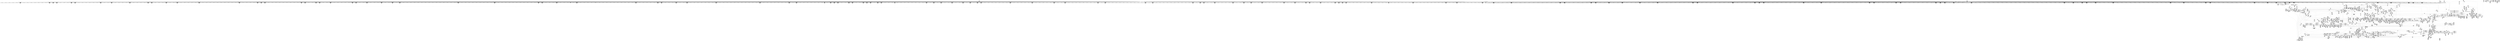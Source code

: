 digraph {
	CE0x49fd3d0 [shape=record,shape=Mrecord,label="{CE0x49fd3d0|0:_i32,_4:_i32,_8:_i16,_12:_i32,_16:_i32,_20:_i32,_24:_i32,_56:_i8*,_:_SCMRE_207,208_}"]
	CE0x497bb90 [shape=record,shape=Mrecord,label="{CE0x497bb90|_call_void_mcount()_#3|*SummSource*}"]
	CE0x4a39100 [shape=record,shape=Mrecord,label="{CE0x4a39100|i64*_getelementptr_inbounds_(_12_x_i64_,_12_x_i64_*___llvm_gcov_ctr170,_i64_0,_i64_11)|*Constant*}"]
	CE0x4a234d0 [shape=record,shape=Mrecord,label="{CE0x4a234d0|file_has_perm:tobool7|security/selinux/hooks.c,1694|*SummSource*}"]
	CE0x49d1830 [shape=record,shape=Mrecord,label="{CE0x49d1830|i64_1|*Constant*}"]
	CE0x4977e90 [shape=record,shape=Mrecord,label="{CE0x4977e90|8:_i8,_32:_%struct.inode*,_%struct.selinux_audit_data*,_128:_i32,_132:_i32,_456:_i8*,_:_SCMRE_396,400_|*MultipleSource*|security/selinux/hooks.c,1902|Function::selinux_file_receive&Arg::file::|Function::file_has_perm&Arg::file::|Function::file_to_av&Arg::file::}"]
	CE0x4a05ed0 [shape=record,shape=Mrecord,label="{CE0x4a05ed0|0:_i32,_4:_i32,_8:_i16,_12:_i32,_16:_i32,_20:_i32,_24:_i32,_56:_i8*,_:_SCMRE_312,320_|*MultipleSource*|*LoadInst*|include/linux/fs.h,1916|security/selinux/hooks.c,1675|Function::inode_has_perm&Arg::inode::|security/selinux/hooks.c,1611}"]
	CE0x49d13a0 [shape=record,shape=Mrecord,label="{CE0x49d13a0|file_has_perm:tobool|security/selinux/hooks.c,1688|*SummSink*}"]
	CE0x4ab2d20 [shape=record,shape=Mrecord,label="{CE0x4ab2d20|i64_4|*Constant*}"]
	CE0x495d620 [shape=record,shape=Mrecord,label="{CE0x495d620|i32_3414|*Constant*|*SummSource*}"]
	CE0x4a38be0 [shape=record,shape=Mrecord,label="{CE0x4a38be0|file_has_perm:rc.1|*SummSink*}"]
	CE0x4a10000 [shape=record,shape=Mrecord,label="{CE0x4a10000|file_has_perm:sid2|security/selinux/hooks.c,1683}"]
	CE0x49b24c0 [shape=record,shape=Mrecord,label="{CE0x49b24c0|8:_i8,_32:_%struct.inode*,_%struct.selinux_audit_data*,_128:_i32,_132:_i32,_456:_i8*,_:_SCMRE_163,164_}"]
	CE0x49f5930 [shape=record,shape=Mrecord,label="{CE0x49f5930|cred_sid:tmp4|*LoadInst*|security/selinux/hooks.c,196|*SummSink*}"]
	CE0x498f500 [shape=record,shape=Mrecord,label="{CE0x498f500|8:_i8,_32:_%struct.inode*,_%struct.selinux_audit_data*,_128:_i32,_132:_i32,_456:_i8*,_:_SCMRE_172,173_}"]
	CE0x4a17270 [shape=record,shape=Mrecord,label="{CE0x4a17270|GLOBAL:file_inode|*Constant*|*SummSource*}"]
	CE0x49bcec0 [shape=record,shape=Mrecord,label="{CE0x49bcec0|_call_void_mcount()_#3|*SummSource*}"]
	CE0x49ff780 [shape=record,shape=Mrecord,label="{CE0x49ff780|0:_i32,_4:_i32,_8:_i16,_12:_i32,_16:_i32,_20:_i32,_24:_i32,_56:_i8*,_:_SCMRE_252,253_}"]
	CE0x49d5ea0 [shape=record,shape=Mrecord,label="{CE0x49d5ea0|8:_i8,_32:_%struct.inode*,_%struct.selinux_audit_data*,_128:_i32,_132:_i32,_456:_i8*,_:_SCMRE_432,436_|*MultipleSource*|security/selinux/hooks.c,1902|Function::selinux_file_receive&Arg::file::|Function::file_has_perm&Arg::file::|Function::file_to_av&Arg::file::}"]
	CE0x4a8d820 [shape=record,shape=Mrecord,label="{CE0x4a8d820|0:_i32,_4:_i32,_8:_i16,_12:_i32,_16:_i32,_20:_i32,_24:_i32,_56:_i8*,_:_SCMRE_560,561_}"]
	CE0x49d0100 [shape=record,shape=Mrecord,label="{CE0x49d0100|i64*_getelementptr_inbounds_(_2_x_i64_,_2_x_i64_*___llvm_gcov_ctr131,_i64_0,_i64_0)|*Constant*|*SummSource*}"]
	CE0x49b1a40 [shape=record,shape=Mrecord,label="{CE0x49b1a40|8:_i8,_32:_%struct.inode*,_%struct.selinux_audit_data*,_128:_i32,_132:_i32,_456:_i8*,_:_SCMRE_156,157_}"]
	CE0x49c8a40 [shape=record,shape=Mrecord,label="{CE0x49c8a40|8:_i8,_32:_%struct.inode*,_%struct.selinux_audit_data*,_128:_i32,_132:_i32,_456:_i8*,_:_SCMRE_78,79_}"]
	CE0x49ac610 [shape=record,shape=Mrecord,label="{CE0x49ac610|file_to_av:tmp21|security/selinux/hooks.c,1908|*SummSink*}"]
	CE0x49f5f80 [shape=record,shape=Mrecord,label="{CE0x49f5f80|file_has_perm:tmp2|*LoadInst*|security/selinux/hooks.c,1674|*SummSource*}"]
	CE0x4988620 [shape=record,shape=Mrecord,label="{CE0x4988620|8:_i8,_32:_%struct.inode*,_%struct.selinux_audit_data*,_128:_i32,_132:_i32,_456:_i8*,_:_SCMRE_71,72_}"]
	CE0x49bf100 [shape=record,shape=Mrecord,label="{CE0x49bf100|i16_8|*Constant*}"]
	CE0x496eed0 [shape=record,shape=Mrecord,label="{CE0x496eed0|i64*_getelementptr_inbounds_(_2_x_i64_,_2_x_i64_*___llvm_gcov_ctr98,_i64_0,_i64_1)|*Constant*|*SummSource*}"]
	CE0x49c42e0 [shape=record,shape=Mrecord,label="{CE0x49c42e0|cred_sid:tmp|*SummSource*}"]
	CE0x49f5430 [shape=record,shape=Mrecord,label="{CE0x49f5430|0:_i32,_4:_i32,_8:_i32,_12:_i32,_:_CMRE_0,4_|*MultipleSource*|security/selinux/hooks.c,196|*LoadInst*|security/selinux/hooks.c,196|security/selinux/hooks.c,197}"]
	CE0x4a8f9e0 [shape=record,shape=Mrecord,label="{CE0x4a8f9e0|0:_i32,_4:_i32,_8:_i16,_12:_i32,_16:_i32,_20:_i32,_24:_i32,_56:_i8*,_:_SCMRE_580,581_}"]
	CE0x4abc4c0 [shape=record,shape=Mrecord,label="{CE0x4abc4c0|avc_has_perm:tclass|Function::avc_has_perm&Arg::tclass::}"]
	CE0x4a3dc70 [shape=record,shape=Mrecord,label="{CE0x4a3dc70|file_inode:bb|*SummSink*}"]
	CE0x4975de0 [shape=record,shape=Mrecord,label="{CE0x4975de0|8:_i8,_32:_%struct.inode*,_%struct.selinux_audit_data*,_128:_i32,_132:_i32,_456:_i8*,_:_SCMRE_296,304_|*MultipleSource*|security/selinux/hooks.c,1902|Function::selinux_file_receive&Arg::file::|Function::file_has_perm&Arg::file::|Function::file_to_av&Arg::file::}"]
	CE0x4993310 [shape=record,shape=Mrecord,label="{CE0x4993310|file_to_av:tmp1}"]
	CE0x498ff30 [shape=record,shape=Mrecord,label="{CE0x498ff30|get_current:bb|*SummSource*}"]
	CE0x49bf9e0 [shape=record,shape=Mrecord,label="{CE0x49bf9e0|cred_sid:tmp1|*SummSource*}"]
	CE0x4a032f0 [shape=record,shape=Mrecord,label="{CE0x4a032f0|0:_i32,_4:_i32,_8:_i16,_12:_i32,_16:_i32,_20:_i32,_24:_i32,_56:_i8*,_:_SCMRE_287,288_}"]
	CE0x4aa18a0 [shape=record,shape=Mrecord,label="{CE0x4aa18a0|0:_i32,_4:_i32,_8:_i16,_12:_i32,_16:_i32,_20:_i32,_24:_i32,_56:_i8*,_:_SCMRE_968,976_|*MultipleSource*|*LoadInst*|include/linux/fs.h,1916|security/selinux/hooks.c,1675|Function::inode_has_perm&Arg::inode::|security/selinux/hooks.c,1611}"]
	CE0x49c3f70 [shape=record,shape=Mrecord,label="{CE0x49c3f70|GLOBAL:cred_sid|*Constant*}"]
	CE0x4a0d1a0 [shape=record,shape=Mrecord,label="{CE0x4a0d1a0|file_has_perm:f_path|security/selinux/hooks.c,1681}"]
	CE0x4ab0aa0 [shape=record,shape=Mrecord,label="{CE0x4ab0aa0|inode_has_perm:and|security/selinux/hooks.c,1611|*SummSource*}"]
	CE0x4a10ee0 [shape=record,shape=Mrecord,label="{CE0x4a10ee0|inode_has_perm:if.end|*SummSink*}"]
	CE0x49be3e0 [shape=record,shape=Mrecord,label="{CE0x49be3e0|inode_has_perm:do.body|*SummSource*}"]
	CE0x4ab0b10 [shape=record,shape=Mrecord,label="{CE0x4ab0b10|inode_has_perm:and|security/selinux/hooks.c,1611|*SummSink*}"]
	CE0x4978c20 [shape=record,shape=Mrecord,label="{CE0x4978c20|get_current:tmp|*SummSource*}"]
	CE0x4a07d20 [shape=record,shape=Mrecord,label="{CE0x4a07d20|0:_i32,_4:_i32,_8:_i16,_12:_i32,_16:_i32,_20:_i32,_24:_i32,_56:_i8*,_:_SCMRE_416,424_|*MultipleSource*|*LoadInst*|include/linux/fs.h,1916|security/selinux/hooks.c,1675|Function::inode_has_perm&Arg::inode::|security/selinux/hooks.c,1611}"]
	CE0x4a3b320 [shape=record,shape=Mrecord,label="{CE0x4a3b320|inode_has_perm:cred|Function::inode_has_perm&Arg::cred::|*SummSink*}"]
	CE0x49887a0 [shape=record,shape=Mrecord,label="{CE0x49887a0|8:_i8,_32:_%struct.inode*,_%struct.selinux_audit_data*,_128:_i32,_132:_i32,_456:_i8*,_:_SCMRE_72,73_}"]
	CE0x4abb810 [shape=record,shape=Mrecord,label="{CE0x4abb810|inode_has_perm:tmp18|security/selinux/hooks.c,1617|*SummSink*}"]
	CE0x4ab3750 [shape=record,shape=Mrecord,label="{CE0x4ab3750|i64_3|*Constant*}"]
	CE0x4a39de0 [shape=record,shape=Mrecord,label="{CE0x4a39de0|file_has_perm:tmp25|security/selinux/hooks.c,1695}"]
	CE0x49a9330 [shape=record,shape=Mrecord,label="{CE0x49a9330|file_to_av:f_flags|security/selinux/hooks.c,1905|*SummSink*}"]
	CE0x4a2d610 [shape=record,shape=Mrecord,label="{CE0x4a2d610|__validate_creds:lnot.ext|include/linux/cred.h,173|*SummSource*}"]
	CE0x4963a10 [shape=record,shape=Mrecord,label="{CE0x4963a10|i64_5|*Constant*}"]
	CE0x4a36390 [shape=record,shape=Mrecord,label="{CE0x4a36390|__validate_creds:tmp1}"]
	CE0x4aa1050 [shape=record,shape=Mrecord,label="{CE0x4aa1050|0:_i32,_4:_i32,_8:_i16,_12:_i32,_16:_i32,_20:_i32,_24:_i32,_56:_i8*,_:_SCMRE_936,944_|*MultipleSource*|*LoadInst*|include/linux/fs.h,1916|security/selinux/hooks.c,1675|Function::inode_has_perm&Arg::inode::|security/selinux/hooks.c,1611}"]
	CE0x4a02a80 [shape=record,shape=Mrecord,label="{CE0x4a02a80|0:_i32,_4:_i32,_8:_i16,_12:_i32,_16:_i32,_20:_i32,_24:_i32,_56:_i8*,_:_SCMRE_282,283_}"]
	CE0x4aaba20 [shape=record,shape=Mrecord,label="{CE0x4aaba20|GLOBAL:__llvm_gcov_ctr155|Global_var:__llvm_gcov_ctr155|*SummSink*}"]
	CE0x4a27780 [shape=record,shape=Mrecord,label="{CE0x4a27780|GLOBAL:creds_are_invalid|*Constant*|*SummSink*}"]
	CE0x49686c0 [shape=record,shape=Mrecord,label="{CE0x49686c0|file_has_perm:tmp13|security/selinux/hooks.c,1688}"]
	CE0x4a8c9a0 [shape=record,shape=Mrecord,label="{CE0x4a8c9a0|0:_i32,_4:_i32,_8:_i16,_12:_i32,_16:_i32,_20:_i32,_24:_i32,_56:_i8*,_:_SCMRE_553,554_}"]
	CE0x4985510 [shape=record,shape=Mrecord,label="{CE0x4985510|selinux_file_receive:tmp17|security/selinux/hooks.c,3414|*SummSink*}"]
	CE0x4aa0cf0 [shape=record,shape=Mrecord,label="{CE0x4aa0cf0|0:_i32,_4:_i32,_8:_i16,_12:_i32,_16:_i32,_20:_i32,_24:_i32,_56:_i8*,_:_SCMRE_935,936_}"]
	CE0x4967fa0 [shape=record,shape=Mrecord,label="{CE0x4967fa0|8:_i8,_32:_%struct.inode*,_%struct.selinux_audit_data*,_128:_i32,_132:_i32,_456:_i8*,_:_SCMRE_66,67_}"]
	CE0x49b9460 [shape=record,shape=Mrecord,label="{CE0x49b9460|i64*_getelementptr_inbounds_(_15_x_i64_,_15_x_i64_*___llvm_gcov_ctr171,_i64_0,_i64_13)|*Constant*}"]
	CE0x4996fc0 [shape=record,shape=Mrecord,label="{CE0x4996fc0|8:_i8,_32:_%struct.inode*,_%struct.selinux_audit_data*,_128:_i32,_132:_i32,_456:_i8*,_:_SCMRE_189,190_}"]
	CE0x4993ce0 [shape=record,shape=Mrecord,label="{CE0x4993ce0|i64*_getelementptr_inbounds_(_5_x_i64_,_5_x_i64_*___llvm_gcov_ctr155,_i64_0,_i64_0)|*Constant*|*SummSink*}"]
	CE0x49c4180 [shape=record,shape=Mrecord,label="{CE0x49c4180|file_inode:f|Function::file_inode&Arg::f::|*SummSource*}"]
	CE0x4a39880 [shape=record,shape=Mrecord,label="{CE0x4a39880|file_has_perm:tmp24|security/selinux/hooks.c,1695|*SummSink*}"]
	CE0x4976e70 [shape=record,shape=Mrecord,label="{CE0x4976e70|8:_i8,_32:_%struct.inode*,_%struct.selinux_audit_data*,_128:_i32,_132:_i32,_456:_i8*,_:_SCMRE_336,344_|*MultipleSource*|security/selinux/hooks.c,1902|Function::selinux_file_receive&Arg::file::|Function::file_has_perm&Arg::file::|Function::file_to_av&Arg::file::}"]
	CE0x49deb80 [shape=record,shape=Mrecord,label="{CE0x49deb80|file_has_perm:tmp11|security/selinux/hooks.c,1684|*SummSink*}"]
	CE0x49c94c0 [shape=record,shape=Mrecord,label="{CE0x49c94c0|file_to_av:tmp3|security/selinux/hooks.c,1902|*SummSource*}"]
	CE0x49cc210 [shape=record,shape=Mrecord,label="{CE0x49cc210|_call_void_mcount()_#3}"]
	CE0x49c7d90 [shape=record,shape=Mrecord,label="{CE0x49c7d90|8:_i8,_32:_%struct.inode*,_%struct.selinux_audit_data*,_128:_i32,_132:_i32,_456:_i8*,_:_SCMRE_88,89_}"]
	CE0x4997a40 [shape=record,shape=Mrecord,label="{CE0x4997a40|8:_i8,_32:_%struct.inode*,_%struct.selinux_audit_data*,_128:_i32,_132:_i32,_456:_i8*,_:_SCMRE_32,40_|*MultipleSource*|security/selinux/hooks.c,1902|Function::selinux_file_receive&Arg::file::|Function::file_has_perm&Arg::file::|Function::file_to_av&Arg::file::}"]
	CE0x49fb2d0 [shape=record,shape=Mrecord,label="{CE0x49fb2d0|file_to_av:tobool17|security/selinux/hooks.c,1910}"]
	CE0x498c9c0 [shape=record,shape=Mrecord,label="{CE0x498c9c0|file_has_perm:file|Function::file_has_perm&Arg::file::|*SummSink*}"]
	CE0x498fb00 [shape=record,shape=Mrecord,label="{CE0x498fb00|8:_i8,_32:_%struct.inode*,_%struct.selinux_audit_data*,_128:_i32,_132:_i32,_456:_i8*,_:_SCMRE_176,177_}"]
	CE0x4a914e0 [shape=record,shape=Mrecord,label="{CE0x4a914e0|0:_i32,_4:_i32,_8:_i16,_12:_i32,_16:_i32,_20:_i32,_24:_i32,_56:_i8*,_:_SCMRE_596,597_}"]
	CE0x498b7c0 [shape=record,shape=Mrecord,label="{CE0x498b7c0|selinux_file_receive:call6|security/selinux/hooks.c,3416|*SummSource*}"]
	CE0x49d6900 [shape=record,shape=Mrecord,label="{CE0x49d6900|8:_i8,_32:_%struct.inode*,_%struct.selinux_audit_data*,_128:_i32,_132:_i32,_456:_i8*,_:_SCMRE_48,49_}"]
	CE0x4a0c180 [shape=record,shape=Mrecord,label="{CE0x4a0c180|cred_sid:cred|Function::cred_sid&Arg::cred::|*SummSource*}"]
	CE0x49cb980 [shape=record,shape=Mrecord,label="{CE0x49cb980|get_current:tmp2}"]
	CE0x5c8fe60 [shape=record,shape=Mrecord,label="{CE0x5c8fe60|selinux_file_receive:land.lhs.true|*SummSink*}"]
	CE0x4962e80 [shape=record,shape=Mrecord,label="{CE0x4962e80|8:_i8,_32:_%struct.inode*,_%struct.selinux_audit_data*,_128:_i32,_132:_i32,_456:_i8*,_:_SCMRE_196,197_}"]
	CE0x49f9b30 [shape=record,shape=Mrecord,label="{CE0x49f9b30|file_to_av:conv14|security/selinux/hooks.c,1908}"]
	CE0x49c2340 [shape=record,shape=Mrecord,label="{CE0x49c2340|avc_has_perm:tclass|Function::avc_has_perm&Arg::tclass::}"]
	CE0x4971190 [shape=record,shape=Mrecord,label="{CE0x4971190|selinux_file_receive:tmp13|security/selinux/hooks.c,3414}"]
	CE0x4a039b0 [shape=record,shape=Mrecord,label="{CE0x4a039b0|0:_i32,_4:_i32,_8:_i16,_12:_i32,_16:_i32,_20:_i32,_24:_i32,_56:_i8*,_:_SCMRE_291,292_}"]
	CE0x49dffe0 [shape=record,shape=Mrecord,label="{CE0x49dffe0|file_to_av:or|security/selinux/hooks.c,1903|*SummSink*}"]
	CE0x4a0d110 [shape=record,shape=Mrecord,label="{CE0x4a0d110|file_has_perm:path|security/selinux/hooks.c,1681|*SummSink*}"]
	CE0x49ca200 [shape=record,shape=Mrecord,label="{CE0x49ca200|i64*_getelementptr_inbounds_(_2_x_i64_,_2_x_i64_*___llvm_gcov_ctr98,_i64_0,_i64_0)|*Constant*|*SummSink*}"]
	CE0x49ac5a0 [shape=record,shape=Mrecord,label="{CE0x49ac5a0|file_to_av:tmp21|security/selinux/hooks.c,1908|*SummSource*}"]
	CE0x4a09d30 [shape=record,shape=Mrecord,label="{CE0x4a09d30|0:_i32,_4:_i32,_8:_i16,_12:_i32,_16:_i32,_20:_i32,_24:_i32,_56:_i8*,_:_SCMRE_479,480_}"]
	CE0x4a91ba0 [shape=record,shape=Mrecord,label="{CE0x4a91ba0|0:_i32,_4:_i32,_8:_i16,_12:_i32,_16:_i32,_20:_i32,_24:_i32,_56:_i8*,_:_SCMRE_600,601_}"]
	CE0x4a3aed0 [shape=record,shape=Mrecord,label="{CE0x4a3aed0|inode_has_perm:entry|*SummSource*}"]
	CE0x495b8a0 [shape=record,shape=Mrecord,label="{CE0x495b8a0|selinux_file_receive:tobool|security/selinux/hooks.c,3414|*SummSink*}"]
	CE0x49ff420 [shape=record,shape=Mrecord,label="{CE0x49ff420|0:_i32,_4:_i32,_8:_i16,_12:_i32,_16:_i32,_20:_i32,_24:_i32,_56:_i8*,_:_SCMRE_250,251_}"]
	CE0x49f4a00 [shape=record,shape=Mrecord,label="{CE0x49f4a00|avc_has_perm:auditdata|Function::avc_has_perm&Arg::auditdata::}"]
	CE0x4a28590 [shape=record,shape=Mrecord,label="{CE0x4a28590|inode_has_perm:tmp5|security/selinux/hooks.c,1609|*SummSink*}"]
	CE0x49cf280 [shape=record,shape=Mrecord,label="{CE0x49cf280|avc_has_perm:requested|Function::avc_has_perm&Arg::requested::|*SummSource*}"]
	CE0x49826b0 [shape=record,shape=Mrecord,label="{CE0x49826b0|selinux_file_receive:tmp8|security/selinux/hooks.c,3414|*SummSource*}"]
	CE0x4aac550 [shape=record,shape=Mrecord,label="{CE0x4aac550|__validate_creds:tmp5|include/linux/cred.h,173|*SummSource*}"]
	CE0x49f54e0 [shape=record,shape=Mrecord,label="{CE0x49f54e0|i32_8|*Constant*|*SummSource*}"]
	CE0x4abc6c0 [shape=record,shape=Mrecord,label="{CE0x4abc6c0|_ret_i32_%retval.0,_!dbg_!27728|security/selinux/avc.c,775}"]
	CE0x4a42df0 [shape=record,shape=Mrecord,label="{CE0x4a42df0|cred_sid:bb|*SummSource*}"]
	CE0x49c74e0 [shape=record,shape=Mrecord,label="{CE0x49c74e0|8:_i8,_32:_%struct.inode*,_%struct.selinux_audit_data*,_128:_i32,_132:_i32,_456:_i8*,_:_SCMRE_4,5_}"]
	CE0x4967ca0 [shape=record,shape=Mrecord,label="{CE0x4967ca0|8:_i8,_32:_%struct.inode*,_%struct.selinux_audit_data*,_128:_i32,_132:_i32,_456:_i8*,_:_SCMRE_64,65_}"]
	CE0x4a9e620 [shape=record,shape=Mrecord,label="{CE0x4a9e620|0:_i32,_4:_i32,_8:_i16,_12:_i32,_16:_i32,_20:_i32,_24:_i32,_56:_i8*,_:_SCMRE_912,913_}"]
	CE0x4980450 [shape=record,shape=Mrecord,label="{CE0x4980450|selinux_file_receive:tmp4|security/selinux/hooks.c,3414|*SummSource*}"]
	CE0x4996cc0 [shape=record,shape=Mrecord,label="{CE0x4996cc0|8:_i8,_32:_%struct.inode*,_%struct.selinux_audit_data*,_128:_i32,_132:_i32,_456:_i8*,_:_SCMRE_187,188_}"]
	CE0x49d37f0 [shape=record,shape=Mrecord,label="{CE0x49d37f0|8:_i8,_32:_%struct.inode*,_%struct.selinux_audit_data*,_128:_i32,_132:_i32,_456:_i8*,_:_SCMRE_214,215_}"]
	CE0x4ab6700 [shape=record,shape=Mrecord,label="{CE0x4ab6700|i64*_getelementptr_inbounds_(_8_x_i64_,_8_x_i64_*___llvm_gcov_ctr154,_i64_0,_i64_6)|*Constant*}"]
	CE0x4ac0290 [shape=record,shape=Mrecord,label="{CE0x4ac0290|inode_has_perm:tmp16|security/selinux/hooks.c,1615|*SummSink*}"]
	CE0x49c0810 [shape=record,shape=Mrecord,label="{CE0x49c0810|avc_has_perm:entry|*SummSink*}"]
	CE0x49d4580 [shape=record,shape=Mrecord,label="{CE0x49d4580|8:_i8,_32:_%struct.inode*,_%struct.selinux_audit_data*,_128:_i32,_132:_i32,_456:_i8*,_:_SCMRE_312,316_|*MultipleSource*|security/selinux/hooks.c,1902|Function::selinux_file_receive&Arg::file::|Function::file_has_perm&Arg::file::|Function::file_to_av&Arg::file::}"]
	CE0x4a063d0 [shape=record,shape=Mrecord,label="{CE0x4a063d0|0:_i32,_4:_i32,_8:_i16,_12:_i32,_16:_i32,_20:_i32,_24:_i32,_56:_i8*,_:_SCMRE_336,344_|*MultipleSource*|*LoadInst*|include/linux/fs.h,1916|security/selinux/hooks.c,1675|Function::inode_has_perm&Arg::inode::|security/selinux/hooks.c,1611}"]
	CE0x49bf810 [shape=record,shape=Mrecord,label="{CE0x49bf810|file_has_perm:out|*SummSource*}"]
	CE0x4a16d00 [shape=record,shape=Mrecord,label="{CE0x4a16d00|file_has_perm:call|security/selinux/hooks.c,1675}"]
	CE0x49d5f10 [shape=record,shape=Mrecord,label="{CE0x49d5f10|8:_i8,_32:_%struct.inode*,_%struct.selinux_audit_data*,_128:_i32,_132:_i32,_456:_i8*,_:_SCMRE_436,440_|*MultipleSource*|security/selinux/hooks.c,1902|Function::selinux_file_receive&Arg::file::|Function::file_has_perm&Arg::file::|Function::file_to_av&Arg::file::}"]
	CE0x4982520 [shape=record,shape=Mrecord,label="{CE0x4982520|selinux_file_receive:tmp8|security/selinux/hooks.c,3414}"]
	CE0x49fd870 [shape=record,shape=Mrecord,label="{CE0x49fd870|0:_i32,_4:_i32,_8:_i16,_12:_i32,_16:_i32,_20:_i32,_24:_i32,_56:_i8*,_:_SCMRE_216,224_|*MultipleSource*|*LoadInst*|include/linux/fs.h,1916|security/selinux/hooks.c,1675|Function::inode_has_perm&Arg::inode::|security/selinux/hooks.c,1611}"]
	CE0x4a9c2b0 [shape=record,shape=Mrecord,label="{CE0x4a9c2b0|0:_i32,_4:_i32,_8:_i16,_12:_i32,_16:_i32,_20:_i32,_24:_i32,_56:_i8*,_:_SCMRE_891,892_}"]
	CE0x496df80 [shape=record,shape=Mrecord,label="{CE0x496df80|selinux_file_receive:tmp3}"]
	CE0x4a006b0 [shape=record,shape=Mrecord,label="{CE0x4a006b0|0:_i32,_4:_i32,_8:_i16,_12:_i32,_16:_i32,_20:_i32,_24:_i32,_56:_i8*,_:_SCMRE_261,262_}"]
	CE0x4ab38f0 [shape=record,shape=Mrecord,label="{CE0x4ab38f0|inode_has_perm:tmp8|security/selinux/hooks.c,1611}"]
	CE0x4a983a0 [shape=record,shape=Mrecord,label="{CE0x4a983a0|0:_i32,_4:_i32,_8:_i16,_12:_i32,_16:_i32,_20:_i32,_24:_i32,_56:_i8*,_:_SCMRE_816,824_|*MultipleSource*|*LoadInst*|include/linux/fs.h,1916|security/selinux/hooks.c,1675|Function::inode_has_perm&Arg::inode::|security/selinux/hooks.c,1611}"]
	CE0x498df50 [shape=record,shape=Mrecord,label="{CE0x498df50|8:_i8,_32:_%struct.inode*,_%struct.selinux_audit_data*,_128:_i32,_132:_i32,_456:_i8*,_:_SCMRE_96,97_}"]
	CE0x4a381c0 [shape=record,shape=Mrecord,label="{CE0x4a381c0|file_has_perm:tmp27|security/selinux/hooks.c,1694|*SummSink*}"]
	CE0x4abb300 [shape=record,shape=Mrecord,label="{CE0x4abb300|inode_has_perm:sclass|security/selinux/hooks.c,1617|*SummSource*}"]
	CE0x4985720 [shape=record,shape=Mrecord,label="{CE0x4985720|selinux_file_receive:tmp18|security/selinux/hooks.c,3414}"]
	CE0x49ae5e0 [shape=record,shape=Mrecord,label="{CE0x49ae5e0|file_to_av:tmp16|security/selinux/hooks.c,1905|*SummSink*}"]
	CE0x4ab6f40 [shape=record,shape=Mrecord,label="{CE0x4ab6f40|inode_has_perm:sclass|security/selinux/hooks.c,1617}"]
	CE0x495e8d0 [shape=record,shape=Mrecord,label="{CE0x495e8d0|selinux_file_receive:tmp14|security/selinux/hooks.c,3414|*SummSource*}"]
	CE0x49dcab0 [shape=record,shape=Mrecord,label="{CE0x49dcab0|file_has_perm:tmp7|security/selinux/hooks.c,1683|*SummSink*}"]
	CE0x49bf5d0 [shape=record,shape=Mrecord,label="{CE0x49bf5d0|file_has_perm:if.then8|*SummSource*}"]
	CE0x49b0730 [shape=record,shape=Mrecord,label="{CE0x49b0730|file_to_av:tobool7|security/selinux/hooks.c,1905|*SummSource*}"]
	CE0x49840c0 [shape=record,shape=Mrecord,label="{CE0x49840c0|file_to_av:if.end15|*SummSource*}"]
	CE0x4a64010 [shape=record,shape=Mrecord,label="{CE0x4a64010|0:_i32,_4:_i32,_8:_i16,_12:_i32,_16:_i32,_20:_i32,_24:_i32,_56:_i8*,_:_SCMRE_76,80_|*MultipleSource*|*LoadInst*|include/linux/fs.h,1916|security/selinux/hooks.c,1675|Function::inode_has_perm&Arg::inode::|security/selinux/hooks.c,1611}"]
	CE0x4ab4fb0 [shape=record,shape=Mrecord,label="{CE0x4ab4fb0|inode_has_perm:tmp10|security/selinux/hooks.c,1611|*SummSink*}"]
	CE0x4a37b10 [shape=record,shape=Mrecord,label="{CE0x4a37b10|i64*_getelementptr_inbounds_(_12_x_i64_,_12_x_i64_*___llvm_gcov_ctr170,_i64_0,_i64_10)|*Constant*}"]
	CE0x4a11620 [shape=record,shape=Mrecord,label="{CE0x4a11620|cred_sid:tmp4|*LoadInst*|security/selinux/hooks.c,196|*SummSource*}"]
	CE0x4a66490 [shape=record,shape=Mrecord,label="{CE0x4a66490|0:_i32,_4:_i32,_8:_i16,_12:_i32,_16:_i32,_20:_i32,_24:_i32,_56:_i8*,_:_SCMRE_144,145_}"]
	CE0x4a9ee90 [shape=record,shape=Mrecord,label="{CE0x4a9ee90|0:_i32,_4:_i32,_8:_i16,_12:_i32,_16:_i32,_20:_i32,_24:_i32,_56:_i8*,_:_SCMRE_917,918_}"]
	CE0x4a98920 [shape=record,shape=Mrecord,label="{CE0x4a98920|0:_i32,_4:_i32,_8:_i16,_12:_i32,_16:_i32,_20:_i32,_24:_i32,_56:_i8*,_:_SCMRE_832,840_|*MultipleSource*|*LoadInst*|include/linux/fs.h,1916|security/selinux/hooks.c,1675|Function::inode_has_perm&Arg::inode::|security/selinux/hooks.c,1611}"]
	CE0x4a2aa00 [shape=record,shape=Mrecord,label="{CE0x4a2aa00|_call_void___validate_creds(%struct.cred*_%cred,_i8*_getelementptr_inbounds_(_25_x_i8_,_25_x_i8_*_.str3,_i32_0,_i32_0),_i32_1609)_#10,_!dbg_!27719|security/selinux/hooks.c,1609|*SummSink*}"]
	CE0x49b7570 [shape=record,shape=Mrecord,label="{CE0x49b7570|get_current:tmp1}"]
	CE0x49a7fc0 [shape=record,shape=Mrecord,label="{CE0x49a7fc0|i64*_getelementptr_inbounds_(_15_x_i64_,_15_x_i64_*___llvm_gcov_ctr171,_i64_0,_i64_3)|*Constant*|*SummSource*}"]
	CE0x49cb050 [shape=record,shape=Mrecord,label="{CE0x49cb050|8:_i8,_32:_%struct.inode*,_%struct.selinux_audit_data*,_128:_i32,_132:_i32,_456:_i8*,_:_SCMRE_113,114_}"]
	CE0x498a910 [shape=record,shape=Mrecord,label="{CE0x498a910|selinux_file_receive:file|Function::selinux_file_receive&Arg::file::}"]
	CE0x49a6310 [shape=record,shape=Mrecord,label="{CE0x49a6310|file_to_av:tmp3|security/selinux/hooks.c,1902|*SummSink*}"]
	CE0x49bc2c0 [shape=record,shape=Mrecord,label="{CE0x49bc2c0|file_has_perm:if.end6}"]
	CE0x49b8ea0 [shape=record,shape=Mrecord,label="{CE0x49b8ea0|file_to_av:tmp28|security/selinux/hooks.c,1910|*SummSink*}"]
	CE0x498a0f0 [shape=record,shape=Mrecord,label="{CE0x498a0f0|GLOBAL:file_to_av|*Constant*|*SummSource*}"]
	CE0x4984460 [shape=record,shape=Mrecord,label="{CE0x4984460|file_to_av:if.end16|*SummSink*}"]
	CE0x49d3070 [shape=record,shape=Mrecord,label="{CE0x49d3070|8:_i8,_32:_%struct.inode*,_%struct.selinux_audit_data*,_128:_i32,_132:_i32,_456:_i8*,_:_SCMRE_209,210_}"]
	CE0x4961670 [shape=record,shape=Mrecord,label="{CE0x4961670|COLLAPSED:_GCMRE___llvm_gcov_ctr171_internal_global_15_x_i64_zeroinitializer:_elem_0:default:}"]
	CE0x4a65860 [shape=record,shape=Mrecord,label="{CE0x4a65860|0:_i32,_4:_i32,_8:_i16,_12:_i32,_16:_i32,_20:_i32,_24:_i32,_56:_i8*,_:_SCMRE_138,139_}"]
	CE0x4965e70 [shape=record,shape=Mrecord,label="{CE0x4965e70|i8*_getelementptr_inbounds_(_25_x_i8_,_25_x_i8_*_.str3,_i32_0,_i32_0)|*Constant*|*SummSource*}"]
	CE0x4a65d40 [shape=record,shape=Mrecord,label="{CE0x4a65d40|0:_i32,_4:_i32,_8:_i16,_12:_i32,_16:_i32,_20:_i32,_24:_i32,_56:_i8*,_:_SCMRE_139,140_}"]
	CE0x49b1390 [shape=record,shape=Mrecord,label="{CE0x49b1390|_call_void_mcount()_#3|*SummSink*}"]
	CE0x49bd300 [shape=record,shape=Mrecord,label="{CE0x49bd300|cred_sid:tmp3|*SummSink*}"]
	CE0x4966a70 [shape=record,shape=Mrecord,label="{CE0x4966a70|8:_i8,_32:_%struct.inode*,_%struct.selinux_audit_data*,_128:_i32,_132:_i32,_456:_i8*,_:_SCMRE_124,125_}"]
	CE0x4aa5d70 [shape=record,shape=Mrecord,label="{CE0x4aa5d70|inode_has_perm:tmp13|security/selinux/hooks.c,1614}"]
	CE0x49cdb80 [shape=record,shape=Mrecord,label="{CE0x49cdb80|_ret_%struct.inode*_%tmp4,_!dbg_!27713|include/linux/fs.h,1916}"]
	CE0x4ab5c90 [shape=record,shape=Mrecord,label="{CE0x4ab5c90|inode_has_perm:tmp11|security/selinux/hooks.c,1612|*SummSink*}"]
	CE0x4982da0 [shape=record,shape=Mrecord,label="{CE0x4982da0|i64*_getelementptr_inbounds_(_11_x_i64_,_11_x_i64_*___llvm_gcov_ctr268,_i64_0,_i64_8)|*Constant*|*SummSource*}"]
	CE0x497aaa0 [shape=record,shape=Mrecord,label="{CE0x497aaa0|COLLAPSED:_GCMRE_current_task_external_global_%struct.task_struct*:_elem_0::|security/selinux/hooks.c,3414}"]
	CE0x4a05660 [shape=record,shape=Mrecord,label="{CE0x4a05660|0:_i32,_4:_i32,_8:_i16,_12:_i32,_16:_i32,_20:_i32,_24:_i32,_56:_i8*,_:_SCMRE_308,309_}"]
	CE0x49b7bd0 [shape=record,shape=Mrecord,label="{CE0x49b7bd0|file_to_av:f_mode|security/selinux/hooks.c,1902|*SummSink*}"]
	CE0x49a9080 [shape=record,shape=Mrecord,label="{CE0x49a9080|i32_6|*Constant*|*SummSource*}"]
	CE0x4994ba0 [shape=record,shape=Mrecord,label="{CE0x4994ba0|file_has_perm:call1|security/selinux/hooks.c,1677|*SummSource*}"]
	CE0x49b72f0 [shape=record,shape=Mrecord,label="{CE0x49b72f0|file_to_av:and|security/selinux/hooks.c,1902|*SummSource*}"]
	CE0x4a343e0 [shape=record,shape=Mrecord,label="{CE0x4a343e0|__validate_creds:tmp1|*SummSink*}"]
	CE0x498bc30 [shape=record,shape=Mrecord,label="{CE0x498bc30|GLOBAL:file_has_perm|*Constant*|*SummSink*}"]
	CE0x4a9c610 [shape=record,shape=Mrecord,label="{CE0x4a9c610|0:_i32,_4:_i32,_8:_i16,_12:_i32,_16:_i32,_20:_i32,_24:_i32,_56:_i8*,_:_SCMRE_893,894_}"]
	CE0x4a92e30 [shape=record,shape=Mrecord,label="{CE0x4a92e30|0:_i32,_4:_i32,_8:_i16,_12:_i32,_16:_i32,_20:_i32,_24:_i32,_56:_i8*,_:_SCMRE_611,612_}"]
	CE0x4abeb80 [shape=record,shape=Mrecord,label="{CE0x4abeb80|_call_void___invalid_creds(%struct.cred*_%cred,_i8*_%file,_i32_%line)_#10,_!dbg_!27721|include/linux/cred.h,174|*SummSink*}"]
	CE0x4ab1d90 [shape=record,shape=Mrecord,label="{CE0x4ab1d90|inode_has_perm:lnot.ext|security/selinux/hooks.c,1611}"]
	CE0x49d75a0 [shape=record,shape=Mrecord,label="{CE0x49d75a0|inode_has_perm:i_security|security/selinux/hooks.c,1615|*SummSource*}"]
	CE0x4a253e0 [shape=record,shape=Mrecord,label="{CE0x4a253e0|file_has_perm:tmp20|security/selinux/hooks.c,1694|*SummSink*}"]
	CE0x4ab5760 [shape=record,shape=Mrecord,label="{CE0x4ab5760|i64*_getelementptr_inbounds_(_8_x_i64_,_8_x_i64_*___llvm_gcov_ctr154,_i64_0,_i64_5)|*Constant*|*SummSink*}"]
	CE0x49a67b0 [shape=record,shape=Mrecord,label="{CE0x49a67b0|GLOBAL:__llvm_gcov_ctr171|Global_var:__llvm_gcov_ctr171|*SummSink*}"]
	CE0x49bf900 [shape=record,shape=Mrecord,label="{CE0x49bf900|file_has_perm:out|*SummSink*}"]
	CE0x498cf80 [shape=record,shape=Mrecord,label="{CE0x498cf80|_ret_i32_%rc.1,_!dbg_!27749|security/selinux/hooks.c,1698}"]
	CE0x4a39500 [shape=record,shape=Mrecord,label="{CE0x4a39500|file_has_perm:tmp28|security/selinux/hooks.c,1698|*SummSink*}"]
	CE0x498ed80 [shape=record,shape=Mrecord,label="{CE0x498ed80|8:_i8,_32:_%struct.inode*,_%struct.selinux_audit_data*,_128:_i32,_132:_i32,_456:_i8*,_:_SCMRE_167,168_}"]
	CE0x4a224f0 [shape=record,shape=Mrecord,label="{CE0x4a224f0|i64*_getelementptr_inbounds_(_12_x_i64_,_12_x_i64_*___llvm_gcov_ctr170,_i64_0,_i64_6)|*Constant*}"]
	CE0x4a0b660 [shape=record,shape=Mrecord,label="{CE0x4a0b660|0:_i32,_4:_i32,_8:_i16,_12:_i32,_16:_i32,_20:_i32,_24:_i32,_56:_i8*,_:_SCMRE_508,512_|*MultipleSource*|*LoadInst*|include/linux/fs.h,1916|security/selinux/hooks.c,1675|Function::inode_has_perm&Arg::inode::|security/selinux/hooks.c,1611}"]
	CE0x4a64590 [shape=record,shape=Mrecord,label="{CE0x4a64590|0:_i32,_4:_i32,_8:_i16,_12:_i32,_16:_i32,_20:_i32,_24:_i32,_56:_i8*,_:_SCMRE_88,96_|*MultipleSource*|*LoadInst*|include/linux/fs.h,1916|security/selinux/hooks.c,1675|Function::inode_has_perm&Arg::inode::|security/selinux/hooks.c,1611}"]
	CE0x49ba4f0 [shape=record,shape=Mrecord,label="{CE0x49ba4f0|file_to_av:av.3}"]
	CE0x4a0aab0 [shape=record,shape=Mrecord,label="{CE0x4a0aab0|0:_i32,_4:_i32,_8:_i16,_12:_i32,_16:_i32,_20:_i32,_24:_i32,_56:_i8*,_:_SCMRE_487,488_}"]
	CE0x49fc9b0 [shape=record,shape=Mrecord,label="{CE0x49fc9b0|0:_i32,_4:_i32,_8:_i16,_12:_i32,_16:_i32,_20:_i32,_24:_i32,_56:_i8*,_:_SCMRE_201,202_}"]
	CE0x4abcfe0 [shape=record,shape=Mrecord,label="{CE0x4abcfe0|inode_has_perm:retval.0|*SummSink*}"]
	CE0x4997200 [shape=record,shape=Mrecord,label="{CE0x4997200|i8*_getelementptr_inbounds_(_45_x_i8_,_45_x_i8_*_.str12,_i32_0,_i32_0)|*Constant*|*SummSource*}"]
	CE0x49e02f0 [shape=record,shape=Mrecord,label="{CE0x49e02f0|file_to_av:av.0}"]
	CE0x49614a0 [shape=record,shape=Mrecord,label="{CE0x49614a0|get_current:tmp3|*SummSink*}"]
	CE0x4a0ada0 [shape=record,shape=Mrecord,label="{CE0x4a0ada0|0:_i32,_4:_i32,_8:_i16,_12:_i32,_16:_i32,_20:_i32,_24:_i32,_56:_i8*,_:_SCMRE_496,500_|*MultipleSource*|*LoadInst*|include/linux/fs.h,1916|security/selinux/hooks.c,1675|Function::inode_has_perm&Arg::inode::|security/selinux/hooks.c,1611}"]
	CE0x4aaa4b0 [shape=record,shape=Mrecord,label="{CE0x4aaa4b0|__validate_creds:if.end|*SummSource*}"]
	CE0x49f8700 [shape=record,shape=Mrecord,label="{CE0x49f8700|file_to_av:tobool4|security/selinux/hooks.c,1904}"]
	CE0x4963300 [shape=record,shape=Mrecord,label="{CE0x4963300|8:_i8,_32:_%struct.inode*,_%struct.selinux_audit_data*,_128:_i32,_132:_i32,_456:_i8*,_:_SCMRE_199,200_}"]
	CE0x49de420 [shape=record,shape=Mrecord,label="{CE0x49de420|file_has_perm:sid3|security/selinux/hooks.c,1684|*SummSink*}"]
	CE0x4994260 [shape=record,shape=Mrecord,label="{CE0x4994260|file_has_perm:call4|security/selinux/hooks.c,1684|*SummSink*}"]
	CE0x4a04220 [shape=record,shape=Mrecord,label="{CE0x4a04220|0:_i32,_4:_i32,_8:_i16,_12:_i32,_16:_i32,_20:_i32,_24:_i32,_56:_i8*,_:_SCMRE_296,297_}"]
	CE0x4a99420 [shape=record,shape=Mrecord,label="{CE0x4a99420|0:_i32,_4:_i32,_8:_i16,_12:_i32,_16:_i32,_20:_i32,_24:_i32,_56:_i8*,_:_SCMRE_865,866_}"]
	CE0x4969640 [shape=record,shape=Mrecord,label="{CE0x4969640|i64_5|*Constant*}"]
	CE0x4a29350 [shape=record,shape=Mrecord,label="{CE0x4a29350|0:_i32,_4:_i32,_8:_i16,_12:_i32,_16:_i32,_20:_i32,_24:_i32,_56:_i8*,_:_SCMRE_136,137_}"]
	CE0x4a96160 [shape=record,shape=Mrecord,label="{CE0x4a96160|0:_i32,_4:_i32,_8:_i16,_12:_i32,_16:_i32,_20:_i32,_24:_i32,_56:_i8*,_:_SCMRE_704,712_|*MultipleSource*|*LoadInst*|include/linux/fs.h,1916|security/selinux/hooks.c,1675|Function::inode_has_perm&Arg::inode::|security/selinux/hooks.c,1611}"]
	CE0x4984760 [shape=record,shape=Mrecord,label="{CE0x4984760|selinux_file_receive:tmp5|security/selinux/hooks.c,3414}"]
	CE0x498c200 [shape=record,shape=Mrecord,label="{CE0x498c200|file_has_perm:cred|Function::file_has_perm&Arg::cred::}"]
	CE0x49d07a0 [shape=record,shape=Mrecord,label="{CE0x49d07a0|inode_has_perm:do.end|*SummSource*}"]
	CE0x4aa5e50 [shape=record,shape=Mrecord,label="{CE0x4aa5e50|inode_has_perm:tmp13|security/selinux/hooks.c,1614|*SummSink*}"]
	CE0x4970760 [shape=record,shape=Mrecord,label="{CE0x4970760|get_current:entry|*SummSource*}"]
	CE0x49ab4a0 [shape=record,shape=Mrecord,label="{CE0x49ab4a0|i64_12|*Constant*|*SummSource*}"]
	CE0x4a3db40 [shape=record,shape=Mrecord,label="{CE0x4a3db40|file_inode:bb|*SummSource*}"]
	CE0x49b8fd0 [shape=record,shape=Mrecord,label="{CE0x49b8fd0|file_to_av:tmp29|security/selinux/hooks.c,1914}"]
	CE0x4a09790 [shape=record,shape=Mrecord,label="{CE0x4a09790|0:_i32,_4:_i32,_8:_i16,_12:_i32,_16:_i32,_20:_i32,_24:_i32,_56:_i8*,_:_SCMRE_475,476_}"]
	CE0x4a3be80 [shape=record,shape=Mrecord,label="{CE0x4a3be80|inode_has_perm:adp|Function::inode_has_perm&Arg::adp::}"]
	CE0x49c88c0 [shape=record,shape=Mrecord,label="{CE0x49c88c0|8:_i8,_32:_%struct.inode*,_%struct.selinux_audit_data*,_128:_i32,_132:_i32,_456:_i8*,_:_SCMRE_77,78_}"]
	CE0x4a37da0 [shape=record,shape=Mrecord,label="{CE0x4a37da0|i64*_getelementptr_inbounds_(_12_x_i64_,_12_x_i64_*___llvm_gcov_ctr170,_i64_0,_i64_10)|*Constant*|*SummSource*}"]
	CE0x4989be0 [shape=record,shape=Mrecord,label="{CE0x4989be0|selinux_file_receive:call5|security/selinux/hooks.c,3416|*SummSink*}"]
	CE0x4a03d10 [shape=record,shape=Mrecord,label="{CE0x4a03d10|0:_i32,_4:_i32,_8:_i16,_12:_i32,_16:_i32,_20:_i32,_24:_i32,_56:_i8*,_:_SCMRE_293,294_}"]
	CE0x49a8a70 [shape=record,shape=Mrecord,label="{CE0x49a8a70|file_to_av:and|security/selinux/hooks.c,1902|*SummSink*}"]
	CE0x4a96420 [shape=record,shape=Mrecord,label="{CE0x4a96420|0:_i32,_4:_i32,_8:_i16,_12:_i32,_16:_i32,_20:_i32,_24:_i32,_56:_i8*,_:_SCMRE_712,728_|*MultipleSource*|*LoadInst*|include/linux/fs.h,1916|security/selinux/hooks.c,1675|Function::inode_has_perm&Arg::inode::|security/selinux/hooks.c,1611}"]
	CE0x4aa0120 [shape=record,shape=Mrecord,label="{CE0x4aa0120|0:_i32,_4:_i32,_8:_i16,_12:_i32,_16:_i32,_20:_i32,_24:_i32,_56:_i8*,_:_SCMRE_928,929_}"]
	CE0x498d830 [shape=record,shape=Mrecord,label="{CE0x498d830|_ret_i32_%call6,_!dbg_!27741|security/selinux/hooks.c,3416|*SummSink*}"]
	CE0x49d9460 [shape=record,shape=Mrecord,label="{CE0x49d9460|8:_i8,_32:_%struct.inode*,_%struct.selinux_audit_data*,_128:_i32,_132:_i32,_456:_i8*,_:_SCMRE_464,472_|*MultipleSource*|security/selinux/hooks.c,1902|Function::selinux_file_receive&Arg::file::|Function::file_has_perm&Arg::file::|Function::file_to_av&Arg::file::}"]
	CE0x4965d60 [shape=record,shape=Mrecord,label="{CE0x4965d60|GLOBAL:lockdep_rcu_suspicious|*Constant*|*SummSink*}"]
	CE0x4a97c70 [shape=record,shape=Mrecord,label="{CE0x4a97c70|0:_i32,_4:_i32,_8:_i16,_12:_i32,_16:_i32,_20:_i32,_24:_i32,_56:_i8*,_:_SCMRE_800,804_|*MultipleSource*|*LoadInst*|include/linux/fs.h,1916|security/selinux/hooks.c,1675|Function::inode_has_perm&Arg::inode::|security/selinux/hooks.c,1611}"]
	CE0x4979da0 [shape=record,shape=Mrecord,label="{CE0x4979da0|file_to_av:tmp9|*LoadInst*|security/selinux/hooks.c,1904|*SummSource*}"]
	CE0x49f6970 [shape=record,shape=Mrecord,label="{CE0x49f6970|file_inode:tmp1|*SummSink*}"]
	CE0x497e840 [shape=record,shape=Mrecord,label="{CE0x497e840|selinux_file_receive:tmp15|security/selinux/hooks.c,3414|*SummSource*}"]
	CE0x4a93850 [shape=record,shape=Mrecord,label="{CE0x4a93850|0:_i32,_4:_i32,_8:_i16,_12:_i32,_16:_i32,_20:_i32,_24:_i32,_56:_i8*,_:_SCMRE_617,618_}"]
	CE0x4a373e0 [shape=record,shape=Mrecord,label="{CE0x4a373e0|i64*_getelementptr_inbounds_(_12_x_i64_,_12_x_i64_*___llvm_gcov_ctr170,_i64_0,_i64_9)|*Constant*|*SummSink*}"]
	CE0x4ab6770 [shape=record,shape=Mrecord,label="{CE0x4ab6770|i64*_getelementptr_inbounds_(_8_x_i64_,_8_x_i64_*___llvm_gcov_ctr154,_i64_0,_i64_6)|*Constant*|*SummSource*}"]
	CE0x4aa6990 [shape=record,shape=Mrecord,label="{CE0x4aa6990|inode_has_perm:call|security/selinux/hooks.c,1614}"]
	CE0x4a034a0 [shape=record,shape=Mrecord,label="{CE0x4a034a0|0:_i32,_4:_i32,_8:_i16,_12:_i32,_16:_i32,_20:_i32,_24:_i32,_56:_i8*,_:_SCMRE_288,289_}"]
	CE0x4a66eb0 [shape=record,shape=Mrecord,label="{CE0x4a66eb0|0:_i32,_4:_i32,_8:_i16,_12:_i32,_16:_i32,_20:_i32,_24:_i32,_56:_i8*,_:_SCMRE_150,151_}"]
	CE0x49c8390 [shape=record,shape=Mrecord,label="{CE0x49c8390|8:_i8,_32:_%struct.inode*,_%struct.selinux_audit_data*,_128:_i32,_132:_i32,_456:_i8*,_:_SCMRE_92,93_}"]
	CE0x4a0d0a0 [shape=record,shape=Mrecord,label="{CE0x4a0d0a0|file_has_perm:path|security/selinux/hooks.c,1681|*SummSource*}"]
	CE0x49cb650 [shape=record,shape=Mrecord,label="{CE0x49cb650|8:_i8,_32:_%struct.inode*,_%struct.selinux_audit_data*,_128:_i32,_132:_i32,_456:_i8*,_:_SCMRE_117,118_}"]
	CE0x49ba1b0 [shape=record,shape=Mrecord,label="{CE0x49ba1b0|file_to_av:tmp30|security/selinux/hooks.c,1914|*SummSink*}"]
	CE0x49c8ec0 [shape=record,shape=Mrecord,label="{CE0x49c8ec0|8:_i8,_32:_%struct.inode*,_%struct.selinux_audit_data*,_128:_i32,_132:_i32,_456:_i8*,_:_SCMRE_81,82_}"]
	CE0x4a67a80 [shape=record,shape=Mrecord,label="{CE0x4a67a80|0:_i32,_4:_i32,_8:_i16,_12:_i32,_16:_i32,_20:_i32,_24:_i32,_56:_i8*,_:_SCMRE_157,158_}"]
	CE0x49c6dd0 [shape=record,shape=Mrecord,label="{CE0x49c6dd0|GLOBAL:current_task|Global_var:current_task|*SummSource*}"]
	CE0x496e380 [shape=record,shape=Mrecord,label="{CE0x496e380|i64*_getelementptr_inbounds_(_11_x_i64_,_11_x_i64_*___llvm_gcov_ctr268,_i64_0,_i64_1)|*Constant*|*SummSink*}"]
	CE0x49708c0 [shape=record,shape=Mrecord,label="{CE0x49708c0|get_current:entry|*SummSink*}"]
	CE0x4a3c990 [shape=record,shape=Mrecord,label="{CE0x4a3c990|file_has_perm:rc.0}"]
	CE0x4a9ccd0 [shape=record,shape=Mrecord,label="{CE0x4a9ccd0|0:_i32,_4:_i32,_8:_i16,_12:_i32,_16:_i32,_20:_i32,_24:_i32,_56:_i8*,_:_SCMRE_897,898_}"]
	CE0x4a9f8b0 [shape=record,shape=Mrecord,label="{CE0x4a9f8b0|0:_i32,_4:_i32,_8:_i16,_12:_i32,_16:_i32,_20:_i32,_24:_i32,_56:_i8*,_:_SCMRE_923,924_}"]
	CE0x4987c60 [shape=record,shape=Mrecord,label="{CE0x4987c60|8:_i8,_32:_%struct.inode*,_%struct.selinux_audit_data*,_128:_i32,_132:_i32,_456:_i8*,_:_SCMRE_151,152_}"]
	CE0x498cb30 [shape=record,shape=Mrecord,label="{CE0x498cb30|file_has_perm:av|Function::file_has_perm&Arg::av::}"]
	CE0x4964770 [shape=record,shape=Mrecord,label="{CE0x4964770|file_to_av:if.then18}"]
	CE0x49d6780 [shape=record,shape=Mrecord,label="{CE0x49d6780|8:_i8,_32:_%struct.inode*,_%struct.selinux_audit_data*,_128:_i32,_132:_i32,_456:_i8*,_:_SCMRE_40,48_|*MultipleSource*|security/selinux/hooks.c,1902|Function::selinux_file_receive&Arg::file::|Function::file_has_perm&Arg::file::|Function::file_to_av&Arg::file::}"]
	CE0x4a2dbe0 [shape=record,shape=Mrecord,label="{CE0x4a2dbe0|GLOBAL:creds_are_invalid|*Constant*}"]
	CE0x4981950 [shape=record,shape=Mrecord,label="{CE0x4981950|selinux_file_receive:tmp12|security/selinux/hooks.c,3414|*SummSink*}"]
	CE0x4a90910 [shape=record,shape=Mrecord,label="{CE0x4a90910|0:_i32,_4:_i32,_8:_i16,_12:_i32,_16:_i32,_20:_i32,_24:_i32,_56:_i8*,_:_SCMRE_589,590_}"]
	CE0x4977200 [shape=record,shape=Mrecord,label="{CE0x4977200|8:_i8,_32:_%struct.inode*,_%struct.selinux_audit_data*,_128:_i32,_132:_i32,_456:_i8*,_:_SCMRE_360,368_|*MultipleSource*|security/selinux/hooks.c,1902|Function::selinux_file_receive&Arg::file::|Function::file_has_perm&Arg::file::|Function::file_to_av&Arg::file::}"]
	CE0x4a10c60 [shape=record,shape=Mrecord,label="{CE0x4a10c60|inode_has_perm:return|*SummSink*}"]
	CE0x4ab2a40 [shape=record,shape=Mrecord,label="{CE0x4ab2a40|GLOBAL:llvm.expect.i64|*Constant*|*SummSink*}"]
	CE0x4a94420 [shape=record,shape=Mrecord,label="{CE0x4a94420|0:_i32,_4:_i32,_8:_i16,_12:_i32,_16:_i32,_20:_i32,_24:_i32,_56:_i8*,_:_SCMRE_864,865_}"]
	CE0x4970400 [shape=record,shape=Mrecord,label="{CE0x4970400|GLOBAL:get_current|*Constant*|*SummSink*}"]
	CE0x4a9e110 [shape=record,shape=Mrecord,label="{CE0x4a9e110|0:_i32,_4:_i32,_8:_i16,_12:_i32,_16:_i32,_20:_i32,_24:_i32,_56:_i8*,_:_SCMRE_909,910_}"]
	CE0x4ab6220 [shape=record,shape=Mrecord,label="{CE0x4ab6220|inode_has_perm:tmp12|security/selinux/hooks.c,1612|*SummSource*}"]
	CE0x4a900a0 [shape=record,shape=Mrecord,label="{CE0x4a900a0|0:_i32,_4:_i32,_8:_i16,_12:_i32,_16:_i32,_20:_i32,_24:_i32,_56:_i8*,_:_SCMRE_584,585_}"]
	CE0x4a91690 [shape=record,shape=Mrecord,label="{CE0x4a91690|0:_i32,_4:_i32,_8:_i16,_12:_i32,_16:_i32,_20:_i32,_24:_i32,_56:_i8*,_:_SCMRE_597,598_}"]
	CE0x4a13e20 [shape=record,shape=Mrecord,label="{CE0x4a13e20|file_has_perm:type|security/selinux/hooks.c,1680|*SummSink*}"]
	CE0x4ab1300 [shape=record,shape=Mrecord,label="{CE0x4ab1300|inode_has_perm:lnot|security/selinux/hooks.c,1611|*SummSource*}"]
	CE0x4a0f5e0 [shape=record,shape=Mrecord,label="{CE0x4a0f5e0|0:_i32,_4:_i32,_8:_i32,_12:_i32,_:_CMRE_4,8_|*MultipleSource*|security/selinux/hooks.c,196|*LoadInst*|security/selinux/hooks.c,196|security/selinux/hooks.c,197}"]
	CE0x4a3c500 [shape=record,shape=Mrecord,label="{CE0x4a3c500|_ret_i32_%retval.0,_!dbg_!27739|security/selinux/hooks.c,1618|*SummSource*}"]
	CE0x49b9930 [shape=record,shape=Mrecord,label="{CE0x49b9930|i64*_getelementptr_inbounds_(_15_x_i64_,_15_x_i64_*___llvm_gcov_ctr171,_i64_0,_i64_13)|*Constant*|*SummSink*}"]
	CE0x4a302a0 [shape=record,shape=Mrecord,label="{CE0x4a302a0|__validate_creds:tmp|*SummSink*}"]
	CE0x49d6600 [shape=record,shape=Mrecord,label="{CE0x49d6600|8:_i8,_32:_%struct.inode*,_%struct.selinux_audit_data*,_128:_i32,_132:_i32,_456:_i8*,_:_SCMRE_24,32_|*MultipleSource*|security/selinux/hooks.c,1902|Function::selinux_file_receive&Arg::file::|Function::file_has_perm&Arg::file::|Function::file_to_av&Arg::file::}"]
	CE0x4a10ad0 [shape=record,shape=Mrecord,label="{CE0x4a10ad0|i64*_getelementptr_inbounds_(_12_x_i64_,_12_x_i64_*___llvm_gcov_ctr170,_i64_0,_i64_0)|*Constant*}"]
	CE0x49d3970 [shape=record,shape=Mrecord,label="{CE0x49d3970|8:_i8,_32:_%struct.inode*,_%struct.selinux_audit_data*,_128:_i32,_132:_i32,_456:_i8*,_:_SCMRE_215,216_}"]
	CE0x4a6aa20 [shape=record,shape=Mrecord,label="{CE0x4a6aa20|0:_i32,_4:_i32,_8:_i16,_12:_i32,_16:_i32,_20:_i32,_24:_i32,_56:_i8*,_:_SCMRE_185,186_}"]
	CE0x497c720 [shape=record,shape=Mrecord,label="{CE0x497c720|selinux_file_receive:do.end|*SummSink*}"]
	CE0x4a023c0 [shape=record,shape=Mrecord,label="{CE0x4a023c0|0:_i32,_4:_i32,_8:_i16,_12:_i32,_16:_i32,_20:_i32,_24:_i32,_56:_i8*,_:_SCMRE_278,279_}"]
	CE0x49bafb0 [shape=record,shape=Mrecord,label="{CE0x49bafb0|file_to_av:tmp31|security/selinux/hooks.c,1917|*SummSink*}"]
	CE0x4966770 [shape=record,shape=Mrecord,label="{CE0x4966770|8:_i8,_32:_%struct.inode*,_%struct.selinux_audit_data*,_128:_i32,_132:_i32,_456:_i8*,_:_SCMRE_122,123_}"]
	CE0x4a662e0 [shape=record,shape=Mrecord,label="{CE0x4a662e0|0:_i32,_4:_i32,_8:_i16,_12:_i32,_16:_i32,_20:_i32,_24:_i32,_56:_i8*,_:_SCMRE_143,144_}"]
	"CONST[source:1(input),value:2(dynamic)][purpose:{object}][SrcIdx:0]"
	CE0x4a42e60 [shape=record,shape=Mrecord,label="{CE0x4a42e60|cred_sid:bb|*SummSink*}"]
	CE0x4a24160 [shape=record,shape=Mrecord,label="{CE0x4a24160|file_has_perm:tmp16|security/selinux/hooks.c,1689|*SummSink*}"]
	CE0x49f5ff0 [shape=record,shape=Mrecord,label="{CE0x49f5ff0|file_has_perm:tmp2|*LoadInst*|security/selinux/hooks.c,1674|*SummSink*}"]
	CE0x4993aa0 [shape=record,shape=Mrecord,label="{CE0x4993aa0|i64*_getelementptr_inbounds_(_5_x_i64_,_5_x_i64_*___llvm_gcov_ctr155,_i64_0,_i64_0)|*Constant*|*SummSource*}"]
	CE0x49fbf90 [shape=record,shape=Mrecord,label="{CE0x49fbf90|0:_i32,_4:_i32,_8:_i16,_12:_i32,_16:_i32,_20:_i32,_24:_i32,_56:_i8*,_:_SCMRE_195,196_}"]
	CE0x4965f70 [shape=record,shape=Mrecord,label="{CE0x4965f70|i8*_getelementptr_inbounds_(_25_x_i8_,_25_x_i8_*_.str3,_i32_0,_i32_0)|*Constant*|*SummSink*}"]
	CE0x49c7a90 [shape=record,shape=Mrecord,label="{CE0x49c7a90|8:_i8,_32:_%struct.inode*,_%struct.selinux_audit_data*,_128:_i32,_132:_i32,_456:_i8*,_:_SCMRE_86,87_}"]
	CE0x4aac270 [shape=record,shape=Mrecord,label="{CE0x4aac270|__validate_creds:tmp4|include/linux/cred.h,173|*SummSink*}"]
	CE0x4a2c9f0 [shape=record,shape=Mrecord,label="{CE0x4a2c9f0|0:_i32,_4:_i32,_8:_i16,_12:_i32,_16:_i32,_20:_i32,_24:_i32,_56:_i8*,_:_SCMRE_24,32_|*MultipleSource*|*LoadInst*|include/linux/fs.h,1916|security/selinux/hooks.c,1675|Function::inode_has_perm&Arg::inode::|security/selinux/hooks.c,1611}"]
	CE0x49dc4b0 [shape=record,shape=Mrecord,label="{CE0x49dc4b0|file_has_perm:cmp|security/selinux/hooks.c,1683|*SummSource*}"]
	CE0x498c800 [shape=record,shape=Mrecord,label="{CE0x498c800|file_has_perm:file|Function::file_has_perm&Arg::file::|*SummSource*}"]
	CE0x4a9cb20 [shape=record,shape=Mrecord,label="{CE0x4a9cb20|0:_i32,_4:_i32,_8:_i16,_12:_i32,_16:_i32,_20:_i32,_24:_i32,_56:_i8*,_:_SCMRE_896,897_}"]
	CE0x4a2e830 [shape=record,shape=Mrecord,label="{CE0x4a2e830|_ret_void,_!dbg_!27722|include/linux/cred.h,175|*SummSource*}"]
	CE0x4a2d5a0 [shape=record,shape=Mrecord,label="{CE0x4a2d5a0|__validate_creds:lnot.ext|include/linux/cred.h,173}"]
	CE0x49e0280 [shape=record,shape=Mrecord,label="{CE0x49e0280|file_to_av:conv1|security/selinux/hooks.c,1903|*SummSink*}"]
	CE0x49f8df0 [shape=record,shape=Mrecord,label="{CE0x49f8df0|i64_512|*Constant*|*SummSink*}"]
	CE0x49b03b0 [shape=record,shape=Mrecord,label="{CE0x49b03b0|file_to_av:conv9|security/selinux/hooks.c,1906}"]
	CE0x49b9590 [shape=record,shape=Mrecord,label="{CE0x49b9590|file_to_av:tmp29|security/selinux/hooks.c,1914|*SummSource*}"]
	CE0x4aa5de0 [shape=record,shape=Mrecord,label="{CE0x4aa5de0|inode_has_perm:tmp13|security/selinux/hooks.c,1614|*SummSource*}"]
	CE0x4a3bb90 [shape=record,shape=Mrecord,label="{CE0x4a3bb90|inode_has_perm:perms|Function::inode_has_perm&Arg::perms::|*SummSource*}"]
	CE0x4a118d0 [shape=record,shape=Mrecord,label="{CE0x4a118d0|file_has_perm:if.end10}"]
	CE0x49d3370 [shape=record,shape=Mrecord,label="{CE0x49d3370|8:_i8,_32:_%struct.inode*,_%struct.selinux_audit_data*,_128:_i32,_132:_i32,_456:_i8*,_:_SCMRE_211,212_}"]
	CE0x4990300 [shape=record,shape=Mrecord,label="{CE0x4990300|file_to_av:bb}"]
	CE0x498f680 [shape=record,shape=Mrecord,label="{CE0x498f680|8:_i8,_32:_%struct.inode*,_%struct.selinux_audit_data*,_128:_i32,_132:_i32,_456:_i8*,_:_SCMRE_173,174_}"]
	CE0x4962700 [shape=record,shape=Mrecord,label="{CE0x4962700|8:_i8,_32:_%struct.inode*,_%struct.selinux_audit_data*,_128:_i32,_132:_i32,_456:_i8*,_:_SCMRE_191,192_}"]
	CE0x4a16fc0 [shape=record,shape=Mrecord,label="{CE0x4a16fc0|file_has_perm:call|security/selinux/hooks.c,1675|*SummSource*}"]
	CE0x49b8b70 [shape=record,shape=Mrecord,label="{CE0x49b8b70|file_to_av:tmp28|security/selinux/hooks.c,1910}"]
	CE0x4a1eb30 [shape=record,shape=Mrecord,label="{CE0x4a1eb30|file_has_perm:tmp4|security/selinux/hooks.c,1681}"]
	CE0x49a8680 [shape=record,shape=Mrecord,label="{CE0x49a8680|file_to_av:tmp7|security/selinux/hooks.c,1903}"]
	CE0x49bf730 [shape=record,shape=Mrecord,label="{CE0x49bf730|file_has_perm:out}"]
	CE0x4a42f80 [shape=record,shape=Mrecord,label="{CE0x4a42f80|i64*_getelementptr_inbounds_(_2_x_i64_,_2_x_i64_*___llvm_gcov_ctr131,_i64_0,_i64_0)|*Constant*}"]
	CE0x4aa56b0 [shape=record,shape=Mrecord,label="{CE0x4aa56b0|inode_has_perm:sid3|security/selinux/hooks.c,1617}"]
	CE0x49b8570 [shape=record,shape=Mrecord,label="{CE0x49b8570|file_to_av:tmp26|security/selinux/hooks.c,1910|*SummSink*}"]
	CE0x49c3f00 [shape=record,shape=Mrecord,label="{CE0x49c3f00|_ret_%struct.inode*_%tmp4,_!dbg_!27713|include/linux/fs.h,1916|*SummSink*}"]
	CE0x498d430 [shape=record,shape=Mrecord,label="{CE0x498d430|i64*_getelementptr_inbounds_(_2_x_i64_,_2_x_i64_*___llvm_gcov_ctr98,_i64_0,_i64_0)|*Constant*}"]
	CE0x49b2040 [shape=record,shape=Mrecord,label="{CE0x49b2040|8:_i8,_32:_%struct.inode*,_%struct.selinux_audit_data*,_128:_i32,_132:_i32,_456:_i8*,_:_SCMRE_160,161_}"]
	CE0x49c9a90 [shape=record,shape=Mrecord,label="{CE0x49c9a90|8:_i8,_32:_%struct.inode*,_%struct.selinux_audit_data*,_128:_i32,_132:_i32,_456:_i8*,_:_SCMRE_53,54_}"]
	CE0x49c1de0 [shape=record,shape=Mrecord,label="{CE0x49c1de0|cred_sid:tmp5|security/selinux/hooks.c,196|*SummSink*}"]
	CE0x4aa3960 [shape=record,shape=Mrecord,label="{CE0x4aa3960|i32_512|*Constant*|*SummSink*}"]
	CE0x4a8f680 [shape=record,shape=Mrecord,label="{CE0x4a8f680|0:_i32,_4:_i32,_8:_i16,_12:_i32,_16:_i32,_20:_i32,_24:_i32,_56:_i8*,_:_SCMRE_578,579_}"]
	CE0x498a4d0 [shape=record,shape=Mrecord,label="{CE0x498a4d0|file_to_av:entry|*SummSource*}"]
	CE0x4a30330 [shape=record,shape=Mrecord,label="{CE0x4a30330|i64_1|*Constant*}"]
	CE0x49a6910 [shape=record,shape=Mrecord,label="{CE0x49a6910|file_to_av:tmp4|security/selinux/hooks.c,1902}"]
	CE0x49f9430 [shape=record,shape=Mrecord,label="{CE0x49f9430|file_to_av:conv11|security/selinux/hooks.c,1906|*SummSink*}"]
	CE0x49f8970 [shape=record,shape=Mrecord,label="{CE0x49f8970|i64_512|*Constant*}"]
	CE0x4ac08c0 [shape=record,shape=Mrecord,label="{CE0x4ac08c0|i32_3|*Constant*|*SummSink*}"]
	CE0x4abd9e0 [shape=record,shape=Mrecord,label="{CE0x4abd9e0|i64*_getelementptr_inbounds_(_5_x_i64_,_5_x_i64_*___llvm_gcov_ctr155,_i64_0,_i64_3)|*Constant*|*SummSink*}"]
	CE0x4a14230 [shape=record,shape=Mrecord,label="{CE0x4a14230|0:_i32,_4:_i32,_8:_i32,_12:_i32,_:_CMRE_16,20_|*MultipleSource*|security/selinux/hooks.c,196|*LoadInst*|security/selinux/hooks.c,196|security/selinux/hooks.c,197}"]
	CE0x49c4270 [shape=record,shape=Mrecord,label="{CE0x49c4270|cred_sid:bb}"]
	CE0x4a0f330 [shape=record,shape=Mrecord,label="{CE0x4a0f330|cred_sid:sid|security/selinux/hooks.c,197|*SummSink*}"]
	CE0x49c6a90 [shape=record,shape=Mrecord,label="{CE0x49c6a90|file_to_av:tobool|security/selinux/hooks.c,1902|*SummSink*}"]
	CE0x4a02210 [shape=record,shape=Mrecord,label="{CE0x4a02210|0:_i32,_4:_i32,_8:_i16,_12:_i32,_16:_i32,_20:_i32,_24:_i32,_56:_i8*,_:_SCMRE_277,278_}"]
	CE0x4a107a0 [shape=record,shape=Mrecord,label="{CE0x4a107a0|file_has_perm:if.then}"]
	CE0x49c13c0 [shape=record,shape=Mrecord,label="{CE0x49c13c0|file_has_perm:tmp5|security/selinux/hooks.c,1681|*SummSink*}"]
	CE0x4ab1960 [shape=record,shape=Mrecord,label="{CE0x4ab1960|inode_has_perm:lnot1|security/selinux/hooks.c,1611|*SummSink*}"]
	CE0x49a7480 [shape=record,shape=Mrecord,label="{CE0x49a7480|file_to_av:av.2}"]
	CE0x49c3c10 [shape=record,shape=Mrecord,label="{CE0x49c3c10|file_inode:tmp4|*LoadInst*|include/linux/fs.h,1916|*SummSource*}"]
	CE0x49d99c0 [shape=record,shape=Mrecord,label="{CE0x49d99c0|8:_i8,_32:_%struct.inode*,_%struct.selinux_audit_data*,_128:_i32,_132:_i32,_456:_i8*,_:_SCMRE_488,496_|*MultipleSource*|security/selinux/hooks.c,1902|Function::selinux_file_receive&Arg::file::|Function::file_has_perm&Arg::file::|Function::file_to_av&Arg::file::}"]
	CE0x4a9ddb0 [shape=record,shape=Mrecord,label="{CE0x4a9ddb0|0:_i32,_4:_i32,_8:_i16,_12:_i32,_16:_i32,_20:_i32,_24:_i32,_56:_i8*,_:_SCMRE_907,908_}"]
	CE0x49f71a0 [shape=record,shape=Mrecord,label="{CE0x49f71a0|file_inode:tmp|*SummSource*}"]
	CE0x49f6350 [shape=record,shape=Mrecord,label="{CE0x49f6350|i64*_getelementptr_inbounds_(_2_x_i64_,_2_x_i64_*___llvm_gcov_ctr162,_i64_0,_i64_1)|*Constant*}"]
	CE0x4a9b020 [shape=record,shape=Mrecord,label="{CE0x4a9b020|0:_i32,_4:_i32,_8:_i16,_12:_i32,_16:_i32,_20:_i32,_24:_i32,_56:_i8*,_:_SCMRE_880,881_}"]
	CE0x4aa64b0 [shape=record,shape=Mrecord,label="{CE0x4aa64b0|inode_has_perm:tmp14|security/selinux/hooks.c,1614|*SummSource*}"]
	CE0x49758c0 [shape=record,shape=Mrecord,label="{CE0x49758c0|selinux_file_receive:do.body|*SummSink*}"]
	CE0x4a28c40 [shape=record,shape=Mrecord,label="{CE0x4a28c40|i64*_getelementptr_inbounds_(_8_x_i64_,_8_x_i64_*___llvm_gcov_ctr154,_i64_0,_i64_1)|*Constant*|*SummSource*}"]
	CE0x4a2e9b0 [shape=record,shape=Mrecord,label="{CE0x4a2e9b0|_ret_void,_!dbg_!27722|include/linux/cred.h,175|*SummSink*}"]
	CE0x4979ff0 [shape=record,shape=Mrecord,label="{CE0x4979ff0|i32_2|*Constant*}"]
	CE0x4a0c480 [shape=record,shape=Mrecord,label="{CE0x4a0c480|_call_void_mcount()_#3}"]
	CE0x4ab28d0 [shape=record,shape=Mrecord,label="{CE0x4ab28d0|GLOBAL:llvm.expect.i64|*Constant*|*SummSource*}"]
	CE0x4a8d310 [shape=record,shape=Mrecord,label="{CE0x4a8d310|0:_i32,_4:_i32,_8:_i16,_12:_i32,_16:_i32,_20:_i32,_24:_i32,_56:_i8*,_:_SCMRE_557,558_}"]
	CE0x4966d00 [shape=record,shape=Mrecord,label="{CE0x4966d00|8:_i8,_32:_%struct.inode*,_%struct.selinux_audit_data*,_128:_i32,_132:_i32,_456:_i8*,_:_SCMRE_125,126_}"]
	CE0x49b8110 [shape=record,shape=Mrecord,label="{CE0x49b8110|get_current:tmp4|./arch/x86/include/asm/current.h,14|*SummSource*}"]
	CE0x4a334a0 [shape=record,shape=Mrecord,label="{CE0x4a334a0|__validate_creds:line|Function::__validate_creds&Arg::line::|*SummSink*}"]
	CE0x4ab6a10 [shape=record,shape=Mrecord,label="{CE0x4ab6a10|i64*_getelementptr_inbounds_(_8_x_i64_,_8_x_i64_*___llvm_gcov_ctr154,_i64_0,_i64_6)|*Constant*|*SummSink*}"]
	CE0x4a68500 [shape=record,shape=Mrecord,label="{CE0x4a68500|0:_i32,_4:_i32,_8:_i16,_12:_i32,_16:_i32,_20:_i32,_24:_i32,_56:_i8*,_:_SCMRE_163,164_}"]
	CE0x4abad50 [shape=record,shape=Mrecord,label="{CE0x4abad50|__validate_creds:tmp2|include/linux/cred.h,173|*SummSource*}"]
	CE0x49a9ca0 [shape=record,shape=Mrecord,label="{CE0x49a9ca0|file_to_av:tmp14|*LoadInst*|security/selinux/hooks.c,1905|*SummSink*}"]
	CE0x49b6af0 [shape=record,shape=Mrecord,label="{CE0x49b6af0|8:_i8,_32:_%struct.inode*,_%struct.selinux_audit_data*,_128:_i32,_132:_i32,_456:_i8*,_:_SCMRE_6,7_}"]
	CE0x49801a0 [shape=record,shape=Mrecord,label="{CE0x49801a0|i64_2|*Constant*|*SummSink*}"]
	CE0x49690c0 [shape=record,shape=Mrecord,label="{CE0x49690c0|file_has_perm:tmp14|security/selinux/hooks.c,1688|*SummSource*}"]
	CE0x4a8e240 [shape=record,shape=Mrecord,label="{CE0x4a8e240|0:_i32,_4:_i32,_8:_i16,_12:_i32,_16:_i32,_20:_i32,_24:_i32,_56:_i8*,_:_SCMRE_566,567_}"]
	CE0x4975820 [shape=record,shape=Mrecord,label="{CE0x4975820|selinux_file_receive:do.body}"]
	CE0x4a3b100 [shape=record,shape=Mrecord,label="{CE0x4a3b100|inode_has_perm:cred|Function::inode_has_perm&Arg::cred::}"]
	CE0x49c9ff0 [shape=record,shape=Mrecord,label="{CE0x49c9ff0|file_to_av:tmp3|security/selinux/hooks.c,1902}"]
	CE0x4a36d80 [shape=record,shape=Mrecord,label="{CE0x4a36d80|cred_sid:sid|security/selinux/hooks.c,197}"]
	CE0x4a91840 [shape=record,shape=Mrecord,label="{CE0x4a91840|0:_i32,_4:_i32,_8:_i16,_12:_i32,_16:_i32,_20:_i32,_24:_i32,_56:_i8*,_:_SCMRE_598,599_}"]
	CE0x49d2bf0 [shape=record,shape=Mrecord,label="{CE0x49d2bf0|8:_i8,_32:_%struct.inode*,_%struct.selinux_audit_data*,_128:_i32,_132:_i32,_456:_i8*,_:_SCMRE_206,207_}"]
	CE0x497c290 [shape=record,shape=Mrecord,label="{CE0x497c290|selinux_file_receive:tmp11|security/selinux/hooks.c,3414}"]
	CE0x4a158d0 [shape=record,shape=Mrecord,label="{CE0x4a158d0|i32_22|*Constant*}"]
	CE0x4969720 [shape=record,shape=Mrecord,label="{CE0x4969720|file_to_av:tmp10|security/selinux/hooks.c,1904}"]
	CE0x4a95ea0 [shape=record,shape=Mrecord,label="{CE0x4a95ea0|0:_i32,_4:_i32,_8:_i16,_12:_i32,_16:_i32,_20:_i32,_24:_i32,_56:_i8*,_:_SCMRE_696,704_|*MultipleSource*|*LoadInst*|include/linux/fs.h,1916|security/selinux/hooks.c,1675|Function::inode_has_perm&Arg::inode::|security/selinux/hooks.c,1611}"]
	CE0x4990bb0 [shape=record,shape=Mrecord,label="{CE0x4990bb0|selinux_file_receive:tmp5|security/selinux/hooks.c,3414|*SummSink*}"]
	CE0x4a69af0 [shape=record,shape=Mrecord,label="{CE0x4a69af0|0:_i32,_4:_i32,_8:_i16,_12:_i32,_16:_i32,_20:_i32,_24:_i32,_56:_i8*,_:_SCMRE_176,177_}"]
	CE0x49fe490 [shape=record,shape=Mrecord,label="{CE0x49fe490|0:_i32,_4:_i32,_8:_i16,_12:_i32,_16:_i32,_20:_i32,_24:_i32,_56:_i8*,_:_SCMRE_242,243_}"]
	CE0x4a8d1f0 [shape=record,shape=Mrecord,label="{CE0x4a8d1f0|0:_i32,_4:_i32,_8:_i16,_12:_i32,_16:_i32,_20:_i32,_24:_i32,_56:_i8*,_:_SCMRE_556,557_}"]
	CE0x4a9c970 [shape=record,shape=Mrecord,label="{CE0x4a9c970|0:_i32,_4:_i32,_8:_i16,_12:_i32,_16:_i32,_20:_i32,_24:_i32,_56:_i8*,_:_SCMRE_895,896_}"]
	CE0x4a1ed80 [shape=record,shape=Mrecord,label="{CE0x4a1ed80|file_has_perm:tmp4|security/selinux/hooks.c,1681|*SummSource*}"]
	CE0x4ab37c0 [shape=record,shape=Mrecord,label="{CE0x4ab37c0|inode_has_perm:tmp7|security/selinux/hooks.c,1611}"]
	CE0x4a397a0 [shape=record,shape=Mrecord,label="{CE0x4a397a0|file_has_perm:tmp24|security/selinux/hooks.c,1695}"]
	CE0x4aa9490 [shape=record,shape=Mrecord,label="{CE0x4aa9490|inode_has_perm:tmp19|security/selinux/hooks.c,1618|*SummSource*}"]
	CE0x49674f0 [shape=record,shape=Mrecord,label="{CE0x49674f0|i64*_getelementptr_inbounds_(_11_x_i64_,_11_x_i64_*___llvm_gcov_ctr268,_i64_0,_i64_9)|*Constant*}"]
	CE0x49c19d0 [shape=record,shape=Mrecord,label="{CE0x49c19d0|file_has_perm:type|security/selinux/hooks.c,1680|*SummSource*}"]
	CE0x4a33da0 [shape=record,shape=Mrecord,label="{CE0x4a33da0|inode_has_perm:i_flags|security/selinux/hooks.c,1611}"]
	CE0x4a66b50 [shape=record,shape=Mrecord,label="{CE0x4a66b50|0:_i32,_4:_i32,_8:_i16,_12:_i32,_16:_i32,_20:_i32,_24:_i32,_56:_i8*,_:_SCMRE_148,149_}"]
	CE0x49af520 [shape=record,shape=Mrecord,label="{CE0x49af520|i64*_getelementptr_inbounds_(_15_x_i64_,_15_x_i64_*___llvm_gcov_ctr171,_i64_0,_i64_8)|*Constant*|*SummSink*}"]
	CE0x496bf60 [shape=record,shape=Mrecord,label="{CE0x496bf60|selinux_file_receive:bb}"]
	CE0x4986fd0 [shape=record,shape=Mrecord,label="{CE0x4986fd0|8:_i8,_32:_%struct.inode*,_%struct.selinux_audit_data*,_128:_i32,_132:_i32,_456:_i8*,_:_SCMRE_304,312_|*MultipleSource*|security/selinux/hooks.c,1902|Function::selinux_file_receive&Arg::file::|Function::file_has_perm&Arg::file::|Function::file_to_av&Arg::file::}"]
	CE0x498d2c0 [shape=record,shape=Mrecord,label="{CE0x498d2c0|_ret_i32_%rc.1,_!dbg_!27749|security/selinux/hooks.c,1698|*SummSink*}"]
	CE0x49f9c70 [shape=record,shape=Mrecord,label="{CE0x49f9c70|file_to_av:conv14|security/selinux/hooks.c,1908|*SummSource*}"]
	CE0x49c99a0 [shape=record,shape=Mrecord,label="{CE0x49c99a0|8:_i8,_32:_%struct.inode*,_%struct.selinux_audit_data*,_128:_i32,_132:_i32,_456:_i8*,_:_SCMRE_52,53_}"]
	CE0x4a9b890 [shape=record,shape=Mrecord,label="{CE0x4a9b890|0:_i32,_4:_i32,_8:_i16,_12:_i32,_16:_i32,_20:_i32,_24:_i32,_56:_i8*,_:_SCMRE_885,886_}"]
	CE0x4a31b00 [shape=record,shape=Mrecord,label="{CE0x4a31b00|i1_true|*Constant*}"]
	CE0x49bf3f0 [shape=record,shape=Mrecord,label="{CE0x49bf3f0|i64*_getelementptr_inbounds_(_2_x_i64_,_2_x_i64_*___llvm_gcov_ctr131,_i64_0,_i64_1)|*Constant*|*SummSource*}"]
	CE0x4a32180 [shape=record,shape=Mrecord,label="{CE0x4a32180|__validate_creds:entry|*SummSink*}"]
	CE0x49b1ec0 [shape=record,shape=Mrecord,label="{CE0x49b1ec0|8:_i8,_32:_%struct.inode*,_%struct.selinux_audit_data*,_128:_i32,_132:_i32,_456:_i8*,_:_SCMRE_159,160_}"]
	CE0x4a9f700 [shape=record,shape=Mrecord,label="{CE0x4a9f700|0:_i32,_4:_i32,_8:_i16,_12:_i32,_16:_i32,_20:_i32,_24:_i32,_56:_i8*,_:_SCMRE_922,923_}"]
	CE0x49facb0 [shape=record,shape=Mrecord,label="{CE0x49facb0|file_to_av:tmp24|security/selinux/hooks.c,1909|*SummSource*}"]
	CE0x4ab40d0 [shape=record,shape=Mrecord,label="{CE0x4ab40d0|GLOBAL:__llvm_gcov_ctr154|Global_var:__llvm_gcov_ctr154|*SummSource*}"]
	CE0x4982d30 [shape=record,shape=Mrecord,label="{CE0x4982d30|i64*_getelementptr_inbounds_(_11_x_i64_,_11_x_i64_*___llvm_gcov_ctr268,_i64_0,_i64_8)|*Constant*}"]
	CE0x49dfeb0 [shape=record,shape=Mrecord,label="{CE0x49dfeb0|file_to_av:or|security/selinux/hooks.c,1903|*SummSource*}"]
	CE0x4994a70 [shape=record,shape=Mrecord,label="{CE0x4994a70|file_has_perm:call1|security/selinux/hooks.c,1677}"]
	CE0x4abcdc0 [shape=record,shape=Mrecord,label="{CE0x4abcdc0|inode_has_perm:retval.0|*SummSource*}"]
	CE0x4abc100 [shape=record,shape=Mrecord,label="{CE0x4abc100|avc_has_perm:entry}"]
	CE0x49a9200 [shape=record,shape=Mrecord,label="{CE0x49a9200|i32_6|*Constant*|*SummSink*}"]
	CE0x49ce8e0 [shape=record,shape=Mrecord,label="{CE0x49ce8e0|i32_14|*Constant*}"]
	CE0x49f8150 [shape=record,shape=Mrecord,label="{CE0x49f8150|i64_4|*Constant*}"]
	CE0x4a9ece0 [shape=record,shape=Mrecord,label="{CE0x4a9ece0|0:_i32,_4:_i32,_8:_i16,_12:_i32,_16:_i32,_20:_i32,_24:_i32,_56:_i8*,_:_SCMRE_916,917_}"]
	CE0x4a99f40 [shape=record,shape=Mrecord,label="{CE0x4a99f40|0:_i32,_4:_i32,_8:_i16,_12:_i32,_16:_i32,_20:_i32,_24:_i32,_56:_i8*,_:_SCMRE_870,871_}"]
	CE0x49f9070 [shape=record,shape=Mrecord,label="{CE0x49f9070|file_to_av:or10|security/selinux/hooks.c,1906|*SummSink*}"]
	CE0x4ac0e30 [shape=record,shape=Mrecord,label="{CE0x4ac0e30|__validate_creds:tmp9|include/linux/cred.h,175|*SummSource*}"]
	CE0x49b1740 [shape=record,shape=Mrecord,label="{CE0x49b1740|8:_i8,_32:_%struct.inode*,_%struct.selinux_audit_data*,_128:_i32,_132:_i32,_456:_i8*,_:_SCMRE_154,155_}"]
	CE0x49ff930 [shape=record,shape=Mrecord,label="{CE0x49ff930|0:_i32,_4:_i32,_8:_i16,_12:_i32,_16:_i32,_20:_i32,_24:_i32,_56:_i8*,_:_SCMRE_253,254_}"]
	CE0x4a001a0 [shape=record,shape=Mrecord,label="{CE0x4a001a0|0:_i32,_4:_i32,_8:_i16,_12:_i32,_16:_i32,_20:_i32,_24:_i32,_56:_i8*,_:_SCMRE_258,259_}"]
	CE0x4ab0ce0 [shape=record,shape=Mrecord,label="{CE0x4ab0ce0|inode_has_perm:tobool|security/selinux/hooks.c,1611|*SummSource*}"]
	CE0x4aba590 [shape=record,shape=Mrecord,label="{CE0x4aba590|__validate_creds:bb|*SummSink*}"]
	CE0x497d590 [shape=record,shape=Mrecord,label="{CE0x497d590|i64*_getelementptr_inbounds_(_15_x_i64_,_15_x_i64_*___llvm_gcov_ctr171,_i64_0,_i64_0)|*Constant*}"]
	CE0x49960c0 [shape=record,shape=Mrecord,label="{CE0x49960c0|8:_i8,_32:_%struct.inode*,_%struct.selinux_audit_data*,_128:_i32,_132:_i32,_456:_i8*,_:_SCMRE_179,180_}"]
	CE0x496f0d0 [shape=record,shape=Mrecord,label="{CE0x496f0d0|selinux_file_receive:tmp3|*SummSink*}"]
	CE0x4a22a70 [shape=record,shape=Mrecord,label="{CE0x4a22a70|file_has_perm:tmp19|security/selinux/hooks.c,1690|*SummSource*}"]
	CE0x49f8f20 [shape=record,shape=Mrecord,label="{CE0x49f8f20|file_to_av:conv11|security/selinux/hooks.c,1906}"]
	CE0x4962a00 [shape=record,shape=Mrecord,label="{CE0x4962a00|8:_i8,_32:_%struct.inode*,_%struct.selinux_audit_data*,_128:_i32,_132:_i32,_456:_i8*,_:_SCMRE_193,194_}"]
	CE0x4a24ec0 [shape=record,shape=Mrecord,label="{CE0x4a24ec0|file_has_perm:tmp20|security/selinux/hooks.c,1694|*SummSource*}"]
	CE0x4a974a0 [shape=record,shape=Mrecord,label="{CE0x4a974a0|0:_i32,_4:_i32,_8:_i16,_12:_i32,_16:_i32,_20:_i32,_24:_i32,_56:_i8*,_:_SCMRE_768,776_|*MultipleSource*|*LoadInst*|include/linux/fs.h,1916|security/selinux/hooks.c,1675|Function::inode_has_perm&Arg::inode::|security/selinux/hooks.c,1611}"]
	CE0x4a13520 [shape=record,shape=Mrecord,label="{CE0x4a13520|i32_22|*Constant*|*SummSink*}"]
	CE0x4a33ca0 [shape=record,shape=Mrecord,label="{CE0x4a33ca0|inode_has_perm:tmp6|*LoadInst*|security/selinux/hooks.c,1611}"]
	CE0x4ab0e60 [shape=record,shape=Mrecord,label="{CE0x4ab0e60|inode_has_perm:tobool|security/selinux/hooks.c,1611|*SummSink*}"]
	CE0x4a945d0 [shape=record,shape=Mrecord,label="{CE0x4a945d0|0:_i32,_4:_i32,_8:_i16,_12:_i32,_16:_i32,_20:_i32,_24:_i32,_56:_i8*,_:_SCMRE_624,628_|*MultipleSource*|*LoadInst*|include/linux/fs.h,1916|security/selinux/hooks.c,1675|Function::inode_has_perm&Arg::inode::|security/selinux/hooks.c,1611}"]
	CE0x4a9d8a0 [shape=record,shape=Mrecord,label="{CE0x4a9d8a0|0:_i32,_4:_i32,_8:_i16,_12:_i32,_16:_i32,_20:_i32,_24:_i32,_56:_i8*,_:_SCMRE_904,905_}"]
	CE0x49f8c70 [shape=record,shape=Mrecord,label="{CE0x49f8c70|i64_512|*Constant*|*SummSource*}"]
	CE0x4a8f320 [shape=record,shape=Mrecord,label="{CE0x4a8f320|0:_i32,_4:_i32,_8:_i16,_12:_i32,_16:_i32,_20:_i32,_24:_i32,_56:_i8*,_:_SCMRE_576,577_}"]
	CE0x497a280 [shape=record,shape=Mrecord,label="{CE0x497a280|_ret_%struct.task_struct*_%tmp4,_!dbg_!27714|./arch/x86/include/asm/current.h,14}"]
	CE0x496b5e0 [shape=record,shape=Mrecord,label="{CE0x496b5e0|file_to_av:if.then18|*SummSink*}"]
	CE0x4a25a50 [shape=record,shape=Mrecord,label="{CE0x4a25a50|file_has_perm:tmp22|security/selinux/hooks.c,1694}"]
	CE0x497bf90 [shape=record,shape=Mrecord,label="{CE0x497bf90|selinux_file_receive:tmp}"]
	CE0x49b78f0 [shape=record,shape=Mrecord,label="{CE0x49b78f0|i32_7|*Constant*|*SummSource*}"]
	CE0x4a2af80 [shape=record,shape=Mrecord,label="{CE0x4a2af80|inode_has_perm:tmp1|*SummSink*}"]
	CE0x4a31240 [shape=record,shape=Mrecord,label="{CE0x4a31240|__validate_creds:entry}"]
	CE0x49fb450 [shape=record,shape=Mrecord,label="{CE0x49fb450|file_to_av:tobool17|security/selinux/hooks.c,1910|*SummSink*}"]
	CE0x49f7430 [shape=record,shape=Mrecord,label="{CE0x49f7430|file_has_perm:ad|security/selinux/hooks.c, 1676|*SummSource*}"]
	CE0x4988010 [shape=record,shape=Mrecord,label="{CE0x4988010|cred_sid:cred|Function::cred_sid&Arg::cred::|*SummSink*}"]
	CE0x497ef30 [shape=record,shape=Mrecord,label="{CE0x497ef30|selinux_file_receive:tmp9|security/selinux/hooks.c,3414|*SummSource*}"]
	CE0x4a0a5a0 [shape=record,shape=Mrecord,label="{CE0x4a0a5a0|0:_i32,_4:_i32,_8:_i16,_12:_i32,_16:_i32,_20:_i32,_24:_i32,_56:_i8*,_:_SCMRE_484,485_}"]
	CE0x4aa1190 [shape=record,shape=Mrecord,label="{CE0x4aa1190|0:_i32,_4:_i32,_8:_i16,_12:_i32,_16:_i32,_20:_i32,_24:_i32,_56:_i8*,_:_SCMRE_952,960_|*MultipleSource*|*LoadInst*|include/linux/fs.h,1916|security/selinux/hooks.c,1675|Function::inode_has_perm&Arg::inode::|security/selinux/hooks.c,1611}"]
	CE0x4a2fcd0 [shape=record,shape=Mrecord,label="{CE0x4a2fcd0|cred_sid:security|security/selinux/hooks.c,196}"]
	CE0x4abbea0 [shape=record,shape=Mrecord,label="{CE0x4abbea0|i32_(i32,_i32,_i16,_i32,_%struct.common_audit_data*)*_bitcast_(i32_(i32,_i32,_i16,_i32,_%struct.common_audit_data.495*)*_avc_has_perm_to_i32_(i32,_i32,_i16,_i32,_%struct.common_audit_data*)*)|*Constant*}"]
	CE0x4a019a0 [shape=record,shape=Mrecord,label="{CE0x4a019a0|0:_i32,_4:_i32,_8:_i16,_12:_i32,_16:_i32,_20:_i32,_24:_i32,_56:_i8*,_:_SCMRE_272,273_}"]
	CE0x4a0a750 [shape=record,shape=Mrecord,label="{CE0x4a0a750|0:_i32,_4:_i32,_8:_i16,_12:_i32,_16:_i32,_20:_i32,_24:_i32,_56:_i8*,_:_SCMRE_485,486_}"]
	CE0x49bef90 [shape=record,shape=Mrecord,label="{CE0x49bef90|avc_has_perm:tsid|Function::avc_has_perm&Arg::tsid::|*SummSink*}"]
	CE0x4989640 [shape=record,shape=Mrecord,label="{CE0x4989640|i64*_getelementptr_inbounds_(_11_x_i64_,_11_x_i64_*___llvm_gcov_ctr268,_i64_0,_i64_8)|*Constant*|*SummSink*}"]
	CE0x4a8f170 [shape=record,shape=Mrecord,label="{CE0x4a8f170|0:_i32,_4:_i32,_8:_i16,_12:_i32,_16:_i32,_20:_i32,_24:_i32,_56:_i8*,_:_SCMRE_575,576_}"]
	CE0x4969cf0 [shape=record,shape=Mrecord,label="{CE0x4969cf0|file_to_av:tmp11|security/selinux/hooks.c,1904|*SummSource*}"]
	CE0x4a146d0 [shape=record,shape=Mrecord,label="{CE0x4a146d0|file_has_perm:tobool|security/selinux/hooks.c,1688}"]
	CE0x4993820 [shape=record,shape=Mrecord,label="{CE0x4993820|inode_has_perm:tmp3}"]
	CE0x49b5af0 [shape=record,shape=Mrecord,label="{CE0x49b5af0|8:_i8,_32:_%struct.inode*,_%struct.selinux_audit_data*,_128:_i32,_132:_i32,_456:_i8*,_:_SCMRE_58,59_}"]
	CE0x4aa6ca0 [shape=record,shape=Mrecord,label="{CE0x4aa6ca0|GLOBAL:cred_sid|*Constant*}"]
	CE0x4a9f550 [shape=record,shape=Mrecord,label="{CE0x4a9f550|0:_i32,_4:_i32,_8:_i16,_12:_i32,_16:_i32,_20:_i32,_24:_i32,_56:_i8*,_:_SCMRE_921,922_}"]
	CE0x49945d0 [shape=record,shape=Mrecord,label="{CE0x49945d0|cred_sid:tmp6|security/selinux/hooks.c,197|*SummSource*}"]
	CE0x4ab2be0 [shape=record,shape=Mrecord,label="{CE0x4ab2be0|inode_has_perm:expval|security/selinux/hooks.c,1611}"]
	CE0x4a3d210 [shape=record,shape=Mrecord,label="{CE0x4a3d210|file_has_perm:tmp29|security/selinux/hooks.c,1698|*SummSource*}"]
	CE0x4a65350 [shape=record,shape=Mrecord,label="{CE0x4a65350|0:_i32,_4:_i32,_8:_i16,_12:_i32,_16:_i32,_20:_i32,_24:_i32,_56:_i8*,_:_SCMRE_128,136_|*MultipleSource*|*LoadInst*|include/linux/fs.h,1916|security/selinux/hooks.c,1675|Function::inode_has_perm&Arg::inode::|security/selinux/hooks.c,1611}"]
	CE0x497d3a0 [shape=record,shape=Mrecord,label="{CE0x497d3a0|GLOBAL:selinux_file_receive.__warned|Global_var:selinux_file_receive.__warned|*SummSource*}"]
	CE0x49acfd0 [shape=record,shape=Mrecord,label="{CE0x49acfd0|file_to_av:conv12|security/selinux/hooks.c,1908}"]
	CE0x4a028d0 [shape=record,shape=Mrecord,label="{CE0x4a028d0|0:_i32,_4:_i32,_8:_i16,_12:_i32,_16:_i32,_20:_i32,_24:_i32,_56:_i8*,_:_SCMRE_281,282_}"]
	CE0x4a13f60 [shape=record,shape=Mrecord,label="{CE0x4a13f60|file_has_perm:type|security/selinux/hooks.c,1680}"]
	CE0x49709d0 [shape=record,shape=Mrecord,label="{CE0x49709d0|_ret_%struct.task_struct*_%tmp4,_!dbg_!27714|./arch/x86/include/asm/current.h,14|*SummSource*}"]
	CE0x4a68a10 [shape=record,shape=Mrecord,label="{CE0x4a68a10|0:_i32,_4:_i32,_8:_i16,_12:_i32,_16:_i32,_20:_i32,_24:_i32,_56:_i8*,_:_SCMRE_166,167_}"]
	CE0x49a7c70 [shape=record,shape=Mrecord,label="{CE0x49a7c70|file_to_av:tmp6|security/selinux/hooks.c,1902|*SummSink*}"]
	CE0x4a9d030 [shape=record,shape=Mrecord,label="{CE0x4a9d030|0:_i32,_4:_i32,_8:_i16,_12:_i32,_16:_i32,_20:_i32,_24:_i32,_56:_i8*,_:_SCMRE_899,900_}"]
	CE0x49fcd10 [shape=record,shape=Mrecord,label="{CE0x49fcd10|0:_i32,_4:_i32,_8:_i16,_12:_i32,_16:_i32,_20:_i32,_24:_i32,_56:_i8*,_:_SCMRE_203,204_}"]
	CE0x496f260 [shape=record,shape=Mrecord,label="{CE0x496f260|selinux_file_receive:land.lhs.true}"]
	CE0x4a2da00 [shape=record,shape=Mrecord,label="{CE0x4a2da00|__validate_creds:call|include/linux/cred.h,173|*SummSource*}"]
	CE0x4995a20 [shape=record,shape=Mrecord,label="{CE0x4995a20|file_to_av:if.then5}"]
	"CONST[source:0(mediator),value:2(dynamic)][purpose:{object}]"
	CE0x4abee10 [shape=record,shape=Mrecord,label="{CE0x4abee10|GLOBAL:__invalid_creds|*Constant*|*SummSink*}"]
	CE0x4a9c460 [shape=record,shape=Mrecord,label="{CE0x4a9c460|0:_i32,_4:_i32,_8:_i16,_12:_i32,_16:_i32,_20:_i32,_24:_i32,_56:_i8*,_:_SCMRE_892,893_}"]
	CE0x4997f70 [shape=record,shape=Mrecord,label="{CE0x4997f70|selinux_file_receive:tmp|*SummSink*}"]
	CE0x4988920 [shape=record,shape=Mrecord,label="{CE0x4988920|8:_i8,_32:_%struct.inode*,_%struct.selinux_audit_data*,_128:_i32,_132:_i32,_456:_i8*,_:_SCMRE_73,74_}"]
	CE0x497b900 [shape=record,shape=Mrecord,label="{CE0x497b900|file_to_av:if.end|*SummSink*}"]
	CE0x49da9e0 [shape=record,shape=Mrecord,label="{CE0x49da9e0|i32_1|*Constant*|*SummSource*}"]
	CE0x4abc7f0 [shape=record,shape=Mrecord,label="{CE0x4abc7f0|avc_has_perm:requested|Function::avc_has_perm&Arg::requested::}"]
	CE0x4a09060 [shape=record,shape=Mrecord,label="{CE0x4a09060|0:_i32,_4:_i32,_8:_i16,_12:_i32,_16:_i32,_20:_i32,_24:_i32,_56:_i8*,_:_SCMRE_473,474_}"]
	CE0x4984e30 [shape=record,shape=Mrecord,label="{CE0x4984e30|selinux_file_receive:call|security/selinux/hooks.c,3414|*SummSink*}"]
	CE0x4a90e20 [shape=record,shape=Mrecord,label="{CE0x4a90e20|0:_i32,_4:_i32,_8:_i16,_12:_i32,_16:_i32,_20:_i32,_24:_i32,_56:_i8*,_:_SCMRE_592,593_}"]
	CE0x49f92d0 [shape=record,shape=Mrecord,label="{CE0x49f92d0|file_to_av:conv11|security/selinux/hooks.c,1906|*SummSource*}"]
	CE0x49be9a0 [shape=record,shape=Mrecord,label="{CE0x49be9a0|i64*_getelementptr_inbounds_(_2_x_i64_,_2_x_i64_*___llvm_gcov_ctr131,_i64_0,_i64_1)|*Constant*|*SummSink*}"]
	CE0x4a39200 [shape=record,shape=Mrecord,label="{CE0x4a39200|file_has_perm:tmp28|security/selinux/hooks.c,1698|*SummSource*}"]
	CE0x49b01b0 [shape=record,shape=Mrecord,label="{CE0x49b01b0|file_to_av:tmp20|security/selinux/hooks.c,1906|*SummSink*}"]
	CE0x49943d0 [shape=record,shape=Mrecord,label="{CE0x49943d0|i32_(i32,_i32,_i16,_i32,_%struct.common_audit_data*)*_bitcast_(i32_(i32,_i32,_i16,_i32,_%struct.common_audit_data.495*)*_avc_has_perm_to_i32_(i32,_i32,_i16,_i32,_%struct.common_audit_data*)*)|*Constant*}"]
	CE0x4a218c0 [shape=record,shape=Mrecord,label="{CE0x4a218c0|i64*_getelementptr_inbounds_(_12_x_i64_,_12_x_i64_*___llvm_gcov_ctr170,_i64_0,_i64_5)|*Constant*|*SummSource*}"]
	CE0x4a33bd0 [shape=record,shape=Mrecord,label="{CE0x4a33bd0|inode_has_perm:i_flags|security/selinux/hooks.c,1611|*SummSink*}"]
	CE0x49dcb90 [shape=record,shape=Mrecord,label="{CE0x49dcb90|file_has_perm:tmp8|security/selinux/hooks.c,1683}"]
	CE0x4a8d4c0 [shape=record,shape=Mrecord,label="{CE0x4a8d4c0|0:_i32,_4:_i32,_8:_i16,_12:_i32,_16:_i32,_20:_i32,_24:_i32,_56:_i8*,_:_SCMRE_558,559_}"]
	CE0x4a93d60 [shape=record,shape=Mrecord,label="{CE0x4a93d60|0:_i32,_4:_i32,_8:_i16,_12:_i32,_16:_i32,_20:_i32,_24:_i32,_56:_i8*,_:_SCMRE_620,621_}"]
	CE0x4985bc0 [shape=record,shape=Mrecord,label="{CE0x4985bc0|selinux_file_receive:tmp19|security/selinux/hooks.c,3414}"]
	CE0x4a01490 [shape=record,shape=Mrecord,label="{CE0x4a01490|0:_i32,_4:_i32,_8:_i16,_12:_i32,_16:_i32,_20:_i32,_24:_i32,_56:_i8*,_:_SCMRE_269,270_}"]
	CE0x49cbc20 [shape=record,shape=Mrecord,label="{CE0x49cbc20|i32_0|*Constant*}"]
	CE0x4aa07e0 [shape=record,shape=Mrecord,label="{CE0x4aa07e0|0:_i32,_4:_i32,_8:_i16,_12:_i32,_16:_i32,_20:_i32,_24:_i32,_56:_i8*,_:_SCMRE_932,933_}"]
	CE0x4a69790 [shape=record,shape=Mrecord,label="{CE0x4a69790|0:_i32,_4:_i32,_8:_i16,_12:_i32,_16:_i32,_20:_i32,_24:_i32,_56:_i8*,_:_SCMRE_174,175_}"]
	CE0x4abe4e0 [shape=record,shape=Mrecord,label="{CE0x4abe4e0|GLOBAL:__invalid_creds|*Constant*}"]
	CE0x49aa0e0 [shape=record,shape=Mrecord,label="{CE0x49aa0e0|i64_7|*Constant*|*SummSource*}"]
	CE0x4a3b950 [shape=record,shape=Mrecord,label="{CE0x4a3b950|inode_has_perm:perms|Function::inode_has_perm&Arg::perms::}"]
	CE0x4a34560 [shape=record,shape=Mrecord,label="{CE0x4a34560|_call_void_mcount()_#3|*SummSource*}"]
	CE0x4a92c80 [shape=record,shape=Mrecord,label="{CE0x4a92c80|0:_i32,_4:_i32,_8:_i16,_12:_i32,_16:_i32,_20:_i32,_24:_i32,_56:_i8*,_:_SCMRE_610,611_}"]
	CE0x49cecd0 [shape=record,shape=Mrecord,label="{CE0x49cecd0|file_inode:tmp3|*SummSource*}"]
	CE0x49c7470 [shape=record,shape=Mrecord,label="{CE0x49c7470|8:_i8,_32:_%struct.inode*,_%struct.selinux_audit_data*,_128:_i32,_132:_i32,_456:_i8*,_:_SCMRE_3,4_}"]
	CE0x4a99b50 [shape=record,shape=Mrecord,label="{CE0x4a99b50|0:_i32,_4:_i32,_8:_i16,_12:_i32,_16:_i32,_20:_i32,_24:_i32,_56:_i8*,_:_SCMRE_867,868_}"]
	CE0x49c6b00 [shape=record,shape=Mrecord,label="{CE0x49c6b00|i64_2|*Constant*}"]
	CE0x4aa1550 [shape=record,shape=Mrecord,label="{CE0x4aa1550|0:_i32,_4:_i32,_8:_i16,_12:_i32,_16:_i32,_20:_i32,_24:_i32,_56:_i8*,_:_SCMRE_960,968_|*MultipleSource*|*LoadInst*|include/linux/fs.h,1916|security/selinux/hooks.c,1675|Function::inode_has_perm&Arg::inode::|security/selinux/hooks.c,1611}"]
	CE0x496f6d0 [shape=record,shape=Mrecord,label="{CE0x496f6d0|selinux_file_receive:land.lhs.true2}"]
	CE0x4ab2030 [shape=record,shape=Mrecord,label="{CE0x4ab2030|inode_has_perm:lnot.ext|security/selinux/hooks.c,1611|*SummSink*}"]
	CE0x49fcb60 [shape=record,shape=Mrecord,label="{CE0x49fcb60|0:_i32,_4:_i32,_8:_i16,_12:_i32,_16:_i32,_20:_i32,_24:_i32,_56:_i8*,_:_SCMRE_202,203_}"]
	CE0x4980040 [shape=record,shape=Mrecord,label="{CE0x4980040|selinux_file_receive:tmp7|security/selinux/hooks.c,3414}"]
	CE0x4a10b90 [shape=record,shape=Mrecord,label="{CE0x4a10b90|inode_has_perm:return|*SummSource*}"]
	CE0x4a65610 [shape=record,shape=Mrecord,label="{CE0x4a65610|0:_i32,_4:_i32,_8:_i16,_12:_i32,_16:_i32,_20:_i32,_24:_i32,_56:_i8*,_:_SCMRE_137,138_}"]
	CE0x4a3b430 [shape=record,shape=Mrecord,label="{CE0x4a3b430|inode_has_perm:inode|Function::inode_has_perm&Arg::inode::}"]
	CE0x49c1530 [shape=record,shape=Mrecord,label="{CE0x49c1530|i64_16|*Constant*}"]
	CE0x4a2a8d0 [shape=record,shape=Mrecord,label="{CE0x4a2a8d0|_call_void___validate_creds(%struct.cred*_%cred,_i8*_getelementptr_inbounds_(_25_x_i8_,_25_x_i8_*_.str3,_i32_0,_i32_0),_i32_1609)_#10,_!dbg_!27719|security/selinux/hooks.c,1609|*SummSource*}"]
	CE0x498d700 [shape=record,shape=Mrecord,label="{CE0x498d700|_ret_i32_%call6,_!dbg_!27741|security/selinux/hooks.c,3416|*SummSource*}"]
	CE0x4985fb0 [shape=record,shape=Mrecord,label="{CE0x4985fb0|i64*_getelementptr_inbounds_(_11_x_i64_,_11_x_i64_*___llvm_gcov_ctr268,_i64_0,_i64_10)|*Constant*}"]
	CE0x4a33430 [shape=record,shape=Mrecord,label="{CE0x4a33430|__validate_creds:line|Function::__validate_creds&Arg::line::|*SummSource*}"]
	CE0x4aa5780 [shape=record,shape=Mrecord,label="{CE0x4aa5780|inode_has_perm:sid3|security/selinux/hooks.c,1617|*SummSource*}"]
	CE0x4abf1c0 [shape=record,shape=Mrecord,label="{CE0x4abf1c0|i64*_getelementptr_inbounds_(_5_x_i64_,_5_x_i64_*___llvm_gcov_ctr155,_i64_0,_i64_4)|*Constant*|*SummSink*}"]
	CE0x4a0f170 [shape=record,shape=Mrecord,label="{CE0x4a0f170|avc_has_perm:ssid|Function::avc_has_perm&Arg::ssid::|*SummSink*}"]
	CE0x4aa38f0 [shape=record,shape=Mrecord,label="{CE0x4aa38f0|inode_has_perm:tobool|security/selinux/hooks.c,1611}"]
	CE0x4968c40 [shape=record,shape=Mrecord,label="{CE0x4968c40|file_has_perm:tmp13|security/selinux/hooks.c,1688|*SummSink*}"]
	CE0x4989530 [shape=record,shape=Mrecord,label="{CE0x4989530|i1_true|*Constant*|*SummSource*}"]
	CE0x4a934f0 [shape=record,shape=Mrecord,label="{CE0x4a934f0|0:_i32,_4:_i32,_8:_i16,_12:_i32,_16:_i32,_20:_i32,_24:_i32,_56:_i8*,_:_SCMRE_615,616_}"]
	CE0x4a67060 [shape=record,shape=Mrecord,label="{CE0x4a67060|0:_i32,_4:_i32,_8:_i16,_12:_i32,_16:_i32,_20:_i32,_24:_i32,_56:_i8*,_:_SCMRE_151,152_}"]
	CE0x497a630 [shape=record,shape=Mrecord,label="{CE0x497a630|i32_78|*Constant*}"]
	CE0x4997440 [shape=record,shape=Mrecord,label="{CE0x4997440|8:_i8,_32:_%struct.inode*,_%struct.selinux_audit_data*,_128:_i32,_132:_i32,_456:_i8*,_:_SCMRE_12,13_}"]
	CE0x4a37ec0 [shape=record,shape=Mrecord,label="{CE0x4a37ec0|file_has_perm:tmp26|security/selinux/hooks.c,1694|*SummSink*}"]
	CE0x4a6bce0 [shape=record,shape=Mrecord,label="{CE0x4a6bce0|i64*_getelementptr_inbounds_(_2_x_i64_,_2_x_i64_*___llvm_gcov_ctr131,_i64_0,_i64_1)|*Constant*}"]
	CE0x49c2b30 [shape=record,shape=Mrecord,label="{CE0x49c2b30|i32_2|*Constant*}"]
	CE0x49906f0 [shape=record,shape=Mrecord,label="{CE0x49906f0|_call_void_mcount()_#3|*SummSource*}"]
	CE0x49bc990 [shape=record,shape=Mrecord,label="{CE0x49bc990|cred_sid:tmp2|*SummSource*}"]
	CE0x49f6eb0 [shape=record,shape=Mrecord,label="{CE0x49f6eb0|file_has_perm:if.end6|*SummSource*}"]
	CE0x4a099d0 [shape=record,shape=Mrecord,label="{CE0x4a099d0|0:_i32,_4:_i32,_8:_i16,_12:_i32,_16:_i32,_20:_i32,_24:_i32,_56:_i8*,_:_SCMRE_477,478_}"]
	CE0x49cdf20 [shape=record,shape=Mrecord,label="{CE0x49cdf20|file_inode:tmp2}"]
	CE0x497b2e0 [shape=record,shape=Mrecord,label="{CE0x497b2e0|selinux_file_receive:call5|security/selinux/hooks.c,3416}"]
	CE0x49bc720 [shape=record,shape=Mrecord,label="{CE0x49bc720|i32_(i32,_i32,_i16,_i32,_%struct.common_audit_data*)*_bitcast_(i32_(i32,_i32,_i16,_i32,_%struct.common_audit_data.495*)*_avc_has_perm_to_i32_(i32,_i32,_i16,_i32,_%struct.common_audit_data*)*)|*Constant*|*SummSink*}"]
	CE0x49ab8e0 [shape=record,shape=Mrecord,label="{CE0x49ab8e0|i64_11|*Constant*}"]
	CE0x4aa91f0 [shape=record,shape=Mrecord,label="{CE0x4aa91f0|inode_has_perm:tmp17|security/selinux/hooks.c,1617|*SummSource*}"]
	CE0x49b8a40 [shape=record,shape=Mrecord,label="{CE0x49b8a40|file_to_av:tmp27|security/selinux/hooks.c,1910|*SummSink*}"]
	CE0x49f4bc0 [shape=record,shape=Mrecord,label="{CE0x49f4bc0|avc_has_perm:auditdata|Function::avc_has_perm&Arg::auditdata::|*SummSink*}"]
	CE0x4a99160 [shape=record,shape=Mrecord,label="{CE0x4a99160|0:_i32,_4:_i32,_8:_i16,_12:_i32,_16:_i32,_20:_i32,_24:_i32,_56:_i8*,_:_SCMRE_856,864_|*MultipleSource*|*LoadInst*|include/linux/fs.h,1916|security/selinux/hooks.c,1675|Function::inode_has_perm&Arg::inode::|security/selinux/hooks.c,1611}"]
	CE0x4ab4480 [shape=record,shape=Mrecord,label="{CE0x4ab4480|inode_has_perm:tmp8|security/selinux/hooks.c,1611|*SummSink*}"]
	CE0x497ec90 [shape=record,shape=Mrecord,label="{CE0x497ec90|i64_3|*Constant*|*SummSource*}"]
	CE0x4a35ab0 [shape=record,shape=Mrecord,label="{CE0x4a35ab0|__validate_creds:file|Function::__validate_creds&Arg::file::|*SummSource*}"]
	CE0x4a14510 [shape=record,shape=Mrecord,label="{CE0x4a14510|cred_sid:tmp6|security/selinux/hooks.c,197}"]
	CE0x4a14d50 [shape=record,shape=Mrecord,label="{CE0x4a14d50|file_has_perm:tmp12|security/selinux/hooks.c,1688}"]
	CE0x49ada30 [shape=record,shape=Mrecord,label="{CE0x49ada30|file_to_av:and6|security/selinux/hooks.c,1905|*SummSource*}"]
	CE0x4a39810 [shape=record,shape=Mrecord,label="{CE0x4a39810|file_has_perm:tmp24|security/selinux/hooks.c,1695|*SummSource*}"]
	CE0x4997740 [shape=record,shape=Mrecord,label="{CE0x4997740|8:_i8,_32:_%struct.inode*,_%struct.selinux_audit_data*,_128:_i32,_132:_i32,_456:_i8*,_:_SCMRE_14,15_}"]
	CE0x49adf60 [shape=record,shape=Mrecord,label="{CE0x49adf60|i64_6|*Constant*|*SummSink*}"]
	CE0x49ae100 [shape=record,shape=Mrecord,label="{CE0x49ae100|file_to_av:tmp15|security/selinux/hooks.c,1905|*SummSource*}"]
	CE0x498a9b0 [shape=record,shape=Mrecord,label="{CE0x498a9b0|selinux_file_receive:file|Function::selinux_file_receive&Arg::file::|*SummSource*}"]
	CE0x49b99a0 [shape=record,shape=Mrecord,label="{CE0x49b99a0|file_to_av:tmp29|security/selinux/hooks.c,1914|*SummSink*}"]
	CE0x4aa4d70 [shape=record,shape=Mrecord,label="{CE0x4aa4d70|inode_has_perm:tmp15|*LoadInst*|security/selinux/hooks.c,1615}"]
	CE0x4976340 [shape=record,shape=Mrecord,label="{CE0x4976340|8:_i8,_32:_%struct.inode*,_%struct.selinux_audit_data*,_128:_i32,_132:_i32,_456:_i8*,_:_SCMRE_384,392_|*MultipleSource*|security/selinux/hooks.c,1902|Function::selinux_file_receive&Arg::file::|Function::file_has_perm&Arg::file::|Function::file_to_av&Arg::file::}"]
	CE0x4aa3090 [shape=record,shape=Mrecord,label="{CE0x4aa3090|0:_i32,_4:_i32,_8:_i16,_12:_i32,_16:_i32,_20:_i32,_24:_i32,_56:_i8*,_:_SCMRE_1000,1008_|*MultipleSource*|*LoadInst*|include/linux/fs.h,1916|security/selinux/hooks.c,1675|Function::inode_has_perm&Arg::inode::|security/selinux/hooks.c,1611}"]
	CE0x495eb90 [shape=record,shape=Mrecord,label="{CE0x495eb90|i1_true|*Constant*}"]
	CE0x4a42300 [shape=record,shape=Mrecord,label="{CE0x4a42300|inode_has_perm:tmp|*SummSink*}"]
	CE0x4a35560 [shape=record,shape=Mrecord,label="{CE0x4a35560|__validate_creds:conv|include/linux/cred.h,173|*SummSink*}"]
	CE0x4a9e980 [shape=record,shape=Mrecord,label="{CE0x4a9e980|0:_i32,_4:_i32,_8:_i16,_12:_i32,_16:_i32,_20:_i32,_24:_i32,_56:_i8*,_:_SCMRE_914,915_}"]
	CE0x4a00860 [shape=record,shape=Mrecord,label="{CE0x4a00860|0:_i32,_4:_i32,_8:_i16,_12:_i32,_16:_i32,_20:_i32,_24:_i32,_56:_i8*,_:_SCMRE_262,263_}"]
	CE0x49c23b0 [shape=record,shape=Mrecord,label="{CE0x49c23b0|avc_has_perm:tclass|Function::avc_has_perm&Arg::tclass::|*SummSource*}"]
	CE0x4a6a510 [shape=record,shape=Mrecord,label="{CE0x4a6a510|0:_i32,_4:_i32,_8:_i16,_12:_i32,_16:_i32,_20:_i32,_24:_i32,_56:_i8*,_:_SCMRE_182,183_}"]
	CE0x4aab3c0 [shape=record,shape=Mrecord,label="{CE0x4aab3c0|__validate_creds:tmp2|include/linux/cred.h,173|*SummSink*}"]
	CE0x49a9e80 [shape=record,shape=Mrecord,label="{CE0x49a9e80|i64_7|*Constant*}"]
	CE0x49b0e10 [shape=record,shape=Mrecord,label="{CE0x49b0e10|file_to_av:if.then|*SummSource*}"]
	CE0x49cd990 [shape=record,shape=Mrecord,label="{CE0x49cd990|file_has_perm:tmp3|security/selinux/hooks.c,1674|*SummSource*}"]
	CE0x49c68c0 [shape=record,shape=Mrecord,label="{CE0x49c68c0|file_to_av:bb|*SummSink*}"]
	CE0x49c1290 [shape=record,shape=Mrecord,label="{CE0x49c1290|file_has_perm:tmp5|security/selinux/hooks.c,1681|*SummSource*}"]
	CE0x4a38d50 [shape=record,shape=Mrecord,label="{CE0x4a38d50|file_has_perm:tmp28|security/selinux/hooks.c,1698}"]
	CE0x4abab60 [shape=record,shape=Mrecord,label="{CE0x4abab60|__validate_creds:tmp2|include/linux/cred.h,173}"]
	CE0x49ab740 [shape=record,shape=Mrecord,label="{CE0x49ab740|file_to_av:tmp26|security/selinux/hooks.c,1910}"]
	CE0x4abc230 [shape=record,shape=Mrecord,label="{CE0x4abc230|avc_has_perm:ssid|Function::avc_has_perm&Arg::ssid::}"]
	CE0x4a06f60 [shape=record,shape=Mrecord,label="{CE0x4a06f60|0:_i32,_4:_i32,_8:_i16,_12:_i32,_16:_i32,_20:_i32,_24:_i32,_56:_i8*,_:_SCMRE_376,384_|*MultipleSource*|*LoadInst*|include/linux/fs.h,1916|security/selinux/hooks.c,1675|Function::inode_has_perm&Arg::inode::|security/selinux/hooks.c,1611}"]
	CE0x4961eb0 [shape=record,shape=Mrecord,label="{CE0x4961eb0|file_to_av:if.end19|*SummSource*}"]
	CE0x497e7d0 [shape=record,shape=Mrecord,label="{CE0x497e7d0|selinux_file_receive:tmp15|security/selinux/hooks.c,3414}"]
	CE0x49b88c0 [shape=record,shape=Mrecord,label="{CE0x49b88c0|file_to_av:tmp27|security/selinux/hooks.c,1910|*SummSource*}"]
	CE0x4a11010 [shape=record,shape=Mrecord,label="{CE0x4a11010|file_has_perm:sid2|security/selinux/hooks.c,1683|*SummSource*}"]
	CE0x4a2df10 [shape=record,shape=Mrecord,label="{CE0x4a2df10|inode_has_perm:tmp|*SummSource*}"]
	CE0x4a13d00 [shape=record,shape=Mrecord,label="{CE0x4a13d00|__validate_creds:lnot1|include/linux/cred.h,173|*SummSource*}"]
	CE0x498fdd0 [shape=record,shape=Mrecord,label="{CE0x498fdd0|get_current:bb}"]
	CE0x4ab60f0 [shape=record,shape=Mrecord,label="{CE0x4ab60f0|inode_has_perm:tmp12|security/selinux/hooks.c,1612}"]
	CE0x4a91f00 [shape=record,shape=Mrecord,label="{CE0x4a91f00|0:_i32,_4:_i32,_8:_i16,_12:_i32,_16:_i32,_20:_i32,_24:_i32,_56:_i8*,_:_SCMRE_602,603_}"]
	CE0x4ab3a60 [shape=record,shape=Mrecord,label="{CE0x4ab3a60|inode_has_perm:tmp7|security/selinux/hooks.c,1611|*SummSource*}"]
	CE0x4a9d6f0 [shape=record,shape=Mrecord,label="{CE0x4a9d6f0|0:_i32,_4:_i32,_8:_i16,_12:_i32,_16:_i32,_20:_i32,_24:_i32,_56:_i8*,_:_SCMRE_903,904_}"]
	CE0x4a292e0 [shape=record,shape=Mrecord,label="{CE0x4a292e0|0:_i32,_4:_i32,_8:_i16,_12:_i32,_16:_i32,_20:_i32,_24:_i32,_56:_i8*,_:_SCMRE_0,2_|*MultipleSource*|*LoadInst*|include/linux/fs.h,1916|security/selinux/hooks.c,1675|Function::inode_has_perm&Arg::inode::|security/selinux/hooks.c,1611}"]
	CE0x4976ee0 [shape=record,shape=Mrecord,label="{CE0x4976ee0|8:_i8,_32:_%struct.inode*,_%struct.selinux_audit_data*,_128:_i32,_132:_i32,_456:_i8*,_:_SCMRE_392,396_|*MultipleSource*|security/selinux/hooks.c,1902|Function::selinux_file_receive&Arg::file::|Function::file_has_perm&Arg::file::|Function::file_to_av&Arg::file::}"]
	CE0x4a171a0 [shape=record,shape=Mrecord,label="{CE0x4a171a0|GLOBAL:file_inode|*Constant*}"]
	CE0x4a21280 [shape=record,shape=Mrecord,label="{CE0x4a21280|file_has_perm:tmp15|security/selinux/hooks.c,1688|*SummSource*}"]
	CE0x4aa8ff0 [shape=record,shape=Mrecord,label="{CE0x4aa8ff0|inode_has_perm:tmp17|security/selinux/hooks.c,1617}"]
	CE0x497c180 [shape=record,shape=Mrecord,label="{CE0x497c180|selinux_file_receive:tmp10|security/selinux/hooks.c,3414|*SummSink*}"]
	CE0x4a012e0 [shape=record,shape=Mrecord,label="{CE0x4a012e0|0:_i32,_4:_i32,_8:_i16,_12:_i32,_16:_i32,_20:_i32,_24:_i32,_56:_i8*,_:_SCMRE_268,269_}"]
	CE0x4a65e60 [shape=record,shape=Mrecord,label="{CE0x4a65e60|0:_i32,_4:_i32,_8:_i16,_12:_i32,_16:_i32,_20:_i32,_24:_i32,_56:_i8*,_:_SCMRE_140,141_}"]
	CE0x4a377b0 [shape=record,shape=Mrecord,label="{CE0x4a377b0|file_has_perm:rc.0|*SummSink*}"]
	CE0x4a9a7b0 [shape=record,shape=Mrecord,label="{CE0x4a9a7b0|0:_i32,_4:_i32,_8:_i16,_12:_i32,_16:_i32,_20:_i32,_24:_i32,_56:_i8*,_:_SCMRE_875,876_}"]
	CE0x496a900 [shape=record,shape=Mrecord,label="{CE0x496a900|selinux_file_receive:tmp20|security/selinux/hooks.c,3414}"]
	CE0x49dea50 [shape=record,shape=Mrecord,label="{CE0x49dea50|file_has_perm:tmp11|security/selinux/hooks.c,1684|*SummSource*}"]
	CE0x498dad0 [shape=record,shape=Mrecord,label="{CE0x498dad0|8:_i8,_32:_%struct.inode*,_%struct.selinux_audit_data*,_128:_i32,_132:_i32,_456:_i8*,_:_SCMRE_93,94_}"]
	CE0x4a17590 [shape=record,shape=Mrecord,label="{CE0x4a17590|file_inode:entry|*SummSource*}"]
	CE0x4a2f400 [shape=record,shape=Mrecord,label="{CE0x4a2f400|__validate_creds:expval|include/linux/cred.h,173}"]
	CE0x4969fa0 [shape=record,shape=Mrecord,label="{CE0x4969fa0|file_to_av:tmp12|security/selinux/hooks.c,1904}"]
	CE0x49bc5f0 [shape=record,shape=Mrecord,label="{CE0x49bc5f0|i32_(i32,_i32,_i16,_i32,_%struct.common_audit_data*)*_bitcast_(i32_(i32,_i32,_i16,_i32,_%struct.common_audit_data.495*)*_avc_has_perm_to_i32_(i32,_i32,_i16,_i32,_%struct.common_audit_data*)*)|*Constant*|*SummSource*}"]
	CE0x49cda90 [shape=record,shape=Mrecord,label="{CE0x49cda90|file_inode:f|Function::file_inode&Arg::f::|*SummSink*}"]
	CE0x4a0a900 [shape=record,shape=Mrecord,label="{CE0x4a0a900|0:_i32,_4:_i32,_8:_i16,_12:_i32,_16:_i32,_20:_i32,_24:_i32,_56:_i8*,_:_SCMRE_486,487_}"]
	CE0x49df420 [shape=record,shape=Mrecord,label="{CE0x49df420|file_to_av:tmp8|security/selinux/hooks.c,1903|*SummSource*}"]
	CE0x4aa24d0 [shape=record,shape=Mrecord,label="{CE0x4aa24d0|0:_i32,_4:_i32,_8:_i16,_12:_i32,_16:_i32,_20:_i32,_24:_i32,_56:_i8*,_:_SCMRE_981,982_}"]
	CE0x49691f0 [shape=record,shape=Mrecord,label="{CE0x49691f0|file_has_perm:tmp14|security/selinux/hooks.c,1688|*SummSink*}"]
	CE0x49bc920 [shape=record,shape=Mrecord,label="{CE0x49bc920|cred_sid:tmp2}"]
	CE0x4996840 [shape=record,shape=Mrecord,label="{CE0x4996840|8:_i8,_32:_%struct.inode*,_%struct.selinux_audit_data*,_128:_i32,_132:_i32,_456:_i8*,_:_SCMRE_184,185_}"]
	CE0x4ab82d0 [shape=record,shape=Mrecord,label="{CE0x4ab82d0|28:_i32,_32:_i16,_:_CRE_28,32_|*MultipleSource*|*LoadInst*|security/selinux/hooks.c,1615|security/selinux/hooks.c,1615|security/selinux/hooks.c,1617}"]
	CE0x4a8e900 [shape=record,shape=Mrecord,label="{CE0x4a8e900|0:_i32,_4:_i32,_8:_i16,_12:_i32,_16:_i32,_20:_i32,_24:_i32,_56:_i8*,_:_SCMRE_570,571_}"]
	CE0x4994740 [shape=record,shape=Mrecord,label="{CE0x4994740|cred_sid:tmp6|security/selinux/hooks.c,197|*SummSink*}"]
	CE0x4aa33e0 [shape=record,shape=Mrecord,label="{CE0x4aa33e0|inode_has_perm:tmp6|*LoadInst*|security/selinux/hooks.c,1611|*SummSink*}"]
	CE0x496e050 [shape=record,shape=Mrecord,label="{CE0x496e050|selinux_file_receive:tmp4|security/selinux/hooks.c,3414|*SummSink*}"]
	CE0x496de40 [shape=record,shape=Mrecord,label="{CE0x496de40|selinux_file_receive:tmp2|*SummSink*}"]
	CE0x4a9ce80 [shape=record,shape=Mrecord,label="{CE0x4a9ce80|0:_i32,_4:_i32,_8:_i16,_12:_i32,_16:_i32,_20:_i32,_24:_i32,_56:_i8*,_:_SCMRE_898,899_}"]
	CE0x49c9040 [shape=record,shape=Mrecord,label="{CE0x49c9040|8:_i8,_32:_%struct.inode*,_%struct.selinux_audit_data*,_128:_i32,_132:_i32,_456:_i8*,_:_SCMRE_82,83_}"]
	CE0x49ccf10 [shape=record,shape=Mrecord,label="{CE0x49ccf10|8:_i8,_32:_%struct.inode*,_%struct.selinux_audit_data*,_128:_i32,_132:_i32,_456:_i8*,_:_SCMRE_106,107_}"]
	CE0x49d9eb0 [shape=record,shape=Mrecord,label="{CE0x49d9eb0|8:_i8,_32:_%struct.inode*,_%struct.selinux_audit_data*,_128:_i32,_132:_i32,_456:_i8*,_:_SCMRE_480,488_|*MultipleSource*|security/selinux/hooks.c,1902|Function::selinux_file_receive&Arg::file::|Function::file_has_perm&Arg::file::|Function::file_to_av&Arg::file::}"]
	CE0x4a27900 [shape=record,shape=Mrecord,label="{CE0x4a27900|GLOBAL:creds_are_invalid|*Constant*|*SummSource*}"]
	CE0x4a213b0 [shape=record,shape=Mrecord,label="{CE0x4a213b0|file_has_perm:tmp15|security/selinux/hooks.c,1688|*SummSink*}"]
	CE0x49cd8b0 [shape=record,shape=Mrecord,label="{CE0x49cd8b0|file_has_perm:tmp3|security/selinux/hooks.c,1674}"]
	CE0x4a05e60 [shape=record,shape=Mrecord,label="{CE0x4a05e60|0:_i32,_4:_i32,_8:_i16,_12:_i32,_16:_i32,_20:_i32,_24:_i32,_56:_i8*,_:_SCMRE_320,328_|*MultipleSource*|*LoadInst*|include/linux/fs.h,1916|security/selinux/hooks.c,1675|Function::inode_has_perm&Arg::inode::|security/selinux/hooks.c,1611}"]
	CE0x4981840 [shape=record,shape=Mrecord,label="{CE0x4981840|selinux_file_receive:tmp12|security/selinux/hooks.c,3414|*SummSource*}"]
	CE0x49d0710 [shape=record,shape=Mrecord,label="{CE0x49d0710|inode_has_perm:do.end}"]
	CE0x497c440 [shape=record,shape=Mrecord,label="{CE0x497c440|selinux_file_receive:tmp11|security/selinux/hooks.c,3414|*SummSource*}"]
	CE0x49717a0 [shape=record,shape=Mrecord,label="{CE0x49717a0|selinux_file_receive:entry|*SummSource*}"]
	CE0x4a30dd0 [shape=record,shape=Mrecord,label="{CE0x4a30dd0|i32_22|*Constant*}"]
	CE0x49d3c70 [shape=record,shape=Mrecord,label="{CE0x49d3c70|8:_i8,_32:_%struct.inode*,_%struct.selinux_audit_data*,_128:_i32,_132:_i32,_456:_i8*,_:_SCMRE_240,248_|*MultipleSource*|security/selinux/hooks.c,1902|Function::selinux_file_receive&Arg::file::|Function::file_has_perm&Arg::file::|Function::file_to_av&Arg::file::}"]
	CE0x4a0c370 [shape=record,shape=Mrecord,label="{CE0x4a0c370|inode_has_perm:tmp3|*SummSink*}"]
	CE0x4a8d9d0 [shape=record,shape=Mrecord,label="{CE0x4a8d9d0|0:_i32,_4:_i32,_8:_i16,_12:_i32,_16:_i32,_20:_i32,_24:_i32,_56:_i8*,_:_SCMRE_561,562_}"]
	CE0x496e530 [shape=record,shape=Mrecord,label="{CE0x496e530|selinux_file_receive:if.end|*SummSink*}"]
	CE0x4aba700 [shape=record,shape=Mrecord,label="{CE0x4aba700|__validate_creds:if.end}"]
	CE0x4ab0a30 [shape=record,shape=Mrecord,label="{CE0x4ab0a30|inode_has_perm:and|security/selinux/hooks.c,1611}"]
	CE0x4a9da50 [shape=record,shape=Mrecord,label="{CE0x4a9da50|0:_i32,_4:_i32,_8:_i16,_12:_i32,_16:_i32,_20:_i32,_24:_i32,_56:_i8*,_:_SCMRE_905,906_}"]
	CE0x4a05150 [shape=record,shape=Mrecord,label="{CE0x4a05150|0:_i32,_4:_i32,_8:_i16,_12:_i32,_16:_i32,_20:_i32,_24:_i32,_56:_i8*,_:_SCMRE_305,306_}"]
	CE0x496b9e0 [shape=record,shape=Mrecord,label="{CE0x496b9e0|0:_i8,_:_GCMR_selinux_file_receive.__warned_internal_global_i8_0,_section_.data.unlikely_,_align_1:_elem_0:default:}"]
	CE0x4a8cbf0 [shape=record,shape=Mrecord,label="{CE0x4a8cbf0|0:_i32,_4:_i32,_8:_i16,_12:_i32,_16:_i32,_20:_i32,_24:_i32,_56:_i8*,_:_SCMRE_554,555_}"]
	CE0x4a9fa60 [shape=record,shape=Mrecord,label="{CE0x4a9fa60|0:_i32,_4:_i32,_8:_i16,_12:_i32,_16:_i32,_20:_i32,_24:_i32,_56:_i8*,_:_SCMRE_924,925_}"]
	CE0x49668f0 [shape=record,shape=Mrecord,label="{CE0x49668f0|8:_i8,_32:_%struct.inode*,_%struct.selinux_audit_data*,_128:_i32,_132:_i32,_456:_i8*,_:_SCMRE_123,124_}"]
	CE0x4ab0fd0 [shape=record,shape=Mrecord,label="{CE0x4ab0fd0|i1_true|*Constant*}"]
	CE0x4a059c0 [shape=record,shape=Mrecord,label="{CE0x4a059c0|0:_i32,_4:_i32,_8:_i16,_12:_i32,_16:_i32,_20:_i32,_24:_i32,_56:_i8*,_:_SCMRE_310,311_}"]
	CE0x4a2a860 [shape=record,shape=Mrecord,label="{CE0x4a2a860|_call_void___validate_creds(%struct.cred*_%cred,_i8*_getelementptr_inbounds_(_25_x_i8_,_25_x_i8_*_.str3,_i32_0,_i32_0),_i32_1609)_#10,_!dbg_!27719|security/selinux/hooks.c,1609}"]
	CE0x497c600 [shape=record,shape=Mrecord,label="{CE0x497c600|selinux_file_receive:tmp2}"]
	CE0x4a8e750 [shape=record,shape=Mrecord,label="{CE0x4a8e750|0:_i32,_4:_i32,_8:_i16,_12:_i32,_16:_i32,_20:_i32,_24:_i32,_56:_i8*,_:_SCMRE_569,570_}"]
	CE0x4a9d540 [shape=record,shape=Mrecord,label="{CE0x4a9d540|0:_i32,_4:_i32,_8:_i16,_12:_i32,_16:_i32,_20:_i32,_24:_i32,_56:_i8*,_:_SCMRE_902,903_}"]
	CE0x4a9bbf0 [shape=record,shape=Mrecord,label="{CE0x4a9bbf0|0:_i32,_4:_i32,_8:_i16,_12:_i32,_16:_i32,_20:_i32,_24:_i32,_56:_i8*,_:_SCMRE_887,888_}"]
	CE0x49a8cc0 [shape=record,shape=Mrecord,label="{CE0x49a8cc0|file_to_av:tmp13|security/selinux/hooks.c,1904|*SummSink*}"]
	CE0x49ae000 [shape=record,shape=Mrecord,label="{CE0x49ae000|file_to_av:tmp15|security/selinux/hooks.c,1905}"]
	CE0x4a67ff0 [shape=record,shape=Mrecord,label="{CE0x4a67ff0|0:_i32,_4:_i32,_8:_i16,_12:_i32,_16:_i32,_20:_i32,_24:_i32,_56:_i8*,_:_SCMRE_160,161_}"]
	CE0x4a11750 [shape=record,shape=Mrecord,label="{CE0x4a11750|cred_sid:tmp5|security/selinux/hooks.c,196}"]
	CE0x497ee20 [shape=record,shape=Mrecord,label="{CE0x497ee20|selinux_file_receive:tmp9|security/selinux/hooks.c,3414}"]
	CE0x49b0080 [shape=record,shape=Mrecord,label="{CE0x49b0080|file_to_av:tmp20|security/selinux/hooks.c,1906|*SummSource*}"]
	CE0x49f5b60 [shape=record,shape=Mrecord,label="{CE0x49f5b60|cred_sid:tmp5|security/selinux/hooks.c,196|*SummSource*}"]
	CE0x4993590 [shape=record,shape=Mrecord,label="{CE0x4993590|inode_has_perm:tmp2|*SummSource*}"]
	CE0x4987900 [shape=record,shape=Mrecord,label="{CE0x4987900|8:_i8,_32:_%struct.inode*,_%struct.selinux_audit_data*,_128:_i32,_132:_i32,_456:_i8*,_:_SCMRE_148,149_}"]
	CE0x4a054b0 [shape=record,shape=Mrecord,label="{CE0x4a054b0|0:_i32,_4:_i32,_8:_i16,_12:_i32,_16:_i32,_20:_i32,_24:_i32,_56:_i8*,_:_SCMRE_307,308_}"]
	CE0x4aabea0 [shape=record,shape=Mrecord,label="{CE0x4aabea0|__validate_creds:tmp4|include/linux/cred.h,173|*SummSource*}"]
	CE0x49ac530 [shape=record,shape=Mrecord,label="{CE0x49ac530|file_to_av:tmp21|security/selinux/hooks.c,1908}"]
	CE0x49ca930 [shape=record,shape=Mrecord,label="{CE0x49ca930|%struct.task_struct*_(%struct.task_struct**)*_asm_movq_%gs:$_1:P_,$0_,_r,im,_dirflag_,_fpsr_,_flags_}"]
	CE0x49917f0 [shape=record,shape=Mrecord,label="{CE0x49917f0|GLOBAL:lockdep_rcu_suspicious|*Constant*|*SummSource*}"]
	CE0x49c4fa0 [shape=record,shape=Mrecord,label="{CE0x49c4fa0|file_has_perm:bb|*SummSource*}"]
	CE0x4a082a0 [shape=record,shape=Mrecord,label="{CE0x4a082a0|0:_i32,_4:_i32,_8:_i16,_12:_i32,_16:_i32,_20:_i32,_24:_i32,_56:_i8*,_:_SCMRE_432,440_|*MultipleSource*|*LoadInst*|include/linux/fs.h,1916|security/selinux/hooks.c,1675|Function::inode_has_perm&Arg::inode::|security/selinux/hooks.c,1611}"]
	CE0x4aa0b40 [shape=record,shape=Mrecord,label="{CE0x4aa0b40|0:_i32,_4:_i32,_8:_i16,_12:_i32,_16:_i32,_20:_i32,_24:_i32,_56:_i8*,_:_SCMRE_934,935_}"]
	CE0x49f4a70 [shape=record,shape=Mrecord,label="{CE0x49f4a70|avc_has_perm:auditdata|Function::avc_has_perm&Arg::auditdata::|*SummSource*}"]
	CE0x4a12800 [shape=record,shape=Mrecord,label="{CE0x4a12800|file_has_perm:if.then5}"]
	CE0x4ab1ad0 [shape=record,shape=Mrecord,label="{CE0x4ab1ad0|inode_has_perm:conv|security/selinux/hooks.c,1611}"]
	CE0x4986a00 [shape=record,shape=Mrecord,label="{CE0x4986a00|selinux_file_receive:tmp16|security/selinux/hooks.c,3414|*SummSink*}"]
	CE0x49958f0 [shape=record,shape=Mrecord,label="{CE0x49958f0|i64*_getelementptr_inbounds_(_2_x_i64_,_2_x_i64_*___llvm_gcov_ctr162,_i64_0,_i64_0)|*Constant*|*SummSink*}"]
	CE0x4aa53d0 [shape=record,shape=Mrecord,label="{CE0x4aa53d0|inode_has_perm:tmp16|security/selinux/hooks.c,1615}"]
	CE0x497a2f0 [shape=record,shape=Mrecord,label="{CE0x497a2f0|_ret_%struct.task_struct*_%tmp4,_!dbg_!27714|./arch/x86/include/asm/current.h,14|*SummSink*}"]
	CE0x49c9850 [shape=record,shape=Mrecord,label="{CE0x49c9850|8:_i8,_32:_%struct.inode*,_%struct.selinux_audit_data*,_128:_i32,_132:_i32,_456:_i8*,_:_SCMRE_49,50_}"]
	CE0x49febb0 [shape=record,shape=Mrecord,label="{CE0x49febb0|0:_i32,_4:_i32,_8:_i16,_12:_i32,_16:_i32,_20:_i32,_24:_i32,_56:_i8*,_:_SCMRE_245,246_}"]
	CE0x4a28df0 [shape=record,shape=Mrecord,label="{CE0x4a28df0|i64*_getelementptr_inbounds_(_8_x_i64_,_8_x_i64_*___llvm_gcov_ctr154,_i64_0,_i64_1)|*Constant*|*SummSink*}"]
	CE0x4961d60 [shape=record,shape=Mrecord,label="{CE0x4961d60|file_to_av:if.end19}"]
	CE0x49ffc90 [shape=record,shape=Mrecord,label="{CE0x49ffc90|0:_i32,_4:_i32,_8:_i16,_12:_i32,_16:_i32,_20:_i32,_24:_i32,_56:_i8*,_:_SCMRE_255,256_}"]
	CE0x49f9560 [shape=record,shape=Mrecord,label="{CE0x49f9560|i64*_getelementptr_inbounds_(_15_x_i64_,_15_x_i64_*___llvm_gcov_ctr171,_i64_0,_i64_9)|*Constant*}"]
	CE0x4a9f1f0 [shape=record,shape=Mrecord,label="{CE0x4a9f1f0|0:_i32,_4:_i32,_8:_i16,_12:_i32,_16:_i32,_20:_i32,_24:_i32,_56:_i8*,_:_SCMRE_919,920_}"]
	CE0x4987f60 [shape=record,shape=Mrecord,label="{CE0x4987f60|8:_i8,_32:_%struct.inode*,_%struct.selinux_audit_data*,_128:_i32,_132:_i32,_456:_i8*,_:_SCMRE_153,154_}"]
	CE0x497ac50 [shape=record,shape=Mrecord,label="{CE0x497ac50|selinux_file_receive:cred4|security/selinux/hooks.c,3414|*SummSource*}"]
	CE0x4ab4590 [shape=record,shape=Mrecord,label="{CE0x4ab4590|inode_has_perm:tmp9|security/selinux/hooks.c,1611}"]
	CE0x49cbbb0 [shape=record,shape=Mrecord,label="{CE0x49cbbb0|_call_void_mcount()_#3|*SummSink*}"]
	CE0x49a9b70 [shape=record,shape=Mrecord,label="{CE0x49a9b70|file_to_av:tmp14|*LoadInst*|security/selinux/hooks.c,1905|*SummSource*}"]
	CE0x49d11c0 [shape=record,shape=Mrecord,label="{CE0x49d11c0|_ret_i32_%retval.0,_!dbg_!27728|security/selinux/avc.c,775|*SummSink*}"]
	CE0x4aa2680 [shape=record,shape=Mrecord,label="{CE0x4aa2680|0:_i32,_4:_i32,_8:_i16,_12:_i32,_16:_i32,_20:_i32,_24:_i32,_56:_i8*,_:_SCMRE_982,983_}"]
	CE0x498cde0 [shape=record,shape=Mrecord,label="{CE0x498cde0|file_has_perm:av|Function::file_has_perm&Arg::av::|*SummSink*}"]
	CE0x4963600 [shape=record,shape=Mrecord,label="{CE0x4963600|8:_i8,_32:_%struct.inode*,_%struct.selinux_audit_data*,_128:_i32,_132:_i32,_456:_i8*,_:_SCMRE_201,202_}"]
	CE0x4968860 [shape=record,shape=Mrecord,label="{CE0x4968860|file_has_perm:tmp12|security/selinux/hooks.c,1688|*SummSink*}"]
	CE0x4963900 [shape=record,shape=Mrecord,label="{CE0x4963900|8:_i8,_32:_%struct.inode*,_%struct.selinux_audit_data*,_128:_i32,_132:_i32,_456:_i8*,_:_SCMRE_203,204_}"]
	CE0x4987740 [shape=record,shape=Mrecord,label="{CE0x4987740|8:_i8,_32:_%struct.inode*,_%struct.selinux_audit_data*,_128:_i32,_132:_i32,_456:_i8*,_:_SCMRE_232,240_|*MultipleSource*|security/selinux/hooks.c,1902|Function::selinux_file_receive&Arg::file::|Function::file_has_perm&Arg::file::|Function::file_to_av&Arg::file::}"]
	CE0x49f7ec0 [shape=record,shape=Mrecord,label="{CE0x49f7ec0|file_to_av:tobool4|security/selinux/hooks.c,1904|*SummSource*}"]
	CE0x4a289b0 [shape=record,shape=Mrecord,label="{CE0x4a289b0|__validate_creds:tobool|include/linux/cred.h,173|*SummSource*}"]
	CE0x498b8f0 [shape=record,shape=Mrecord,label="{CE0x498b8f0|selinux_file_receive:call6|security/selinux/hooks.c,3416|*SummSink*}"]
	CE0x49da410 [shape=record,shape=Mrecord,label="{CE0x49da410|8:_i8,_32:_%struct.inode*,_%struct.selinux_audit_data*,_128:_i32,_132:_i32,_456:_i8*,_:_SCMRE_496,504_|*MultipleSource*|security/selinux/hooks.c,1902|Function::selinux_file_receive&Arg::file::|Function::file_has_perm&Arg::file::|Function::file_to_av&Arg::file::}"]
	CE0x49b2bf0 [shape=record,shape=Mrecord,label="{CE0x49b2bf0|i64*_getelementptr_inbounds_(_2_x_i64_,_2_x_i64_*___llvm_gcov_ctr98,_i64_0,_i64_1)|*Constant*|*SummSink*}"]
	CE0x49addc0 [shape=record,shape=Mrecord,label="{CE0x49addc0|file_to_av:tmp16|security/selinux/hooks.c,1905}"]
	CE0x49d5770 [shape=record,shape=Mrecord,label="{CE0x49d5770|8:_i8,_32:_%struct.inode*,_%struct.selinux_audit_data*,_128:_i32,_132:_i32,_456:_i8*,_:_SCMRE_428,432_|*MultipleSource*|security/selinux/hooks.c,1902|Function::selinux_file_receive&Arg::file::|Function::file_has_perm&Arg::file::|Function::file_to_av&Arg::file::}"]
	CE0x496bea0 [shape=record,shape=Mrecord,label="{CE0x496bea0|selinux_file_receive:do.body|*SummSource*}"]
	CE0x4a8fb90 [shape=record,shape=Mrecord,label="{CE0x4a8fb90|0:_i32,_4:_i32,_8:_i16,_12:_i32,_16:_i32,_20:_i32,_24:_i32,_56:_i8*,_:_SCMRE_581,582_}"]
	CE0x4a13b10 [shape=record,shape=Mrecord,label="{CE0x4a13b10|__validate_creds:conv|include/linux/cred.h,173}"]
	CE0x4a93190 [shape=record,shape=Mrecord,label="{CE0x4a93190|0:_i32,_4:_i32,_8:_i16,_12:_i32,_16:_i32,_20:_i32,_24:_i32,_56:_i8*,_:_SCMRE_613,614_}"]
	CE0x4a2f0e0 [shape=record,shape=Mrecord,label="{CE0x4a2f0e0|i64*_getelementptr_inbounds_(_8_x_i64_,_8_x_i64_*___llvm_gcov_ctr154,_i64_0,_i64_0)|*Constant*|*SummSink*}"]
	CE0x49bfef0 [shape=record,shape=Mrecord,label="{CE0x49bfef0|file_has_perm:tmp1|*SummSource*}"]
	CE0x496fc90 [shape=record,shape=Mrecord,label="{CE0x496fc90|selinux_file_receive:call3|security/selinux/hooks.c,3414|*SummSource*}"]
	CE0x4a3aab0 [shape=record,shape=Mrecord,label="{CE0x4a3aab0|GLOBAL:inode_has_perm|*Constant*|*SummSource*}"]
	CE0x49c6cf0 [shape=record,shape=Mrecord,label="{CE0x49c6cf0|GLOBAL:current_task|Global_var:current_task}"]
	CE0x4a8c420 [shape=record,shape=Mrecord,label="{CE0x4a8c420|0:_i32,_4:_i32,_8:_i16,_12:_i32,_16:_i32,_20:_i32,_24:_i32,_56:_i8*,_:_SCMRE_540,544_|*MultipleSource*|*LoadInst*|include/linux/fs.h,1916|security/selinux/hooks.c,1675|Function::inode_has_perm&Arg::inode::|security/selinux/hooks.c,1611}"]
	CE0x49cf4d0 [shape=record,shape=Mrecord,label="{CE0x49cf4d0|_call_void_mcount()_#3|*SummSource*}"]
	CE0x4998050 [shape=record,shape=Mrecord,label="{CE0x4998050|i64_1|*Constant*|*SummSink*}"]
	CE0x498f200 [shape=record,shape=Mrecord,label="{CE0x498f200|8:_i8,_32:_%struct.inode*,_%struct.selinux_audit_data*,_128:_i32,_132:_i32,_456:_i8*,_:_SCMRE_170,171_}"]
	CE0x4a925c0 [shape=record,shape=Mrecord,label="{CE0x4a925c0|0:_i32,_4:_i32,_8:_i16,_12:_i32,_16:_i32,_20:_i32,_24:_i32,_56:_i8*,_:_SCMRE_606,607_}"]
	CE0x495b760 [shape=record,shape=Mrecord,label="{CE0x495b760|i32_0|*Constant*|*SummSink*}"]
	CE0x49ad9c0 [shape=record,shape=Mrecord,label="{CE0x49ad9c0|file_to_av:and6|security/selinux/hooks.c,1905}"]
	CE0x4a64850 [shape=record,shape=Mrecord,label="{CE0x4a64850|0:_i32,_4:_i32,_8:_i16,_12:_i32,_16:_i32,_20:_i32,_24:_i32,_56:_i8*,_:_SCMRE_96,104_|*MultipleSource*|*LoadInst*|include/linux/fs.h,1916|security/selinux/hooks.c,1675|Function::inode_has_perm&Arg::inode::|security/selinux/hooks.c,1611}"]
	CE0x4a905b0 [shape=record,shape=Mrecord,label="{CE0x4a905b0|0:_i32,_4:_i32,_8:_i16,_12:_i32,_16:_i32,_20:_i32,_24:_i32,_56:_i8*,_:_SCMRE_587,588_}"]
	CE0x49ffae0 [shape=record,shape=Mrecord,label="{CE0x49ffae0|0:_i32,_4:_i32,_8:_i16,_12:_i32,_16:_i32,_20:_i32,_24:_i32,_56:_i8*,_:_SCMRE_254,255_}"]
	CE0x4a3a700 [shape=record,shape=Mrecord,label="{CE0x4a3a700|GLOBAL:inode_has_perm|*Constant*}"]
	CE0x4a12900 [shape=record,shape=Mrecord,label="{CE0x4a12900|file_has_perm:if.then5|*SummSource*}"]
	CE0x49f8f90 [shape=record,shape=Mrecord,label="{CE0x49f8f90|file_to_av:or10|security/selinux/hooks.c,1906}"]
	CE0x4a9bf50 [shape=record,shape=Mrecord,label="{CE0x4a9bf50|0:_i32,_4:_i32,_8:_i16,_12:_i32,_16:_i32,_20:_i32,_24:_i32,_56:_i8*,_:_SCMRE_889,890_}"]
	CE0x49da160 [shape=record,shape=Mrecord,label="{CE0x49da160|8:_i8,_32:_%struct.inode*,_%struct.selinux_audit_data*,_128:_i32,_132:_i32,_456:_i8*,_:_SCMRE_504,512_|*MultipleSource*|security/selinux/hooks.c,1902|Function::selinux_file_receive&Arg::file::|Function::file_has_perm&Arg::file::|Function::file_to_av&Arg::file::}"]
	CE0x4a286b0 [shape=record,shape=Mrecord,label="{CE0x4a286b0|__validate_creds:expval|include/linux/cred.h,173|*SummSource*}"]
	CE0x4ab5120 [shape=record,shape=Mrecord,label="{CE0x4ab5120|i64*_getelementptr_inbounds_(_8_x_i64_,_8_x_i64_*___llvm_gcov_ctr154,_i64_0,_i64_5)|*Constant*}"]
	CE0x4a8d0d0 [shape=record,shape=Mrecord,label="{CE0x4a8d0d0|0:_i32,_4:_i32,_8:_i16,_12:_i32,_16:_i32,_20:_i32,_24:_i32,_56:_i8*,_:_SCMRE_555,556_}"]
	CE0x49bd040 [shape=record,shape=Mrecord,label="{CE0x49bd040|_call_void_mcount()_#3|*SummSink*}"]
	CE0x49dd290 [shape=record,shape=Mrecord,label="{CE0x49dd290|file_has_perm:tmp8|security/selinux/hooks.c,1683|*SummSource*}"]
	CE0x4a2de30 [shape=record,shape=Mrecord,label="{CE0x4a2de30|inode_has_perm:tmp}"]
	CE0x4a37c10 [shape=record,shape=Mrecord,label="{CE0x4a37c10|file_has_perm:tmp26|security/selinux/hooks.c,1694|*SummSource*}"]
	CE0x4a3a460 [shape=record,shape=Mrecord,label="{CE0x4a3a460|file_has_perm:call9|security/selinux/hooks.c,1695|*SummSource*}"]
	CE0x497e550 [shape=record,shape=Mrecord,label="{CE0x497e550|i64_2|*Constant*|*SummSource*}"]
	CE0x49ff5d0 [shape=record,shape=Mrecord,label="{CE0x49ff5d0|0:_i32,_4:_i32,_8:_i16,_12:_i32,_16:_i32,_20:_i32,_24:_i32,_56:_i8*,_:_SCMRE_251,252_}"]
	CE0x4a8fef0 [shape=record,shape=Mrecord,label="{CE0x4a8fef0|0:_i32,_4:_i32,_8:_i16,_12:_i32,_16:_i32,_20:_i32,_24:_i32,_56:_i8*,_:_SCMRE_583,584_}"]
	CE0x498c0a0 [shape=record,shape=Mrecord,label="{CE0x498c0a0|file_has_perm:entry|*SummSink*}"]
	CE0x4a2dea0 [shape=record,shape=Mrecord,label="{CE0x4a2dea0|COLLAPSED:_GCMRE___llvm_gcov_ctr154_internal_global_8_x_i64_zeroinitializer:_elem_0:default:}"]
	CE0x49bb340 [shape=record,shape=Mrecord,label="{CE0x49bb340|file_to_av:tmp32|security/selinux/hooks.c,1917|*SummSource*}"]
	CE0x49f8860 [shape=record,shape=Mrecord,label="{CE0x49f8860|file_to_av:conv9|security/selinux/hooks.c,1906|*SummSink*}"]
	CE0x49a9b00 [shape=record,shape=Mrecord,label="{CE0x49a9b00|file_to_av:tmp14|*LoadInst*|security/selinux/hooks.c,1905}"]
	CE0x4a9e7d0 [shape=record,shape=Mrecord,label="{CE0x4a9e7d0|0:_i32,_4:_i32,_8:_i16,_12:_i32,_16:_i32,_20:_i32,_24:_i32,_56:_i8*,_:_SCMRE_913,914_}"]
	CE0x4aa5250 [shape=record,shape=Mrecord,label="{CE0x4aa5250|inode_has_perm:tmp15|*LoadInst*|security/selinux/hooks.c,1615|*SummSource*}"]
	CE0x49bace0 [shape=record,shape=Mrecord,label="{CE0x49bace0|file_to_av:tmp31|security/selinux/hooks.c,1917|*SummSource*}"]
	CE0x4a143a0 [shape=record,shape=Mrecord,label="{CE0x4a143a0|0:_i32,_4:_i32,_8:_i32,_12:_i32,_:_CMRE_20,24_|*MultipleSource*|security/selinux/hooks.c,196|*LoadInst*|security/selinux/hooks.c,196|security/selinux/hooks.c,197}"]
	CE0x49f7130 [shape=record,shape=Mrecord,label="{CE0x49f7130|COLLAPSED:_GCMRE___llvm_gcov_ctr162_internal_global_2_x_i64_zeroinitializer:_elem_0:default:}"]
	CE0x4967180 [shape=record,shape=Mrecord,label="{CE0x4967180|8:_i8,_32:_%struct.inode*,_%struct.selinux_audit_data*,_128:_i32,_132:_i32,_456:_i8*,_:_SCMRE_132,136_|*MultipleSource*|security/selinux/hooks.c,1902|Function::selinux_file_receive&Arg::file::|Function::file_has_perm&Arg::file::|Function::file_to_av&Arg::file::}"]
	CE0x4a30cf0 [shape=record,shape=Mrecord,label="{CE0x4a30cf0|_call_void_mcount()_#3}"]
	CE0x4a11080 [shape=record,shape=Mrecord,label="{CE0x4a11080|i32_8|*Constant*|*SummSink*}"]
	CE0x4ab1830 [shape=record,shape=Mrecord,label="{CE0x4ab1830|inode_has_perm:lnot1|security/selinux/hooks.c,1611|*SummSource*}"]
	CE0x497dd00 [shape=record,shape=Mrecord,label="{CE0x497dd00|_call_void_lockdep_rcu_suspicious(i8*_getelementptr_inbounds_(_25_x_i8_,_25_x_i8_*_.str3,_i32_0,_i32_0),_i32_3414,_i8*_getelementptr_inbounds_(_45_x_i8_,_45_x_i8_*_.str12,_i32_0,_i32_0))_#10,_!dbg_!27728|security/selinux/hooks.c,3414|*SummSource*}"]
	CE0x49dd100 [shape=record,shape=Mrecord,label="{CE0x49dd100|GLOBAL:__llvm_gcov_ctr170|Global_var:__llvm_gcov_ctr170|*SummSink*}"]
	CE0x49dbf00 [shape=record,shape=Mrecord,label="{CE0x49dbf00|0:_i32,_:_CRE_12,16_|*MultipleSource*|*LoadInst*|security/selinux/hooks.c,1674|security/selinux/hooks.c,1683|security/selinux/hooks.c,1674}"]
	CE0x4ac0a30 [shape=record,shape=Mrecord,label="{CE0x4ac0a30|inode_has_perm:sid3|security/selinux/hooks.c,1617|*SummSink*}"]
	CE0x4963000 [shape=record,shape=Mrecord,label="{CE0x4963000|8:_i8,_32:_%struct.inode*,_%struct.selinux_audit_data*,_128:_i32,_132:_i32,_456:_i8*,_:_SCMRE_197,198_}"]
	CE0x4a2dad0 [shape=record,shape=Mrecord,label="{CE0x4a2dad0|__validate_creds:call|include/linux/cred.h,173|*SummSink*}"]
	CE0x4a91180 [shape=record,shape=Mrecord,label="{CE0x4a91180|0:_i32,_4:_i32,_8:_i16,_12:_i32,_16:_i32,_20:_i32,_24:_i32,_56:_i8*,_:_SCMRE_594,595_}"]
	CE0x49cba60 [shape=record,shape=Mrecord,label="{CE0x49cba60|get_current:tmp2|*SummSink*}"]
	CE0x497aa30 [shape=record,shape=Mrecord,label="{CE0x497aa30|selinux_file_receive:cred4|security/selinux/hooks.c,3414}"]
	CE0x49ae910 [shape=record,shape=Mrecord,label="{CE0x49ae910|file_to_av:tmp17|security/selinux/hooks.c,1905|*SummSource*}"]
	CE0x4aa9910 [shape=record,shape=Mrecord,label="{CE0x4aa9910|inode_has_perm:tmp19|security/selinux/hooks.c,1618}"]
	CE0x498aac0 [shape=record,shape=Mrecord,label="{CE0x498aac0|selinux_file_receive:file|Function::selinux_file_receive&Arg::file::|*SummSink*}"]
	CE0x4a2ed20 [shape=record,shape=Mrecord,label="{CE0x4a2ed20|cred_sid:tmp5|security/selinux/hooks.c,196}"]
	CE0x49b1d40 [shape=record,shape=Mrecord,label="{CE0x49b1d40|8:_i8,_32:_%struct.inode*,_%struct.selinux_audit_data*,_128:_i32,_132:_i32,_456:_i8*,_:_SCMRE_158,159_}"]
	CE0x49f6c20 [shape=record,shape=Mrecord,label="{CE0x49f6c20|i64*_getelementptr_inbounds_(_2_x_i64_,_2_x_i64_*___llvm_gcov_ctr162,_i64_0,_i64_1)|*Constant*|*SummSink*}"]
	CE0x49b2ca0 [shape=record,shape=Mrecord,label="{CE0x49b2ca0|i64*_getelementptr_inbounds_(_2_x_i64_,_2_x_i64_*___llvm_gcov_ctr98,_i64_0,_i64_0)|*Constant*|*SummSource*}"]
	CE0x4a318c0 [shape=record,shape=Mrecord,label="{CE0x4a318c0|inode_has_perm:bb|*SummSink*}"]
	CE0x49c7f10 [shape=record,shape=Mrecord,label="{CE0x49c7f10|8:_i8,_32:_%struct.inode*,_%struct.selinux_audit_data*,_128:_i32,_132:_i32,_456:_i8*,_:_SCMRE_89,90_}"]
	"CONST[source:0(mediator),value:2(dynamic)][purpose:{subject}]"
	CE0x4960b70 [shape=record,shape=Mrecord,label="{CE0x4960b70|selinux_file_receive:do.end}"]
	CE0x49fa070 [shape=record,shape=Mrecord,label="{CE0x49fa070|file_to_av:av.1|*SummSource*}"]
	CE0x49843c0 [shape=record,shape=Mrecord,label="{CE0x49843c0|file_to_av:if.end16|*SummSource*}"]
	CE0x4a0e410 [shape=record,shape=Mrecord,label="{CE0x4a0e410|i64*_getelementptr_inbounds_(_2_x_i64_,_2_x_i64_*___llvm_gcov_ctr131,_i64_0,_i64_0)|*Constant*|*SummSink*}"]
	CE0x497ba10 [shape=record,shape=Mrecord,label="{CE0x497ba10|file_to_av:if.then}"]
	CE0x49868f0 [shape=record,shape=Mrecord,label="{CE0x49868f0|selinux_file_receive:tmp16|security/selinux/hooks.c,3414|*SummSource*}"]
	CE0x49d1d70 [shape=record,shape=Mrecord,label="{CE0x49d1d70|file_to_av:bb|*SummSource*}"]
	CE0x49a96e0 [shape=record,shape=Mrecord,label="{CE0x49a96e0|file_to_av:f_flags|security/selinux/hooks.c,1905}"]
	CE0x49d4a70 [shape=record,shape=Mrecord,label="{CE0x49d4a70|8:_i8,_32:_%struct.inode*,_%struct.selinux_audit_data*,_128:_i32,_132:_i32,_456:_i8*,_:_SCMRE_264,280_|*MultipleSource*|security/selinux/hooks.c,1902|Function::selinux_file_receive&Arg::file::|Function::file_has_perm&Arg::file::|Function::file_to_av&Arg::file::}"]
	CE0x497fef0 [shape=record,shape=Mrecord,label="{CE0x497fef0|selinux_file_receive:tmp6|security/selinux/hooks.c,3414|*SummSink*}"]
	CE0x497dc90 [shape=record,shape=Mrecord,label="{CE0x497dc90|_call_void_lockdep_rcu_suspicious(i8*_getelementptr_inbounds_(_25_x_i8_,_25_x_i8_*_.str3,_i32_0,_i32_0),_i32_3414,_i8*_getelementptr_inbounds_(_45_x_i8_,_45_x_i8_*_.str12,_i32_0,_i32_0))_#10,_!dbg_!27728|security/selinux/hooks.c,3414}"]
	CE0x4a642d0 [shape=record,shape=Mrecord,label="{CE0x4a642d0|0:_i32,_4:_i32,_8:_i16,_12:_i32,_16:_i32,_20:_i32,_24:_i32,_56:_i8*,_:_SCMRE_80,88_|*MultipleSource*|*LoadInst*|include/linux/fs.h,1916|security/selinux/hooks.c,1675|Function::inode_has_perm&Arg::inode::|security/selinux/hooks.c,1611}"]
	CE0x49c8760 [shape=record,shape=Mrecord,label="{CE0x49c8760|cred_sid:entry|*SummSource*}"]
	CE0x4a0af50 [shape=record,shape=Mrecord,label="{CE0x4a0af50|0:_i32,_4:_i32,_8:_i16,_12:_i32,_16:_i32,_20:_i32,_24:_i32,_56:_i8*,_:_SCMRE_500,504_|*MultipleSource*|*LoadInst*|include/linux/fs.h,1916|security/selinux/hooks.c,1675|Function::inode_has_perm&Arg::inode::|security/selinux/hooks.c,1611}"]
	CE0x4a94560 [shape=record,shape=Mrecord,label="{CE0x4a94560|0:_i32,_4:_i32,_8:_i16,_12:_i32,_16:_i32,_20:_i32,_24:_i32,_56:_i8*,_:_SCMRE_632,640_|*MultipleSource*|*LoadInst*|include/linux/fs.h,1916|security/selinux/hooks.c,1675|Function::inode_has_perm&Arg::inode::|security/selinux/hooks.c,1611}"]
	CE0x4986bb0 [shape=record,shape=Mrecord,label="{CE0x4986bb0|i8_1|*Constant*}"]
	CE0x4a356c0 [shape=record,shape=Mrecord,label="{CE0x4a356c0|GLOBAL:llvm.expect.i64|*Constant*}"]
	CE0x4a0eb50 [shape=record,shape=Mrecord,label="{CE0x4a0eb50|i64*_getelementptr_inbounds_(_8_x_i64_,_8_x_i64_*___llvm_gcov_ctr154,_i64_0,_i64_2)|*Constant*|*SummSource*}"]
	CE0x4abcbc0 [shape=record,shape=Mrecord,label="{CE0x4abcbc0|inode_has_perm:retval.0}"]
	CE0x49c7240 [shape=record,shape=Mrecord,label="{CE0x49c7240|file_to_av:tmp2|*LoadInst*|security/selinux/hooks.c,1902|*SummSource*}"]
	CE0x498ea80 [shape=record,shape=Mrecord,label="{CE0x498ea80|8:_i8,_32:_%struct.inode*,_%struct.selinux_audit_data*,_128:_i32,_132:_i32,_456:_i8*,_:_SCMRE_165,166_}"]
	CE0x4a3d070 [shape=record,shape=Mrecord,label="{CE0x4a3d070|file_has_perm:tmp29|security/selinux/hooks.c,1698}"]
	CE0x4a04a90 [shape=record,shape=Mrecord,label="{CE0x4a04a90|0:_i32,_4:_i32,_8:_i16,_12:_i32,_16:_i32,_20:_i32,_24:_i32,_56:_i8*,_:_SCMRE_301,302_}"]
	CE0x4967b20 [shape=record,shape=Mrecord,label="{CE0x4967b20|8:_i8,_32:_%struct.inode*,_%struct.selinux_audit_data*,_128:_i32,_132:_i32,_456:_i8*,_:_SCMRE_63,64_}"]
	CE0x49af270 [shape=record,shape=Mrecord,label="{CE0x49af270|i64*_getelementptr_inbounds_(_15_x_i64_,_15_x_i64_*___llvm_gcov_ctr171,_i64_0,_i64_8)|*Constant*|*SummSource*}"]
	CE0x4987de0 [shape=record,shape=Mrecord,label="{CE0x4987de0|8:_i8,_32:_%struct.inode*,_%struct.selinux_audit_data*,_128:_i32,_132:_i32,_456:_i8*,_:_SCMRE_152,153_}"]
	CE0x4a3c630 [shape=record,shape=Mrecord,label="{CE0x4a3c630|_ret_i32_%retval.0,_!dbg_!27739|security/selinux/hooks.c,1618|*SummSink*}"]
	CE0x4abfde0 [shape=record,shape=Mrecord,label="{CE0x4abfde0|__validate_creds:tmp6|include/linux/cred.h,174|*SummSource*}"]
	CE0x49975c0 [shape=record,shape=Mrecord,label="{CE0x49975c0|8:_i8,_32:_%struct.inode*,_%struct.selinux_audit_data*,_128:_i32,_132:_i32,_456:_i8*,_:_SCMRE_13,14_}"]
	CE0x4a03ec0 [shape=record,shape=Mrecord,label="{CE0x4a03ec0|0:_i32,_4:_i32,_8:_i16,_12:_i32,_16:_i32,_20:_i32,_24:_i32,_56:_i8*,_:_SCMRE_294,295_}"]
	CE0x4a969a0 [shape=record,shape=Mrecord,label="{CE0x4a969a0|0:_i32,_4:_i32,_8:_i16,_12:_i32,_16:_i32,_20:_i32,_24:_i32,_56:_i8*,_:_SCMRE_736,740_|*MultipleSource*|*LoadInst*|include/linux/fs.h,1916|security/selinux/hooks.c,1675|Function::inode_has_perm&Arg::inode::|security/selinux/hooks.c,1611}"]
	CE0x4a30200 [shape=record,shape=Mrecord,label="{CE0x4a30200|i64*_getelementptr_inbounds_(_8_x_i64_,_8_x_i64_*___llvm_gcov_ctr154,_i64_0,_i64_0)|*Constant*}"]
	CE0x4962880 [shape=record,shape=Mrecord,label="{CE0x4962880|8:_i8,_32:_%struct.inode*,_%struct.selinux_audit_data*,_128:_i32,_132:_i32,_456:_i8*,_:_SCMRE_192,193_}"]
	CE0x4a63510 [shape=record,shape=Mrecord,label="{CE0x4a63510|0:_i32,_4:_i32,_8:_i16,_12:_i32,_16:_i32,_20:_i32,_24:_i32,_56:_i8*,_:_SCMRE_48,56_|*MultipleSource*|*LoadInst*|include/linux/fs.h,1916|security/selinux/hooks.c,1675|Function::inode_has_perm&Arg::inode::|security/selinux/hooks.c,1611}"]
	CE0x49fea90 [shape=record,shape=Mrecord,label="{CE0x49fea90|0:_i32,_4:_i32,_8:_i16,_12:_i32,_16:_i32,_20:_i32,_24:_i32,_56:_i8*,_:_SCMRE_244,245_}"]
	CE0x49ad2f0 [shape=record,shape=Mrecord,label="{CE0x49ad2f0|file_to_av:or13|security/selinux/hooks.c,1908}"]
	CE0x49c4ec0 [shape=record,shape=Mrecord,label="{CE0x49c4ec0|file_has_perm:if.end6|*SummSink*}"]
	CE0x4967000 [shape=record,shape=Mrecord,label="{CE0x4967000|8:_i8,_32:_%struct.inode*,_%struct.selinux_audit_data*,_128:_i32,_132:_i32,_456:_i8*,_:_SCMRE_127,128_}"]
	CE0x49864a0 [shape=record,shape=Mrecord,label="{CE0x49864a0|i64*_getelementptr_inbounds_(_11_x_i64_,_11_x_i64_*___llvm_gcov_ctr268,_i64_0,_i64_6)|*Constant*|*SummSink*}"]
	CE0x4abbd30 [shape=record,shape=Mrecord,label="{CE0x4abbd30|inode_has_perm:call4|security/selinux/hooks.c,1617|*SummSink*}"]
	CE0x49ccd90 [shape=record,shape=Mrecord,label="{CE0x49ccd90|8:_i8,_32:_%struct.inode*,_%struct.selinux_audit_data*,_128:_i32,_132:_i32,_456:_i8*,_:_SCMRE_105,106_}"]
	CE0x49acdd0 [shape=record,shape=Mrecord,label="{CE0x49acdd0|file_to_av:tmp22|security/selinux/hooks.c,1908|*SummSink*}"]
	CE0x4abf960 [shape=record,shape=Mrecord,label="{CE0x4abf960|__validate_creds:tmp8|include/linux/cred.h,175|*SummSink*}"]
	CE0x4a3b2b0 [shape=record,shape=Mrecord,label="{CE0x4a3b2b0|inode_has_perm:cred|Function::inode_has_perm&Arg::cred::|*SummSource*}"]
	CE0x4a90400 [shape=record,shape=Mrecord,label="{CE0x4a90400|0:_i32,_4:_i32,_8:_i16,_12:_i32,_16:_i32,_20:_i32,_24:_i32,_56:_i8*,_:_SCMRE_586,587_}"]
	CE0x49d8480 [shape=record,shape=Mrecord,label="{CE0x49d8480|0:_i32,_4:_i32,_8:_i16,_12:_i32,_16:_i32,_20:_i32,_24:_i32,_56:_i8*,_:_SCMRE_8,12_|*MultipleSource*|*LoadInst*|include/linux/fs.h,1916|security/selinux/hooks.c,1675|Function::inode_has_perm&Arg::inode::|security/selinux/hooks.c,1611}"]
	CE0x4abb510 [shape=record,shape=Mrecord,label="{CE0x4abb510|inode_has_perm:tmp18|security/selinux/hooks.c,1617}"]
	CE0x4abb980 [shape=record,shape=Mrecord,label="{CE0x4abb980|inode_has_perm:call4|security/selinux/hooks.c,1617}"]
	CE0x497bc30 [shape=record,shape=Mrecord,label="{CE0x497bc30|_call_void_mcount()_#3|*SummSink*}"]
	CE0x49be760 [shape=record,shape=Mrecord,label="{CE0x49be760|file_has_perm:ad|security/selinux/hooks.c, 1676}"]
	CE0x49ab430 [shape=record,shape=Mrecord,label="{CE0x49ab430|i64_12|*Constant*}"]
	CE0x4a35b70 [shape=record,shape=Mrecord,label="{CE0x4a35b70|cred_sid:tmp6|security/selinux/hooks.c,197}"]
	CE0x495e9e0 [shape=record,shape=Mrecord,label="{CE0x495e9e0|selinux_file_receive:tmp14|security/selinux/hooks.c,3414|*SummSink*}"]
	CE0x4a07220 [shape=record,shape=Mrecord,label="{CE0x4a07220|0:_i32,_4:_i32,_8:_i16,_12:_i32,_16:_i32,_20:_i32,_24:_i32,_56:_i8*,_:_SCMRE_384,388_|*MultipleSource*|*LoadInst*|include/linux/fs.h,1916|security/selinux/hooks.c,1675|Function::inode_has_perm&Arg::inode::|security/selinux/hooks.c,1611}"]
	CE0x4a26880 [shape=record,shape=Mrecord,label="{CE0x4a26880|i64*_getelementptr_inbounds_(_12_x_i64_,_12_x_i64_*___llvm_gcov_ctr170,_i64_0,_i64_9)|*Constant*|*SummSource*}"]
	CE0x4972560 [shape=record,shape=Mrecord,label="{CE0x4972560|selinux_file_receive:tmp9|security/selinux/hooks.c,3414|*SummSink*}"]
	CE0x4a06ca0 [shape=record,shape=Mrecord,label="{CE0x4a06ca0|0:_i32,_4:_i32,_8:_i16,_12:_i32,_16:_i32,_20:_i32,_24:_i32,_56:_i8*,_:_SCMRE_360,376_|*MultipleSource*|*LoadInst*|include/linux/fs.h,1916|security/selinux/hooks.c,1675|Function::inode_has_perm&Arg::inode::|security/selinux/hooks.c,1611}"]
	CE0x4988da0 [shape=record,shape=Mrecord,label="{CE0x4988da0|8:_i8,_32:_%struct.inode*,_%struct.selinux_audit_data*,_128:_i32,_132:_i32,_456:_i8*,_:_SCMRE_76,77_}"]
	CE0x4a940c0 [shape=record,shape=Mrecord,label="{CE0x4a940c0|0:_i32,_4:_i32,_8:_i16,_12:_i32,_16:_i32,_20:_i32,_24:_i32,_56:_i8*,_:_SCMRE_622,623_}"]
	CE0x49e0380 [shape=record,shape=Mrecord,label="{CE0x49e0380|file_to_av:av.0|*SummSource*}"]
	CE0x498e550 [shape=record,shape=Mrecord,label="{CE0x498e550|8:_i8,_32:_%struct.inode*,_%struct.selinux_audit_data*,_128:_i32,_132:_i32,_456:_i8*,_:_SCMRE_100,101_}"]
	CE0x4a24a70 [shape=record,shape=Mrecord,label="{CE0x4a24a70|i64_8|*Constant*|*SummSource*}"]
	CE0x4a246f0 [shape=record,shape=Mrecord,label="{CE0x4a246f0|file_has_perm:tmp17|security/selinux/hooks.c,1689|*SummSource*}"]
	CE0x49acca0 [shape=record,shape=Mrecord,label="{CE0x49acca0|file_to_av:tmp22|security/selinux/hooks.c,1908|*SummSource*}"]
	CE0x4a294d0 [shape=record,shape=Mrecord,label="{CE0x4a294d0|0:_i32,_4:_i32,_8:_i16,_12:_i32,_16:_i32,_20:_i32,_24:_i32,_56:_i8*,_:_SCMRE_2,4_|*MultipleSource*|*LoadInst*|include/linux/fs.h,1916|security/selinux/hooks.c,1675|Function::inode_has_perm&Arg::inode::|security/selinux/hooks.c,1611}"]
	CE0x4a345d0 [shape=record,shape=Mrecord,label="{CE0x4a345d0|_call_void_mcount()_#3|*SummSink*}"]
	CE0x49c9340 [shape=record,shape=Mrecord,label="{CE0x49c9340|8:_i8,_32:_%struct.inode*,_%struct.selinux_audit_data*,_128:_i32,_132:_i32,_456:_i8*,_:_SCMRE_84,85_}"]
	CE0x4a074e0 [shape=record,shape=Mrecord,label="{CE0x4a074e0|0:_i32,_4:_i32,_8:_i16,_12:_i32,_16:_i32,_20:_i32,_24:_i32,_56:_i8*,_:_SCMRE_392,400_|*MultipleSource*|*LoadInst*|include/linux/fs.h,1916|security/selinux/hooks.c,1675|Function::inode_has_perm&Arg::inode::|security/selinux/hooks.c,1611}"]
	CE0x49930a0 [shape=record,shape=Mrecord,label="{CE0x49930a0|GLOBAL:cred_sid|*Constant*|*SummSource*}"]
	CE0x49c4a20 [shape=record,shape=Mrecord,label="{CE0x49c4a20|file_has_perm:f_security|security/selinux/hooks.c,1674|*SummSource*}"]
	CE0x49c7400 [shape=record,shape=Mrecord,label="{CE0x49c7400|8:_i8,_32:_%struct.inode*,_%struct.selinux_audit_data*,_128:_i32,_132:_i32,_456:_i8*,_:_SCMRE_2,3_}"]
	CE0x4a04c40 [shape=record,shape=Mrecord,label="{CE0x4a04c40|0:_i32,_4:_i32,_8:_i16,_12:_i32,_16:_i32,_20:_i32,_24:_i32,_56:_i8*,_:_SCMRE_302,303_}"]
	CE0x49cb4d0 [shape=record,shape=Mrecord,label="{CE0x49cb4d0|8:_i8,_32:_%struct.inode*,_%struct.selinux_audit_data*,_128:_i32,_132:_i32,_456:_i8*,_:_SCMRE_116,117_}"]
	CE0x4a05810 [shape=record,shape=Mrecord,label="{CE0x4a05810|0:_i32,_4:_i32,_8:_i16,_12:_i32,_16:_i32,_20:_i32,_24:_i32,_56:_i8*,_:_SCMRE_309,310_}"]
	CE0x498b660 [shape=record,shape=Mrecord,label="{CE0x498b660|selinux_file_receive:call6|security/selinux/hooks.c,3416}"]
	CE0x4a01d00 [shape=record,shape=Mrecord,label="{CE0x4a01d00|0:_i32,_4:_i32,_8:_i16,_12:_i32,_16:_i32,_20:_i32,_24:_i32,_56:_i8*,_:_SCMRE_274,275_}"]
	CE0x49b2640 [shape=record,shape=Mrecord,label="{CE0x49b2640|8:_i8,_32:_%struct.inode*,_%struct.selinux_audit_data*,_128:_i32,_132:_i32,_456:_i8*,_:_SCMRE_164,165_}"]
	CE0x4aabc20 [shape=record,shape=Mrecord,label="{CE0x4aabc20|__validate_creds:tmp3|include/linux/cred.h,173|*SummSink*}"]
	CE0x4a3ad50 [shape=record,shape=Mrecord,label="{CE0x4a3ad50|inode_has_perm:entry}"]
	CE0x4ab5bb0 [shape=record,shape=Mrecord,label="{CE0x4ab5bb0|inode_has_perm:tmp11|security/selinux/hooks.c,1612}"]
	CE0x49dba90 [shape=record,shape=Mrecord,label="{CE0x49dba90|0:_i32,_:_CRE_4,8_|*MultipleSource*|*LoadInst*|security/selinux/hooks.c,1674|security/selinux/hooks.c,1683|security/selinux/hooks.c,1674}"]
	CE0x4abb6e0 [shape=record,shape=Mrecord,label="{CE0x4abb6e0|inode_has_perm:tmp18|security/selinux/hooks.c,1617|*SummSource*}"]
	CE0x49ffff0 [shape=record,shape=Mrecord,label="{CE0x49ffff0|0:_i32,_4:_i32,_8:_i16,_12:_i32,_16:_i32,_20:_i32,_24:_i32,_56:_i8*,_:_SCMRE_257,258_}"]
	CE0x49fc2f0 [shape=record,shape=Mrecord,label="{CE0x49fc2f0|0:_i32,_4:_i32,_8:_i16,_12:_i32,_16:_i32,_20:_i32,_24:_i32,_56:_i8*,_:_SCMRE_197,198_}"]
	CE0x49a8250 [shape=record,shape=Mrecord,label="{CE0x49a8250|i64*_getelementptr_inbounds_(_15_x_i64_,_15_x_i64_*___llvm_gcov_ctr171,_i64_0,_i64_3)|*Constant*|*SummSink*}"]
	CE0x496a320 [shape=record,shape=Mrecord,label="{CE0x496a320|file_to_av:tmp12|security/selinux/hooks.c,1904|*SummSink*}"]
	CE0x4a37630 [shape=record,shape=Mrecord,label="{CE0x4a37630|file_has_perm:rc.0|*SummSource*}"]
	CE0x4985020 [shape=record,shape=Mrecord,label="{CE0x4985020|i32_0|*Constant*|*SummSource*}"]
	CE0x497b490 [shape=record,shape=Mrecord,label="{CE0x497b490|selinux_file_receive:tmp21|security/selinux/hooks.c,3414|*SummSink*}"]
	CE0x49a8df0 [shape=record,shape=Mrecord,label="{CE0x49a8df0|i32_6|*Constant*}"]
	CE0x4abd730 [shape=record,shape=Mrecord,label="{CE0x4abd730|i64*_getelementptr_inbounds_(_5_x_i64_,_5_x_i64_*___llvm_gcov_ctr155,_i64_0,_i64_3)|*Constant*|*SummSource*}"]
	CE0x498dc50 [shape=record,shape=Mrecord,label="{CE0x498dc50|8:_i8,_32:_%struct.inode*,_%struct.selinux_audit_data*,_128:_i32,_132:_i32,_456:_i8*,_:_SCMRE_94,95_}"]
	CE0x4a678d0 [shape=record,shape=Mrecord,label="{CE0x4a678d0|0:_i32,_4:_i32,_8:_i16,_12:_i32,_16:_i32,_20:_i32,_24:_i32,_56:_i8*,_:_SCMRE_156,157_}"]
	CE0x496d4e0 [shape=record,shape=Mrecord,label="{CE0x496d4e0|i64*_getelementptr_inbounds_(_11_x_i64_,_11_x_i64_*___llvm_gcov_ctr268,_i64_0,_i64_9)|*Constant*|*SummSink*}"]
	CE0x49c70c0 [shape=record,shape=Mrecord,label="{CE0x49c70c0|file_to_av:tmp2|*LoadInst*|security/selinux/hooks.c,1902}"]
	CE0x4a0bea0 [shape=record,shape=Mrecord,label="{CE0x4a0bea0|cred_sid:entry|*SummSink*}"]
	CE0x4961a60 [shape=record,shape=Mrecord,label="{CE0x4961a60|__validate_creds:cred|Function::__validate_creds&Arg::cred::|*SummSource*}"]
	CE0x49d8890 [shape=record,shape=Mrecord,label="{CE0x49d8890|0:_i32,_4:_i32,_8:_i16,_12:_i32,_16:_i32,_20:_i32,_24:_i32,_56:_i8*,_:_SCMRE_12,16_|*MultipleSource*|*LoadInst*|include/linux/fs.h,1916|security/selinux/hooks.c,1675|Function::inode_has_perm&Arg::inode::|security/selinux/hooks.c,1611}"]
	CE0x49babd0 [shape=record,shape=Mrecord,label="{CE0x49babd0|i64*_getelementptr_inbounds_(_15_x_i64_,_15_x_i64_*___llvm_gcov_ctr171,_i64_0,_i64_14)|*Constant*}"]
	CE0x49dda40 [shape=record,shape=Mrecord,label="{CE0x49dda40|file_has_perm:tmp10|security/selinux/hooks.c,1683}"]
	CE0x497d210 [shape=record,shape=Mrecord,label="{CE0x497d210|selinux_file_receive:tmp7|security/selinux/hooks.c,3414|*SummSink*}"]
	CE0x49caed0 [shape=record,shape=Mrecord,label="{CE0x49caed0|8:_i8,_32:_%struct.inode*,_%struct.selinux_audit_data*,_128:_i32,_132:_i32,_456:_i8*,_:_SCMRE_112,113_}"]
	CE0x4962d00 [shape=record,shape=Mrecord,label="{CE0x4962d00|8:_i8,_32:_%struct.inode*,_%struct.selinux_audit_data*,_128:_i32,_132:_i32,_456:_i8*,_:_SCMRE_195,196_}"]
	CE0x49dac90 [shape=record,shape=Mrecord,label="{CE0x49dac90|i32_1|*Constant*|*SummSink*}"]
	CE0x4ab1180 [shape=record,shape=Mrecord,label="{CE0x4ab1180|inode_has_perm:lnot|security/selinux/hooks.c,1611}"]
	CE0x49d4cf0 [shape=record,shape=Mrecord,label="{CE0x49d4cf0|_call_void_mcount()_#3}"]
	CE0x495ba60 [shape=record,shape=Mrecord,label="{CE0x495ba60|selinux_file_receive:tobool|security/selinux/hooks.c,3414}"]
	CE0x4979e80 [shape=record,shape=Mrecord,label="{CE0x4979e80|file_to_av:tmp9|*LoadInst*|security/selinux/hooks.c,1904|*SummSink*}"]
	CE0x49cc040 [shape=record,shape=Mrecord,label="{CE0x49cc040|i32_7|*Constant*}"]
	CE0x4a0d030 [shape=record,shape=Mrecord,label="{CE0x4a0d030|file_has_perm:path|security/selinux/hooks.c,1681}"]
	CE0x4a0e780 [shape=record,shape=Mrecord,label="{CE0x4a0e780|file_has_perm:tmp}"]
	CE0x4a0a3f0 [shape=record,shape=Mrecord,label="{CE0x4a0a3f0|0:_i32,_4:_i32,_8:_i16,_12:_i32,_16:_i32,_20:_i32,_24:_i32,_56:_i8*,_:_SCMRE_483,484_}"]
	CE0x4aa6b30 [shape=record,shape=Mrecord,label="{CE0x4aa6b30|inode_has_perm:call|security/selinux/hooks.c,1614|*SummSink*}"]
	CE0x4a04df0 [shape=record,shape=Mrecord,label="{CE0x4a04df0|0:_i32,_4:_i32,_8:_i16,_12:_i32,_16:_i32,_20:_i32,_24:_i32,_56:_i8*,_:_SCMRE_303,304_}"]
	CE0x4a6b950 [shape=record,shape=Mrecord,label="{CE0x4a6b950|0:_i32,_4:_i32,_8:_i16,_12:_i32,_16:_i32,_20:_i32,_24:_i32,_56:_i8*,_:_SCMRE_194,195_}"]
	CE0x49d7490 [shape=record,shape=Mrecord,label="{CE0x49d7490|i32_10|*Constant*|*SummSource*}"]
	CE0x4a05b70 [shape=record,shape=Mrecord,label="{CE0x4a05b70|0:_i32,_4:_i32,_8:_i16,_12:_i32,_16:_i32,_20:_i32,_24:_i32,_56:_i8*,_:_SCMRE_311,312_}"]
	CE0x49963c0 [shape=record,shape=Mrecord,label="{CE0x49963c0|8:_i8,_32:_%struct.inode*,_%struct.selinux_audit_data*,_128:_i32,_132:_i32,_456:_i8*,_:_SCMRE_181,182_}"]
	CE0x497b170 [shape=record,shape=Mrecord,label="{CE0x497b170|selinux_file_receive:tmp21|security/selinux/hooks.c,3414|*SummSource*}"]
	CE0x4a8e5a0 [shape=record,shape=Mrecord,label="{CE0x4a8e5a0|0:_i32,_4:_i32,_8:_i16,_12:_i32,_16:_i32,_20:_i32,_24:_i32,_56:_i8*,_:_SCMRE_568,569_}"]
	CE0x4a2af10 [shape=record,shape=Mrecord,label="{CE0x4a2af10|inode_has_perm:tmp1|*SummSource*}"]
	CE0x4a94710 [shape=record,shape=Mrecord,label="{CE0x4a94710|0:_i32,_4:_i32,_8:_i16,_12:_i32,_16:_i32,_20:_i32,_24:_i32,_56:_i8*,_:_SCMRE_640,648_|*MultipleSource*|*LoadInst*|include/linux/fs.h,1916|security/selinux/hooks.c,1675|Function::inode_has_perm&Arg::inode::|security/selinux/hooks.c,1611}"]
	CE0x4a9a600 [shape=record,shape=Mrecord,label="{CE0x4a9a600|0:_i32,_4:_i32,_8:_i16,_12:_i32,_16:_i32,_20:_i32,_24:_i32,_56:_i8*,_:_SCMRE_874,875_}"]
	CE0x49cf3f0 [shape=record,shape=Mrecord,label="{CE0x49cf3f0|avc_has_perm:requested|Function::avc_has_perm&Arg::requested::|*SummSink*}"]
	CE0x4a3a590 [shape=record,shape=Mrecord,label="{CE0x4a3a590|file_has_perm:call9|security/selinux/hooks.c,1695|*SummSink*}"]
	CE0x49dc0b0 [shape=record,shape=Mrecord,label="{CE0x49dc0b0|file_has_perm:tmp6|security/selinux/hooks.c,1683|*SummSource*}"]
	CE0x4a3c7d0 [shape=record,shape=Mrecord,label="{CE0x4a3c7d0|file_has_perm:tmp26|security/selinux/hooks.c,1694}"]
	CE0x49f70c0 [shape=record,shape=Mrecord,label="{CE0x49f70c0|file_inode:tmp}"]
	CE0x4962580 [shape=record,shape=Mrecord,label="{CE0x4962580|8:_i8,_32:_%struct.inode*,_%struct.selinux_audit_data*,_128:_i32,_132:_i32,_456:_i8*,_:_SCMRE_190,191_}"]
	CE0x4aa0fe0 [shape=record,shape=Mrecord,label="{CE0x4aa0fe0|0:_i32,_4:_i32,_8:_i16,_12:_i32,_16:_i32,_20:_i32,_24:_i32,_56:_i8*,_:_SCMRE_944,952_|*MultipleSource*|*LoadInst*|include/linux/fs.h,1916|security/selinux/hooks.c,1675|Function::inode_has_perm&Arg::inode::|security/selinux/hooks.c,1611}"]
	CE0x4a9d390 [shape=record,shape=Mrecord,label="{CE0x4a9d390|0:_i32,_4:_i32,_8:_i16,_12:_i32,_16:_i32,_20:_i32,_24:_i32,_56:_i8*,_:_SCMRE_901,902_}"]
	CE0x49d8f00 [shape=record,shape=Mrecord,label="{CE0x49d8f00|8:_i8,_32:_%struct.inode*,_%struct.selinux_audit_data*,_128:_i32,_132:_i32,_456:_i8*,_:_SCMRE_440,448_|*MultipleSource*|security/selinux/hooks.c,1902|Function::selinux_file_receive&Arg::file::|Function::file_has_perm&Arg::file::|Function::file_to_av&Arg::file::}"]
	CE0x4ab1ec0 [shape=record,shape=Mrecord,label="{CE0x4ab1ec0|inode_has_perm:lnot.ext|security/selinux/hooks.c,1611|*SummSource*}"]
	CE0x49a9e10 [shape=record,shape=Mrecord,label="{CE0x49a9e10|i32_1024|*Constant*}"]
	CE0x4a8c160 [shape=record,shape=Mrecord,label="{CE0x4a8c160|0:_i32,_4:_i32,_8:_i16,_12:_i32,_16:_i32,_20:_i32,_24:_i32,_56:_i8*,_:_SCMRE_536,540_|*MultipleSource*|*LoadInst*|include/linux/fs.h,1916|security/selinux/hooks.c,1675|Function::inode_has_perm&Arg::inode::|security/selinux/hooks.c,1611}"]
	CE0x49af9b0 [shape=record,shape=Mrecord,label="{CE0x49af9b0|file_to_av:tmp19|security/selinux/hooks.c,1906|*SummSource*}"]
	CE0x49abe10 [shape=record,shape=Mrecord,label="{CE0x49abe10|i64_11|*Constant*|*SummSink*}"]
	CE0x4997190 [shape=record,shape=Mrecord,label="{CE0x4997190|i8*_getelementptr_inbounds_(_45_x_i8_,_45_x_i8_*_.str12,_i32_0,_i32_0)|*Constant*}"]
	CE0x4a67e40 [shape=record,shape=Mrecord,label="{CE0x4a67e40|0:_i32,_4:_i32,_8:_i16,_12:_i32,_16:_i32,_20:_i32,_24:_i32,_56:_i8*,_:_SCMRE_159,160_}"]
	CE0x49df750 [shape=record,shape=Mrecord,label="{CE0x49df750|file_to_av:conv|security/selinux/hooks.c,1903}"]
	CE0x4abeaa0 [shape=record,shape=Mrecord,label="{CE0x4abeaa0|_call_void___invalid_creds(%struct.cred*_%cred,_i8*_%file,_i32_%line)_#10,_!dbg_!27721|include/linux/cred.h,174|*SummSource*}"]
	CE0x4a233a0 [shape=record,shape=Mrecord,label="{CE0x4a233a0|file_has_perm:tobool7|security/selinux/hooks.c,1694}"]
	CE0x49ade50 [shape=record,shape=Mrecord,label="{CE0x49ade50|i64_6|*Constant*}"]
	CE0x496cca0 [shape=record,shape=Mrecord,label="{CE0x496cca0|i64*_getelementptr_inbounds_(_11_x_i64_,_11_x_i64_*___llvm_gcov_ctr268,_i64_0,_i64_6)|*Constant*}"]
	CE0x4a00c20 [shape=record,shape=Mrecord,label="{CE0x4a00c20|0:_i32,_4:_i32,_8:_i16,_12:_i32,_16:_i32,_20:_i32,_24:_i32,_56:_i8*,_:_SCMRE_264,265_}"]
	CE0x4aa52c0 [shape=record,shape=Mrecord,label="{CE0x4aa52c0|inode_has_perm:tmp15|*LoadInst*|security/selinux/hooks.c,1615|*SummSink*}"]
	CE0x49b1bc0 [shape=record,shape=Mrecord,label="{CE0x49b1bc0|8:_i8,_32:_%struct.inode*,_%struct.selinux_audit_data*,_128:_i32,_132:_i32,_456:_i8*,_:_SCMRE_157,158_}"]
	CE0x498ccb0 [shape=record,shape=Mrecord,label="{CE0x498ccb0|file_has_perm:av|Function::file_has_perm&Arg::av::|*SummSource*}"]
	CE0x4980340 [shape=record,shape=Mrecord,label="{CE0x4980340|selinux_file_receive:tmp4|security/selinux/hooks.c,3414}"]
	CE0x49662f0 [shape=record,shape=Mrecord,label="{CE0x49662f0|i32_3414|*Constant*}"]
	CE0x4a08820 [shape=record,shape=Mrecord,label="{CE0x4a08820|0:_i32,_4:_i32,_8:_i16,_12:_i32,_16:_i32,_20:_i32,_24:_i32,_56:_i8*,_:_SCMRE_448,456_|*MultipleSource*|*LoadInst*|include/linux/fs.h,1916|security/selinux/hooks.c,1675|Function::inode_has_perm&Arg::inode::|security/selinux/hooks.c,1611}"]
	CE0x49ae710 [shape=record,shape=Mrecord,label="{CE0x49ae710|file_to_av:tmp17|security/selinux/hooks.c,1905}"]
	CE0x4a2b210 [shape=record,shape=Mrecord,label="{CE0x4a2b210|i64*_getelementptr_inbounds_(_8_x_i64_,_8_x_i64_*___llvm_gcov_ctr154,_i64_0,_i64_1)|*Constant*}"]
	CE0x4a3afa0 [shape=record,shape=Mrecord,label="{CE0x4a3afa0|inode_has_perm:entry|*SummSink*}"]
	CE0x49b56f0 [shape=record,shape=Mrecord,label="{CE0x49b56f0|file_to_av:if.then8|*SummSink*}"]
	CE0x49c2480 [shape=record,shape=Mrecord,label="{CE0x49c2480|avc_has_perm:tclass|Function::avc_has_perm&Arg::tclass::|*SummSink*}"]
	CE0x49ca7f0 [shape=record,shape=Mrecord,label="{CE0x49ca7f0|GLOBAL:current_task|Global_var:current_task|*SummSink*}"]
	CE0x4a13460 [shape=record,shape=Mrecord,label="{CE0x4a13460|i32_22|*Constant*|*SummSource*}"]
	CE0x4abe200 [shape=record,shape=Mrecord,label="{CE0x4abe200|__validate_creds:tmp7|include/linux/cred.h,174|*SummSink*}"]
	CE0x4976e00 [shape=record,shape=Mrecord,label="{CE0x4976e00|8:_i8,_32:_%struct.inode*,_%struct.selinux_audit_data*,_128:_i32,_132:_i32,_456:_i8*,_:_SCMRE_328,336_|*MultipleSource*|security/selinux/hooks.c,1902|Function::selinux_file_receive&Arg::file::|Function::file_has_perm&Arg::file::|Function::file_to_av&Arg::file::}"]
	CE0x4a24ba0 [shape=record,shape=Mrecord,label="{CE0x4a24ba0|i64_8|*Constant*|*SummSink*}"]
	CE0x4a00a70 [shape=record,shape=Mrecord,label="{CE0x4a00a70|0:_i32,_4:_i32,_8:_i16,_12:_i32,_16:_i32,_20:_i32,_24:_i32,_56:_i8*,_:_SCMRE_263,264_}"]
	CE0x4996b40 [shape=record,shape=Mrecord,label="{CE0x4996b40|8:_i8,_32:_%struct.inode*,_%struct.selinux_audit_data*,_128:_i32,_132:_i32,_456:_i8*,_:_SCMRE_186,187_}"]
	CE0x49f9dd0 [shape=record,shape=Mrecord,label="{CE0x49f9dd0|file_to_av:conv14|security/selinux/hooks.c,1908|*SummSink*}"]
	CE0x4a9b6e0 [shape=record,shape=Mrecord,label="{CE0x4a9b6e0|0:_i32,_4:_i32,_8:_i16,_12:_i32,_16:_i32,_20:_i32,_24:_i32,_56:_i8*,_:_SCMRE_884,885_}"]
	CE0x4a124b0 [shape=record,shape=Mrecord,label="{CE0x4a124b0|cred_sid:security|security/selinux/hooks.c,196|*SummSource*}"]
	CE0x49bca00 [shape=record,shape=Mrecord,label="{CE0x49bca00|cred_sid:tmp2|*SummSink*}"]
	CE0x49fa920 [shape=record,shape=Mrecord,label="{CE0x49fa920|file_to_av:tmp23|security/selinux/hooks.c,1909|*SummSink*}"]
	CE0x4aaceb0 [shape=record,shape=Mrecord,label="{CE0x4aaceb0|inode_has_perm:tmp20|security/selinux/hooks.c,1618|*SummSink*}"]
	CE0x4a2fe90 [shape=record,shape=Mrecord,label="{CE0x4a2fe90|inode_has_perm:if.then}"]
	CE0x4a95be0 [shape=record,shape=Mrecord,label="{CE0x4a95be0|0:_i32,_4:_i32,_8:_i16,_12:_i32,_16:_i32,_20:_i32,_24:_i32,_56:_i8*,_:_SCMRE_688,692_|*MultipleSource*|*LoadInst*|include/linux/fs.h,1916|security/selinux/hooks.c,1675|Function::inode_has_perm&Arg::inode::|security/selinux/hooks.c,1611}"]
	CE0x497eac0 [shape=record,shape=Mrecord,label="{CE0x497eac0|selinux_file_receive:tmp16|security/selinux/hooks.c,3414}"]
	CE0x496deb0 [shape=record,shape=Mrecord,label="{CE0x496deb0|selinux_file_receive:tmp2|*SummSource*}"]
	CE0x4975b40 [shape=record,shape=Mrecord,label="{CE0x4975b40|8:_i8,_32:_%struct.inode*,_%struct.selinux_audit_data*,_128:_i32,_132:_i32,_456:_i8*,_:_SCMRE_280,288_|*MultipleSource*|security/selinux/hooks.c,1902|Function::selinux_file_receive&Arg::file::|Function::file_has_perm&Arg::file::|Function::file_to_av&Arg::file::}"]
	CE0x4976d90 [shape=record,shape=Mrecord,label="{CE0x4976d90|8:_i8,_32:_%struct.inode*,_%struct.selinux_audit_data*,_128:_i32,_132:_i32,_456:_i8*,_:_SCMRE_324,328_|*MultipleSource*|security/selinux/hooks.c,1902|Function::selinux_file_receive&Arg::file::|Function::file_has_perm&Arg::file::|Function::file_to_av&Arg::file::}"]
	CE0x4a2c160 [shape=record,shape=Mrecord,label="{CE0x4a2c160|i32_1609|*Constant*}"]
	CE0x498f080 [shape=record,shape=Mrecord,label="{CE0x498f080|8:_i8,_32:_%struct.inode*,_%struct.selinux_audit_data*,_128:_i32,_132:_i32,_456:_i8*,_:_SCMRE_169,170_}"]
	CE0x49a7140 [shape=record,shape=Mrecord,label="{CE0x49a7140|file_to_av:tmp24|security/selinux/hooks.c,1909|*SummSink*}"]
	CE0x4a695e0 [shape=record,shape=Mrecord,label="{CE0x4a695e0|0:_i32,_4:_i32,_8:_i16,_12:_i32,_16:_i32,_20:_i32,_24:_i32,_56:_i8*,_:_SCMRE_173,174_}"]
	CE0x49cf1a0 [shape=record,shape=Mrecord,label="{CE0x49cf1a0|avc_has_perm:requested|Function::avc_has_perm&Arg::requested::}"]
	CE0x49ab5d0 [shape=record,shape=Mrecord,label="{CE0x49ab5d0|i64_12|*Constant*|*SummSink*}"]
	CE0x4a29920 [shape=record,shape=Mrecord,label="{CE0x4a29920|0:_i32,_4:_i32,_8:_i16,_12:_i32,_16:_i32,_20:_i32,_24:_i32,_56:_i8*,_:_SCMRE_4,8_|*MultipleSource*|*LoadInst*|include/linux/fs.h,1916|security/selinux/hooks.c,1675|Function::inode_has_perm&Arg::inode::|security/selinux/hooks.c,1611}"]
	CE0x4989ad0 [shape=record,shape=Mrecord,label="{CE0x4989ad0|selinux_file_receive:call5|security/selinux/hooks.c,3416|*SummSource*}"]
	CE0x4982aa0 [shape=record,shape=Mrecord,label="{CE0x4982aa0|i1_true|*Constant*|*SummSink*}"]
	CE0x4a3b670 [shape=record,shape=Mrecord,label="{CE0x4a3b670|inode_has_perm:inode|Function::inode_has_perm&Arg::inode::|*SummSource*}"]
	CE0x4a04580 [shape=record,shape=Mrecord,label="{CE0x4a04580|0:_i32,_4:_i32,_8:_i16,_12:_i32,_16:_i32,_20:_i32,_24:_i32,_56:_i8*,_:_SCMRE_298,299_}"]
	CE0x49adec0 [shape=record,shape=Mrecord,label="{CE0x49adec0|i64_6|*Constant*|*SummSource*}"]
	CE0x4971270 [shape=record,shape=Mrecord,label="{CE0x4971270|selinux_file_receive:tmp13|security/selinux/hooks.c,3414|*SummSink*}"]
	CE0x498a370 [shape=record,shape=Mrecord,label="{CE0x498a370|file_to_av:entry}"]
	CE0x49aa210 [shape=record,shape=Mrecord,label="{CE0x49aa210|i64_7|*Constant*|*SummSink*}"]
	CE0x4a24e50 [shape=record,shape=Mrecord,label="{CE0x4a24e50|file_has_perm:tmp20|security/selinux/hooks.c,1694}"]
	CE0x4971200 [shape=record,shape=Mrecord,label="{CE0x4971200|selinux_file_receive:tmp13|security/selinux/hooks.c,3414|*SummSource*}"]
	CE0x4a96f20 [shape=record,shape=Mrecord,label="{CE0x4a96f20|0:_i32,_4:_i32,_8:_i16,_12:_i32,_16:_i32,_20:_i32,_24:_i32,_56:_i8*,_:_SCMRE_752,756_|*MultipleSource*|*LoadInst*|include/linux/fs.h,1916|security/selinux/hooks.c,1675|Function::inode_has_perm&Arg::inode::|security/selinux/hooks.c,1611}"]
	CE0x4979d30 [shape=record,shape=Mrecord,label="{CE0x4979d30|file_to_av:tmp9|*LoadInst*|security/selinux/hooks.c,1904}"]
	CE0x4a980e0 [shape=record,shape=Mrecord,label="{CE0x4a980e0|0:_i32,_4:_i32,_8:_i16,_12:_i32,_16:_i32,_20:_i32,_24:_i32,_56:_i8*,_:_SCMRE_808,816_|*MultipleSource*|*LoadInst*|include/linux/fs.h,1916|security/selinux/hooks.c,1675|Function::inode_has_perm&Arg::inode::|security/selinux/hooks.c,1611}"]
	CE0x497fbf0 [shape=record,shape=Mrecord,label="{CE0x497fbf0|selinux_file_receive:tobool1|security/selinux/hooks.c,3414|*SummSource*}"]
	CE0x496d040 [shape=record,shape=Mrecord,label="{CE0x496d040|i64*_getelementptr_inbounds_(_11_x_i64_,_11_x_i64_*___llvm_gcov_ctr268,_i64_0,_i64_6)|*Constant*|*SummSource*}"]
	CE0x498a6f0 [shape=record,shape=Mrecord,label="{CE0x498a6f0|file_to_av:file|Function::file_to_av&Arg::file::}"]
	CE0x4a9a2a0 [shape=record,shape=Mrecord,label="{CE0x4a9a2a0|0:_i32,_4:_i32,_8:_i16,_12:_i32,_16:_i32,_20:_i32,_24:_i32,_56:_i8*,_:_SCMRE_872,873_}"]
	CE0x4aa0480 [shape=record,shape=Mrecord,label="{CE0x4aa0480|0:_i32,_4:_i32,_8:_i16,_12:_i32,_16:_i32,_20:_i32,_24:_i32,_56:_i8*,_:_SCMRE_930,931_}"]
	CE0x4a24860 [shape=record,shape=Mrecord,label="{CE0x4a24860|file_has_perm:tmp17|security/selinux/hooks.c,1689|*SummSink*}"]
	CE0x4ac1c40 [shape=record,shape=Mrecord,label="{CE0x4ac1c40|cred_sid:tmp}"]
	CE0x4a10510 [shape=record,shape=Mrecord,label="{CE0x4a10510|0:_i32,_4:_i32,_8:_i32,_12:_i32,_:_CMRE_12,16_|*MultipleSource*|security/selinux/hooks.c,196|*LoadInst*|security/selinux/hooks.c,196|security/selinux/hooks.c,197}"]
	CE0x49d5450 [shape=record,shape=Mrecord,label="{CE0x49d5450|8:_i8,_32:_%struct.inode*,_%struct.selinux_audit_data*,_128:_i32,_132:_i32,_456:_i8*,_:_SCMRE_448,456_|*MultipleSource*|security/selinux/hooks.c,1902|Function::selinux_file_receive&Arg::file::|Function::file_has_perm&Arg::file::|Function::file_to_av&Arg::file::}"]
	CE0x4a69940 [shape=record,shape=Mrecord,label="{CE0x4a69940|0:_i32,_4:_i32,_8:_i16,_12:_i32,_16:_i32,_20:_i32,_24:_i32,_56:_i8*,_:_SCMRE_175,176_}"]
	CE0x4a25e90 [shape=record,shape=Mrecord,label="{CE0x4a25e90|file_has_perm:tmp22|security/selinux/hooks.c,1694|*SummSink*}"]
	CE0x4a0e140 [shape=record,shape=Mrecord,label="{CE0x4a0e140|i16_8|*Constant*|*SummSink*}"]
	CE0x49c75e0 [shape=record,shape=Mrecord,label="{CE0x49c75e0|8:_i8,_32:_%struct.inode*,_%struct.selinux_audit_data*,_128:_i32,_132:_i32,_456:_i8*,_:_SCMRE_5,6_}"]
	CE0x4a690d0 [shape=record,shape=Mrecord,label="{CE0x4a690d0|0:_i32,_4:_i32,_8:_i16,_12:_i32,_16:_i32,_20:_i32,_24:_i32,_56:_i8*,_:_SCMRE_170,171_}"]
	CE0x4a35960 [shape=record,shape=Mrecord,label="{CE0x4a35960|__validate_creds:file|Function::__validate_creds&Arg::file::}"]
	CE0x4ab1610 [shape=record,shape=Mrecord,label="{CE0x4ab1610|inode_has_perm:lnot|security/selinux/hooks.c,1611|*SummSink*}"]
	CE0x498f800 [shape=record,shape=Mrecord,label="{CE0x498f800|8:_i8,_32:_%struct.inode*,_%struct.selinux_audit_data*,_128:_i32,_132:_i32,_456:_i8*,_:_SCMRE_174,175_}"]
	CE0x49877b0 [shape=record,shape=Mrecord,label="{CE0x49877b0|8:_i8,_32:_%struct.inode*,_%struct.selinux_audit_data*,_128:_i32,_132:_i32,_456:_i8*,_:_SCMRE_145,146_}"]
	CE0x4a3c350 [shape=record,shape=Mrecord,label="{CE0x4a3c350|_ret_i32_%retval.0,_!dbg_!27739|security/selinux/hooks.c,1618}"]
	CE0x4a04070 [shape=record,shape=Mrecord,label="{CE0x4a04070|0:_i32,_4:_i32,_8:_i16,_12:_i32,_16:_i32,_20:_i32,_24:_i32,_56:_i8*,_:_SCMRE_295,296_}"]
	CE0x4976090 [shape=record,shape=Mrecord,label="{CE0x4976090|8:_i8,_32:_%struct.inode*,_%struct.selinux_audit_data*,_128:_i32,_132:_i32,_456:_i8*,_:_SCMRE_408,416_|*MultipleSource*|security/selinux/hooks.c,1902|Function::selinux_file_receive&Arg::file::|Function::file_has_perm&Arg::file::|Function::file_to_av&Arg::file::}"]
	CE0x4a9ab10 [shape=record,shape=Mrecord,label="{CE0x4a9ab10|0:_i32,_4:_i32,_8:_i16,_12:_i32,_16:_i32,_20:_i32,_24:_i32,_56:_i8*,_:_SCMRE_877,878_}"]
	CE0x6770950 [shape=record,shape=Mrecord,label="{CE0x6770950|selinux_file_receive:tmp3|*SummSource*}"]
	CE0x4960d50 [shape=record,shape=Mrecord,label="{CE0x4960d50|_call_void_mcount()_#3|*SummSink*}"]
	CE0x4aab2a0 [shape=record,shape=Mrecord,label="{CE0x4aab2a0|__validate_creds:tmp3|include/linux/cred.h,173}"]
	CE0x49c4350 [shape=record,shape=Mrecord,label="{CE0x49c4350|COLLAPSED:_GCMRE___llvm_gcov_ctr131_internal_global_2_x_i64_zeroinitializer:_elem_0:default:}"]
	CE0x4a3dde0 [shape=record,shape=Mrecord,label="{CE0x4a3dde0|i64*_getelementptr_inbounds_(_2_x_i64_,_2_x_i64_*___llvm_gcov_ctr162,_i64_0,_i64_0)|*Constant*}"]
	CE0x4aa0630 [shape=record,shape=Mrecord,label="{CE0x4aa0630|0:_i32,_4:_i32,_8:_i16,_12:_i32,_16:_i32,_20:_i32,_24:_i32,_56:_i8*,_:_SCMRE_931,932_}"]
	CE0x49fdf80 [shape=record,shape=Mrecord,label="{CE0x49fdf80|0:_i32,_4:_i32,_8:_i16,_12:_i32,_16:_i32,_20:_i32,_24:_i32,_56:_i8*,_:_SCMRE_232,236_|*MultipleSource*|*LoadInst*|include/linux/fs.h,1916|security/selinux/hooks.c,1675|Function::inode_has_perm&Arg::inode::|security/selinux/hooks.c,1611}"]
	CE0x49c3100 [shape=record,shape=Mrecord,label="{CE0x49c3100|file_has_perm:call4|security/selinux/hooks.c,1684|*SummSource*}"]
	CE0x497bed0 [shape=record,shape=Mrecord,label="{CE0x497bed0|i64*_getelementptr_inbounds_(_11_x_i64_,_11_x_i64_*___llvm_gcov_ctr268,_i64_0,_i64_0)|*Constant*|*SummSink*}"]
	CE0x497a0d0 [shape=record,shape=Mrecord,label="{CE0x497a0d0|file_to_av:and3|security/selinux/hooks.c,1904|*SummSource*}"]
	CE0x4963b80 [shape=record,shape=Mrecord,label="{CE0x4963b80|i64_5|*Constant*|*SummSink*}"]
	CE0x4995b80 [shape=record,shape=Mrecord,label="{CE0x4995b80|file_to_av:if.end|*SummSource*}"]
	CE0x4a03800 [shape=record,shape=Mrecord,label="{CE0x4a03800|0:_i32,_4:_i32,_8:_i16,_12:_i32,_16:_i32,_20:_i32,_24:_i32,_56:_i8*,_:_SCMRE_290,291_}"]
	CE0x49c84d0 [shape=record,shape=Mrecord,label="{CE0x49c84d0|GLOBAL:cred_sid|*Constant*|*SummSink*}"]
	CE0x49bb850 [shape=record,shape=Mrecord,label="{CE0x49bb850|file_to_av:tmp32|security/selinux/hooks.c,1917|*SummSink*}"]
	CE0x49bb1a0 [shape=record,shape=Mrecord,label="{CE0x49bb1a0|file_to_av:tmp32|security/selinux/hooks.c,1917}"]
	CE0x4ab4410 [shape=record,shape=Mrecord,label="{CE0x4ab4410|inode_has_perm:tmp8|security/selinux/hooks.c,1611|*SummSource*}"]
	CE0x49ff270 [shape=record,shape=Mrecord,label="{CE0x49ff270|0:_i32,_4:_i32,_8:_i16,_12:_i32,_16:_i32,_20:_i32,_24:_i32,_56:_i8*,_:_SCMRE_249,250_}"]
	CE0x49900a0 [shape=record,shape=Mrecord,label="{CE0x49900a0|get_current:bb|*SummSink*}"]
	CE0x496d280 [shape=record,shape=Mrecord,label="{CE0x496d280|i64*_getelementptr_inbounds_(_11_x_i64_,_11_x_i64_*___llvm_gcov_ctr268,_i64_0,_i64_0)|*Constant*}"]
	CE0x497dd70 [shape=record,shape=Mrecord,label="{CE0x497dd70|_call_void_lockdep_rcu_suspicious(i8*_getelementptr_inbounds_(_25_x_i8_,_25_x_i8_*_.str3,_i32_0,_i32_0),_i32_3414,_i8*_getelementptr_inbounds_(_45_x_i8_,_45_x_i8_*_.str12,_i32_0,_i32_0))_#10,_!dbg_!27728|security/selinux/hooks.c,3414|*SummSink*}"]
	CE0x4a8dee0 [shape=record,shape=Mrecord,label="{CE0x4a8dee0|0:_i32,_4:_i32,_8:_i16,_12:_i32,_16:_i32,_20:_i32,_24:_i32,_56:_i8*,_:_SCMRE_564,565_}"]
	CE0x49f6570 [shape=record,shape=Mrecord,label="{CE0x49f6570|i64_16|*Constant*|*SummSource*}"]
	CE0x4989e10 [shape=record,shape=Mrecord,label="{CE0x4989e10|GLOBAL:file_to_av|*Constant*}"]
	CE0x49a6520 [shape=record,shape=Mrecord,label="{CE0x49a6520|GLOBAL:__llvm_gcov_ctr171|Global_var:__llvm_gcov_ctr171}"]
	CE0x49f8480 [shape=record,shape=Mrecord,label="{CE0x49f8480|i32_2|*Constant*|*SummSource*}"]
	CE0x4a93a00 [shape=record,shape=Mrecord,label="{CE0x4a93a00|0:_i32,_4:_i32,_8:_i16,_12:_i32,_16:_i32,_20:_i32,_24:_i32,_56:_i8*,_:_SCMRE_618,619_}"]
	CE0x4a93bb0 [shape=record,shape=Mrecord,label="{CE0x4a93bb0|0:_i32,_4:_i32,_8:_i16,_12:_i32,_16:_i32,_20:_i32,_24:_i32,_56:_i8*,_:_SCMRE_619,620_}"]
	CE0x4a07fe0 [shape=record,shape=Mrecord,label="{CE0x4a07fe0|0:_i32,_4:_i32,_8:_i16,_12:_i32,_16:_i32,_20:_i32,_24:_i32,_56:_i8*,_:_SCMRE_424,432_|*MultipleSource*|*LoadInst*|include/linux/fs.h,1916|security/selinux/hooks.c,1675|Function::inode_has_perm&Arg::inode::|security/selinux/hooks.c,1611}"]
	CE0x4a93f10 [shape=record,shape=Mrecord,label="{CE0x4a93f10|0:_i32,_4:_i32,_8:_i16,_12:_i32,_16:_i32,_20:_i32,_24:_i32,_56:_i8*,_:_SCMRE_621,622_}"]
	CE0x4a109c0 [shape=record,shape=Mrecord,label="{CE0x4a109c0|file_has_perm:if.then|*SummSink*}"]
	CE0x4aa0990 [shape=record,shape=Mrecord,label="{CE0x4aa0990|0:_i32,_4:_i32,_8:_i16,_12:_i32,_16:_i32,_20:_i32,_24:_i32,_56:_i8*,_:_SCMRE_933,934_}"]
	CE0x4987890 [shape=record,shape=Mrecord,label="{CE0x4987890|8:_i8,_32:_%struct.inode*,_%struct.selinux_audit_data*,_128:_i32,_132:_i32,_456:_i8*,_:_SCMRE_147,148_}"]
	CE0x49c3d90 [shape=record,shape=Mrecord,label="{CE0x49c3d90|file_inode:tmp4|*LoadInst*|include/linux/fs.h,1916|*SummSink*}"]
	CE0x4a9bda0 [shape=record,shape=Mrecord,label="{CE0x4a9bda0|0:_i32,_4:_i32,_8:_i16,_12:_i32,_16:_i32,_20:_i32,_24:_i32,_56:_i8*,_:_SCMRE_888,889_}"]
	CE0x49884a0 [shape=record,shape=Mrecord,label="{CE0x49884a0|8:_i8,_32:_%struct.inode*,_%struct.selinux_audit_data*,_128:_i32,_132:_i32,_456:_i8*,_:_SCMRE_70,71_}"]
	CE0x4a02c30 [shape=record,shape=Mrecord,label="{CE0x4a02c30|0:_i32,_4:_i32,_8:_i16,_12:_i32,_16:_i32,_20:_i32,_24:_i32,_56:_i8*,_:_SCMRE_283,284_}"]
	CE0x4a936a0 [shape=record,shape=Mrecord,label="{CE0x4a936a0|0:_i32,_4:_i32,_8:_i16,_12:_i32,_16:_i32,_20:_i32,_24:_i32,_56:_i8*,_:_SCMRE_616,617_}"]
	CE0x4a29f10 [shape=record,shape=Mrecord,label="{CE0x4a29f10|i32_1609|*Constant*|*SummSource*}"]
	CE0x49c7390 [shape=record,shape=Mrecord,label="{CE0x49c7390|8:_i8,_32:_%struct.inode*,_%struct.selinux_audit_data*,_128:_i32,_132:_i32,_456:_i8*,_:_SCMRE_1,2_}"]
	CE0x498ad00 [shape=record,shape=Mrecord,label="{CE0x498ad00|file_to_av:file|Function::file_to_av&Arg::file::|*SummSink*}"]
	CE0x4ab4e80 [shape=record,shape=Mrecord,label="{CE0x4ab4e80|inode_has_perm:tmp10|security/selinux/hooks.c,1611|*SummSource*}"]
	CE0x4a138d0 [shape=record,shape=Mrecord,label="{CE0x4a138d0|file_has_perm:if.then8}"]
	CE0x49d2d70 [shape=record,shape=Mrecord,label="{CE0x49d2d70|8:_i8,_32:_%struct.inode*,_%struct.selinux_audit_data*,_128:_i32,_132:_i32,_456:_i8*,_:_SCMRE_207,208_}"]
	CE0x49ced40 [shape=record,shape=Mrecord,label="{CE0x49ced40|file_inode:tmp3|*SummSink*}"]
	CE0x49cd210 [shape=record,shape=Mrecord,label="{CE0x49cd210|8:_i8,_32:_%struct.inode*,_%struct.selinux_audit_data*,_128:_i32,_132:_i32,_456:_i8*,_:_SCMRE_108,109_}"]
	CE0x4963480 [shape=record,shape=Mrecord,label="{CE0x4963480|8:_i8,_32:_%struct.inode*,_%struct.selinux_audit_data*,_128:_i32,_132:_i32,_456:_i8*,_:_SCMRE_200,201_}"]
	CE0x49bfe80 [shape=record,shape=Mrecord,label="{CE0x49bfe80|file_has_perm:tmp1}"]
	CE0x4aa6380 [shape=record,shape=Mrecord,label="{CE0x4aa6380|inode_has_perm:tmp14|security/selinux/hooks.c,1614}"]
	CE0x49847d0 [shape=record,shape=Mrecord,label="{CE0x49847d0|selinux_file_receive:tmp5|security/selinux/hooks.c,3414|*SummSource*}"]
	CE0x49b9d30 [shape=record,shape=Mrecord,label="{CE0x49b9d30|file_to_av:tmp30|security/selinux/hooks.c,1914|*SummSource*}"]
	CE0x49f4f70 [shape=record,shape=Mrecord,label="{CE0x49f4f70|_ret_%struct.inode*_%tmp4,_!dbg_!27713|include/linux/fs.h,1916|*SummSource*}"]
	CE0x4a8c6e0 [shape=record,shape=Mrecord,label="{CE0x4a8c6e0|0:_i32,_4:_i32,_8:_i16,_12:_i32,_16:_i32,_20:_i32,_24:_i32,_56:_i8*,_:_SCMRE_544,552_|*MultipleSource*|*LoadInst*|include/linux/fs.h,1916|security/selinux/hooks.c,1675|Function::inode_has_perm&Arg::inode::|security/selinux/hooks.c,1611}"]
	CE0x4abd550 [shape=record,shape=Mrecord,label="{CE0x4abd550|i64*_getelementptr_inbounds_(_8_x_i64_,_8_x_i64_*___llvm_gcov_ctr154,_i64_0,_i64_7)|*Constant*|*SummSink*}"]
	CE0x4a11120 [shape=record,shape=Mrecord,label="{CE0x4a11120|file_has_perm:tmp5|security/selinux/hooks.c,1681}"]
	CE0x4ab3fa0 [shape=record,shape=Mrecord,label="{CE0x4ab3fa0|GLOBAL:__llvm_gcov_ctr154|Global_var:__llvm_gcov_ctr154}"]
	CE0x4aba9f0 [shape=record,shape=Mrecord,label="{CE0x4aba9f0|__validate_creds:tobool|include/linux/cred.h,173|*SummSink*}"]
	CE0x49f8020 [shape=record,shape=Mrecord,label="{CE0x49f8020|file_to_av:tobool4|security/selinux/hooks.c,1904|*SummSink*}"]
	CE0x49fa8b0 [shape=record,shape=Mrecord,label="{CE0x49fa8b0|i64*_getelementptr_inbounds_(_15_x_i64_,_15_x_i64_*___llvm_gcov_ctr171,_i64_0,_i64_10)|*Constant*|*SummSink*}"]
	CE0x4996540 [shape=record,shape=Mrecord,label="{CE0x4996540|8:_i8,_32:_%struct.inode*,_%struct.selinux_audit_data*,_128:_i32,_132:_i32,_456:_i8*,_:_SCMRE_182,183_}"]
	CE0x4967e20 [shape=record,shape=Mrecord,label="{CE0x4967e20|8:_i8,_32:_%struct.inode*,_%struct.selinux_audit_data*,_128:_i32,_132:_i32,_456:_i8*,_:_SCMRE_65,66_}"]
	CE0x4a6bb50 [shape=record,shape=Mrecord,label="{CE0x4a6bb50|cred_sid:tmp1}"]
	CE0x40ee0a0 [shape=record,shape=Mrecord,label="{CE0x40ee0a0|selinux_file_receive:tmp|*SummSource*}"]
	CE0x4a320b0 [shape=record,shape=Mrecord,label="{CE0x4a320b0|__validate_creds:entry|*SummSource*}"]
	CE0x496a1a0 [shape=record,shape=Mrecord,label="{CE0x496a1a0|file_to_av:tmp12|security/selinux/hooks.c,1904|*SummSource*}"]
	CE0x4a0bf90 [shape=record,shape=Mrecord,label="{CE0x4a0bf90|cred_sid:cred|Function::cred_sid&Arg::cred::}"]
	CE0x49ad1c0 [shape=record,shape=Mrecord,label="{CE0x49ad1c0|file_to_av:conv12|security/selinux/hooks.c,1908|*SummSink*}"]
	CE0x4ab3530 [shape=record,shape=Mrecord,label="{CE0x4ab3530|inode_has_perm:tobool2|security/selinux/hooks.c,1611|*SummSink*}"]
	CE0x49c7c10 [shape=record,shape=Mrecord,label="{CE0x49c7c10|8:_i8,_32:_%struct.inode*,_%struct.selinux_audit_data*,_128:_i32,_132:_i32,_456:_i8*,_:_SCMRE_87,88_}"]
	CE0x4abeb10 [shape=record,shape=Mrecord,label="{CE0x4abeb10|GLOBAL:__invalid_creds|*Constant*|*SummSource*}"]
	CE0x66ae9a0 [shape=record,shape=Mrecord,label="{CE0x66ae9a0|selinux_file_receive:tobool1|security/selinux/hooks.c,3414|*SummSink*}"]
	CE0x49fb340 [shape=record,shape=Mrecord,label="{CE0x49fb340|file_to_av:tobool17|security/selinux/hooks.c,1910|*SummSource*}"]
	CE0x4997fe0 [shape=record,shape=Mrecord,label="{CE0x4997fe0|i64_1|*Constant*}"]
	CE0x4a13b80 [shape=record,shape=Mrecord,label="{CE0x4a13b80|__validate_creds:lnot1|include/linux/cred.h,173}"]
	CE0x498e3d0 [shape=record,shape=Mrecord,label="{CE0x498e3d0|8:_i8,_32:_%struct.inode*,_%struct.selinux_audit_data*,_128:_i32,_132:_i32,_456:_i8*,_:_SCMRE_99,100_}"]
	CE0x4a21520 [shape=record,shape=Mrecord,label="{CE0x4a21520|i64*_getelementptr_inbounds_(_12_x_i64_,_12_x_i64_*___llvm_gcov_ctr170,_i64_0,_i64_5)|*Constant*}"]
	CE0x4a66d00 [shape=record,shape=Mrecord,label="{CE0x4a66d00|0:_i32,_4:_i32,_8:_i16,_12:_i32,_16:_i32,_20:_i32,_24:_i32,_56:_i8*,_:_SCMRE_149,150_}"]
	CE0x49c91c0 [shape=record,shape=Mrecord,label="{CE0x49c91c0|8:_i8,_32:_%struct.inode*,_%struct.selinux_audit_data*,_128:_i32,_132:_i32,_456:_i8*,_:_SCMRE_83,84_}"]
	CE0x4a68350 [shape=record,shape=Mrecord,label="{CE0x4a68350|0:_i32,_4:_i32,_8:_i16,_12:_i32,_16:_i32,_20:_i32,_24:_i32,_56:_i8*,_:_SCMRE_162,163_}"]
	CE0x4a98660 [shape=record,shape=Mrecord,label="{CE0x4a98660|0:_i32,_4:_i32,_8:_i16,_12:_i32,_16:_i32,_20:_i32,_24:_i32,_56:_i8*,_:_SCMRE_824,832_|*MultipleSource*|*LoadInst*|include/linux/fs.h,1916|security/selinux/hooks.c,1675|Function::inode_has_perm&Arg::inode::|security/selinux/hooks.c,1611}"]
	CE0x4a92fe0 [shape=record,shape=Mrecord,label="{CE0x4a92fe0|0:_i32,_4:_i32,_8:_i16,_12:_i32,_16:_i32,_20:_i32,_24:_i32,_56:_i8*,_:_SCMRE_612,613_}"]
	CE0x4a90c70 [shape=record,shape=Mrecord,label="{CE0x4a90c70|0:_i32,_4:_i32,_8:_i16,_12:_i32,_16:_i32,_20:_i32,_24:_i32,_56:_i8*,_:_SCMRE_591,592_}"]
	CE0x4a098b0 [shape=record,shape=Mrecord,label="{CE0x4a098b0|0:_i32,_4:_i32,_8:_i16,_12:_i32,_16:_i32,_20:_i32,_24:_i32,_56:_i8*,_:_SCMRE_476,477_}"]
	CE0x4984250 [shape=record,shape=Mrecord,label="{CE0x4984250|file_to_av:if.end16}"]
	CE0x49ba560 [shape=record,shape=Mrecord,label="{CE0x49ba560|file_to_av:av.3|*SummSource*}"]
	CE0x4a2eb40 [shape=record,shape=Mrecord,label="{CE0x4a2eb40|i32_1|*Constant*}"]
	CE0x49ba6e0 [shape=record,shape=Mrecord,label="{CE0x49ba6e0|file_to_av:av.3|*SummSink*}"]
	CE0x4a99c70 [shape=record,shape=Mrecord,label="{CE0x4a99c70|0:_i32,_4:_i32,_8:_i16,_12:_i32,_16:_i32,_20:_i32,_24:_i32,_56:_i8*,_:_SCMRE_868,869_}"]
	CE0x4aa1b60 [shape=record,shape=Mrecord,label="{CE0x4aa1b60|0:_i32,_4:_i32,_8:_i16,_12:_i32,_16:_i32,_20:_i32,_24:_i32,_56:_i8*,_:_SCMRE_977,978_}"]
	CE0x49cd090 [shape=record,shape=Mrecord,label="{CE0x49cd090|8:_i8,_32:_%struct.inode*,_%struct.selinux_audit_data*,_128:_i32,_132:_i32,_456:_i8*,_:_SCMRE_107,108_}"]
	CE0x4a02570 [shape=record,shape=Mrecord,label="{CE0x4a02570|0:_i32,_4:_i32,_8:_i16,_12:_i32,_16:_i32,_20:_i32,_24:_i32,_56:_i8*,_:_SCMRE_279,280_}"]
	CE0x4a317d0 [shape=record,shape=Mrecord,label="{CE0x4a317d0|inode_has_perm:bb|*SummSource*}"]
	CE0x49f75b0 [shape=record,shape=Mrecord,label="{CE0x49f75b0|_call_void_mcount()_#3}"]
	CE0x4969a70 [shape=record,shape=Mrecord,label="{CE0x4969a70|file_to_av:tmp10|security/selinux/hooks.c,1904|*SummSink*}"]
	CE0x4a3d700 [shape=record,shape=Mrecord,label="{CE0x4a3d700|file_has_perm:tmp29|security/selinux/hooks.c,1698|*SummSink*}"]
	CE0x4a9d1e0 [shape=record,shape=Mrecord,label="{CE0x4a9d1e0|0:_i32,_4:_i32,_8:_i16,_12:_i32,_16:_i32,_20:_i32,_24:_i32,_56:_i8*,_:_SCMRE_900,901_}"]
	CE0x4a176e0 [shape=record,shape=Mrecord,label="{CE0x4a176e0|file_inode:f|Function::file_inode&Arg::f::}"]
	CE0x4a14ce0 [shape=record,shape=Mrecord,label="{CE0x4a14ce0|i64_3|*Constant*}"]
	CE0x4a22be0 [shape=record,shape=Mrecord,label="{CE0x4a22be0|file_has_perm:tmp19|security/selinux/hooks.c,1690|*SummSink*}"]
	CE0x498a200 [shape=record,shape=Mrecord,label="{CE0x498a200|GLOBAL:file_to_av|*Constant*|*SummSink*}"]
	CE0x49c4bb0 [shape=record,shape=Mrecord,label="{CE0x49c4bb0|_call_void_mcount()_#3|*SummSource*}"]
	CE0x496afb0 [shape=record,shape=Mrecord,label="{CE0x496afb0|selinux_file_receive:call3|security/selinux/hooks.c,3414}"]
	CE0x4a2b950 [shape=record,shape=Mrecord,label="{CE0x4a2b950|inode_has_perm:tmp4|security/selinux/hooks.c,1609}"]
	CE0x49ddd30 [shape=record,shape=Mrecord,label="{CE0x49ddd30|file_has_perm:tmp10|security/selinux/hooks.c,1683|*SummSink*}"]
	CE0x4a12a90 [shape=record,shape=Mrecord,label="{CE0x4a12a90|file_has_perm:if.end}"]
	CE0x49e0930 [shape=record,shape=Mrecord,label="{CE0x49e0930|file_to_av:f_mode2|security/selinux/hooks.c,1904}"]
	CE0x49d1e30 [shape=record,shape=Mrecord,label="{CE0x49d1e30|file_to_av:if.then5|*SummSource*}"]
	CE0x4993180 [shape=record,shape=Mrecord,label="{CE0x4993180|file_to_av:tmp|*SummSink*}"]
	CE0x4a23640 [shape=record,shape=Mrecord,label="{CE0x4a23640|file_has_perm:tobool7|security/selinux/hooks.c,1694|*SummSink*}"]
	CE0x4a2ad30 [shape=record,shape=Mrecord,label="{CE0x4a2ad30|__validate_creds:tmp|*SummSource*}"]
	CE0x49875a0 [shape=record,shape=Mrecord,label="{CE0x49875a0|8:_i8,_32:_%struct.inode*,_%struct.selinux_audit_data*,_128:_i32,_132:_i32,_456:_i8*,_:_SCMRE_216,224_|*MultipleSource*|security/selinux/hooks.c,1902|Function::selinux_file_receive&Arg::file::|Function::file_has_perm&Arg::file::|Function::file_to_av&Arg::file::}"]
	CE0x4960ce0 [shape=record,shape=Mrecord,label="{CE0x4960ce0|_call_void_mcount()_#3|*SummSource*}"]
	CE0x4a9b380 [shape=record,shape=Mrecord,label="{CE0x4a9b380|0:_i32,_4:_i32,_8:_i16,_12:_i32,_16:_i32,_20:_i32,_24:_i32,_56:_i8*,_:_SCMRE_882,883_}"]
	CE0x4a333c0 [shape=record,shape=Mrecord,label="{CE0x4a333c0|__validate_creds:line|Function::__validate_creds&Arg::line::}"]
	CE0x4a953a0 [shape=record,shape=Mrecord,label="{CE0x4a953a0|0:_i32,_4:_i32,_8:_i16,_12:_i32,_16:_i32,_20:_i32,_24:_i32,_56:_i8*,_:_SCMRE_672,680_|*MultipleSource*|*LoadInst*|include/linux/fs.h,1916|security/selinux/hooks.c,1675|Function::inode_has_perm&Arg::inode::|security/selinux/hooks.c,1611}"]
	CE0x49c4c20 [shape=record,shape=Mrecord,label="{CE0x49c4c20|_call_void_mcount()_#3|*SummSink*}"]
	CE0x4a00350 [shape=record,shape=Mrecord,label="{CE0x4a00350|0:_i32,_4:_i32,_8:_i16,_12:_i32,_16:_i32,_20:_i32,_24:_i32,_56:_i8*,_:_SCMRE_259,260_}"]
	CE0x497bd20 [shape=record,shape=Mrecord,label="{CE0x497bd20|i32_0|*Constant*}"]
	CE0x4a27da0 [shape=record,shape=Mrecord,label="{CE0x4a27da0|inode_has_perm:tmp2|*SummSink*}"]
	CE0x4a0ae10 [shape=record,shape=Mrecord,label="{CE0x4a0ae10|0:_i32,_4:_i32,_8:_i16,_12:_i32,_16:_i32,_20:_i32,_24:_i32,_56:_i8*,_:_SCMRE_488,496_|*MultipleSource*|*LoadInst*|include/linux/fs.h,1916|security/selinux/hooks.c,1675|Function::inode_has_perm&Arg::inode::|security/selinux/hooks.c,1611}"]
	CE0x4a681a0 [shape=record,shape=Mrecord,label="{CE0x4a681a0|0:_i32,_4:_i32,_8:_i16,_12:_i32,_16:_i32,_20:_i32,_24:_i32,_56:_i8*,_:_SCMRE_161,162_}"]
	CE0x498b340 [shape=record,shape=Mrecord,label="{CE0x498b340|_ret_i32_%av.3,_!dbg_!27739|security/selinux/hooks.c,1917|*SummSink*}"]
	CE0x49f67a0 [shape=record,shape=Mrecord,label="{CE0x49f67a0|file_has_perm:u|security/selinux/hooks.c,1681|*SummSource*}"]
	CE0x4aaac30 [shape=record,shape=Mrecord,label="{CE0x4aaac30|__validate_creds:if.then|*SummSink*}"]
	CE0x4a11ae0 [shape=record,shape=Mrecord,label="{CE0x4a11ae0|file_has_perm:if.end10|*SummSink*}"]
	CE0x4a6a000 [shape=record,shape=Mrecord,label="{CE0x4a6a000|0:_i32,_4:_i32,_8:_i16,_12:_i32,_16:_i32,_20:_i32,_24:_i32,_56:_i8*,_:_SCMRE_179,180_}"]
	CE0x49978c0 [shape=record,shape=Mrecord,label="{CE0x49978c0|8:_i8,_32:_%struct.inode*,_%struct.selinux_audit_data*,_128:_i32,_132:_i32,_456:_i8*,_:_SCMRE_15,16_}"]
	CE0x4a03650 [shape=record,shape=Mrecord,label="{CE0x4a03650|0:_i32,_4:_i32,_8:_i16,_12:_i32,_16:_i32,_20:_i32,_24:_i32,_56:_i8*,_:_SCMRE_289,290_}"]
	CE0x49c0710 [shape=record,shape=Mrecord,label="{CE0x49c0710|avc_has_perm:entry}"]
	CE0x4969360 [shape=record,shape=Mrecord,label="{CE0x4969360|file_has_perm:tmp15|security/selinux/hooks.c,1688}"]
	"CONST[source:0(mediator),value:0(static)][purpose:{operation}]"
	CE0x49cb7d0 [shape=record,shape=Mrecord,label="{CE0x49cb7d0|8:_i8,_32:_%struct.inode*,_%struct.selinux_audit_data*,_128:_i32,_132:_i32,_456:_i8*,_:_SCMRE_118,119_}"]
	CE0x49c4860 [shape=record,shape=Mrecord,label="{CE0x49c4860|file_has_perm:tmp2|*LoadInst*|security/selinux/hooks.c,1674}"]
	CE0x49dc020 [shape=record,shape=Mrecord,label="{CE0x49dc020|file_has_perm:tmp6|security/selinux/hooks.c,1683}"]
	CE0x4a90760 [shape=record,shape=Mrecord,label="{CE0x4a90760|0:_i32,_4:_i32,_8:_i16,_12:_i32,_16:_i32,_20:_i32,_24:_i32,_56:_i8*,_:_SCMRE_588,589_}"]
	CE0x4978140 [shape=record,shape=Mrecord,label="{CE0x4978140|8:_i8,_32:_%struct.inode*,_%struct.selinux_audit_data*,_128:_i32,_132:_i32,_456:_i8*,_:_SCMRE_400,404_|*MultipleSource*|security/selinux/hooks.c,1902|Function::selinux_file_receive&Arg::file::|Function::file_has_perm&Arg::file::|Function::file_to_av&Arg::file::}"]
	CE0x4a2b9c0 [shape=record,shape=Mrecord,label="{CE0x4a2b9c0|inode_has_perm:tmp4|security/selinux/hooks.c,1609|*SummSource*}"]
	CE0x49fc800 [shape=record,shape=Mrecord,label="{CE0x49fc800|0:_i32,_4:_i32,_8:_i16,_12:_i32,_16:_i32,_20:_i32,_24:_i32,_56:_i8*,_:_SCMRE_200,201_}"]
	CE0x4a637d0 [shape=record,shape=Mrecord,label="{CE0x4a637d0|0:_i32,_4:_i32,_8:_i16,_12:_i32,_16:_i32,_20:_i32,_24:_i32,_56:_i8*,_:_SCMRE_56,64_|*MultipleSource*|*LoadInst*|include/linux/fs.h,1916|security/selinux/hooks.c,1675|Function::inode_has_perm&Arg::inode::|security/selinux/hooks.c,1611}"]
	CE0x4abe800 [shape=record,shape=Mrecord,label="{CE0x4abe800|i64*_getelementptr_inbounds_(_5_x_i64_,_5_x_i64_*___llvm_gcov_ctr155,_i64_0,_i64_4)|*Constant*}"]
	CE0x4a3a080 [shape=record,shape=Mrecord,label="{CE0x4a3a080|file_has_perm:tmp25|security/selinux/hooks.c,1695|*SummSink*}"]
	CE0x4a67c30 [shape=record,shape=Mrecord,label="{CE0x4a67c30|0:_i32,_4:_i32,_8:_i16,_12:_i32,_16:_i32,_20:_i32,_24:_i32,_56:_i8*,_:_SCMRE_158,159_}"]
	CE0x4a02de0 [shape=record,shape=Mrecord,label="{CE0x4a02de0|0:_i32,_4:_i32,_8:_i16,_12:_i32,_16:_i32,_20:_i32,_24:_i32,_56:_i8*,_:_SCMRE_284,285_}"]
	CE0x497f710 [shape=record,shape=Mrecord,label="{CE0x497f710|i64*_getelementptr_inbounds_(_11_x_i64_,_11_x_i64_*___llvm_gcov_ctr268,_i64_0,_i64_1)|*Constant*}"]
	CE0x49c02c0 [shape=record,shape=Mrecord,label="{CE0x49c02c0|cred_sid:tmp|*SummSink*}"]
	CE0x4980fd0 [shape=record,shape=Mrecord,label="{CE0x4980fd0|i64_0|*Constant*|*SummSource*}"]
	CE0x49aea90 [shape=record,shape=Mrecord,label="{CE0x49aea90|file_to_av:tmp17|security/selinux/hooks.c,1905|*SummSink*}"]
	CE0x49be450 [shape=record,shape=Mrecord,label="{CE0x49be450|inode_has_perm:do.body|*SummSink*}"]
	CE0x49df920 [shape=record,shape=Mrecord,label="{CE0x49df920|file_to_av:conv|security/selinux/hooks.c,1903|*SummSink*}"]
	CE0x4a2b730 [shape=record,shape=Mrecord,label="{CE0x4a2b730|i64*_getelementptr_inbounds_(_8_x_i64_,_8_x_i64_*___llvm_gcov_ctr154,_i64_0,_i64_2)|*Constant*|*SummSink*}"]
	CE0x49c4f30 [shape=record,shape=Mrecord,label="{CE0x49c4f30|file_has_perm:bb}"]
	CE0x498b0a0 [shape=record,shape=Mrecord,label="{CE0x498b0a0|_ret_i32_%av.3,_!dbg_!27739|security/selinux/hooks.c,1917|*SummSource*}"]
	CE0x496a890 [shape=record,shape=Mrecord,label="{CE0x496a890|selinux_file_receive:tmp19|security/selinux/hooks.c,3414|*SummSink*}"]
	CE0x4a258e0 [shape=record,shape=Mrecord,label="{CE0x4a258e0|file_has_perm:tmp21|security/selinux/hooks.c,1694|*SummSink*}"]
	CE0x497d780 [shape=record,shape=Mrecord,label="{CE0x497d780|i64*_getelementptr_inbounds_(_15_x_i64_,_15_x_i64_*___llvm_gcov_ctr171,_i64_0,_i64_0)|*Constant*|*SummSink*}"]
	CE0x49ad590 [shape=record,shape=Mrecord,label="{CE0x49ad590|file_to_av:or13|security/selinux/hooks.c,1908|*SummSource*}"]
	CE0x4a39490 [shape=record,shape=Mrecord,label="{CE0x4a39490|i64*_getelementptr_inbounds_(_12_x_i64_,_12_x_i64_*___llvm_gcov_ctr170,_i64_0,_i64_11)|*Constant*|*SummSink*}"]
	CE0x4a8f4d0 [shape=record,shape=Mrecord,label="{CE0x4a8f4d0|0:_i32,_4:_i32,_8:_i16,_12:_i32,_16:_i32,_20:_i32,_24:_i32,_56:_i8*,_:_SCMRE_577,578_}"]
	CE0x4a35410 [shape=record,shape=Mrecord,label="{CE0x4a35410|__validate_creds:conv|include/linux/cred.h,173|*SummSource*}"]
	CE0x4ac0f60 [shape=record,shape=Mrecord,label="{CE0x4ac0f60|__validate_creds:tmp9|include/linux/cred.h,175|*SummSink*}"]
	CE0x49aed30 [shape=record,shape=Mrecord,label="{CE0x49aed30|file_to_av:tmp18|security/selinux/hooks.c,1905|*SummSource*}"]
	CE0x4974b10 [shape=record,shape=Mrecord,label="{CE0x4974b10|selinux_file_receive:if.end}"]
	CE0x496fa50 [shape=record,shape=Mrecord,label="{CE0x496fa50|selinux_file_receive:if.then|*SummSource*}"]
	CE0x4a26b70 [shape=record,shape=Mrecord,label="{CE0x4a26b70|file_has_perm:tmp18|security/selinux/hooks.c,1690}"]
	CE0x4a90fd0 [shape=record,shape=Mrecord,label="{CE0x4a90fd0|0:_i32,_4:_i32,_8:_i16,_12:_i32,_16:_i32,_20:_i32,_24:_i32,_56:_i8*,_:_SCMRE_593,594_}"]
	CE0x4a300f0 [shape=record,shape=Mrecord,label="{CE0x4a300f0|inode_has_perm:if.then|*SummSink*}"]
	CE0x497fde0 [shape=record,shape=Mrecord,label="{CE0x497fde0|selinux_file_receive:tmp6|security/selinux/hooks.c,3414|*SummSource*}"]
	CE0x49cabd0 [shape=record,shape=Mrecord,label="{CE0x49cabd0|8:_i8,_32:_%struct.inode*,_%struct.selinux_audit_data*,_128:_i32,_132:_i32,_456:_i8*,_:_SCMRE_110,111_}"]
	CE0x49fbcb0 [shape=record,shape=Mrecord,label="{CE0x49fbcb0|file_to_av:tobool7|security/selinux/hooks.c,1905}"]
	CE0x4a22560 [shape=record,shape=Mrecord,label="{CE0x4a22560|i64*_getelementptr_inbounds_(_12_x_i64_,_12_x_i64_*___llvm_gcov_ctr170,_i64_0,_i64_6)|*Constant*|*SummSource*}"]
	CE0x4a9dc00 [shape=record,shape=Mrecord,label="{CE0x4a9dc00|0:_i32,_4:_i32,_8:_i16,_12:_i32,_16:_i32,_20:_i32,_24:_i32,_56:_i8*,_:_SCMRE_906,907_}"]
	CE0x4a0f7f0 [shape=record,shape=Mrecord,label="{CE0x4a0f7f0|i64*_getelementptr_inbounds_(_12_x_i64_,_12_x_i64_*___llvm_gcov_ctr170,_i64_0,_i64_0)|*Constant*|*SummSource*}"]
	CE0x4a22800 [shape=record,shape=Mrecord,label="{CE0x4a22800|i64*_getelementptr_inbounds_(_12_x_i64_,_12_x_i64_*___llvm_gcov_ctr170,_i64_0,_i64_6)|*Constant*|*SummSink*}"]
	CE0x49966c0 [shape=record,shape=Mrecord,label="{CE0x49966c0|8:_i8,_32:_%struct.inode*,_%struct.selinux_audit_data*,_128:_i32,_132:_i32,_456:_i8*,_:_SCMRE_183,184_}"]
	CE0x4a114a0 [shape=record,shape=Mrecord,label="{CE0x4a114a0|cred_sid:tmp4|*LoadInst*|security/selinux/hooks.c,196}"]
	CE0x49dd300 [shape=record,shape=Mrecord,label="{CE0x49dd300|file_has_perm:tmp8|security/selinux/hooks.c,1683|*SummSink*}"]
	CE0x4a6bd50 [shape=record,shape=Mrecord,label="{CE0x4a6bd50|cred_sid:tmp2}"]
	CE0x497d410 [shape=record,shape=Mrecord,label="{CE0x497d410|GLOBAL:selinux_file_receive.__warned|Global_var:selinux_file_receive.__warned|*SummSink*}"]
	CE0x49bee60 [shape=record,shape=Mrecord,label="{CE0x49bee60|avc_has_perm:tsid|Function::avc_has_perm&Arg::tsid::|*SummSource*}"]
	CE0x498ef00 [shape=record,shape=Mrecord,label="{CE0x498ef00|8:_i8,_32:_%struct.inode*,_%struct.selinux_audit_data*,_128:_i32,_132:_i32,_456:_i8*,_:_SCMRE_168,169_}"]
	CE0x4a077a0 [shape=record,shape=Mrecord,label="{CE0x4a077a0|0:_i32,_4:_i32,_8:_i16,_12:_i32,_16:_i32,_20:_i32,_24:_i32,_56:_i8*,_:_SCMRE_400,408_|*MultipleSource*|*LoadInst*|include/linux/fs.h,1916|security/selinux/hooks.c,1675|Function::inode_has_perm&Arg::inode::|security/selinux/hooks.c,1611}"]
	CE0x49bf1c0 [shape=record,shape=Mrecord,label="{CE0x49bf1c0|i64*_getelementptr_inbounds_(_2_x_i64_,_2_x_i64_*___llvm_gcov_ctr131,_i64_0,_i64_1)|*Constant*}"]
	CE0x4968420 [shape=record,shape=Mrecord,label="{CE0x4968420|8:_i8,_32:_%struct.inode*,_%struct.selinux_audit_data*,_128:_i32,_132:_i32,_456:_i8*,_:_SCMRE_69,70_}"]
	CE0x498d5a0 [shape=record,shape=Mrecord,label="{CE0x498d5a0|_ret_i32_%call6,_!dbg_!27741|security/selinux/hooks.c,3416}"]
	CE0x49fa5b0 [shape=record,shape=Mrecord,label="{CE0x49fa5b0|i64*_getelementptr_inbounds_(_15_x_i64_,_15_x_i64_*___llvm_gcov_ctr171,_i64_0,_i64_10)|*Constant*}"]
	CE0x49b5f70 [shape=record,shape=Mrecord,label="{CE0x49b5f70|8:_i8,_32:_%struct.inode*,_%struct.selinux_audit_data*,_128:_i32,_132:_i32,_456:_i8*,_:_SCMRE_61,62_}"]
	CE0x495d790 [shape=record,shape=Mrecord,label="{CE0x495d790|i32_3414|*Constant*|*SummSink*}"]
	CE0x498e250 [shape=record,shape=Mrecord,label="{CE0x498e250|8:_i8,_32:_%struct.inode*,_%struct.selinux_audit_data*,_128:_i32,_132:_i32,_456:_i8*,_:_SCMRE_98,99_}"]
	CE0x49d3f70 [shape=record,shape=Mrecord,label="{CE0x49d3f70|8:_i8,_32:_%struct.inode*,_%struct.selinux_audit_data*,_128:_i32,_132:_i32,_456:_i8*,_:_SCMRE_256,264_|*MultipleSource*|security/selinux/hooks.c,1902|Function::selinux_file_receive&Arg::file::|Function::file_has_perm&Arg::file::|Function::file_to_av&Arg::file::}"]
	CE0x49c3490 [shape=record,shape=Mrecord,label="{CE0x49c3490|file_inode:tmp4|*LoadInst*|include/linux/fs.h,1916}"]
	CE0x4a686b0 [shape=record,shape=Mrecord,label="{CE0x4a686b0|0:_i32,_4:_i32,_8:_i16,_12:_i32,_16:_i32,_20:_i32,_24:_i32,_56:_i8*,_:_SCMRE_164,165_}"]
	CE0x496f2f0 [shape=record,shape=Mrecord,label="{CE0x496f2f0|get_current:tmp1|*SummSource*}"]
	CE0x49c9e80 [shape=record,shape=Mrecord,label="{CE0x49c9e80|8:_i8,_32:_%struct.inode*,_%struct.selinux_audit_data*,_128:_i32,_132:_i32,_456:_i8*,_:_SCMRE_56,57_}"]
	CE0x4a8bea0 [shape=record,shape=Mrecord,label="{CE0x4a8bea0|0:_i32,_4:_i32,_8:_i16,_12:_i32,_16:_i32,_20:_i32,_24:_i32,_56:_i8*,_:_SCMRE_528,536_|*MultipleSource*|*LoadInst*|include/linux/fs.h,1916|security/selinux/hooks.c,1675|Function::inode_has_perm&Arg::inode::|security/selinux/hooks.c,1611}"]
	CE0x4a2f7a0 [shape=record,shape=Mrecord,label="{CE0x4a2f7a0|i32_4|*Constant*}"]
	CE0x49ccc10 [shape=record,shape=Mrecord,label="{CE0x49ccc10|8:_i8,_32:_%struct.inode*,_%struct.selinux_audit_data*,_128:_i32,_132:_i32,_456:_i8*,_:_SCMRE_104,105_}"]
	CE0x4995f40 [shape=record,shape=Mrecord,label="{CE0x4995f40|8:_i8,_32:_%struct.inode*,_%struct.selinux_audit_data*,_128:_i32,_132:_i32,_456:_i8*,_:_SCMRE_178,179_}"]
	CE0x49ca450 [shape=record,shape=Mrecord,label="{CE0x49ca450|COLLAPSED:_GCMRE___llvm_gcov_ctr98_internal_global_2_x_i64_zeroinitializer:_elem_0:default:}"]
	CE0x4a174e0 [shape=record,shape=Mrecord,label="{CE0x4a174e0|file_inode:entry}"]
	CE0x49a6f00 [shape=record,shape=Mrecord,label="{CE0x49a6f00|file_to_av:tmp5|security/selinux/hooks.c,1902|*SummSource*}"]
	CE0x4a3c090 [shape=record,shape=Mrecord,label="{CE0x4a3c090|inode_has_perm:adp|Function::inode_has_perm&Arg::adp::|*SummSource*}"]
	CE0x4a6b5f0 [shape=record,shape=Mrecord,label="{CE0x4a6b5f0|0:_i32,_4:_i32,_8:_i16,_12:_i32,_16:_i32,_20:_i32,_24:_i32,_56:_i8*,_:_SCMRE_192,193_}"]
	CE0x497ec20 [shape=record,shape=Mrecord,label="{CE0x497ec20|i64_3|*Constant*}"]
	CE0x4a68bc0 [shape=record,shape=Mrecord,label="{CE0x4a68bc0|0:_i32,_4:_i32,_8:_i16,_12:_i32,_16:_i32,_20:_i32,_24:_i32,_56:_i8*,_:_SCMRE_167,168_}"]
	CE0x4a66640 [shape=record,shape=Mrecord,label="{CE0x4a66640|0:_i32,_4:_i32,_8:_i16,_12:_i32,_16:_i32,_20:_i32,_24:_i32,_56:_i8*,_:_SCMRE_145,146_}"]
	CE0x49d91b0 [shape=record,shape=Mrecord,label="{CE0x49d91b0|8:_i8,_32:_%struct.inode*,_%struct.selinux_audit_data*,_128:_i32,_132:_i32,_456:_i8*,_:_SCMRE_456,464_|*MultipleSource*|security/selinux/hooks.c,1902|Function::selinux_file_receive&Arg::file::|Function::file_has_perm&Arg::file::|Function::file_to_av&Arg::file::}"]
	CE0x4a9b530 [shape=record,shape=Mrecord,label="{CE0x4a9b530|0:_i32,_4:_i32,_8:_i16,_12:_i32,_16:_i32,_20:_i32,_24:_i32,_56:_i8*,_:_SCMRE_883,884_}"]
	CE0x498ac90 [shape=record,shape=Mrecord,label="{CE0x498ac90|file_to_av:file|Function::file_to_av&Arg::file::|*SummSource*}"]
	CE0x4a2f810 [shape=record,shape=Mrecord,label="{CE0x4a2f810|i32_4|*Constant*|*SummSource*}"]
	CE0x4a9f3a0 [shape=record,shape=Mrecord,label="{CE0x4a9f3a0|0:_i32,_4:_i32,_8:_i16,_12:_i32,_16:_i32,_20:_i32,_24:_i32,_56:_i8*,_:_SCMRE_920,921_}"]
	CE0x4980240 [shape=record,shape=Mrecord,label="{CE0x4980240|i64_0|*Constant*}"]
	CE0x4aba3f0 [shape=record,shape=Mrecord,label="{CE0x4aba3f0|__validate_creds:bb}"]
	CE0x4a2e320 [shape=record,shape=Mrecord,label="{CE0x4a2e320|i64_0|*Constant*}"]
	CE0x49e0170 [shape=record,shape=Mrecord,label="{CE0x49e0170|file_to_av:conv1|security/selinux/hooks.c,1903|*SummSource*}"]
	CE0x4abe0d0 [shape=record,shape=Mrecord,label="{CE0x4abe0d0|__validate_creds:tmp7|include/linux/cred.h,174|*SummSource*}"]
	CE0x496fdd0 [shape=record,shape=Mrecord,label="{CE0x496fdd0|selinux_file_receive:call3|security/selinux/hooks.c,3414|*SummSink*}"]
	CE0x4a8e3f0 [shape=record,shape=Mrecord,label="{CE0x4a8e3f0|0:_i32,_4:_i32,_8:_i16,_12:_i32,_16:_i32,_20:_i32,_24:_i32,_56:_i8*,_:_SCMRE_567,568_}"]
	CE0x4a6a360 [shape=record,shape=Mrecord,label="{CE0x4a6a360|0:_i32,_4:_i32,_8:_i16,_12:_i32,_16:_i32,_20:_i32,_24:_i32,_56:_i8*,_:_SCMRE_181,182_}"]
	CE0x4a8eab0 [shape=record,shape=Mrecord,label="{CE0x4a8eab0|0:_i32,_4:_i32,_8:_i16,_12:_i32,_16:_i32,_20:_i32,_24:_i32,_56:_i8*,_:_SCMRE_571,572_}"]
	CE0x4a04fa0 [shape=record,shape=Mrecord,label="{CE0x4a04fa0|0:_i32,_4:_i32,_8:_i16,_12:_i32,_16:_i32,_20:_i32,_24:_i32,_56:_i8*,_:_SCMRE_304,305_}"]
	CE0x498e0d0 [shape=record,shape=Mrecord,label="{CE0x498e0d0|8:_i8,_32:_%struct.inode*,_%struct.selinux_audit_data*,_128:_i32,_132:_i32,_456:_i8*,_:_SCMRE_97,98_}"]
	CE0x49ab950 [shape=record,shape=Mrecord,label="{CE0x49ab950|i64_11|*Constant*|*SummSource*}"]
	CE0x4a2a0f0 [shape=record,shape=Mrecord,label="{CE0x4a2a0f0|i32_1609|*Constant*|*SummSink*}"]
	CE0x4a8ee10 [shape=record,shape=Mrecord,label="{CE0x4a8ee10|0:_i32,_4:_i32,_8:_i16,_12:_i32,_16:_i32,_20:_i32,_24:_i32,_56:_i8*,_:_SCMRE_573,574_}"]
	CE0x4a65090 [shape=record,shape=Mrecord,label="{CE0x4a65090|0:_i32,_4:_i32,_8:_i16,_12:_i32,_16:_i32,_20:_i32,_24:_i32,_56:_i8*,_:_SCMRE_120,128_|*MultipleSource*|*LoadInst*|include/linux/fs.h,1916|security/selinux/hooks.c,1675|Function::inode_has_perm&Arg::inode::|security/selinux/hooks.c,1611}"]
	CE0x4abef70 [shape=record,shape=Mrecord,label="{CE0x4abef70|i64*_getelementptr_inbounds_(_5_x_i64_,_5_x_i64_*___llvm_gcov_ctr155,_i64_0,_i64_4)|*Constant*|*SummSource*}"]
	CE0x49a79a0 [shape=record,shape=Mrecord,label="{CE0x49a79a0|file_to_av:tmp6|security/selinux/hooks.c,1902}"]
	CE0x49c47f0 [shape=record,shape=Mrecord,label="{CE0x49c47f0|file_has_perm:f_security|security/selinux/hooks.c,1674|*SummSink*}"]
	CE0x4a6af30 [shape=record,shape=Mrecord,label="{CE0x4a6af30|0:_i32,_4:_i32,_8:_i16,_12:_i32,_16:_i32,_20:_i32,_24:_i32,_56:_i8*,_:_SCMRE_188,189_}"]
	CE0x4a3bce0 [shape=record,shape=Mrecord,label="{CE0x4a3bce0|inode_has_perm:perms|Function::inode_has_perm&Arg::perms::|*SummSink*}"]
	CE0x49b0f70 [shape=record,shape=Mrecord,label="{CE0x49b0f70|file_to_av:if.else}"]
	CE0x4ab4700 [shape=record,shape=Mrecord,label="{CE0x4ab4700|inode_has_perm:tmp9|security/selinux/hooks.c,1611|*SummSource*}"]
	CE0x4a08da0 [shape=record,shape=Mrecord,label="{CE0x4a08da0|0:_i32,_4:_i32,_8:_i16,_12:_i32,_16:_i32,_20:_i32,_24:_i32,_56:_i8*,_:_SCMRE_464,472_|*MultipleSource*|*LoadInst*|include/linux/fs.h,1916|security/selinux/hooks.c,1675|Function::inode_has_perm&Arg::inode::|security/selinux/hooks.c,1611}"]
	CE0x4972360 [shape=record,shape=Mrecord,label="{CE0x4972360|i64_4|*Constant*|*SummSink*}"]
	CE0x49cc910 [shape=record,shape=Mrecord,label="{CE0x49cc910|8:_i8,_32:_%struct.inode*,_%struct.selinux_audit_data*,_128:_i32,_132:_i32,_456:_i8*,_:_SCMRE_102,103_}"]
	CE0x49665f0 [shape=record,shape=Mrecord,label="{CE0x49665f0|8:_i8,_32:_%struct.inode*,_%struct.selinux_audit_data*,_128:_i32,_132:_i32,_456:_i8*,_:_SCMRE_121,122_}"]
	CE0x4961b20 [shape=record,shape=Mrecord,label="{CE0x4961b20|__validate_creds:cred|Function::__validate_creds&Arg::cred::|*SummSink*}"]
	CE0x4996e40 [shape=record,shape=Mrecord,label="{CE0x4996e40|8:_i8,_32:_%struct.inode*,_%struct.selinux_audit_data*,_128:_i32,_132:_i32,_456:_i8*,_:_SCMRE_188,189_}"]
	CE0x49646e0 [shape=record,shape=Mrecord,label="{CE0x49646e0|%struct.task_struct*_(%struct.task_struct**)*_asm_movq_%gs:$_1:P_,$0_,_r,im,_dirflag_,_fpsr_,_flags_|*SummSink*}"]
	CE0x4981040 [shape=record,shape=Mrecord,label="{CE0x4981040|GLOBAL:selinux_file_receive.__warned|Global_var:selinux_file_receive.__warned}"]
	CE0x4a26000 [shape=record,shape=Mrecord,label="{CE0x4a26000|file_has_perm:tmp23|security/selinux/hooks.c,1694}"]
	CE0x4aac3a0 [shape=record,shape=Mrecord,label="{CE0x4aac3a0|__validate_creds:tmp5|include/linux/cred.h,173}"]
	CE0x4968120 [shape=record,shape=Mrecord,label="{CE0x4968120|8:_i8,_32:_%struct.inode*,_%struct.selinux_audit_data*,_128:_i32,_132:_i32,_456:_i8*,_:_SCMRE_67,68_}"]
	CE0x49c4950 [shape=record,shape=Mrecord,label="{CE0x49c4950|file_has_perm:f_security|security/selinux/hooks.c,1674}"]
	CE0x49dd410 [shape=record,shape=Mrecord,label="{CE0x49dd410|file_has_perm:tmp9|security/selinux/hooks.c,1683}"]
	CE0x4a24a00 [shape=record,shape=Mrecord,label="{CE0x4a24a00|i64_8|*Constant*}"]
	CE0x4982ff0 [shape=record,shape=Mrecord,label="{CE0x4982ff0|selinux_file_receive:do.end|*SummSource*}"]
	CE0x4a950e0 [shape=record,shape=Mrecord,label="{CE0x4a950e0|0:_i32,_4:_i32,_8:_i16,_12:_i32,_16:_i32,_20:_i32,_24:_i32,_56:_i8*,_:_SCMRE_664,672_|*MultipleSource*|*LoadInst*|include/linux/fs.h,1916|security/selinux/hooks.c,1675|Function::inode_has_perm&Arg::inode::|security/selinux/hooks.c,1611}"]
	CE0x66aeab0 [shape=record,shape=Mrecord,label="{CE0x66aeab0|i64_4|*Constant*}"]
	CE0x4990520 [shape=record,shape=Mrecord,label="{CE0x4990520|file_to_av:tmp1|*SummSink*}"]
	CE0x4a048e0 [shape=record,shape=Mrecord,label="{CE0x4a048e0|0:_i32,_4:_i32,_8:_i16,_12:_i32,_16:_i32,_20:_i32,_24:_i32,_56:_i8*,_:_SCMRE_300,301_}"]
	CE0x4aa36a0 [shape=record,shape=Mrecord,label="{CE0x4aa36a0|i32_512|*Constant*}"]
	CE0x49cb350 [shape=record,shape=Mrecord,label="{CE0x49cb350|8:_i8,_32:_%struct.inode*,_%struct.selinux_audit_data*,_128:_i32,_132:_i32,_456:_i8*,_:_SCMRE_115,116_}"]
	CE0x49d54c0 [shape=record,shape=Mrecord,label="{CE0x49d54c0|8:_i8,_32:_%struct.inode*,_%struct.selinux_audit_data*,_128:_i32,_132:_i32,_456:_i8*,_:_SCMRE_424,428_|*MultipleSource*|security/selinux/hooks.c,1902|Function::selinux_file_receive&Arg::file::|Function::file_has_perm&Arg::file::|Function::file_to_av&Arg::file::}"]
	CE0x4a26be0 [shape=record,shape=Mrecord,label="{CE0x4a26be0|file_has_perm:tmp18|security/selinux/hooks.c,1690|*SummSource*}"]
	CE0x4a90250 [shape=record,shape=Mrecord,label="{CE0x4a90250|0:_i32,_4:_i32,_8:_i16,_12:_i32,_16:_i32,_20:_i32,_24:_i32,_56:_i8*,_:_SCMRE_585,586_}"]
	CE0x4a63d50 [shape=record,shape=Mrecord,label="{CE0x4a63d50|0:_i32,_4:_i32,_8:_i16,_12:_i32,_16:_i32,_20:_i32,_24:_i32,_56:_i8*,_:_SCMRE_72,76_|*MultipleSource*|*LoadInst*|include/linux/fs.h,1916|security/selinux/hooks.c,1675|Function::inode_has_perm&Arg::inode::|security/selinux/hooks.c,1611}"]
	CE0x4a93340 [shape=record,shape=Mrecord,label="{CE0x4a93340|0:_i32,_4:_i32,_8:_i16,_12:_i32,_16:_i32,_20:_i32,_24:_i32,_56:_i8*,_:_SCMRE_614,615_}"]
	CE0x49cb9f0 [shape=record,shape=Mrecord,label="{CE0x49cb9f0|get_current:tmp2|*SummSource*}"]
	CE0x496ea50 [shape=record,shape=Mrecord,label="{CE0x496ea50|selinux_file_receive:tmp11|security/selinux/hooks.c,3414|*SummSink*}"]
	CE0x4a0ac60 [shape=record,shape=Mrecord,label="{CE0x4a0ac60|0:_i32,_4:_i32,_8:_i16,_12:_i32,_16:_i32,_20:_i32,_24:_i32,_56:_i8*,_:_SCMRE_552,553_}"]
	CE0x49f9f00 [shape=record,shape=Mrecord,label="{CE0x49f9f00|file_to_av:av.1}"]
	CE0x49b6df0 [shape=record,shape=Mrecord,label="{CE0x49b6df0|8:_i8,_32:_%struct.inode*,_%struct.selinux_audit_data*,_128:_i32,_132:_i32,_456:_i8*,_:_SCMRE_8,9_}"]
	CE0x4a12b70 [shape=record,shape=Mrecord,label="{CE0x4a12b70|file_has_perm:if.end|*SummSource*}"]
	CE0x49fa1f0 [shape=record,shape=Mrecord,label="{CE0x49fa1f0|file_to_av:av.1|*SummSink*}"]
	CE0x4a13840 [shape=record,shape=Mrecord,label="{CE0x4a13840|file_has_perm:bb|*SummSink*}"]
	CE0x49dc930 [shape=record,shape=Mrecord,label="{CE0x49dc930|file_has_perm:tmp7|security/selinux/hooks.c,1683|*SummSource*}"]
	CE0x496d350 [shape=record,shape=Mrecord,label="{CE0x496d350|i64*_getelementptr_inbounds_(_11_x_i64_,_11_x_i64_*___llvm_gcov_ctr268,_i64_0,_i64_9)|*Constant*|*SummSource*}"]
	CE0x49d7710 [shape=record,shape=Mrecord,label="{CE0x49d7710|i32_10|*Constant*|*SummSink*}"]
	CE0x4a11a40 [shape=record,shape=Mrecord,label="{CE0x4a11a40|file_has_perm:if.end10|*SummSource*}"]
	CE0x49da730 [shape=record,shape=Mrecord,label="{CE0x49da730|i32_1|*Constant*}"]
	CE0x4a2ec50 [shape=record,shape=Mrecord,label="{CE0x4a2ec50|cred_sid:tmp4|*LoadInst*|security/selinux/hooks.c,196}"]
	CE0x49c7910 [shape=record,shape=Mrecord,label="{CE0x49c7910|8:_i8,_32:_%struct.inode*,_%struct.selinux_audit_data*,_128:_i32,_132:_i32,_456:_i8*,_:_SCMRE_85,86_}"]
	CE0x49fd220 [shape=record,shape=Mrecord,label="{CE0x49fd220|0:_i32,_4:_i32,_8:_i16,_12:_i32,_16:_i32,_20:_i32,_24:_i32,_56:_i8*,_:_SCMRE_206,207_}"]
	CE0x4a9ae70 [shape=record,shape=Mrecord,label="{CE0x4a9ae70|0:_i32,_4:_i32,_8:_i16,_12:_i32,_16:_i32,_20:_i32,_24:_i32,_56:_i8*,_:_SCMRE_879,880_}"]
	CE0x4a17300 [shape=record,shape=Mrecord,label="{CE0x4a17300|GLOBAL:file_inode|*Constant*|*SummSink*}"]
	CE0x49dfd50 [shape=record,shape=Mrecord,label="{CE0x49dfd50|file_to_av:conv1|security/selinux/hooks.c,1903}"]
	CE0x49d9710 [shape=record,shape=Mrecord,label="{CE0x49d9710|8:_i8,_32:_%struct.inode*,_%struct.selinux_audit_data*,_128:_i32,_132:_i32,_456:_i8*,_:_SCMRE_472,480_|*MultipleSource*|security/selinux/hooks.c,1902|Function::selinux_file_receive&Arg::file::|Function::file_has_perm&Arg::file::|Function::file_to_av&Arg::file::}"]
	CE0x49b6c70 [shape=record,shape=Mrecord,label="{CE0x49b6c70|8:_i8,_32:_%struct.inode*,_%struct.selinux_audit_data*,_128:_i32,_132:_i32,_456:_i8*,_:_SCMRE_7,8_}"]
	CE0x4aa93f0 [shape=record,shape=Mrecord,label="{CE0x4aa93f0|inode_has_perm:tmp17|security/selinux/hooks.c,1617|*SummSink*}"]
	CE0x49b79d0 [shape=record,shape=Mrecord,label="{CE0x49b79d0|file_to_av:f_mode|security/selinux/hooks.c,1902}"]
	CE0x497c790 [shape=record,shape=Mrecord,label="{CE0x497c790|selinux_file_receive:if.then}"]
	CE0x49d1030 [shape=record,shape=Mrecord,label="{CE0x49d1030|_ret_i32_%retval.0,_!dbg_!27728|security/selinux/avc.c,775|*SummSource*}"]
	CE0x4a971e0 [shape=record,shape=Mrecord,label="{CE0x4a971e0|0:_i32,_4:_i32,_8:_i16,_12:_i32,_16:_i32,_20:_i32,_24:_i32,_56:_i8*,_:_SCMRE_760,768_|*MultipleSource*|*LoadInst*|include/linux/fs.h,1916|security/selinux/hooks.c,1675|Function::inode_has_perm&Arg::inode::|security/selinux/hooks.c,1611}"]
	CE0x49b1090 [shape=record,shape=Mrecord,label="{CE0x49b1090|file_to_av:if.else|*SummSource*}"]
	CE0x4a13640 [shape=record,shape=Mrecord,label="{CE0x4a13640|COLLAPSED:_CMRE:_elem_0::|security/selinux/hooks.c,196}"]
	CE0x49616e0 [shape=record,shape=Mrecord,label="{CE0x49616e0|file_to_av:tmp|*SummSource*}"]
	CE0x4abfd70 [shape=record,shape=Mrecord,label="{CE0x4abfd70|__validate_creds:tmp6|include/linux/cred.h,174}"]
	CE0x4977be0 [shape=record,shape=Mrecord,label="{CE0x4977be0|8:_i8,_32:_%struct.inode*,_%struct.selinux_audit_data*,_128:_i32,_132:_i32,_456:_i8*,_:_SCMRE_376,384_|*MultipleSource*|security/selinux/hooks.c,1902|Function::selinux_file_receive&Arg::file::|Function::file_has_perm&Arg::file::|Function::file_to_av&Arg::file::}"]
	CE0x495de10 [shape=record,shape=Mrecord,label="{CE0x495de10|selinux_file_receive:if.end|*SummSource*}"]
	CE0x49b9b90 [shape=record,shape=Mrecord,label="{CE0x49b9b90|file_to_av:tmp30|security/selinux/hooks.c,1914}"]
	CE0x4a28940 [shape=record,shape=Mrecord,label="{CE0x4a28940|__validate_creds:tobool|include/linux/cred.h,173}"]
	CE0x49fef10 [shape=record,shape=Mrecord,label="{CE0x49fef10|0:_i32,_4:_i32,_8:_i16,_12:_i32,_16:_i32,_20:_i32,_24:_i32,_56:_i8*,_:_SCMRE_247,248_}"]
	CE0x49c4680 [shape=record,shape=Mrecord,label="{CE0x49c4680|i32_14|*Constant*|*SummSink*}"]
	CE0x4a36400 [shape=record,shape=Mrecord,label="{CE0x4a36400|__validate_creds:tmp1|*SummSource*}"]
	CE0x4a91d50 [shape=record,shape=Mrecord,label="{CE0x4a91d50|0:_i32,_4:_i32,_8:_i16,_12:_i32,_16:_i32,_20:_i32,_24:_i32,_56:_i8*,_:_SCMRE_601,602_}"]
	CE0x4a2c770 [shape=record,shape=Mrecord,label="{CE0x4a2c770|0:_i32,_4:_i32,_8:_i16,_12:_i32,_16:_i32,_20:_i32,_24:_i32,_56:_i8*,_:_SCMRE_16,24_|*MultipleSource*|*LoadInst*|include/linux/fs.h,1916|security/selinux/hooks.c,1675|Function::inode_has_perm&Arg::inode::|security/selinux/hooks.c,1611}"]
	CE0x49e09a0 [shape=record,shape=Mrecord,label="{CE0x49e09a0|file_to_av:f_mode2|security/selinux/hooks.c,1904|*SummSource*}"]
	CE0x4986160 [shape=record,shape=Mrecord,label="{CE0x4986160|selinux_file_receive:tmp19|security/selinux/hooks.c,3414|*SummSource*}"]
	CE0x49ce6a0 [shape=record,shape=Mrecord,label="{CE0x49ce6a0|file_inode:tmp3}"]
	CE0x4a043d0 [shape=record,shape=Mrecord,label="{CE0x4a043d0|0:_i32,_4:_i32,_8:_i16,_12:_i32,_16:_i32,_20:_i32,_24:_i32,_56:_i8*,_:_SCMRE_297,298_}"]
	CE0x4984640 [shape=record,shape=Mrecord,label="{CE0x4984640|GLOBAL:__llvm_gcov_ctr268|Global_var:__llvm_gcov_ctr268|*SummSource*}"]
	CE0x49aebc0 [shape=record,shape=Mrecord,label="{CE0x49aebc0|file_to_av:tmp18|security/selinux/hooks.c,1905}"]
	CE0x497b060 [shape=record,shape=Mrecord,label="{CE0x497b060|selinux_file_receive:tmp21|security/selinux/hooks.c,3414}"]
	CE0x49c1010 [shape=record,shape=Mrecord,label="{CE0x49c1010|file_has_perm:tmp5|security/selinux/hooks.c,1681}"]
	CE0x4a97760 [shape=record,shape=Mrecord,label="{CE0x4a97760|0:_i32,_4:_i32,_8:_i16,_12:_i32,_16:_i32,_20:_i32,_24:_i32,_56:_i8*,_:_SCMRE_776,792_|*MultipleSource*|*LoadInst*|include/linux/fs.h,1916|security/selinux/hooks.c,1675|Function::inode_has_perm&Arg::inode::|security/selinux/hooks.c,1611}"]
	CE0x49c8bc0 [shape=record,shape=Mrecord,label="{CE0x49c8bc0|8:_i8,_32:_%struct.inode*,_%struct.selinux_audit_data*,_128:_i32,_132:_i32,_456:_i8*,_:_SCMRE_79,80_}"]
	CE0x49f9000 [shape=record,shape=Mrecord,label="{CE0x49f9000|file_to_av:or10|security/selinux/hooks.c,1906|*SummSource*}"]
	CE0x4961f50 [shape=record,shape=Mrecord,label="{CE0x4961f50|file_to_av:if.end19|*SummSink*}"]
	CE0x49ffe40 [shape=record,shape=Mrecord,label="{CE0x49ffe40|0:_i32,_4:_i32,_8:_i16,_12:_i32,_16:_i32,_20:_i32,_24:_i32,_56:_i8*,_:_SCMRE_256,257_}"]
	CE0x49cca90 [shape=record,shape=Mrecord,label="{CE0x49cca90|8:_i8,_32:_%struct.inode*,_%struct.selinux_audit_data*,_128:_i32,_132:_i32,_456:_i8*,_:_SCMRE_103,104_}"]
	CE0x4a9acc0 [shape=record,shape=Mrecord,label="{CE0x4a9acc0|0:_i32,_4:_i32,_8:_i16,_12:_i32,_16:_i32,_20:_i32,_24:_i32,_56:_i8*,_:_SCMRE_878,879_}"]
	CE0x4987150 [shape=record,shape=Mrecord,label="{CE0x4987150|8:_i8,_32:_%struct.inode*,_%struct.selinux_audit_data*,_128:_i32,_132:_i32,_456:_i8*,_:_SCMRE_144,145_}"]
	CE0x496aba0 [shape=record,shape=Mrecord,label="{CE0x496aba0|selinux_file_receive:tmp20|security/selinux/hooks.c,3414|*SummSink*}"]
	CE0x49ddbb0 [shape=record,shape=Mrecord,label="{CE0x49ddbb0|file_has_perm:tmp10|security/selinux/hooks.c,1683|*SummSource*}"]
	CE0x4a0bbe0 [shape=record,shape=Mrecord,label="{CE0x4a0bbe0|0:_i32,_4:_i32,_8:_i16,_12:_i32,_16:_i32,_20:_i32,_24:_i32,_56:_i8*,_:_SCMRE_520,528_|*MultipleSource*|*LoadInst*|include/linux/fs.h,1916|security/selinux/hooks.c,1675|Function::inode_has_perm&Arg::inode::|security/selinux/hooks.c,1611}"]
	CE0x4a6b290 [shape=record,shape=Mrecord,label="{CE0x4a6b290|0:_i32,_4:_i32,_8:_i16,_12:_i32,_16:_i32,_20:_i32,_24:_i32,_56:_i8*,_:_SCMRE_190,191_}"]
	CE0x49682a0 [shape=record,shape=Mrecord,label="{CE0x49682a0|8:_i8,_32:_%struct.inode*,_%struct.selinux_audit_data*,_128:_i32,_132:_i32,_456:_i8*,_:_SCMRE_68,69_}"]
	CE0x497d100 [shape=record,shape=Mrecord,label="{CE0x497d100|selinux_file_receive:tmp7|security/selinux/hooks.c,3414|*SummSource*}"]
	CE0x4a38020 [shape=record,shape=Mrecord,label="{CE0x4a38020|file_has_perm:tmp27|security/selinux/hooks.c,1694|*SummSource*}"]
	CE0x4963180 [shape=record,shape=Mrecord,label="{CE0x4963180|8:_i8,_32:_%struct.inode*,_%struct.selinux_audit_data*,_128:_i32,_132:_i32,_456:_i8*,_:_SCMRE_198,199_}"]
	CE0x498f980 [shape=record,shape=Mrecord,label="{CE0x498f980|8:_i8,_32:_%struct.inode*,_%struct.selinux_audit_data*,_128:_i32,_132:_i32,_456:_i8*,_:_SCMRE_175,176_}"]
	CE0x4a09b80 [shape=record,shape=Mrecord,label="{CE0x4a09b80|0:_i32,_4:_i32,_8:_i16,_12:_i32,_16:_i32,_20:_i32,_24:_i32,_56:_i8*,_:_SCMRE_478,479_}"]
	CE0x49ba810 [shape=record,shape=Mrecord,label="{CE0x49ba810|file_to_av:tmp31|security/selinux/hooks.c,1917}"]
	CE0x49f6280 [shape=record,shape=Mrecord,label="{CE0x49f6280|file_inode:tmp1|*SummSource*}"]
	CE0x4a92410 [shape=record,shape=Mrecord,label="{CE0x4a92410|0:_i32,_4:_i32,_8:_i16,_12:_i32,_16:_i32,_20:_i32,_24:_i32,_56:_i8*,_:_SCMRE_605,606_}"]
	CE0x49d7080 [shape=record,shape=Mrecord,label="{CE0x49d7080|cred_sid:cred|Function::cred_sid&Arg::cred::}"]
	CE0x4abc3a0 [shape=record,shape=Mrecord,label="{CE0x4abc3a0|avc_has_perm:tsid|Function::avc_has_perm&Arg::tsid::}"]
	CE0x49be1c0 [shape=record,shape=Mrecord,label="{CE0x49be1c0|inode_has_perm:do.end|*SummSink*}"]
	CE0x497d600 [shape=record,shape=Mrecord,label="{CE0x497d600|i64*_getelementptr_inbounds_(_15_x_i64_,_15_x_i64_*___llvm_gcov_ctr171,_i64_0,_i64_0)|*Constant*|*SummSource*}"]
	"CONST[source:0(mediator),value:2(dynamic)][purpose:{subject}][SrcIdx:3]"
	CE0x4abfe50 [shape=record,shape=Mrecord,label="{CE0x4abfe50|__validate_creds:tmp6|include/linux/cred.h,174|*SummSink*}"]
	CE0x4a6abd0 [shape=record,shape=Mrecord,label="{CE0x4a6abd0|0:_i32,_4:_i32,_8:_i16,_12:_i32,_16:_i32,_20:_i32,_24:_i32,_56:_i8*,_:_SCMRE_186,187_}"]
	CE0x4a017f0 [shape=record,shape=Mrecord,label="{CE0x4a017f0|0:_i32,_4:_i32,_8:_i16,_12:_i32,_16:_i32,_20:_i32,_24:_i32,_56:_i8*,_:_SCMRE_271,272_}"]
	CE0x49c98c0 [shape=record,shape=Mrecord,label="{CE0x49c98c0|8:_i8,_32:_%struct.inode*,_%struct.selinux_audit_data*,_128:_i32,_132:_i32,_456:_i8*,_:_SCMRE_50,51_}"]
	CE0x496d1c0 [shape=record,shape=Mrecord,label="{CE0x496d1c0|selinux_file_receive:bb|*SummSink*}"]
	CE0x4ab4240 [shape=record,shape=Mrecord,label="{CE0x4ab4240|GLOBAL:__llvm_gcov_ctr154|Global_var:__llvm_gcov_ctr154|*SummSink*}"]
	CE0x4aa7050 [shape=record,shape=Mrecord,label="{CE0x4aa7050|cred_sid:entry}"]
	CE0x49fd730 [shape=record,shape=Mrecord,label="{CE0x49fd730|0:_i32,_4:_i32,_8:_i16,_12:_i32,_16:_i32,_20:_i32,_24:_i32,_56:_i8*,_:_SCMRE_208,210_|*MultipleSource*|*LoadInst*|include/linux/fs.h,1916|security/selinux/hooks.c,1675|Function::inode_has_perm&Arg::inode::|security/selinux/hooks.c,1611}"]
	CE0x4968b10 [shape=record,shape=Mrecord,label="{CE0x4968b10|file_has_perm:tmp13|security/selinux/hooks.c,1688|*SummSource*}"]
	CE0x49c3230 [shape=record,shape=Mrecord,label="{CE0x49c3230|file_inode:f_inode|include/linux/fs.h,1916|*SummSource*}"]
	CE0x49c0610 [shape=record,shape=Mrecord,label="{CE0x49c0610|avc_has_perm:entry|*SummSource*}"]
	CE0x4a04730 [shape=record,shape=Mrecord,label="{CE0x4a04730|0:_i32,_4:_i32,_8:_i16,_12:_i32,_16:_i32,_20:_i32,_24:_i32,_56:_i8*,_:_SCMRE_299,300_}"]
	CE0x49915a0 [shape=record,shape=Mrecord,label="{CE0x49915a0|GLOBAL:lockdep_rcu_suspicious|*Constant*}"]
	CE0x49f96d0 [shape=record,shape=Mrecord,label="{CE0x49f96d0|i64*_getelementptr_inbounds_(_15_x_i64_,_15_x_i64_*___llvm_gcov_ctr171,_i64_0,_i64_9)|*Constant*|*SummSource*}"]
	CE0x49b6f70 [shape=record,shape=Mrecord,label="{CE0x49b6f70|8:_i8,_32:_%struct.inode*,_%struct.selinux_audit_data*,_128:_i32,_132:_i32,_456:_i8*,_:_SCMRE_9,10_}"]
	CE0x49dc1e0 [shape=record,shape=Mrecord,label="{CE0x49dc1e0|file_has_perm:tmp6|security/selinux/hooks.c,1683|*SummSink*}"]
	CE0x49b5650 [shape=record,shape=Mrecord,label="{CE0x49b5650|file_to_av:if.then8|*SummSource*}"]
	CE0x4a00f80 [shape=record,shape=Mrecord,label="{CE0x4a00f80|0:_i32,_4:_i32,_8:_i16,_12:_i32,_16:_i32,_20:_i32,_24:_i32,_56:_i8*,_:_SCMRE_266,267_}"]
	CE0x4a94ad0 [shape=record,shape=Mrecord,label="{CE0x4a94ad0|0:_i32,_4:_i32,_8:_i16,_12:_i32,_16:_i32,_20:_i32,_24:_i32,_56:_i8*,_:_SCMRE_648,656_|*MultipleSource*|*LoadInst*|include/linux/fs.h,1916|security/selinux/hooks.c,1675|Function::inode_has_perm&Arg::inode::|security/selinux/hooks.c,1611}"]
	CE0x4a10120 [shape=record,shape=Mrecord,label="{CE0x4a10120|file_has_perm:sid2|security/selinux/hooks.c,1683|*SummSink*}"]
	CE0x49904b0 [shape=record,shape=Mrecord,label="{CE0x49904b0|file_to_av:tmp1|*SummSource*}"]
	CE0x4a26240 [shape=record,shape=Mrecord,label="{CE0x4a26240|file_has_perm:tmp23|security/selinux/hooks.c,1694|*SummSource*}"]
	CE0x4a3c1e0 [shape=record,shape=Mrecord,label="{CE0x4a3c1e0|inode_has_perm:adp|Function::inode_has_perm&Arg::adp::|*SummSink*}"]
	CE0x49dfa50 [shape=record,shape=Mrecord,label="{CE0x49dfa50|file_to_av:or|security/selinux/hooks.c,1903}"]
	CE0x498ddd0 [shape=record,shape=Mrecord,label="{CE0x498ddd0|8:_i8,_32:_%struct.inode*,_%struct.selinux_audit_data*,_128:_i32,_132:_i32,_456:_i8*,_:_SCMRE_95,96_}"]
	CE0x49b12f0 [shape=record,shape=Mrecord,label="{CE0x49b12f0|_call_void_mcount()_#3|*SummSource*}"]
	CE0x49c9930 [shape=record,shape=Mrecord,label="{CE0x49c9930|8:_i8,_32:_%struct.inode*,_%struct.selinux_audit_data*,_128:_i32,_132:_i32,_456:_i8*,_:_SCMRE_51,52_}"]
	CE0x49d2a70 [shape=record,shape=Mrecord,label="{CE0x49d2a70|8:_i8,_32:_%struct.inode*,_%struct.selinux_audit_data*,_128:_i32,_132:_i32,_456:_i8*,_:_SCMRE_205,206_}"]
	CE0x497ad20 [shape=record,shape=Mrecord,label="{CE0x497ad20|selinux_file_receive:cred4|security/selinux/hooks.c,3414|*SummSink*}"]
	CE0x4a2f2d0 [shape=record,shape=Mrecord,label="{CE0x4a2f2d0|i64_2|*Constant*}"]
	CE0x4a31070 [shape=record,shape=Mrecord,label="{CE0x4a31070|GLOBAL:__validate_creds|*Constant*|*SummSource*}"]
	CE0x4a2bb40 [shape=record,shape=Mrecord,label="{CE0x4a2bb40|__validate_creds:call|include/linux/cred.h,173}"]
	CE0x49d2ef0 [shape=record,shape=Mrecord,label="{CE0x49d2ef0|8:_i8,_32:_%struct.inode*,_%struct.selinux_audit_data*,_128:_i32,_132:_i32,_456:_i8*,_:_SCMRE_208,209_}"]
	CE0x4a9c7c0 [shape=record,shape=Mrecord,label="{CE0x4a9c7c0|0:_i32,_4:_i32,_8:_i16,_12:_i32,_16:_i32,_20:_i32,_24:_i32,_56:_i8*,_:_SCMRE_894,895_}"]
	CE0x49c8090 [shape=record,shape=Mrecord,label="{CE0x49c8090|8:_i8,_32:_%struct.inode*,_%struct.selinux_audit_data*,_128:_i32,_132:_i32,_456:_i8*,_:_SCMRE_90,91_}"]
	CE0x497a140 [shape=record,shape=Mrecord,label="{CE0x497a140|file_to_av:and3|security/selinux/hooks.c,1904|*SummSink*}"]
	CE0x49af940 [shape=record,shape=Mrecord,label="{CE0x49af940|file_to_av:tmp19|security/selinux/hooks.c,1906}"]
	CE0x4996240 [shape=record,shape=Mrecord,label="{CE0x4996240|8:_i8,_32:_%struct.inode*,_%struct.selinux_audit_data*,_128:_i32,_132:_i32,_456:_i8*,_:_SCMRE_180,181_}"]
	CE0x4a94270 [shape=record,shape=Mrecord,label="{CE0x4a94270|0:_i32,_4:_i32,_8:_i16,_12:_i32,_16:_i32,_20:_i32,_24:_i32,_56:_i8*,_:_SCMRE_623,624_}"]
	CE0x4a96c60 [shape=record,shape=Mrecord,label="{CE0x4a96c60|0:_i32,_4:_i32,_8:_i16,_12:_i32,_16:_i32,_20:_i32,_24:_i32,_56:_i8*,_:_SCMRE_744,752_|*MultipleSource*|*LoadInst*|include/linux/fs.h,1916|security/selinux/hooks.c,1675|Function::inode_has_perm&Arg::inode::|security/selinux/hooks.c,1611}"]
	CE0x4a06720 [shape=record,shape=Mrecord,label="{CE0x4a06720|0:_i32,_4:_i32,_8:_i16,_12:_i32,_16:_i32,_20:_i32,_24:_i32,_56:_i8*,_:_SCMRE_344,352_|*MultipleSource*|*LoadInst*|include/linux/fs.h,1916|security/selinux/hooks.c,1675|Function::inode_has_perm&Arg::inode::|security/selinux/hooks.c,1611}"]
	CE0x49b86a0 [shape=record,shape=Mrecord,label="{CE0x49b86a0|file_to_av:tmp27|security/selinux/hooks.c,1910}"]
	CE0x4a6a6c0 [shape=record,shape=Mrecord,label="{CE0x4a6a6c0|0:_i32,_4:_i32,_8:_i16,_12:_i32,_16:_i32,_20:_i32,_24:_i32,_56:_i8*,_:_SCMRE_183,184_}"]
	CE0x49fc4a0 [shape=record,shape=Mrecord,label="{CE0x49fc4a0|0:_i32,_4:_i32,_8:_i16,_12:_i32,_16:_i32,_20:_i32,_24:_i32,_56:_i8*,_:_SCMRE_198,199_}"]
	CE0x4961c30 [shape=record,shape=Mrecord,label="{CE0x4961c30|i8*_getelementptr_inbounds_(_25_x_i8_,_25_x_i8_*_.str3,_i32_0,_i32_0)|*Constant*}"]
	CE0x4a06010 [shape=record,shape=Mrecord,label="{CE0x4a06010|0:_i32,_4:_i32,_8:_i16,_12:_i32,_16:_i32,_20:_i32,_24:_i32,_56:_i8*,_:_SCMRE_328,336_|*MultipleSource*|*LoadInst*|include/linux/fs.h,1916|security/selinux/hooks.c,1675|Function::inode_has_perm&Arg::inode::|security/selinux/hooks.c,1611}"]
	CE0x4ab3240 [shape=record,shape=Mrecord,label="{CE0x4ab3240|inode_has_perm:tobool2|security/selinux/hooks.c,1611}"]
	CE0x4a05d20 [shape=record,shape=Mrecord,label="{CE0x4a05d20|0:_i32,_4:_i32,_8:_i16,_12:_i32,_16:_i32,_20:_i32,_24:_i32,_56:_i8*,_:_SCMRE_472,473_}"]
	CE0x4990d30 [shape=record,shape=Mrecord,label="{CE0x4990d30|selinux_file_receive:tmp6|security/selinux/hooks.c,3414}"]
	CE0x4a32670 [shape=record,shape=Mrecord,label="{CE0x4a32670|cred_sid:tmp3}"]
	CE0x49b5df0 [shape=record,shape=Mrecord,label="{CE0x49b5df0|8:_i8,_32:_%struct.inode*,_%struct.selinux_audit_data*,_128:_i32,_132:_i32,_456:_i8*,_:_SCMRE_60,61_}"]
	CE0x49d28f0 [shape=record,shape=Mrecord,label="{CE0x49d28f0|8:_i8,_32:_%struct.inode*,_%struct.selinux_audit_data*,_128:_i32,_132:_i32,_456:_i8*,_:_SCMRE_204,205_}"]
	CE0x4a01640 [shape=record,shape=Mrecord,label="{CE0x4a01640|0:_i32,_4:_i32,_8:_i16,_12:_i32,_16:_i32,_20:_i32,_24:_i32,_56:_i8*,_:_SCMRE_270,271_}"]
	CE0x49a6680 [shape=record,shape=Mrecord,label="{CE0x49a6680|GLOBAL:__llvm_gcov_ctr171|Global_var:__llvm_gcov_ctr171|*SummSource*}"]
	CE0x49b7b00 [shape=record,shape=Mrecord,label="{CE0x49b7b00|file_to_av:f_mode|security/selinux/hooks.c,1902|*SummSource*}"]
	CE0x49df2c0 [shape=record,shape=Mrecord,label="{CE0x49df2c0|file_to_av:tmp8|security/selinux/hooks.c,1903}"]
	CE0x497d820 [shape=record,shape=Mrecord,label="{CE0x497d820|file_to_av:tmp}"]
	CE0x49ce490 [shape=record,shape=Mrecord,label="{CE0x49ce490|file_inode:tmp2|*SummSource*}"]
	CE0x49820f0 [shape=record,shape=Mrecord,label="{CE0x49820f0|selinux_file_receive:tobool|security/selinux/hooks.c,3414|*SummSource*}"]
	CE0x49dd8d0 [shape=record,shape=Mrecord,label="{CE0x49dd8d0|file_has_perm:tmp9|security/selinux/hooks.c,1683|*SummSink*}"]
	CE0x498ec00 [shape=record,shape=Mrecord,label="{CE0x498ec00|8:_i8,_32:_%struct.inode*,_%struct.selinux_audit_data*,_128:_i32,_132:_i32,_456:_i8*,_:_SCMRE_166,167_}"]
	CE0x49a8b40 [shape=record,shape=Mrecord,label="{CE0x49a8b40|file_to_av:tmp13|security/selinux/hooks.c,1904|*SummSource*}"]
	CE0x4a257b0 [shape=record,shape=Mrecord,label="{CE0x4a257b0|file_has_perm:tmp21|security/selinux/hooks.c,1694|*SummSource*}"]
	CE0x4981c40 [shape=record,shape=Mrecord,label="{CE0x4981c40|i8_1|*Constant*|*SummSink*}"]
	CE0x4a09ee0 [shape=record,shape=Mrecord,label="{CE0x4a09ee0|0:_i32,_4:_i32,_8:_i16,_12:_i32,_16:_i32,_20:_i32,_24:_i32,_56:_i8*,_:_SCMRE_480,481_}"]
	CE0x4ac12b0 [shape=record,shape=Mrecord,label="{CE0x4ac12b0|i64*_getelementptr_inbounds_(_2_x_i64_,_2_x_i64_*___llvm_gcov_ctr131,_i64_0,_i64_0)|*Constant*}"]
	CE0x4961370 [shape=record,shape=Mrecord,label="{CE0x4961370|get_current:tmp3|*SummSource*}"]
	CE0x4aa2cd0 [shape=record,shape=Mrecord,label="{CE0x4aa2cd0|0:_i32,_4:_i32,_8:_i16,_12:_i32,_16:_i32,_20:_i32,_24:_i32,_56:_i8*,_:_SCMRE_992,1000_|*MultipleSource*|*LoadInst*|include/linux/fs.h,1916|security/selinux/hooks.c,1675|Function::inode_has_perm&Arg::inode::|security/selinux/hooks.c,1611}"]
	CE0x4ab4ad0 [shape=record,shape=Mrecord,label="{CE0x4ab4ad0|inode_has_perm:tmp9|security/selinux/hooks.c,1611|*SummSink*}"]
	CE0x49c8210 [shape=record,shape=Mrecord,label="{CE0x49c8210|8:_i8,_32:_%struct.inode*,_%struct.selinux_audit_data*,_128:_i32,_132:_i32,_456:_i8*,_:_SCMRE_91,92_}"]
	CE0x49815e0 [shape=record,shape=Mrecord,label="{CE0x49815e0|selinux_file_receive:tmp12|security/selinux/hooks.c,3414}"]
	CE0x49cf610 [shape=record,shape=Mrecord,label="{CE0x49cf610|i32_0|*Constant*}"]
	CE0x49b0420 [shape=record,shape=Mrecord,label="{CE0x49b0420|file_to_av:conv9|security/selinux/hooks.c,1906|*SummSource*}"]
	CE0x4962b80 [shape=record,shape=Mrecord,label="{CE0x4962b80|8:_i8,_32:_%struct.inode*,_%struct.selinux_audit_data*,_128:_i32,_132:_i32,_456:_i8*,_:_SCMRE_194,195_}"]
	CE0x49fdc30 [shape=record,shape=Mrecord,label="{CE0x49fdc30|0:_i32,_4:_i32,_8:_i16,_12:_i32,_16:_i32,_20:_i32,_24:_i32,_56:_i8*,_:_SCMRE_224,232_|*MultipleSource*|*LoadInst*|include/linux/fs.h,1916|security/selinux/hooks.c,1675|Function::inode_has_perm&Arg::inode::|security/selinux/hooks.c,1611}"]
	CE0x4aa2b20 [shape=record,shape=Mrecord,label="{CE0x4aa2b20|0:_i32,_4:_i32,_8:_i16,_12:_i32,_16:_i32,_20:_i32,_24:_i32,_56:_i8*,_:_SCMRE_988,992_|*MultipleSource*|*LoadInst*|include/linux/fs.h,1916|security/selinux/hooks.c,1675|Function::inode_has_perm&Arg::inode::|security/selinux/hooks.c,1611}"]
	CE0x4a2ccb0 [shape=record,shape=Mrecord,label="{CE0x4a2ccb0|0:_i32,_4:_i32,_8:_i16,_12:_i32,_16:_i32,_20:_i32,_24:_i32,_56:_i8*,_:_SCMRE_32,40_|*MultipleSource*|*LoadInst*|include/linux/fs.h,1916|security/selinux/hooks.c,1675|Function::inode_has_perm&Arg::inode::|security/selinux/hooks.c,1611}"]
	CE0x4969e70 [shape=record,shape=Mrecord,label="{CE0x4969e70|file_to_av:tmp11|security/selinux/hooks.c,1904|*SummSink*}"]
	CE0x49adaf0 [shape=record,shape=Mrecord,label="{CE0x49adaf0|file_to_av:and6|security/selinux/hooks.c,1905|*SummSink*}"]
	CE0x497d4f0 [shape=record,shape=Mrecord,label="{CE0x497d4f0|file_to_av:if.then8}"]
	CE0x49a7b10 [shape=record,shape=Mrecord,label="{CE0x49a7b10|file_to_av:tmp6|security/selinux/hooks.c,1902|*SummSource*}"]
	CE0x49b14a0 [shape=record,shape=Mrecord,label="{CE0x49b14a0|i64*_getelementptr_inbounds_(_8_x_i64_,_8_x_i64_*___llvm_gcov_ctr154,_i64_0,_i64_2)|*Constant*}"]
	CE0x49d3df0 [shape=record,shape=Mrecord,label="{CE0x49d3df0|8:_i8,_32:_%struct.inode*,_%struct.selinux_audit_data*,_128:_i32,_132:_i32,_456:_i8*,_:_SCMRE_248,256_|*MultipleSource*|security/selinux/hooks.c,1902|Function::selinux_file_receive&Arg::file::|Function::file_has_perm&Arg::file::|Function::file_to_av&Arg::file::}"]
	CE0x49be650 [shape=record,shape=Mrecord,label="{CE0x49be650|file_has_perm:tmp1|*SummSink*}"]
	CE0x496d550 [shape=record,shape=Mrecord,label="{CE0x496d550|selinux_file_receive:tmp17|security/selinux/hooks.c,3414}"]
	CE0x4abf8f0 [shape=record,shape=Mrecord,label="{CE0x4abf8f0|__validate_creds:tmp8|include/linux/cred.h,175|*SummSource*}"]
	CE0x49c9680 [shape=record,shape=Mrecord,label="{CE0x49c9680|8:_i8,_32:_%struct.inode*,_%struct.selinux_audit_data*,_128:_i32,_132:_i32,_456:_i8*,_:_SCMRE_128,132_|*MultipleSource*|security/selinux/hooks.c,1902|Function::selinux_file_receive&Arg::file::|Function::file_has_perm&Arg::file::|Function::file_to_av&Arg::file::}"]
	CE0x4aaa620 [shape=record,shape=Mrecord,label="{CE0x4aaa620|__validate_creds:if.then}"]
	CE0x4a9fc10 [shape=record,shape=Mrecord,label="{CE0x4a9fc10|0:_i32,_4:_i32,_8:_i16,_12:_i32,_16:_i32,_20:_i32,_24:_i32,_56:_i8*,_:_SCMRE_925,926_}"]
	CE0x4aa51e0 [shape=record,shape=Mrecord,label="{CE0x4aa51e0|inode_has_perm:i_security|security/selinux/hooks.c,1615|*SummSink*}"]
	CE0x4a9a450 [shape=record,shape=Mrecord,label="{CE0x4a9a450|0:_i32,_4:_i32,_8:_i16,_12:_i32,_16:_i32,_20:_i32,_24:_i32,_56:_i8*,_:_SCMRE_873,874_}"]
	CE0x495e6d0 [shape=record,shape=Mrecord,label="{CE0x495e6d0|selinux_file_receive:tmp14|security/selinux/hooks.c,3414}"]
	CE0x4a24080 [shape=record,shape=Mrecord,label="{CE0x4a24080|file_has_perm:tmp16|security/selinux/hooks.c,1689}"]
	CE0x4a9eb30 [shape=record,shape=Mrecord,label="{CE0x4a9eb30|0:_i32,_4:_i32,_8:_i16,_12:_i32,_16:_i32,_20:_i32,_24:_i32,_56:_i8*,_:_SCMRE_915,916_}"]
	CE0x4988c20 [shape=record,shape=Mrecord,label="{CE0x4988c20|8:_i8,_32:_%struct.inode*,_%struct.selinux_audit_data*,_128:_i32,_132:_i32,_456:_i8*,_:_SCMRE_75,76_}"]
	CE0x49dba20 [shape=record,shape=Mrecord,label="{CE0x49dba20|0:_i32,_:_CRE_0,4_|*MultipleSource*|*LoadInst*|security/selinux/hooks.c,1674|security/selinux/hooks.c,1683|security/selinux/hooks.c,1674}"]
	CE0x4a36630 [shape=record,shape=Mrecord,label="{CE0x4a36630|_call_void_mcount()_#3}"]
	CE0x4aab770 [shape=record,shape=Mrecord,label="{CE0x4aab770|GLOBAL:__llvm_gcov_ctr155|Global_var:__llvm_gcov_ctr155}"]
	CE0x49b7420 [shape=record,shape=Mrecord,label="{CE0x49b7420|file_to_av:tobool|security/selinux/hooks.c,1902|*SummSource*}"]
	CE0x49fa6c0 [shape=record,shape=Mrecord,label="{CE0x49fa6c0|file_to_av:tmp23|security/selinux/hooks.c,1909|*SummSource*}"]
	CE0x49c33a0 [shape=record,shape=Mrecord,label="{CE0x49c33a0|file_inode:f_inode|include/linux/fs.h,1916}"]
	CE0x4abbc00 [shape=record,shape=Mrecord,label="{CE0x4abbc00|inode_has_perm:call4|security/selinux/hooks.c,1617|*SummSource*}"]
	CE0x49a6200 [shape=record,shape=Mrecord,label="{CE0x49a6200|i64_0|*Constant*}"]
	CE0x4a10e40 [shape=record,shape=Mrecord,label="{CE0x4a10e40|inode_has_perm:if.end|*SummSource*}"]
	CE0x496e600 [shape=record,shape=Mrecord,label="{CE0x496e600|get_current:tmp1|*SummSink*}"]
	CE0x49a54f0 [shape=record,shape=Mrecord,label="{CE0x49a54f0|file_to_av:tobool|security/selinux/hooks.c,1902}"]
	CE0x4a27d30 [shape=record,shape=Mrecord,label="{CE0x4a27d30|inode_has_perm:tmp2}"]
	CE0x49ae460 [shape=record,shape=Mrecord,label="{CE0x49ae460|file_to_av:tmp16|security/selinux/hooks.c,1905|*SummSource*}"]
	CE0x497d8f0 [shape=record,shape=Mrecord,label="{CE0x497d8f0|i64*_getelementptr_inbounds_(_11_x_i64_,_11_x_i64_*___llvm_gcov_ctr268,_i64_0,_i64_0)|*Constant*|*SummSource*}"]
	CE0x497c110 [shape=record,shape=Mrecord,label="{CE0x497c110|selinux_file_receive:tmp10|security/selinux/hooks.c,3414|*SummSource*}"]
	CE0x4ab2e80 [shape=record,shape=Mrecord,label="{CE0x4ab2e80|inode_has_perm:expval|security/selinux/hooks.c,1611|*SummSink*}"]
	CE0x4a9a960 [shape=record,shape=Mrecord,label="{CE0x4a9a960|0:_i32,_4:_i32,_8:_i16,_12:_i32,_16:_i32,_20:_i32,_24:_i32,_56:_i8*,_:_SCMRE_876,877_}"]
	CE0x4a2ee90 [shape=record,shape=Mrecord,label="{CE0x4a2ee90|i64*_getelementptr_inbounds_(_8_x_i64_,_8_x_i64_*___llvm_gcov_ctr154,_i64_0,_i64_0)|*Constant*|*SummSource*}"]
	CE0x4ac0790 [shape=record,shape=Mrecord,label="{CE0x4ac0790|i32_3|*Constant*|*SummSource*}"]
	CE0x49b8d20 [shape=record,shape=Mrecord,label="{CE0x49b8d20|file_to_av:tmp28|security/selinux/hooks.c,1910|*SummSource*}"]
	CE0x4abdf50 [shape=record,shape=Mrecord,label="{CE0x4abdf50|__validate_creds:tmp7|include/linux/cred.h,174}"]
	CE0x4a367e0 [shape=record,shape=Mrecord,label="{CE0x4a367e0|GLOBAL:__validate_creds|*Constant*|*SummSink*}"]
	CE0x49f6110 [shape=record,shape=Mrecord,label="{CE0x49f6110|file_inode:tmp1}"]
	CE0x497e470 [shape=record,shape=Mrecord,label="{CE0x497e470|i64_3|*Constant*|*SummSink*}"]
	CE0x49972b0 [shape=record,shape=Mrecord,label="{CE0x49972b0|i8*_getelementptr_inbounds_(_45_x_i8_,_45_x_i8_*_.str12,_i32_0,_i32_0)|*Constant*|*SummSink*}"]
	CE0x49b0890 [shape=record,shape=Mrecord,label="{CE0x49b0890|file_to_av:tobool7|security/selinux/hooks.c,1905|*SummSink*}"]
	CE0x497a860 [shape=record,shape=Mrecord,label="{CE0x497a860|i32_78|*Constant*|*SummSink*}"]
	CE0x49fed60 [shape=record,shape=Mrecord,label="{CE0x49fed60|0:_i32,_4:_i32,_8:_i16,_12:_i32,_16:_i32,_20:_i32,_24:_i32,_56:_i8*,_:_SCMRE_246,247_}"]
	CE0x4a92920 [shape=record,shape=Mrecord,label="{CE0x4a92920|0:_i32,_4:_i32,_8:_i16,_12:_i32,_16:_i32,_20:_i32,_24:_i32,_56:_i8*,_:_SCMRE_608,609_}"]
	CE0x49f50d0 [shape=record,shape=Mrecord,label="{CE0x49f50d0|i32_1|*Constant*}"]
	CE0x4a63250 [shape=record,shape=Mrecord,label="{CE0x4a63250|0:_i32,_4:_i32,_8:_i16,_12:_i32,_16:_i32,_20:_i32,_24:_i32,_56:_i8*,_:_SCMRE_40,48_|*MultipleSource*|*LoadInst*|include/linux/fs.h,1916|security/selinux/hooks.c,1675|Function::inode_has_perm&Arg::inode::|security/selinux/hooks.c,1611}"]
	CE0x4a2d3a0 [shape=record,shape=Mrecord,label="{CE0x4a2d3a0|__validate_creds:lnot1|include/linux/cred.h,173|*SummSink*}"]
	CE0x4a0e5e0 [shape=record,shape=Mrecord,label="{CE0x4a0e5e0|cred_sid:tmp}"]
	CE0x4968db0 [shape=record,shape=Mrecord,label="{CE0x4968db0|file_has_perm:tmp14|security/selinux/hooks.c,1688}"]
	CE0x4a01130 [shape=record,shape=Mrecord,label="{CE0x4a01130|0:_i32,_4:_i32,_8:_i16,_12:_i32,_16:_i32,_20:_i32,_24:_i32,_56:_i8*,_:_SCMRE_267,268_}"]
	CE0x49ad040 [shape=record,shape=Mrecord,label="{CE0x49ad040|file_to_av:conv12|security/selinux/hooks.c,1908|*SummSource*}"]
	CE0x4a65f80 [shape=record,shape=Mrecord,label="{CE0x4a65f80|0:_i32,_4:_i32,_8:_i16,_12:_i32,_16:_i32,_20:_i32,_24:_i32,_56:_i8*,_:_SCMRE_141,142_}"]
	CE0x4992e60 [shape=record,shape=Mrecord,label="{CE0x4992e60|file_has_perm:call1|security/selinux/hooks.c,1677|*SummSink*}"]
	CE0x49cc790 [shape=record,shape=Mrecord,label="{CE0x49cc790|8:_i8,_32:_%struct.inode*,_%struct.selinux_audit_data*,_128:_i32,_132:_i32,_456:_i8*,_:_SCMRE_101,102_}"]
	CE0x4a0dad0 [shape=record,shape=Mrecord,label="{CE0x4a0dad0|0:_i32,_4:_i32,_8:_i32,_12:_i32,_:_CMRE_8,12_|*MultipleSource*|security/selinux/hooks.c,196|*LoadInst*|security/selinux/hooks.c,196|security/selinux/hooks.c,197}"]
	CE0x49c3500 [shape=record,shape=Mrecord,label="{CE0x49c3500|file_inode:f_inode|include/linux/fs.h,1916|*SummSink*}"]
	CE0x4a9f040 [shape=record,shape=Mrecord,label="{CE0x4a9f040|0:_i32,_4:_i32,_8:_i16,_12:_i32,_16:_i32,_20:_i32,_24:_i32,_56:_i8*,_:_SCMRE_918,919_}"]
	CE0x49c8640 [shape=record,shape=Mrecord,label="{CE0x49c8640|cred_sid:entry}"]
	CE0x4aabd30 [shape=record,shape=Mrecord,label="{CE0x4aabd30|__validate_creds:tmp4|include/linux/cred.h,173}"]
	CE0x4a67210 [shape=record,shape=Mrecord,label="{CE0x4a67210|0:_i32,_4:_i32,_8:_i16,_12:_i32,_16:_i32,_20:_i32,_24:_i32,_56:_i8*,_:_SCMRE_152,153_}"]
	CE0x49ac110 [shape=record,shape=Mrecord,label="{CE0x49ac110|file_to_av:tmp25|security/selinux/hooks.c,1910|*SummSink*}"]
	CE0x66aeb90 [shape=record,shape=Mrecord,label="{CE0x66aeb90|i64_4|*Constant*|*SummSource*}"]
	CE0x4ac0d00 [shape=record,shape=Mrecord,label="{CE0x4ac0d00|__validate_creds:tmp9|include/linux/cred.h,175}"]
	CE0x40ee030 [shape=record,shape=Mrecord,label="{CE0x40ee030|COLLAPSED:_GCMRE___llvm_gcov_ctr268_internal_global_11_x_i64_zeroinitializer:_elem_0:default:}"]
	CE0x49bae90 [shape=record,shape=Mrecord,label="{CE0x49bae90|i64*_getelementptr_inbounds_(_15_x_i64_,_15_x_i64_*___llvm_gcov_ctr171,_i64_0,_i64_14)|*Constant*|*SummSource*}"]
	CE0x49dbc10 [shape=record,shape=Mrecord,label="{CE0x49dbc10|0:_i32,_:_CRE_8,12_|*MultipleSource*|*LoadInst*|security/selinux/hooks.c,1674|security/selinux/hooks.c,1683|security/selinux/hooks.c,1674}"]
	CE0x496a770 [shape=record,shape=Mrecord,label="{CE0x496a770|i64*_getelementptr_inbounds_(_11_x_i64_,_11_x_i64_*___llvm_gcov_ctr268,_i64_0,_i64_10)|*Constant*|*SummSource*}"]
	CE0x4ab3c60 [shape=record,shape=Mrecord,label="{CE0x4ab3c60|inode_has_perm:tmp7|security/selinux/hooks.c,1611|*SummSink*}"]
	CE0x498bde0 [shape=record,shape=Mrecord,label="{CE0x498bde0|file_has_perm:entry}"]
	CE0x4a2c060 [shape=record,shape=Mrecord,label="{CE0x4a2c060|__validate_creds:file|Function::__validate_creds&Arg::file::|*SummSink*}"]
	CE0x4a2acc0 [shape=record,shape=Mrecord,label="{CE0x4a2acc0|COLLAPSED:_GCMRE___llvm_gcov_ctr155_internal_global_5_x_i64_zeroinitializer:_elem_0:default:}"]
	CE0x49f52d0 [shape=record,shape=Mrecord,label="{CE0x49f52d0|cred_sid:sid|security/selinux/hooks.c,197|*SummSource*}"]
	CE0x49fbb40 [shape=record,shape=Mrecord,label="{CE0x49fbb40|i32_1024|*Constant*|*SummSink*}"]
	CE0x4a12180 [shape=record,shape=Mrecord,label="{CE0x4a12180|file_has_perm:u|security/selinux/hooks.c,1681|*SummSink*}"]
	CE0x4a8dd30 [shape=record,shape=Mrecord,label="{CE0x4a8dd30|0:_i32,_4:_i32,_8:_i16,_12:_i32,_16:_i32,_20:_i32,_24:_i32,_56:_i8*,_:_SCMRE_563,564_}"]
	CE0x49a5480 [shape=record,shape=Mrecord,label="{CE0x49a5480|file_to_av:and|security/selinux/hooks.c,1902}"]
	CE0x49786a0 [shape=record,shape=Mrecord,label="{CE0x49786a0|8:_i8,_32:_%struct.inode*,_%struct.selinux_audit_data*,_128:_i32,_132:_i32,_456:_i8*,_:_SCMRE_416,424_|*MultipleSource*|security/selinux/hooks.c,1902|Function::selinux_file_receive&Arg::file::|Function::file_has_perm&Arg::file::|Function::file_to_av&Arg::file::}"]
	CE0x49f5240 [shape=record,shape=Mrecord,label="{CE0x49f5240|cred_sid:sid|security/selinux/hooks.c,197}"]
	CE0x4981df0 [shape=record,shape=Mrecord,label="{CE0x4981df0|i8*_getelementptr_inbounds_(_25_x_i8_,_25_x_i8_*_.str3,_i32_0,_i32_0)|*Constant*}"]
	CE0x49b21c0 [shape=record,shape=Mrecord,label="{CE0x49b21c0|8:_i8,_32:_%struct.inode*,_%struct.selinux_audit_data*,_128:_i32,_132:_i32,_456:_i8*,_:_SCMRE_161,162_}"]
	CE0x4a9ba40 [shape=record,shape=Mrecord,label="{CE0x4a9ba40|0:_i32,_4:_i32,_8:_i16,_12:_i32,_16:_i32,_20:_i32,_24:_i32,_56:_i8*,_:_SCMRE_886,887_}"]
	CE0x4a14950 [shape=record,shape=Mrecord,label="{CE0x4a14950|file_has_perm:tobool|security/selinux/hooks.c,1688|*SummSource*}"]
	CE0x4a9a0f0 [shape=record,shape=Mrecord,label="{CE0x4a9a0f0|0:_i32,_4:_i32,_8:_i16,_12:_i32,_16:_i32,_20:_i32,_24:_i32,_56:_i8*,_:_SCMRE_871,872_}"]
	CE0x49845d0 [shape=record,shape=Mrecord,label="{CE0x49845d0|GLOBAL:__llvm_gcov_ctr268|Global_var:__llvm_gcov_ctr268}"]
	CE0x49fab10 [shape=record,shape=Mrecord,label="{CE0x49fab10|file_to_av:tmp24|security/selinux/hooks.c,1909}"]
	CE0x4a0e7f0 [shape=record,shape=Mrecord,label="{CE0x4a0e7f0|COLLAPSED:_GCMRE___llvm_gcov_ctr170_internal_global_12_x_i64_zeroinitializer:_elem_0:default:}"]
	CE0x4aba460 [shape=record,shape=Mrecord,label="{CE0x4aba460|__validate_creds:bb|*SummSource*}"]
	CE0x4a129d0 [shape=record,shape=Mrecord,label="{CE0x4a129d0|file_has_perm:if.then5|*SummSink*}"]
	CE0x4995a90 [shape=record,shape=Mrecord,label="{CE0x4995a90|file_to_av:if.then5|*SummSink*}"]
	CE0x4a0e010 [shape=record,shape=Mrecord,label="{CE0x4a0e010|i16_8|*Constant*|*SummSource*}"]
	CE0x4988aa0 [shape=record,shape=Mrecord,label="{CE0x4988aa0|8:_i8,_32:_%struct.inode*,_%struct.selinux_audit_data*,_128:_i32,_132:_i32,_456:_i8*,_:_SCMRE_74,75_}"]
	CE0x49b18c0 [shape=record,shape=Mrecord,label="{CE0x49b18c0|8:_i8,_32:_%struct.inode*,_%struct.selinux_audit_data*,_128:_i32,_132:_i32,_456:_i8*,_:_SCMRE_155,156_}"]
	CE0x4a920b0 [shape=record,shape=Mrecord,label="{CE0x4a920b0|0:_i32,_4:_i32,_8:_i16,_12:_i32,_16:_i32,_20:_i32,_24:_i32,_56:_i8*,_:_SCMRE_603,604_}"]
	CE0x496f660 [shape=record,shape=Mrecord,label="{CE0x496f660|selinux_file_receive:if.then|*SummSink*}"]
	CE0x4a17650 [shape=record,shape=Mrecord,label="{CE0x4a17650|file_inode:entry|*SummSink*}"]
	CE0x4a0fe20 [shape=record,shape=Mrecord,label="{CE0x4a0fe20|__validate_creds:lnot|include/linux/cred.h,173|*SummSource*}"]
	CE0x49baf40 [shape=record,shape=Mrecord,label="{CE0x49baf40|i64*_getelementptr_inbounds_(_15_x_i64_,_15_x_i64_*___llvm_gcov_ctr171,_i64_0,_i64_14)|*Constant*|*SummSink*}"]
	CE0x4a11fe0 [shape=record,shape=Mrecord,label="{CE0x4a11fe0|i8_1|*Constant*}"]
	CE0x4a31980 [shape=record,shape=Mrecord,label="{CE0x4a31980|inode_has_perm:return}"]
	CE0x49783f0 [shape=record,shape=Mrecord,label="{CE0x49783f0|8:_i8,_32:_%struct.inode*,_%struct.selinux_audit_data*,_128:_i32,_132:_i32,_456:_i8*,_:_SCMRE_404,408_|*MultipleSource*|security/selinux/hooks.c,1902|Function::selinux_file_receive&Arg::file::|Function::file_has_perm&Arg::file::|Function::file_to_av&Arg::file::}"]
	CE0x4a245c0 [shape=record,shape=Mrecord,label="{CE0x4a245c0|file_has_perm:tmp17|security/selinux/hooks.c,1689}"]
	CE0x4977b70 [shape=record,shape=Mrecord,label="{CE0x4977b70|8:_i8,_32:_%struct.inode*,_%struct.selinux_audit_data*,_128:_i32,_132:_i32,_456:_i8*,_:_SCMRE_368,372_|*MultipleSource*|security/selinux/hooks.c,1902|Function::selinux_file_receive&Arg::file::|Function::file_has_perm&Arg::file::|Function::file_to_av&Arg::file::}"]
	CE0x4a67570 [shape=record,shape=Mrecord,label="{CE0x4a67570|0:_i32,_4:_i32,_8:_i16,_12:_i32,_16:_i32,_20:_i32,_24:_i32,_56:_i8*,_:_SCMRE_154,155_}"]
	CE0x4a21b60 [shape=record,shape=Mrecord,label="{CE0x4a21b60|i64*_getelementptr_inbounds_(_12_x_i64_,_12_x_i64_*___llvm_gcov_ctr170,_i64_0,_i64_5)|*Constant*|*SummSink*}"]
	CE0x4abb430 [shape=record,shape=Mrecord,label="{CE0x4abb430|inode_has_perm:sclass|security/selinux/hooks.c,1617|*SummSink*}"]
	CE0x49c9b80 [shape=record,shape=Mrecord,label="{CE0x49c9b80|8:_i8,_32:_%struct.inode*,_%struct.selinux_audit_data*,_128:_i32,_132:_i32,_456:_i8*,_:_SCMRE_54,55_}"]
	CE0x4a01b50 [shape=record,shape=Mrecord,label="{CE0x4a01b50|0:_i32,_4:_i32,_8:_i16,_12:_i32,_16:_i32,_20:_i32,_24:_i32,_56:_i8*,_:_SCMRE_273,274_}"]
	CE0x4a08ae0 [shape=record,shape=Mrecord,label="{CE0x4a08ae0|0:_i32,_4:_i32,_8:_i16,_12:_i32,_16:_i32,_20:_i32,_24:_i32,_56:_i8*,_:_SCMRE_456,464_|*MultipleSource*|*LoadInst*|include/linux/fs.h,1916|security/selinux/hooks.c,1675|Function::inode_has_perm&Arg::inode::|security/selinux/hooks.c,1611}"]
	CE0x4a8efc0 [shape=record,shape=Mrecord,label="{CE0x4a8efc0|0:_i32,_4:_i32,_8:_i16,_12:_i32,_16:_i32,_20:_i32,_24:_i32,_56:_i8*,_:_SCMRE_574,575_}"]
	CE0x4aa2830 [shape=record,shape=Mrecord,label="{CE0x4aa2830|0:_i32,_4:_i32,_8:_i16,_12:_i32,_16:_i32,_20:_i32,_24:_i32,_56:_i8*,_:_SCMRE_983,984_}"]
	CE0x4a02720 [shape=record,shape=Mrecord,label="{CE0x4a02720|0:_i32,_4:_i32,_8:_i16,_12:_i32,_16:_i32,_20:_i32,_24:_i32,_56:_i8*,_:_SCMRE_280,281_}"]
	CE0x49e0a70 [shape=record,shape=Mrecord,label="{CE0x49e0a70|file_to_av:f_mode2|security/selinux/hooks.c,1904|*SummSink*}"]
	CE0x4a321f0 [shape=record,shape=Mrecord,label="{CE0x4a321f0|__validate_creds:cred|Function::__validate_creds&Arg::cred::}"]
	CE0x49abee0 [shape=record,shape=Mrecord,label="{CE0x49abee0|file_to_av:tmp25|security/selinux/hooks.c,1910}"]
	CE0x4a6b0e0 [shape=record,shape=Mrecord,label="{CE0x4a6b0e0|0:_i32,_4:_i32,_8:_i16,_12:_i32,_16:_i32,_20:_i32,_24:_i32,_56:_i8*,_:_SCMRE_189,190_}"]
	CE0x49fba10 [shape=record,shape=Mrecord,label="{CE0x49fba10|i32_1024|*Constant*|*SummSource*}"]
	CE0x4a9df60 [shape=record,shape=Mrecord,label="{CE0x4a9df60|0:_i32,_4:_i32,_8:_i16,_12:_i32,_16:_i32,_20:_i32,_24:_i32,_56:_i8*,_:_SCMRE_908,909_}"]
	CE0x4a9c100 [shape=record,shape=Mrecord,label="{CE0x4a9c100|0:_i32,_4:_i32,_8:_i16,_12:_i32,_16:_i32,_20:_i32,_24:_i32,_56:_i8*,_:_SCMRE_890,891_}"]
	CE0x4abf320 [shape=record,shape=Mrecord,label="{CE0x4abf320|__validate_creds:tmp8|include/linux/cred.h,175}"]
	CE0x4a667f0 [shape=record,shape=Mrecord,label="{CE0x4a667f0|0:_i32,_4:_i32,_8:_i16,_12:_i32,_16:_i32,_20:_i32,_24:_i32,_56:_i8*,_:_SCMRE_146,147_}"]
	CE0x4a69ca0 [shape=record,shape=Mrecord,label="{CE0x4a69ca0|0:_i32,_4:_i32,_8:_i16,_12:_i32,_16:_i32,_20:_i32,_24:_i32,_56:_i8*,_:_SCMRE_177,178_}"]
	CE0x4a0b310 [shape=record,shape=Mrecord,label="{CE0x4a0b310|0:_i32,_4:_i32,_8:_i16,_12:_i32,_16:_i32,_20:_i32,_24:_i32,_56:_i8*,_:_SCMRE_504,508_|*MultipleSource*|*LoadInst*|include/linux/fs.h,1916|security/selinux/hooks.c,1675|Function::inode_has_perm&Arg::inode::|security/selinux/hooks.c,1611}"]
	CE0x4a17050 [shape=record,shape=Mrecord,label="{CE0x4a17050|file_has_perm:call|security/selinux/hooks.c,1675|*SummSink*}"]
	CE0x49a7da0 [shape=record,shape=Mrecord,label="{CE0x49a7da0|i64*_getelementptr_inbounds_(_15_x_i64_,_15_x_i64_*___llvm_gcov_ctr171,_i64_0,_i64_3)|*Constant*}"]
	CE0x4a8d670 [shape=record,shape=Mrecord,label="{CE0x4a8d670|0:_i32,_4:_i32,_8:_i16,_12:_i32,_16:_i32,_20:_i32,_24:_i32,_56:_i8*,_:_SCMRE_559,560_}"]
	CE0x4a3abe0 [shape=record,shape=Mrecord,label="{CE0x4a3abe0|GLOBAL:inode_has_perm|*Constant*|*SummSink*}"]
	CE0x496b340 [shape=record,shape=Mrecord,label="{CE0x496b340|file_to_av:if.then18|*SummSource*}"]
	CE0x49ac000 [shape=record,shape=Mrecord,label="{CE0x49ac000|file_to_av:tmp25|security/selinux/hooks.c,1910|*SummSource*}"]
	CE0x4aa29e0 [shape=record,shape=Mrecord,label="{CE0x4aa29e0|inode_has_perm:tmp6|*LoadInst*|security/selinux/hooks.c,1611|*SummSource*}"]
	CE0x4a69e50 [shape=record,shape=Mrecord,label="{CE0x4a69e50|0:_i32,_4:_i32,_8:_i16,_12:_i32,_16:_i32,_20:_i32,_24:_i32,_56:_i8*,_:_SCMRE_178,179_}"]
	CE0x49858d0 [shape=record,shape=Mrecord,label="{CE0x49858d0|selinux_file_receive:tmp18|security/selinux/hooks.c,3414|*SummSource*}"]
	CE0x4a0f9a0 [shape=record,shape=Mrecord,label="{CE0x4a0f9a0|i64*_getelementptr_inbounds_(_12_x_i64_,_12_x_i64_*___llvm_gcov_ctr170,_i64_0,_i64_0)|*Constant*|*SummSink*}"]
	CE0x4a64b10 [shape=record,shape=Mrecord,label="{CE0x4a64b10|0:_i32,_4:_i32,_8:_i16,_12:_i32,_16:_i32,_20:_i32,_24:_i32,_56:_i8*,_:_SCMRE_104,112_|*MultipleSource*|*LoadInst*|include/linux/fs.h,1916|security/selinux/hooks.c,1675|Function::inode_has_perm&Arg::inode::|security/selinux/hooks.c,1611}"]
	CE0x49859e0 [shape=record,shape=Mrecord,label="{CE0x49859e0|selinux_file_receive:tmp18|security/selinux/hooks.c,3414|*SummSink*}"]
	CE0x4a69430 [shape=record,shape=Mrecord,label="{CE0x4a69430|0:_i32,_4:_i32,_8:_i16,_12:_i32,_16:_i32,_20:_i32,_24:_i32,_56:_i8*,_:_SCMRE_172,173_}"]
	CE0x497f780 [shape=record,shape=Mrecord,label="{CE0x497f780|i64*_getelementptr_inbounds_(_11_x_i64_,_11_x_i64_*___llvm_gcov_ctr268,_i64_0,_i64_1)|*Constant*|*SummSource*}"]
	CE0x4a92770 [shape=record,shape=Mrecord,label="{CE0x4a92770|0:_i32,_4:_i32,_8:_i16,_12:_i32,_16:_i32,_20:_i32,_24:_i32,_56:_i8*,_:_SCMRE_607,608_}"]
	CE0x495e5b0 [shape=record,shape=Mrecord,label="{CE0x495e5b0|selinux_file_receive:entry|*SummSink*}"]
	CE0x49c0350 [shape=record,shape=Mrecord,label="{CE0x49c0350|cred_sid:tmp1}"]
	CE0x4a2ac50 [shape=record,shape=Mrecord,label="{CE0x4a2ac50|__validate_creds:tmp}"]
	CE0x4a9fdc0 [shape=record,shape=Mrecord,label="{CE0x4a9fdc0|0:_i32,_4:_i32,_8:_i16,_12:_i32,_16:_i32,_20:_i32,_24:_i32,_56:_i8*,_:_SCMRE_926,927_}"]
	CE0x49da480 [shape=record,shape=Mrecord,label="{CE0x49da480|file_to_av:tmp2|*LoadInst*|security/selinux/hooks.c,1902|*SummSink*}"]
	CE0x49a8760 [shape=record,shape=Mrecord,label="{CE0x49a8760|file_to_av:tmp7|security/selinux/hooks.c,1903|*SummSink*}"]
	CE0x49bd140 [shape=record,shape=Mrecord,label="{CE0x49bd140|cred_sid:tmp3}"]
	CE0x49d3af0 [shape=record,shape=Mrecord,label="{CE0x49d3af0|8:_i8,_32:_%struct.inode*,_%struct.selinux_audit_data*,_128:_i32,_132:_i32,_456:_i8*,_:_SCMRE_224,232_|*MultipleSource*|security/selinux/hooks.c,1902|Function::selinux_file_receive&Arg::file::|Function::file_has_perm&Arg::file::|Function::file_to_av&Arg::file::}"]
	CE0x4a9e470 [shape=record,shape=Mrecord,label="{CE0x4a9e470|0:_i32,_4:_i32,_8:_i16,_12:_i32,_16:_i32,_20:_i32,_24:_i32,_56:_i8*,_:_SCMRE_911,912_}"]
	CE0x4a8e090 [shape=record,shape=Mrecord,label="{CE0x4a8e090|0:_i32,_4:_i32,_8:_i16,_12:_i32,_16:_i32,_20:_i32,_24:_i32,_56:_i8*,_:_SCMRE_565,566_}"]
	CE0x4a38710 [shape=record,shape=Mrecord,label="{CE0x4a38710|file_has_perm:rc.1}"]
	CE0x4ab54c0 [shape=record,shape=Mrecord,label="{CE0x4ab54c0|i64*_getelementptr_inbounds_(_8_x_i64_,_8_x_i64_*___llvm_gcov_ctr154,_i64_0,_i64_5)|*Constant*|*SummSource*}"]
	CE0x49fd070 [shape=record,shape=Mrecord,label="{CE0x49fd070|0:_i32,_4:_i32,_8:_i16,_12:_i32,_16:_i32,_20:_i32,_24:_i32,_56:_i8*,_:_SCMRE_205,206_}"]
	CE0x4a30d60 [shape=record,shape=Mrecord,label="{CE0x4a30d60|i32_0|*Constant*}"]
	CE0x49dbcf0 [shape=record,shape=Mrecord,label="{CE0x49dbcf0|file_has_perm:cmp|security/selinux/hooks.c,1683}"]
	CE0x4997340 [shape=record,shape=Mrecord,label="{CE0x4997340|8:_i8,_32:_%struct.inode*,_%struct.selinux_audit_data*,_128:_i32,_132:_i32,_456:_i8*,_:_SCMRE_10,11_}"]
	CE0x49f99c0 [shape=record,shape=Mrecord,label="{CE0x49f99c0|i64*_getelementptr_inbounds_(_15_x_i64_,_15_x_i64_*___llvm_gcov_ctr171,_i64_0,_i64_9)|*Constant*|*SummSink*}"]
	CE0x4a08560 [shape=record,shape=Mrecord,label="{CE0x4a08560|0:_i32,_4:_i32,_8:_i16,_12:_i32,_16:_i32,_20:_i32,_24:_i32,_56:_i8*,_:_SCMRE_440,448_|*MultipleSource*|*LoadInst*|include/linux/fs.h,1916|security/selinux/hooks.c,1675|Function::inode_has_perm&Arg::inode::|security/selinux/hooks.c,1611}"]
	CE0x4a6ad80 [shape=record,shape=Mrecord,label="{CE0x4a6ad80|0:_i32,_4:_i32,_8:_i16,_12:_i32,_16:_i32,_20:_i32,_24:_i32,_56:_i8*,_:_SCMRE_187,188_}"]
	CE0x4a8f830 [shape=record,shape=Mrecord,label="{CE0x4a8f830|0:_i32,_4:_i32,_8:_i16,_12:_i32,_16:_i32,_20:_i32,_24:_i32,_56:_i8*,_:_SCMRE_579,580_}"]
	CE0x496a450 [shape=record,shape=Mrecord,label="{CE0x496a450|file_to_av:tmp13|security/selinux/hooks.c,1904}"]
	CE0x49afa20 [shape=record,shape=Mrecord,label="{CE0x49afa20|file_to_av:tmp19|security/selinux/hooks.c,1906|*SummSink*}"]
	CE0x4a10fa0 [shape=record,shape=Mrecord,label="{CE0x4a10fa0|file_has_perm:u|security/selinux/hooks.c,1681}"]
	CE0x4a0e860 [shape=record,shape=Mrecord,label="{CE0x4a0e860|file_has_perm:tmp|*SummSource*}"]
	CE0x49b7780 [shape=record,shape=Mrecord,label="{CE0x49b7780|i32_7|*Constant*|*SummSink*}"]
	CE0x49de130 [shape=record,shape=Mrecord,label="{CE0x49de130|file_has_perm:sid3|security/selinux/hooks.c,1684}"]
	CE0x4a68d70 [shape=record,shape=Mrecord,label="{CE0x4a68d70|0:_i32,_4:_i32,_8:_i16,_12:_i32,_16:_i32,_20:_i32,_24:_i32,_56:_i8*,_:_SCMRE_168,169_}"]
	CE0x4a6a1b0 [shape=record,shape=Mrecord,label="{CE0x4a6a1b0|0:_i32,_4:_i32,_8:_i16,_12:_i32,_16:_i32,_20:_i32,_24:_i32,_56:_i8*,_:_SCMRE_180,181_}"]
	CE0x49d7310 [shape=record,shape=Mrecord,label="{CE0x49d7310|i32_10|*Constant*}"]
	CE0x49acb20 [shape=record,shape=Mrecord,label="{CE0x49acb20|file_to_av:tmp22|security/selinux/hooks.c,1908}"]
	CE0x49ad710 [shape=record,shape=Mrecord,label="{CE0x49ad710|file_to_av:or13|security/selinux/hooks.c,1908|*SummSink*}"]
	CE0x4aacc10 [shape=record,shape=Mrecord,label="{CE0x4aacc10|inode_has_perm:tmp20|security/selinux/hooks.c,1618}"]
	CE0x4a03b60 [shape=record,shape=Mrecord,label="{CE0x4a03b60|0:_i32,_4:_i32,_8:_i16,_12:_i32,_16:_i32,_20:_i32,_24:_i32,_56:_i8*,_:_SCMRE_292,293_}"]
	CE0x4a07a60 [shape=record,shape=Mrecord,label="{CE0x4a07a60|0:_i32,_4:_i32,_8:_i16,_12:_i32,_16:_i32,_20:_i32,_24:_i32,_56:_i8*,_:_SCMRE_408,416_|*MultipleSource*|*LoadInst*|include/linux/fs.h,1916|security/selinux/hooks.c,1675|Function::inode_has_perm&Arg::inode::|security/selinux/hooks.c,1611}"]
	CE0x4a8ec60 [shape=record,shape=Mrecord,label="{CE0x4a8ec60|0:_i32,_4:_i32,_8:_i16,_12:_i32,_16:_i32,_20:_i32,_24:_i32,_56:_i8*,_:_SCMRE_572,573_}"]
	CE0x49b5c70 [shape=record,shape=Mrecord,label="{CE0x49b5c70|8:_i8,_32:_%struct.inode*,_%struct.selinux_audit_data*,_128:_i32,_132:_i32,_456:_i8*,_:_SCMRE_59,60_}"]
	CE0x4987ae0 [shape=record,shape=Mrecord,label="{CE0x4987ae0|8:_i8,_32:_%struct.inode*,_%struct.selinux_audit_data*,_128:_i32,_132:_i32,_456:_i8*,_:_SCMRE_150,151_}"]
	CE0x49c6c50 [shape=record,shape=Mrecord,label="{CE0x49c6c50|get_current:tmp4|./arch/x86/include/asm/current.h,14|*SummSink*}"]
	CE0x49879f0 [shape=record,shape=Mrecord,label="{CE0x49879f0|8:_i8,_32:_%struct.inode*,_%struct.selinux_audit_data*,_128:_i32,_132:_i32,_456:_i8*,_:_SCMRE_149,150_}"]
	CE0x49fcec0 [shape=record,shape=Mrecord,label="{CE0x49fcec0|0:_i32,_4:_i32,_8:_i16,_12:_i32,_16:_i32,_20:_i32,_24:_i32,_56:_i8*,_:_SCMRE_204,205_}"]
	CE0x49765f0 [shape=record,shape=Mrecord,label="{CE0x49765f0|8:_i8,_32:_%struct.inode*,_%struct.selinux_audit_data*,_128:_i32,_132:_i32,_456:_i8*,_:_SCMRE_320,324_|*MultipleSource*|security/selinux/hooks.c,1902|Function::selinux_file_receive&Arg::file::|Function::file_has_perm&Arg::file::|Function::file_to_av&Arg::file::}"]
	CE0x4966470 [shape=record,shape=Mrecord,label="{CE0x4966470|8:_i8,_32:_%struct.inode*,_%struct.selinux_audit_data*,_128:_i32,_132:_i32,_456:_i8*,_:_SCMRE_119,120_}"]
	CE0x4a11810 [shape=record,shape=Mrecord,label="{CE0x4a11810|file_has_perm:if.end|*SummSink*}"]
	CE0x49bfa50 [shape=record,shape=Mrecord,label="{CE0x49bfa50|cred_sid:tmp1|*SummSink*}"]
	CE0x49a7670 [shape=record,shape=Mrecord,label="{CE0x49a7670|file_to_av:av.2|*SummSink*}"]
	CE0x49b70f0 [shape=record,shape=Mrecord,label="{CE0x49b70f0|8:_i8,_32:_%struct.inode*,_%struct.selinux_audit_data*,_128:_i32,_132:_i32,_456:_i8*,_:_SCMRE_11,12_}"]
	CE0x4a0f230 [shape=record,shape=Mrecord,label="{CE0x4a0f230|avc_has_perm:tsid|Function::avc_has_perm&Arg::tsid::}"]
	CE0x4aa1db0 [shape=record,shape=Mrecord,label="{CE0x4aa1db0|0:_i32,_4:_i32,_8:_i16,_12:_i32,_16:_i32,_20:_i32,_24:_i32,_56:_i8*,_:_SCMRE_978,979_}"]
	CE0x49dcf90 [shape=record,shape=Mrecord,label="{CE0x49dcf90|GLOBAL:__llvm_gcov_ctr170|Global_var:__llvm_gcov_ctr170|*SummSource*}"]
	CE0x4aa02d0 [shape=record,shape=Mrecord,label="{CE0x4aa02d0|0:_i32,_4:_i32,_8:_i16,_12:_i32,_16:_i32,_20:_i32,_24:_i32,_56:_i8*,_:_SCMRE_929,930_}"]
	CE0x49e06a0 [shape=record,shape=Mrecord,label="{CE0x49e06a0|file_to_av:av.0|*SummSink*}"]
	CE0x4a2f510 [shape=record,shape=Mrecord,label="{CE0x4a2f510|__validate_creds:expval|include/linux/cred.h,173|*SummSink*}"]
	CE0x49bf670 [shape=record,shape=Mrecord,label="{CE0x49bf670|file_has_perm:if.then8|*SummSink*}"]
	CE0x4a6b7a0 [shape=record,shape=Mrecord,label="{CE0x4a6b7a0|0:_i32,_4:_i32,_8:_i16,_12:_i32,_16:_i32,_20:_i32,_24:_i32,_56:_i8*,_:_SCMRE_193,194_}"]
	CE0x49b1160 [shape=record,shape=Mrecord,label="{CE0x49b1160|file_to_av:if.else|*SummSink*}"]
	CE0x4a38ab0 [shape=record,shape=Mrecord,label="{CE0x4a38ab0|file_has_perm:rc.1|*SummSource*}"]
	CE0x49a6980 [shape=record,shape=Mrecord,label="{CE0x49a6980|file_to_av:tmp4|security/selinux/hooks.c,1902|*SummSource*}"]
	CE0x4966e80 [shape=record,shape=Mrecord,label="{CE0x4966e80|8:_i8,_32:_%struct.inode*,_%struct.selinux_audit_data*,_128:_i32,_132:_i32,_456:_i8*,_:_SCMRE_126,127_}"]
	CE0x4a0a090 [shape=record,shape=Mrecord,label="{CE0x4a0a090|0:_i32,_4:_i32,_8:_i16,_12:_i32,_16:_i32,_20:_i32,_24:_i32,_56:_i8*,_:_SCMRE_481,482_}"]
	CE0x49c21f0 [shape=record,shape=Mrecord,label="{CE0x49c21f0|_ret_i32_%retval.0,_!dbg_!27728|security/selinux/avc.c,775}"]
	CE0x4a6a870 [shape=record,shape=Mrecord,label="{CE0x4a6a870|0:_i32,_4:_i32,_8:_i16,_12:_i32,_16:_i32,_20:_i32,_24:_i32,_56:_i8*,_:_SCMRE_184,185_}"]
	CE0x4a24d10 [shape=record,shape=Mrecord,label="{CE0x4a24d10|file_has_perm:tmp21|security/selinux/hooks.c,1694}"]
	CE0x4a98ea0 [shape=record,shape=Mrecord,label="{CE0x4a98ea0|0:_i32,_4:_i32,_8:_i16,_12:_i32,_16:_i32,_20:_i32,_24:_i32,_56:_i8*,_:_SCMRE_848,856_|*MultipleSource*|*LoadInst*|include/linux/fs.h,1916|security/selinux/hooks.c,1675|Function::inode_has_perm&Arg::inode::|security/selinux/hooks.c,1611}"]
	CE0x498c5c0 [shape=record,shape=Mrecord,label="{CE0x498c5c0|file_has_perm:file|Function::file_has_perm&Arg::file::}"]
	CE0x49dce60 [shape=record,shape=Mrecord,label="{CE0x49dce60|GLOBAL:__llvm_gcov_ctr170|Global_var:__llvm_gcov_ctr170}"]
	CE0x4a264e0 [shape=record,shape=Mrecord,label="{CE0x4a264e0|i64*_getelementptr_inbounds_(_12_x_i64_,_12_x_i64_*___llvm_gcov_ctr170,_i64_0,_i64_9)|*Constant*}"]
	CE0x4a98be0 [shape=record,shape=Mrecord,label="{CE0x4a98be0|0:_i32,_4:_i32,_8:_i16,_12:_i32,_16:_i32,_20:_i32,_24:_i32,_56:_i8*,_:_SCMRE_840,848_|*MultipleSource*|*LoadInst*|include/linux/fs.h,1916|security/selinux/hooks.c,1675|Function::inode_has_perm&Arg::inode::|security/selinux/hooks.c,1611}"]
	CE0x4963ab0 [shape=record,shape=Mrecord,label="{CE0x4963ab0|i64_5|*Constant*|*SummSource*}"]
	CE0x49b7960 [shape=record,shape=Mrecord,label="{CE0x49b7960|8:_i8,_32:_%struct.inode*,_%struct.selinux_audit_data*,_128:_i32,_132:_i32,_456:_i8*,_:_SCMRE_0,1_}"]
	CE0x4a123f0 [shape=record,shape=Mrecord,label="{CE0x4a123f0|cred_sid:security|security/selinux/hooks.c,196}"]
	CE0x49fd6c0 [shape=record,shape=Mrecord,label="{CE0x49fd6c0|0:_i32,_4:_i32,_8:_i16,_12:_i32,_16:_i32,_20:_i32,_24:_i32,_56:_i8*,_:_SCMRE_212,216_|*MultipleSource*|*LoadInst*|include/linux/fs.h,1916|security/selinux/hooks.c,1675|Function::inode_has_perm&Arg::inode::|security/selinux/hooks.c,1611}"]
	CE0x4a02060 [shape=record,shape=Mrecord,label="{CE0x4a02060|0:_i32,_4:_i32,_8:_i16,_12:_i32,_16:_i32,_20:_i32,_24:_i32,_56:_i8*,_:_SCMRE_276,277_}"]
	CE0x4a669a0 [shape=record,shape=Mrecord,label="{CE0x4a669a0|0:_i32,_4:_i32,_8:_i16,_12:_i32,_16:_i32,_20:_i32,_24:_i32,_56:_i8*,_:_SCMRE_147,148_}"]
	CE0x4aa6620 [shape=record,shape=Mrecord,label="{CE0x4aa6620|inode_has_perm:tmp14|security/selinux/hooks.c,1614|*SummSink*}"]
	CE0x4a67720 [shape=record,shape=Mrecord,label="{CE0x4a67720|0:_i32,_4:_i32,_8:_i16,_12:_i32,_16:_i32,_20:_i32,_24:_i32,_56:_i8*,_:_SCMRE_155,156_}"]
	CE0x4975d70 [shape=record,shape=Mrecord,label="{CE0x4975d70|8:_i8,_32:_%struct.inode*,_%struct.selinux_audit_data*,_128:_i32,_132:_i32,_456:_i8*,_:_SCMRE_288,292_|*MultipleSource*|security/selinux/hooks.c,1902|Function::selinux_file_receive&Arg::file::|Function::file_has_perm&Arg::file::|Function::file_to_av&Arg::file::}"]
	CE0x49b60f0 [shape=record,shape=Mrecord,label="{CE0x49b60f0|8:_i8,_32:_%struct.inode*,_%struct.selinux_audit_data*,_128:_i32,_132:_i32,_456:_i8*,_:_SCMRE_62,63_}"]
	CE0x4998130 [shape=record,shape=Mrecord,label="{CE0x4998130|selinux_file_receive:tmp1}"]
	CE0x497f610 [shape=record,shape=Mrecord,label="{CE0x497f610|selinux_file_receive:tmp1|*SummSource*}"]
	CE0x4a26370 [shape=record,shape=Mrecord,label="{CE0x4a26370|file_has_perm:tmp23|security/selinux/hooks.c,1694|*SummSink*}"]
	CE0x4a35350 [shape=record,shape=Mrecord,label="{CE0x4a35350|__validate_creds:lnot.ext|include/linux/cred.h,173|*SummSink*}"]
	CE0x4a64dd0 [shape=record,shape=Mrecord,label="{CE0x4a64dd0|0:_i32,_4:_i32,_8:_i16,_12:_i32,_16:_i32,_20:_i32,_24:_i32,_56:_i8*,_:_SCMRE_112,120_|*MultipleSource*|*LoadInst*|include/linux/fs.h,1916|security/selinux/hooks.c,1675|Function::inode_has_perm&Arg::inode::|security/selinux/hooks.c,1611}"]
	CE0x4971ce0 [shape=record,shape=Mrecord,label="{CE0x4971ce0|i64_0|*Constant*|*SummSink*}"]
	CE0x498bf40 [shape=record,shape=Mrecord,label="{CE0x498bf40|file_has_perm:entry|*SummSource*}"]
	CE0x49b83a0 [shape=record,shape=Mrecord,label="{CE0x49b83a0|file_to_av:tmp26|security/selinux/hooks.c,1910|*SummSource*}"]
	CE0x49ca3e0 [shape=record,shape=Mrecord,label="{CE0x49ca3e0|get_current:tmp}"]
	CE0x4a3dad0 [shape=record,shape=Mrecord,label="{CE0x4a3dad0|file_inode:bb}"]
	CE0x4a95660 [shape=record,shape=Mrecord,label="{CE0x4a95660|0:_i32,_4:_i32,_8:_i16,_12:_i32,_16:_i32,_20:_i32,_24:_i32,_56:_i8*,_:_SCMRE_680,684_|*MultipleSource*|*LoadInst*|include/linux/fs.h,1916|security/selinux/hooks.c,1675|Function::inode_has_perm&Arg::inode::|security/selinux/hooks.c,1611}"]
	CE0x4a91330 [shape=record,shape=Mrecord,label="{CE0x4a91330|0:_i32,_4:_i32,_8:_i16,_12:_i32,_16:_i32,_20:_i32,_24:_i32,_56:_i8*,_:_SCMRE_595,596_}"]
	CE0x498c410 [shape=record,shape=Mrecord,label="{CE0x498c410|file_has_perm:cred|Function::file_has_perm&Arg::cred::|*SummSource*}"]
	CE0x49cd390 [shape=record,shape=Mrecord,label="{CE0x49cd390|8:_i8,_32:_%struct.inode*,_%struct.selinux_audit_data*,_128:_i32,_132:_i32,_456:_i8*,_:_SCMRE_109,110_}"]
	CE0x4a39f10 [shape=record,shape=Mrecord,label="{CE0x4a39f10|file_has_perm:tmp25|security/selinux/hooks.c,1695|*SummSource*}"]
	CE0x49f74a0 [shape=record,shape=Mrecord,label="{CE0x49f74a0|file_has_perm:ad|security/selinux/hooks.c, 1676|*SummSink*}"]
	CE0x4a39390 [shape=record,shape=Mrecord,label="{CE0x4a39390|i64*_getelementptr_inbounds_(_12_x_i64_,_12_x_i64_*___llvm_gcov_ctr170,_i64_0,_i64_11)|*Constant*|*SummSource*}"]
	CE0x49aff00 [shape=record,shape=Mrecord,label="{CE0x49aff00|file_to_av:tmp20|security/selinux/hooks.c,1906}"]
	CE0x4a68860 [shape=record,shape=Mrecord,label="{CE0x4a68860|0:_i32,_4:_i32,_8:_i16,_12:_i32,_16:_i32,_20:_i32,_24:_i32,_56:_i8*,_:_SCMRE_165,166_}"]
	CE0x4a1ea10 [shape=record,shape=Mrecord,label="{CE0x4a1ea10|file_has_perm:f_path|security/selinux/hooks.c,1681|*SummSink*}"]
	CE0x4aac6d0 [shape=record,shape=Mrecord,label="{CE0x4aac6d0|__validate_creds:tmp5|include/linux/cred.h,173|*SummSink*}"]
	CE0x49bd3c0 [shape=record,shape=Mrecord,label="{CE0x49bd3c0|_call_void_mcount()_#3}"]
	CE0x498aec0 [shape=record,shape=Mrecord,label="{CE0x498aec0|_ret_i32_%av.3,_!dbg_!27739|security/selinux/hooks.c,1917}"]
	CE0x4963cb0 [shape=record,shape=Mrecord,label="{CE0x4963cb0|selinux_file_receive:tmp10|security/selinux/hooks.c,3414}"]
	CE0x497a8d0 [shape=record,shape=Mrecord,label="{CE0x497a8d0|i32_78|*Constant*|*SummSource*}"]
	CE0x4995760 [shape=record,shape=Mrecord,label="{CE0x4995760|i64*_getelementptr_inbounds_(_2_x_i64_,_2_x_i64_*___llvm_gcov_ctr162,_i64_0,_i64_0)|*Constant*|*SummSource*}"]
	CE0x498f380 [shape=record,shape=Mrecord,label="{CE0x498f380|8:_i8,_32:_%struct.inode*,_%struct.selinux_audit_data*,_128:_i32,_132:_i32,_456:_i8*,_:_SCMRE_171,172_}"]
	CE0x49cf540 [shape=record,shape=Mrecord,label="{CE0x49cf540|_call_void_mcount()_#3|*SummSink*}"]
	CE0x496aa00 [shape=record,shape=Mrecord,label="{CE0x496aa00|selinux_file_receive:tmp20|security/selinux/hooks.c,3414|*SummSource*}"]
	CE0x49d71f0 [shape=record,shape=Mrecord,label="{CE0x49d71f0|_ret_i32_%tmp6,_!dbg_!27716|security/selinux/hooks.c,197}"]
	CE0x4a00500 [shape=record,shape=Mrecord,label="{CE0x4a00500|0:_i32,_4:_i32,_8:_i16,_12:_i32,_16:_i32,_20:_i32,_24:_i32,_56:_i8*,_:_SCMRE_260,261_}"]
	CE0x4987820 [shape=record,shape=Mrecord,label="{CE0x4987820|8:_i8,_32:_%struct.inode*,_%struct.selinux_audit_data*,_128:_i32,_132:_i32,_456:_i8*,_:_SCMRE_146,147_}"]
	CE0x49dd580 [shape=record,shape=Mrecord,label="{CE0x49dd580|file_has_perm:tmp9|security/selinux/hooks.c,1683|*SummSource*}"]
	CE0x496ff40 [shape=record,shape=Mrecord,label="{CE0x496ff40|GLOBAL:get_current|*Constant*}"]
	CE0x49ae1d0 [shape=record,shape=Mrecord,label="{CE0x49ae1d0|file_to_av:tmp15|security/selinux/hooks.c,1905|*SummSink*}"]
	CE0x4a8db80 [shape=record,shape=Mrecord,label="{CE0x4a8db80|0:_i32,_4:_i32,_8:_i16,_12:_i32,_16:_i32,_20:_i32,_24:_i32,_56:_i8*,_:_SCMRE_562,563_}"]
	CE0x49df7c0 [shape=record,shape=Mrecord,label="{CE0x49df7c0|file_to_av:conv|security/selinux/hooks.c,1903|*SummSource*}"]
	CE0x4ab1470 [shape=record,shape=Mrecord,label="{CE0x4ab1470|inode_has_perm:lnot1|security/selinux/hooks.c,1611}"]
	CE0x4a8fd40 [shape=record,shape=Mrecord,label="{CE0x4a8fd40|0:_i32,_4:_i32,_8:_i16,_12:_i32,_16:_i32,_20:_i32,_24:_i32,_56:_i8*,_:_SCMRE_582,583_}"]
	CE0x4ab2540 [shape=record,shape=Mrecord,label="{CE0x4ab2540|i64_0|*Constant*}"]
	CE0x4982640 [shape=record,shape=Mrecord,label="{CE0x4982640|selinux_file_receive:tmp8|security/selinux/hooks.c,3414|*SummSink*}"]
	CE0x4a05300 [shape=record,shape=Mrecord,label="{CE0x4a05300|0:_i32,_4:_i32,_8:_i16,_12:_i32,_16:_i32,_20:_i32,_24:_i32,_56:_i8*,_:_SCMRE_306,307_}"]
	CE0x4a1e980 [shape=record,shape=Mrecord,label="{CE0x4a1e980|file_has_perm:f_path|security/selinux/hooks.c,1681|*SummSource*}"]
	CE0x4a069e0 [shape=record,shape=Mrecord,label="{CE0x4a069e0|0:_i32,_4:_i32,_8:_i16,_12:_i32,_16:_i32,_20:_i32,_24:_i32,_56:_i8*,_:_SCMRE_352,360_|*MultipleSource*|*LoadInst*|include/linux/fs.h,1916|security/selinux/hooks.c,1675|Function::inode_has_perm&Arg::inode::|security/selinux/hooks.c,1611}"]
	CE0x496ed10 [shape=record,shape=Mrecord,label="{CE0x496ed10|selinux_file_receive:bb|*SummSource*}"]
	CE0x4a240f0 [shape=record,shape=Mrecord,label="{CE0x4a240f0|file_has_perm:tmp16|security/selinux/hooks.c,1689|*SummSource*}"]
	CE0x4a02f90 [shape=record,shape=Mrecord,label="{CE0x4a02f90|0:_i32,_4:_i32,_8:_i16,_12:_i32,_16:_i32,_20:_i32,_24:_i32,_56:_i8*,_:_SCMRE_285,286_}"]
	CE0x49aeeb0 [shape=record,shape=Mrecord,label="{CE0x49aeeb0|file_to_av:tmp18|security/selinux/hooks.c,1905|*SummSink*}"]
	CE0x496f400 [shape=record,shape=Mrecord,label="{CE0x496f400|selinux_file_receive:land.lhs.true2|*SummSource*}"]
	CE0x4a03140 [shape=record,shape=Mrecord,label="{CE0x4a03140|0:_i32,_4:_i32,_8:_i16,_12:_i32,_16:_i32,_20:_i32,_24:_i32,_56:_i8*,_:_SCMRE_286,287_}"]
	CE0x49cb1d0 [shape=record,shape=Mrecord,label="{CE0x49cb1d0|8:_i8,_32:_%struct.inode*,_%struct.selinux_audit_data*,_128:_i32,_132:_i32,_456:_i8*,_:_SCMRE_114,115_}"]
	CE0x49b2340 [shape=record,shape=Mrecord,label="{CE0x49b2340|8:_i8,_32:_%struct.inode*,_%struct.selinux_audit_data*,_128:_i32,_132:_i32,_456:_i8*,_:_SCMRE_162,163_}"]
	CE0x49dc710 [shape=record,shape=Mrecord,label="{CE0x49dc710|file_has_perm:tmp7|security/selinux/hooks.c,1683}"]
	CE0x4a282a0 [shape=record,shape=Mrecord,label="{CE0x4a282a0|inode_has_perm:tmp5|security/selinux/hooks.c,1609}"]
	CE0x4aa2b90 [shape=record,shape=Mrecord,label="{CE0x4aa2b90|0:_i32,_4:_i32,_8:_i16,_12:_i32,_16:_i32,_20:_i32,_24:_i32,_56:_i8*,_:_SCMRE_984,988_|*MultipleSource*|*LoadInst*|include/linux/fs.h,1916|security/selinux/hooks.c,1675|Function::inode_has_perm&Arg::inode::|security/selinux/hooks.c,1611}"]
	CE0x4a68f20 [shape=record,shape=Mrecord,label="{CE0x4a68f20|0:_i32,_4:_i32,_8:_i16,_12:_i32,_16:_i32,_20:_i32,_24:_i32,_56:_i8*,_:_SCMRE_169,170_}"]
	CE0x49de9e0 [shape=record,shape=Mrecord,label="{CE0x49de9e0|file_has_perm:tmp11|security/selinux/hooks.c,1684}"]
	CE0x49de2b0 [shape=record,shape=Mrecord,label="{CE0x49de2b0|file_has_perm:sid3|security/selinux/hooks.c,1684|*SummSource*}"]
	CE0x49bd290 [shape=record,shape=Mrecord,label="{CE0x49bd290|cred_sid:tmp3|*SummSource*}"]
	CE0x4a9ff70 [shape=record,shape=Mrecord,label="{CE0x4a9ff70|0:_i32,_4:_i32,_8:_i16,_12:_i32,_16:_i32,_20:_i32,_24:_i32,_56:_i8*,_:_SCMRE_927,928_}"]
	CE0x4a16b70 [shape=record,shape=Mrecord,label="{CE0x4a16b70|file_has_perm:tmp3|security/selinux/hooks.c,1674|*SummSink*}"]
	CE0x4a37e50 [shape=record,shape=Mrecord,label="{CE0x4a37e50|i64*_getelementptr_inbounds_(_12_x_i64_,_12_x_i64_*___llvm_gcov_ctr170,_i64_0,_i64_10)|*Constant*|*SummSink*}"]
	CE0x49c9d00 [shape=record,shape=Mrecord,label="{CE0x49c9d00|8:_i8,_32:_%struct.inode*,_%struct.selinux_audit_data*,_128:_i32,_132:_i32,_456:_i8*,_:_SCMRE_55,56_}"]
	CE0x4a3b7e0 [shape=record,shape=Mrecord,label="{CE0x4a3b7e0|inode_has_perm:inode|Function::inode_has_perm&Arg::inode::|*SummSink*}"]
	CE0x4963780 [shape=record,shape=Mrecord,label="{CE0x4963780|8:_i8,_32:_%struct.inode*,_%struct.selinux_audit_data*,_128:_i32,_132:_i32,_456:_i8*,_:_SCMRE_202,203_}"]
	CE0x4aa2290 [shape=record,shape=Mrecord,label="{CE0x4aa2290|0:_i32,_4:_i32,_8:_i16,_12:_i32,_16:_i32,_20:_i32,_24:_i32,_56:_i8*,_:_SCMRE_979,980_}"]
	CE0x49decf0 [shape=record,shape=Mrecord,label="{CE0x49decf0|file_has_perm:call4|security/selinux/hooks.c,1684}"]
	CE0x49fe240 [shape=record,shape=Mrecord,label="{CE0x49fe240|0:_i32,_4:_i32,_8:_i16,_12:_i32,_16:_i32,_20:_i32,_24:_i32,_56:_i8*,_:_SCMRE_241,242_}"]
	CE0x4995dc0 [shape=record,shape=Mrecord,label="{CE0x4995dc0|8:_i8,_32:_%struct.inode*,_%struct.selinux_audit_data*,_128:_i32,_132:_i32,_456:_i8*,_:_SCMRE_177,178_}"]
	CE0x4a97a20 [shape=record,shape=Mrecord,label="{CE0x4a97a20|0:_i32,_4:_i32,_8:_i16,_12:_i32,_16:_i32,_20:_i32,_24:_i32,_56:_i8*,_:_SCMRE_792,800_|*MultipleSource*|*LoadInst*|include/linux/fs.h,1916|security/selinux/hooks.c,1675|Function::inode_has_perm&Arg::inode::|security/selinux/hooks.c,1611}"]
	CE0x49d3670 [shape=record,shape=Mrecord,label="{CE0x49d3670|8:_i8,_32:_%struct.inode*,_%struct.selinux_audit_data*,_128:_i32,_132:_i32,_456:_i8*,_:_SCMRE_213,214_}"]
	CE0x4aa3630 [shape=record,shape=Mrecord,label="{CE0x4aa3630|i32_512|*Constant*|*SummSource*}"]
	CE0x49aefe0 [shape=record,shape=Mrecord,label="{CE0x49aefe0|i64*_getelementptr_inbounds_(_15_x_i64_,_15_x_i64_*___llvm_gcov_ctr171,_i64_0,_i64_8)|*Constant*}"]
	CE0x49f8590 [shape=record,shape=Mrecord,label="{CE0x49f8590|i32_2|*Constant*|*SummSink*}"]
	CE0x4a9b1d0 [shape=record,shape=Mrecord,label="{CE0x4a9b1d0|0:_i32,_4:_i32,_8:_i16,_12:_i32,_16:_i32,_20:_i32,_24:_i32,_56:_i8*,_:_SCMRE_881,882_}"]
	CE0x5c8fdc0 [shape=record,shape=Mrecord,label="{CE0x5c8fdc0|selinux_file_receive:land.lhs.true|*SummSource*}"]
	CE0x4abd3d0 [shape=record,shape=Mrecord,label="{CE0x4abd3d0|i64*_getelementptr_inbounds_(_8_x_i64_,_8_x_i64_*___llvm_gcov_ctr154,_i64_0,_i64_7)|*Constant*|*SummSource*}"]
	CE0x4abc970 [shape=record,shape=Mrecord,label="{CE0x4abc970|avc_has_perm:auditdata|Function::avc_has_perm&Arg::auditdata::}"]
	CE0x4a66130 [shape=record,shape=Mrecord,label="{CE0x4a66130|0:_i32,_4:_i32,_8:_i16,_12:_i32,_16:_i32,_20:_i32,_24:_i32,_56:_i8*,_:_SCMRE_142,143_}"]
	CE0x4a92260 [shape=record,shape=Mrecord,label="{CE0x4a92260|0:_i32,_4:_i32,_8:_i16,_12:_i32,_16:_i32,_20:_i32,_24:_i32,_56:_i8*,_:_SCMRE_604,605_}"]
	CE0x49fc650 [shape=record,shape=Mrecord,label="{CE0x49fc650|0:_i32,_4:_i32,_8:_i16,_12:_i32,_16:_i32,_20:_i32,_24:_i32,_56:_i8*,_:_SCMRE_199,200_}"]
	CE0x4981b30 [shape=record,shape=Mrecord,label="{CE0x4981b30|i8_1|*Constant*|*SummSource*}"]
	CE0x49ce1c0 [shape=record,shape=Mrecord,label="{CE0x49ce1c0|i64_16|*Constant*|*SummSink*}"]
	CE0x4ac04a0 [shape=record,shape=Mrecord,label="{CE0x4ac04a0|i32_3|*Constant*}"]
	CE0x49ce9e0 [shape=record,shape=Mrecord,label="{CE0x49ce9e0|i32_14|*Constant*|*SummSource*}"]
	CE0x49c7320 [shape=record,shape=Mrecord,label="{CE0x49c7320|8:_i8,_32:_%struct.inode*,_%struct.selinux_audit_data*,_128:_i32,_132:_i32,_456:_i8*,_:_SCMRE_16,24_|*MultipleSource*|security/selinux/hooks.c,1902|Function::selinux_file_receive&Arg::file::|Function::file_has_perm&Arg::file::|Function::file_to_av&Arg::file::}"]
	CE0x49df550 [shape=record,shape=Mrecord,label="{CE0x49df550|file_to_av:tmp8|security/selinux/hooks.c,1903|*SummSink*}"]
	CE0x4aa4e10 [shape=record,shape=Mrecord,label="{CE0x4aa4e10|inode_has_perm:i_security|security/selinux/hooks.c,1615}"]
	CE0x49705d0 [shape=record,shape=Mrecord,label="{CE0x49705d0|get_current:entry}"]
	CE0x49fa360 [shape=record,shape=Mrecord,label="{CE0x49fa360|file_to_av:tmp23|security/selinux/hooks.c,1909}"]
	CE0x496f760 [shape=record,shape=Mrecord,label="{CE0x496f760|i64*_getelementptr_inbounds_(_2_x_i64_,_2_x_i64_*___llvm_gcov_ctr98,_i64_0,_i64_1)|*Constant*}"]
	CE0x49a6c00 [shape=record,shape=Mrecord,label="{CE0x49a6c00|file_to_av:tmp4|security/selinux/hooks.c,1902|*SummSink*}"]
	CE0x4967300 [shape=record,shape=Mrecord,label="{CE0x4967300|8:_i8,_32:_%struct.inode*,_%struct.selinux_audit_data*,_128:_i32,_132:_i32,_456:_i8*,_:_SCMRE_136,140_|*MultipleSource*|security/selinux/hooks.c,1902|Function::selinux_file_receive&Arg::file::|Function::file_has_perm&Arg::file::|Function::file_to_av&Arg::file::}"]
	CE0x4a966e0 [shape=record,shape=Mrecord,label="{CE0x4a966e0|0:_i32,_4:_i32,_8:_i16,_12:_i32,_16:_i32,_20:_i32,_24:_i32,_56:_i8*,_:_SCMRE_728,736_|*MultipleSource*|*LoadInst*|include/linux/fs.h,1916|security/selinux/hooks.c,1675|Function::inode_has_perm&Arg::inode::|security/selinux/hooks.c,1611}"]
	CE0x4969890 [shape=record,shape=Mrecord,label="{CE0x4969890|file_to_av:tmp11|security/selinux/hooks.c,1904}"]
	CE0x49a9780 [shape=record,shape=Mrecord,label="{CE0x49a9780|file_to_av:f_flags|security/selinux/hooks.c,1905|*SummSource*}"]
	CE0x4a63a90 [shape=record,shape=Mrecord,label="{CE0x4a63a90|0:_i32,_4:_i32,_8:_i16,_12:_i32,_16:_i32,_20:_i32,_24:_i32,_56:_i8*,_:_SCMRE_64,72_|*MultipleSource*|*LoadInst*|include/linux/fs.h,1916|security/selinux/hooks.c,1675|Function::inode_has_perm&Arg::inode::|security/selinux/hooks.c,1611}"]
	CE0x4a69280 [shape=record,shape=Mrecord,label="{CE0x4a69280|0:_i32,_4:_i32,_8:_i16,_12:_i32,_16:_i32,_20:_i32,_24:_i32,_56:_i8*,_:_SCMRE_171,172_}"]
	CE0x4984160 [shape=record,shape=Mrecord,label="{CE0x4984160|file_to_av:if.end15|*SummSink*}"]
	CE0x4a316f0 [shape=record,shape=Mrecord,label="{CE0x4a316f0|inode_has_perm:bb}"]
	CE0x4aa0ea0 [shape=record,shape=Mrecord,label="{CE0x4aa0ea0|0:_i32,_4:_i32,_8:_i16,_12:_i32,_16:_i32,_20:_i32,_24:_i32,_56:_i8*,_:_SCMRE_976,977_}"]
	CE0x498b530 [shape=record,shape=Mrecord,label="{CE0x498b530|GLOBAL:file_has_perm|*Constant*}"]
	CE0x49b7500 [shape=record,shape=Mrecord,label="{CE0x49b7500|i64_1|*Constant*}"]
	CE0x49fe930 [shape=record,shape=Mrecord,label="{CE0x49fe930|0:_i32,_4:_i32,_8:_i16,_12:_i32,_16:_i32,_20:_i32,_24:_i32,_56:_i8*,_:_SCMRE_243,244_}"]
	CE0x4a0b920 [shape=record,shape=Mrecord,label="{CE0x4a0b920|0:_i32,_4:_i32,_8:_i16,_12:_i32,_16:_i32,_20:_i32,_24:_i32,_56:_i8*,_:_SCMRE_512,520_|*MultipleSource*|*LoadInst*|include/linux/fs.h,1916|security/selinux/hooks.c,1675|Function::inode_has_perm&Arg::inode::|security/selinux/hooks.c,1611}"]
	CE0x4ab5c20 [shape=record,shape=Mrecord,label="{CE0x4ab5c20|inode_has_perm:tmp11|security/selinux/hooks.c,1612|*SummSource*}"]
	CE0x4a30050 [shape=record,shape=Mrecord,label="{CE0x4a30050|inode_has_perm:if.then|*SummSource*}"]
	CE0x4a9e2c0 [shape=record,shape=Mrecord,label="{CE0x4a9e2c0|0:_i32,_4:_i32,_8:_i16,_12:_i32,_16:_i32,_20:_i32,_24:_i32,_56:_i8*,_:_SCMRE_910,911_}"]
	CE0x49980c0 [shape=record,shape=Mrecord,label="{CE0x49980c0|selinux_file_receive:tmp1|*SummSink*}"]
	CE0x49a86f0 [shape=record,shape=Mrecord,label="{CE0x49a86f0|file_to_av:tmp7|security/selinux/hooks.c,1903|*SummSource*}"]
	CE0x4a0c2d0 [shape=record,shape=Mrecord,label="{CE0x4a0c2d0|inode_has_perm:tmp3|*SummSource*}"]
	CE0x49d34f0 [shape=record,shape=Mrecord,label="{CE0x49d34f0|8:_i8,_32:_%struct.inode*,_%struct.selinux_audit_data*,_128:_i32,_132:_i32,_456:_i8*,_:_SCMRE_212,213_}"]
	CE0x4ac1240 [shape=record,shape=Mrecord,label="{CE0x4ac1240|cred_sid:bb}"]
	CE0x49f6aa0 [shape=record,shape=Mrecord,label="{CE0x49f6aa0|i64*_getelementptr_inbounds_(_2_x_i64_,_2_x_i64_*___llvm_gcov_ctr162,_i64_0,_i64_1)|*Constant*|*SummSource*}"]
	CE0x4aa5540 [shape=record,shape=Mrecord,label="{CE0x4aa5540|inode_has_perm:tmp16|security/selinux/hooks.c,1615|*SummSource*}"]
	CE0x49882e0 [shape=record,shape=Mrecord,label="{CE0x49882e0|_ret_i32_%tmp6,_!dbg_!27716|security/selinux/hooks.c,197|*SummSource*}"]
	CE0x4a00dd0 [shape=record,shape=Mrecord,label="{CE0x4a00dd0|0:_i32,_4:_i32,_8:_i16,_12:_i32,_16:_i32,_20:_i32,_24:_i32,_56:_i8*,_:_SCMRE_265,266_}"]
	CE0x4a25d60 [shape=record,shape=Mrecord,label="{CE0x4a25d60|file_has_perm:tmp22|security/selinux/hooks.c,1694|*SummSource*}"]
	CE0x4aaa580 [shape=record,shape=Mrecord,label="{CE0x4aaa580|__validate_creds:if.end|*SummSink*}"]
	CE0x4aaad40 [shape=record,shape=Mrecord,label="{CE0x4aaad40|i64*_getelementptr_inbounds_(_5_x_i64_,_5_x_i64_*___llvm_gcov_ctr155,_i64_0,_i64_0)|*Constant*}"]
	CE0x4ab2230 [shape=record,shape=Mrecord,label="{CE0x4ab2230|inode_has_perm:conv|security/selinux/hooks.c,1611|*SummSource*}"]
	"CONST[source:0(mediator),value:0(static)][purpose:{operation}][SrcIdx:1]"
	CE0x4a2ba30 [shape=record,shape=Mrecord,label="{CE0x4a2ba30|inode_has_perm:tmp4|security/selinux/hooks.c,1609|*SummSink*}"]
	CE0x4a12580 [shape=record,shape=Mrecord,label="{CE0x4a12580|cred_sid:security|security/selinux/hooks.c,196|*SummSink*}"]
	CE0x4ab22a0 [shape=record,shape=Mrecord,label="{CE0x4ab22a0|inode_has_perm:conv|security/selinux/hooks.c,1611|*SummSink*}"]
	CE0x49b9880 [shape=record,shape=Mrecord,label="{CE0x49b9880|i64*_getelementptr_inbounds_(_15_x_i64_,_15_x_i64_*___llvm_gcov_ctr171,_i64_0,_i64_13)|*Constant*|*SummSource*}"]
	CE0x49c0880 [shape=record,shape=Mrecord,label="{CE0x49c0880|avc_has_perm:ssid|Function::avc_has_perm&Arg::ssid::}"]
	CE0x49685e0 [shape=record,shape=Mrecord,label="{CE0x49685e0|file_has_perm:tmp12|security/selinux/hooks.c,1688|*SummSource*}"]
	CE0x49d17c0 [shape=record,shape=Mrecord,label="{CE0x49d17c0|file_inode:tmp|*SummSink*}"]
	CE0x4ab8400 [shape=record,shape=Mrecord,label="{CE0x4ab8400|28:_i32,_32:_i16,_:_CRE_32,34_|*MultipleSource*|*LoadInst*|security/selinux/hooks.c,1615|security/selinux/hooks.c,1615|security/selinux/hooks.c,1617}"]
	CE0x49f5550 [shape=record,shape=Mrecord,label="{CE0x49f5550|i32_8|*Constant*}"]
	CE0x4aa6a00 [shape=record,shape=Mrecord,label="{CE0x4aa6a00|inode_has_perm:call|security/selinux/hooks.c,1614|*SummSource*}"]
	CE0x4984560 [shape=record,shape=Mrecord,label="{CE0x4984560|GLOBAL:__llvm_gcov_ctr268|Global_var:__llvm_gcov_ctr268|*SummSink*}"]
	CE0x49cad50 [shape=record,shape=Mrecord,label="{CE0x49cad50|8:_i8,_32:_%struct.inode*,_%struct.selinux_audit_data*,_128:_i32,_132:_i32,_456:_i8*,_:_SCMRE_111,112_}"]
	CE0x4983490 [shape=record,shape=Mrecord,label="{CE0x4983490|selinux_file_receive:entry}"]
	CE0x49ca4e0 [shape=record,shape=Mrecord,label="{CE0x49ca4e0|get_current:tmp|*SummSink*}"]
	CE0x4a2e650 [shape=record,shape=Mrecord,label="{CE0x4a2e650|_ret_void,_!dbg_!27722|include/linux/cred.h,175}"]
	CE0x49969c0 [shape=record,shape=Mrecord,label="{CE0x49969c0|8:_i8,_32:_%struct.inode*,_%struct.selinux_audit_data*,_128:_i32,_132:_i32,_456:_i8*,_:_SCMRE_185,186_}"]
	CE0x4a3a3f0 [shape=record,shape=Mrecord,label="{CE0x4a3a3f0|file_has_perm:call9|security/selinux/hooks.c,1695}"]
	CE0x498c4b0 [shape=record,shape=Mrecord,label="{CE0x498c4b0|file_has_perm:cred|Function::file_has_perm&Arg::cred::|*SummSink*}"]
	CE0x4a28420 [shape=record,shape=Mrecord,label="{CE0x4a28420|inode_has_perm:tmp5|security/selinux/hooks.c,1609|*SummSource*}"]
	CE0x4aacd40 [shape=record,shape=Mrecord,label="{CE0x4aacd40|inode_has_perm:tmp20|security/selinux/hooks.c,1618|*SummSource*}"]
	CE0x4a34fb0 [shape=record,shape=Mrecord,label="{CE0x4a34fb0|GLOBAL:__validate_creds|*Constant*}"]
	CE0x49b0e80 [shape=record,shape=Mrecord,label="{CE0x49b0e80|file_to_av:if.then|*SummSink*}"]
	CE0x4a95920 [shape=record,shape=Mrecord,label="{CE0x4a95920|0:_i32,_4:_i32,_8:_i16,_12:_i32,_16:_i32,_20:_i32,_24:_i32,_56:_i8*,_:_SCMRE_684,688_|*MultipleSource*|*LoadInst*|include/linux/fs.h,1916|security/selinux/hooks.c,1675|Function::inode_has_perm&Arg::inode::|security/selinux/hooks.c,1611}"]
	CE0x4972bd0 [shape=record,shape=Mrecord,label="{CE0x4972bd0|i64_1|*Constant*|*SummSource*}"]
	CE0x49c36e0 [shape=record,shape=Mrecord,label="{CE0x49c36e0|_ret_i32_%tmp6,_!dbg_!27716|security/selinux/hooks.c,197|*SummSink*}"]
	CE0x4984cf0 [shape=record,shape=Mrecord,label="{CE0x4984cf0|selinux_file_receive:call|security/selinux/hooks.c,3414}"]
	CE0x4ab6390 [shape=record,shape=Mrecord,label="{CE0x4ab6390|inode_has_perm:tmp12|security/selinux/hooks.c,1612|*SummSink*}"]
	CE0x49b5970 [shape=record,shape=Mrecord,label="{CE0x49b5970|8:_i8,_32:_%struct.inode*,_%struct.selinux_audit_data*,_128:_i32,_132:_i32,_456:_i8*,_:_SCMRE_57,58_}"]
	CE0x49bfe10 [shape=record,shape=Mrecord,label="{CE0x49bfe10|file_has_perm:tmp|*SummSink*}"]
	CE0x497e8b0 [shape=record,shape=Mrecord,label="{CE0x497e8b0|selinux_file_receive:tmp15|security/selinux/hooks.c,3414|*SummSink*}"]
	CE0x496a820 [shape=record,shape=Mrecord,label="{CE0x496a820|i64*_getelementptr_inbounds_(_11_x_i64_,_11_x_i64_*___llvm_gcov_ctr268,_i64_0,_i64_10)|*Constant*|*SummSink*}"]
	CE0x4967880 [shape=record,shape=Mrecord,label="{CE0x4967880|get_current:tmp3}"]
	CE0x4ab33c0 [shape=record,shape=Mrecord,label="{CE0x4ab33c0|inode_has_perm:tobool2|security/selinux/hooks.c,1611|*SummSource*}"]
	CE0x4a99670 [shape=record,shape=Mrecord,label="{CE0x4a99670|0:_i32,_4:_i32,_8:_i16,_12:_i32,_16:_i32,_20:_i32,_24:_i32,_56:_i8*,_:_SCMRE_866,867_}"]
	CE0x4a90ac0 [shape=record,shape=Mrecord,label="{CE0x4a90ac0|0:_i32,_4:_i32,_8:_i16,_12:_i32,_16:_i32,_20:_i32,_24:_i32,_56:_i8*,_:_SCMRE_590,591_}"]
	CE0x4964650 [shape=record,shape=Mrecord,label="{CE0x4964650|%struct.task_struct*_(%struct.task_struct**)*_asm_movq_%gs:$_1:P_,$0_,_r,im,_dirflag_,_fpsr_,_flags_|*SummSource*}"]
	CE0x4ab2cb0 [shape=record,shape=Mrecord,label="{CE0x4ab2cb0|inode_has_perm:expval|security/selinux/hooks.c,1611|*SummSource*}"]
	CE0x49ff0c0 [shape=record,shape=Mrecord,label="{CE0x49ff0c0|0:_i32,_4:_i32,_8:_i16,_12:_i32,_16:_i32,_20:_i32,_24:_i32,_56:_i8*,_:_SCMRE_248,249_}"]
	CE0x4a0a240 [shape=record,shape=Mrecord,label="{CE0x4a0a240|0:_i32,_4:_i32,_8:_i16,_12:_i32,_16:_i32,_20:_i32,_24:_i32,_56:_i8*,_:_SCMRE_482,483_}"]
	CE0x4980940 [shape=record,shape=Mrecord,label="{CE0x4980940|selinux_file_receive:tobool1|security/selinux/hooks.c,3414}"]
	CE0x496f1f0 [shape=record,shape=Mrecord,label="{CE0x496f1f0|selinux_file_receive:land.lhs.true2|*SummSink*}"]
	CE0x49854a0 [shape=record,shape=Mrecord,label="{CE0x49854a0|selinux_file_receive:tmp17|security/selinux/hooks.c,3414|*SummSource*}"]
	CE0x4a108d0 [shape=record,shape=Mrecord,label="{CE0x4a108d0|file_has_perm:if.then|*SummSource*}"]
	CE0x4a31d10 [shape=record,shape=Mrecord,label="{CE0x4a31d10|__validate_creds:lnot|include/linux/cred.h,173|*SummSink*}"]
	CE0x4a10d20 [shape=record,shape=Mrecord,label="{CE0x4a10d20|inode_has_perm:if.end}"]
	CE0x49cdf90 [shape=record,shape=Mrecord,label="{CE0x49cdf90|file_inode:tmp2|*SummSink*}"]
	CE0x4aa9500 [shape=record,shape=Mrecord,label="{CE0x4aa9500|inode_has_perm:tmp19|security/selinux/hooks.c,1618|*SummSink*}"]
	CE0x4aa23b0 [shape=record,shape=Mrecord,label="{CE0x4aa23b0|0:_i32,_4:_i32,_8:_i16,_12:_i32,_16:_i32,_20:_i32,_24:_i32,_56:_i8*,_:_SCMRE_980,981_}"]
	CE0x49880b0 [shape=record,shape=Mrecord,label="{CE0x49880b0|_ret_i32_%tmp6,_!dbg_!27716|security/selinux/hooks.c,197}"]
	CE0x4a94e20 [shape=record,shape=Mrecord,label="{CE0x4a94e20|0:_i32,_4:_i32,_8:_i16,_12:_i32,_16:_i32,_20:_i32,_24:_i32,_56:_i8*,_:_SCMRE_656,664_|*MultipleSource*|*LoadInst*|include/linux/fs.h,1916|security/selinux/hooks.c,1675|Function::inode_has_perm&Arg::inode::|security/selinux/hooks.c,1611}"]
	CE0x4a27100 [shape=record,shape=Mrecord,label="{CE0x4a27100|file_has_perm:tmp19|security/selinux/hooks.c,1690}"]
	CE0x4a31ca0 [shape=record,shape=Mrecord,label="{CE0x4a31ca0|__validate_creds:lnot|include/linux/cred.h,173}"]
	CE0x4960e10 [shape=record,shape=Mrecord,label="{CE0x4960e10|get_current:tmp4|./arch/x86/include/asm/current.h,14}"]
	CE0x4a6b440 [shape=record,shape=Mrecord,label="{CE0x4a6b440|0:_i32,_4:_i32,_8:_i16,_12:_i32,_16:_i32,_20:_i32,_24:_i32,_56:_i8*,_:_SCMRE_191,192_}"]
	CE0x49699a0 [shape=record,shape=Mrecord,label="{CE0x49699a0|file_to_av:tmp10|security/selinux/hooks.c,1904|*SummSource*}"]
	CE0x498d190 [shape=record,shape=Mrecord,label="{CE0x498d190|_ret_i32_%rc.1,_!dbg_!27749|security/selinux/hooks.c,1698|*SummSource*}"]
	CE0x49fa800 [shape=record,shape=Mrecord,label="{CE0x49fa800|i64*_getelementptr_inbounds_(_15_x_i64_,_15_x_i64_*___llvm_gcov_ctr171,_i64_0,_i64_10)|*Constant*|*SummSource*}"]
	CE0x4a37f30 [shape=record,shape=Mrecord,label="{CE0x4a37f30|file_has_perm:tmp27|security/selinux/hooks.c,1694}"]
	CE0x4a673c0 [shape=record,shape=Mrecord,label="{CE0x4a673c0|0:_i32,_4:_i32,_8:_i16,_12:_i32,_16:_i32,_20:_i32,_24:_i32,_56:_i8*,_:_SCMRE_153,154_}"]
	CE0x4984d90 [shape=record,shape=Mrecord,label="{CE0x4984d90|selinux_file_receive:call|security/selinux/hooks.c,3414|*SummSource*}"]
	CE0x49fd580 [shape=record,shape=Mrecord,label="{CE0x49fd580|0:_i32,_4:_i32,_8:_i16,_12:_i32,_16:_i32,_20:_i32,_24:_i32,_56:_i8*,_:_SCMRE_240,241_}"]
	CE0x49d31f0 [shape=record,shape=Mrecord,label="{CE0x49d31f0|8:_i8,_32:_%struct.inode*,_%struct.selinux_audit_data*,_128:_i32,_132:_i32,_456:_i8*,_:_SCMRE_210,211_}"]
	CE0x4a42390 [shape=record,shape=Mrecord,label="{CE0x4a42390|inode_has_perm:tmp1}"]
	CE0x4a32bc0 [shape=record,shape=Mrecord,label="{CE0x4a32bc0|inode_has_perm:i_flags|security/selinux/hooks.c,1611|*SummSource*}"]
	CE0x49702f0 [shape=record,shape=Mrecord,label="{CE0x49702f0|GLOBAL:get_current|*Constant*|*SummSource*}"]
	CE0x49dc630 [shape=record,shape=Mrecord,label="{CE0x49dc630|file_has_perm:cmp|security/selinux/hooks.c,1683|*SummSink*}"]
	CE0x49cede0 [shape=record,shape=Mrecord,label="{CE0x49cede0|_call_void_mcount()_#3}"]
	CE0x4aabbb0 [shape=record,shape=Mrecord,label="{CE0x4aabbb0|__validate_creds:tmp3|include/linux/cred.h,173|*SummSource*}"]
	CE0x4aac800 [shape=record,shape=Mrecord,label="{CE0x4aac800|i64*_getelementptr_inbounds_(_5_x_i64_,_5_x_i64_*___llvm_gcov_ctr155,_i64_0,_i64_3)|*Constant*}"]
	CE0x497e4e0 [shape=record,shape=Mrecord,label="{CE0x497e4e0|i64_2|*Constant*}"]
	CE0x49a6a90 [shape=record,shape=Mrecord,label="{CE0x49a6a90|file_to_av:tmp5|security/selinux/hooks.c,1902}"]
	CE0x4a2f8f0 [shape=record,shape=Mrecord,label="{CE0x4a2f8f0|i32_4|*Constant*|*SummSink*}"]
	CE0x4abce30 [shape=record,shape=Mrecord,label="{CE0x4abce30|i64*_getelementptr_inbounds_(_8_x_i64_,_8_x_i64_*___llvm_gcov_ctr154,_i64_0,_i64_7)|*Constant*}"]
	CE0x49768a0 [shape=record,shape=Mrecord,label="{CE0x49768a0|8:_i8,_32:_%struct.inode*,_%struct.selinux_audit_data*,_128:_i32,_132:_i32,_456:_i8*,_:_SCMRE_316,320_|*MultipleSource*|security/selinux/hooks.c,1902|Function::selinux_file_receive&Arg::file::|Function::file_has_perm&Arg::file::|Function::file_to_av&Arg::file::}"]
	CE0x4a99d90 [shape=record,shape=Mrecord,label="{CE0x4a99d90|0:_i32,_4:_i32,_8:_i16,_12:_i32,_16:_i32,_20:_i32,_24:_i32,_56:_i8*,_:_SCMRE_869,870_}"]
	CE0x4aaab70 [shape=record,shape=Mrecord,label="{CE0x4aaab70|__validate_creds:if.then|*SummSource*}"]
	"CONST[source:2(external),value:2(dynamic)][purpose:{subject}][SrcIdx:2]"
	CE0x49a7870 [shape=record,shape=Mrecord,label="{CE0x49a7870|file_to_av:tmp5|security/selinux/hooks.c,1902|*SummSink*}"]
	CE0x4a919f0 [shape=record,shape=Mrecord,label="{CE0x4a919f0|0:_i32,_4:_i32,_8:_i16,_12:_i32,_16:_i32,_20:_i32,_24:_i32,_56:_i8*,_:_SCMRE_599,600_}"]
	CE0x4a0f0d0 [shape=record,shape=Mrecord,label="{CE0x4a0f0d0|avc_has_perm:ssid|Function::avc_has_perm&Arg::ssid::|*SummSource*}"]
	CE0x4977190 [shape=record,shape=Mrecord,label="{CE0x4977190|8:_i8,_32:_%struct.inode*,_%struct.selinux_audit_data*,_128:_i32,_132:_i32,_456:_i8*,_:_SCMRE_344,360_|*MultipleSource*|security/selinux/hooks.c,1902|Function::selinux_file_receive&Arg::file::|Function::file_has_perm&Arg::file::|Function::file_to_av&Arg::file::}"]
	CE0x4962060 [shape=record,shape=Mrecord,label="{CE0x4962060|file_to_av:if.end15}"]
	CE0x4a26c50 [shape=record,shape=Mrecord,label="{CE0x4a26c50|file_has_perm:tmp18|security/selinux/hooks.c,1690|*SummSink*}"]
	CE0x49be370 [shape=record,shape=Mrecord,label="{CE0x49be370|inode_has_perm:do.body}"]
	CE0x49c8d40 [shape=record,shape=Mrecord,label="{CE0x49c8d40|8:_i8,_32:_%struct.inode*,_%struct.selinux_audit_data*,_128:_i32,_132:_i32,_456:_i8*,_:_SCMRE_80,81_}"]
	CE0x4a92ad0 [shape=record,shape=Mrecord,label="{CE0x4a92ad0|0:_i32,_4:_i32,_8:_i16,_12:_i32,_16:_i32,_20:_i32,_24:_i32,_56:_i8*,_:_SCMRE_609,610_}"]
	CE0x4a092b0 [shape=record,shape=Mrecord,label="{CE0x4a092b0|0:_i32,_4:_i32,_8:_i16,_12:_i32,_16:_i32,_20:_i32,_24:_i32,_56:_i8*,_:_SCMRE_474,475_}"]
	CE0x498a590 [shape=record,shape=Mrecord,label="{CE0x498a590|file_to_av:entry|*SummSink*}"]
	CE0x498baf0 [shape=record,shape=Mrecord,label="{CE0x498baf0|GLOBAL:file_has_perm|*Constant*|*SummSource*}"]
	CE0x4abe6d0 [shape=record,shape=Mrecord,label="{CE0x4abe6d0|_call_void___invalid_creds(%struct.cred*_%cred,_i8*_%file,_i32_%line)_#10,_!dbg_!27721|include/linux/cred.h,174}"]
	CE0x6770a40 [shape=record,shape=Mrecord,label="{CE0x6770a40|_call_void_mcount()_#3}"]
	CE0x4ab23d0 [shape=record,shape=Mrecord,label="{CE0x4ab23d0|GLOBAL:llvm.expect.i64|*Constant*}"]
	CE0x49c0ea0 [shape=record,shape=Mrecord,label="{CE0x49c0ea0|file_has_perm:tmp4|security/selinux/hooks.c,1681|*SummSink*}"]
	CE0x497a060 [shape=record,shape=Mrecord,label="{CE0x497a060|file_to_av:and3|security/selinux/hooks.c,1904}"]
	CE0x497b830 [shape=record,shape=Mrecord,label="{CE0x497b830|file_to_av:if.end}"]
	CE0x49d6bc0 [shape=record,shape=Mrecord,label="{CE0x49d6bc0|8:_i8,_32:_%struct.inode*,_%struct.selinux_audit_data*,_128:_i32,_132:_i32,_456:_i8*,_:_SCMRE_120,121_}"]
	CE0x49fc140 [shape=record,shape=Mrecord,label="{CE0x49fc140|0:_i32,_4:_i32,_8:_i16,_12:_i32,_16:_i32,_20:_i32,_24:_i32,_56:_i8*,_:_SCMRE_196,197_}"]
	CE0x4aab8f0 [shape=record,shape=Mrecord,label="{CE0x4aab8f0|GLOBAL:__llvm_gcov_ctr155|Global_var:__llvm_gcov_ctr155|*SummSource*}"]
	CE0x49a74f0 [shape=record,shape=Mrecord,label="{CE0x49a74f0|file_to_av:av.2|*SummSource*}"]
	CE0x4a01eb0 [shape=record,shape=Mrecord,label="{CE0x4a01eb0|0:_i32,_4:_i32,_8:_i16,_12:_i32,_16:_i32,_20:_i32,_24:_i32,_56:_i8*,_:_SCMRE_275,276_}"]
	CE0x4ab4c40 [shape=record,shape=Mrecord,label="{CE0x4ab4c40|inode_has_perm:tmp10|security/selinux/hooks.c,1611}"]
	"CONST[source:1(input),value:2(dynamic)][purpose:{object}][SrcIdx:0]" -> CE0x4a91180
	CE0x49f5550 -> CE0x4962a00
	CE0x497a8d0 -> CE0x497a630
	CE0x49ac5a0 -> CE0x49ac530
	CE0x49c1530 -> CE0x4967fa0
	CE0x49c1530 -> CE0x4995dc0
	"CONST[source:1(input),value:2(dynamic)][purpose:{object}][SrcIdx:0]" -> CE0x4a8f9e0
	"CONST[source:1(input),value:2(dynamic)][purpose:{object}][SrcIdx:0]" -> CE0x49765f0
	CE0x4975820 -> CE0x49758c0
	CE0x4983490 -> CE0x40ee030
	CE0x4a2b950 -> CE0x4a282a0
	CE0x4a25a50 -> CE0x4a25e90
	CE0x4abb510 -> CE0x4abc4c0
	CE0x496f6d0 -> CE0x495e6d0
	CE0x49b78f0 -> CE0x49cc040
	"CONST[source:1(input),value:2(dynamic)][purpose:{object}][SrcIdx:0]" -> CE0x49c99a0
	CE0x40ee030 -> CE0x497c600
	CE0x4aacd40 -> CE0x4aacc10
	CE0x497c790 -> CE0x496f660
	CE0x4a174e0 -> CE0x49f7130
	"CONST[source:1(input),value:2(dynamic)][purpose:{object}][SrcIdx:0]" -> CE0x49768a0
	CE0x4993820 -> CE0x4a0c370
	CE0x497b2e0 -> CE0x4989be0
	CE0x4aaa620 -> CE0x4a2acc0
	CE0x4a2da00 -> CE0x4a2bb40
	CE0x49c6b00 -> CE0x49801a0
	CE0x4a14d50 -> CE0x49686c0
	CE0x49c1530 -> CE0x49d6600
	"CONST[source:1(input),value:2(dynamic)][purpose:{object}][SrcIdx:0]" -> CE0x4a91690
	CE0x49c1530 -> CE0x4987ae0
	"CONST[source:1(input),value:2(dynamic)][purpose:{object}][SrcIdx:0]" -> CE0x4a662e0
	CE0x49e09a0 -> CE0x49e0930
	"CONST[source:1(input),value:2(dynamic)][purpose:{object}][SrcIdx:0]" -> CE0x49978c0
	CE0x4a34fb0 -> CE0x4a367e0
	CE0x4ab6f40 -> CE0x4abb510
	CE0x49f5550 -> CE0x49cca90
	"CONST[source:1(input),value:2(dynamic)][purpose:{object}][SrcIdx:0]" -> CE0x49fc650
	"CONST[source:1(input),value:2(dynamic)][purpose:{object}][SrcIdx:0]" -> CE0x49b6f70
	CE0x4ac1c40 -> CE0x49c02c0
	"CONST[source:1(input),value:2(dynamic)][purpose:{object}][SrcIdx:0]" -> CE0x4a02c30
	CE0x49f5550 -> CE0x49c8ec0
	CE0x4a356c0 -> CE0x4a2f400
	CE0x4abb300 -> CE0x4ab6f40
	"CONST[source:1(input),value:2(dynamic)][purpose:{object}][SrcIdx:0]" -> CE0x4968420
	CE0x4ab60f0 -> CE0x4a2dea0
	CE0x49ad9c0 -> CE0x49fbcb0
	CE0x49f5550 -> CE0x4a11080
	CE0x49dce60 -> CE0x49dd100
	"CONST[source:1(input),value:2(dynamic)][purpose:{object}][SrcIdx:0]" -> CE0x49fbf90
	CE0x49c1530 -> CE0x4963180
	CE0x49f5b60 -> CE0x4a2ed20
	CE0x49cbc20 -> CE0x49c4950
	CE0x49c1530 -> CE0x4988da0
	CE0x4993310 -> CE0x4990520
	"CONST[source:1(input),value:2(dynamic)][purpose:{object}][SrcIdx:0]" -> CE0x4a0a900
	CE0x49690c0 -> CE0x4968db0
	CE0x4983490 -> CE0x4975820
	CE0x4aa36a0 -> CE0x4ab0a30
	"CONST[source:1(input),value:2(dynamic)][purpose:{object}][SrcIdx:0]" -> CE0x4a04220
	CE0x4ab4700 -> CE0x4ab4590
	"CONST[source:1(input),value:2(dynamic)][purpose:{object}][SrcIdx:0]" -> CE0x4a9bda0
	CE0x4a2f7a0 -> CE0x4a2f8f0
	"CONST[source:1(input),value:2(dynamic)][purpose:{object}][SrcIdx:0]" -> CE0x4a9a600
	CE0x4abdf50 -> CE0x4a2acc0
	CE0x4a3be80 -> CE0x4a3c1e0
	CE0x49c1530 -> CE0x498df50
	CE0x49cbc20 -> CE0x495b760
	"CONST[source:1(input),value:2(dynamic)][purpose:{object}][SrcIdx:0]" -> CE0x4a9d1e0
	CE0x49acca0 -> CE0x49acb20
	CE0x4a2d5a0 -> CE0x4a13b10
	CE0x49f5550 -> CE0x49cad50
	CE0x49bf730 -> CE0x4a38d50
	CE0x49ca3e0 -> CE0x49b7570
	CE0x49fbcb0 -> CE0x497d4f0
	CE0x4a11120 -> CE0x49765f0
	CE0x496f260 -> CE0x4980940
	CE0x4983490 -> CE0x496f260
	CE0x49b8fd0 -> CE0x49b99a0
	"CONST[source:1(input),value:2(dynamic)][purpose:{object}][SrcIdx:0]" -> CE0x4a9e470
	CE0x4a31240 -> CE0x4aba700
	CE0x49a9780 -> CE0x49a96e0
	CE0x4ab1470 -> CE0x4ab1960
	CE0x49f5550 -> CE0x49cb650
	CE0x49f5550 -> CE0x49d5f10
	"CONST[source:1(input),value:2(dynamic)][purpose:{object}][SrcIdx:0]" -> CE0x4a66d00
	CE0x4a146d0 -> CE0x49d13a0
	CE0x4a26000 -> CE0x4a26370
	CE0x4a11120 -> CE0x49d3df0
	CE0x49f5550 -> CE0x4995dc0
	CE0x4a11120 -> CE0x498e250
	CE0x497a630 -> CE0x497a860
	CE0x4a3dad0 -> CE0x49ce6a0
	"CONST[source:1(input),value:2(dynamic)][purpose:{object}][SrcIdx:0]" -> CE0x4a637d0
	"CONST[source:1(input),value:2(dynamic)][purpose:{object}][SrcIdx:0]" -> CE0x4a64850
	"CONST[source:1(input),value:2(dynamic)][purpose:{object}][SrcIdx:0]" -> CE0x4a98be0
	CE0x4a21520 -> CE0x4a21b60
	CE0x49bf730 -> CE0x498cf80
	"CONST[source:1(input),value:2(dynamic)][purpose:{object}][SrcIdx:0]" -> CE0x4a673c0
	"CONST[source:1(input),value:2(dynamic)][purpose:{object}][SrcIdx:0]" -> CE0x4a940c0
	CE0x49bc2c0 -> CE0x4a24d10
	CE0x4961670 -> CE0x49b86a0
	CE0x498bde0 -> CE0x498c0a0
	"CONST[source:1(input),value:2(dynamic)][purpose:{object}][SrcIdx:0]" -> CE0x4a690d0
	CE0x4990300 -> CE0x49c9ff0
	"CONST[source:1(input),value:2(dynamic)][purpose:{object}][SrcIdx:0]" -> CE0x4967fa0
	"CONST[source:0(mediator),value:2(dynamic)][purpose:{subject}][SrcIdx:3]" -> CE0x497b170
	CE0x66aeb90 -> CE0x66aeab0
	CE0x49c1530 -> CE0x49cd390
	CE0x49b7500 -> CE0x49df2c0
	"CONST[source:1(input),value:2(dynamic)][purpose:{object}][SrcIdx:0]" -> CE0x49c88c0
	CE0x498c200 -> CE0x498c4b0
	CE0x4993aa0 -> CE0x4aaad40
	CE0x4ab2be0 -> CE0x4ab2e80
	CE0x49f5550 -> CE0x4997340
	CE0x4a11120 -> CE0x498df50
	CE0x4a21520 -> CE0x4a24080
	"CONST[source:1(input),value:2(dynamic)][purpose:{object}][SrcIdx:0]" -> CE0x498df50
	"CONST[source:1(input),value:2(dynamic)][purpose:{object}][SrcIdx:0]" -> CE0x49c7d90
	CE0x4aa29e0 -> CE0x4a33ca0
	CE0x49c1530 -> CE0x49d99c0
	CE0x49dba20 -> CE0x49de9e0
	CE0x49c3f70 -> CE0x49c8640
	CE0x49d0710 -> CE0x4ab4c40
	"CONST[source:1(input),value:2(dynamic)][purpose:{object}][SrcIdx:0]" -> CE0x4a90400
	CE0x40ee030 -> CE0x4990d30
	CE0x4990300 -> CE0x4961670
	CE0x4a31980 -> CE0x4aacc10
	CE0x4a107a0 -> CE0x4a109c0
	CE0x497bf90 -> CE0x4998130
	CE0x4a2bb40 -> CE0x4a2dad0
	CE0x4a2b950 -> CE0x4a2ba30
	"CONST[source:1(input),value:2(dynamic)][purpose:{object}][SrcIdx:0]" -> CE0x4a023c0
	CE0x49b72f0 -> CE0x49a5480
	CE0x4a16d00 -> CE0x4a3b430
	CE0x49c1530 -> CE0x49d4a70
	CE0x4a3c090 -> CE0x4a3be80
	CE0x49a6f00 -> CE0x49a6a90
	CE0x49f5550 -> CE0x49c9e80
	CE0x4a12a90 -> CE0x4a26b70
	CE0x4a3c990 -> CE0x4a38710
	CE0x49c1530 -> CE0x4976d90
	CE0x49f5550 -> CE0x49c9930
	"CONST[source:1(input),value:2(dynamic)][purpose:{object}][SrcIdx:0]" -> CE0x4a67ff0
	CE0x4ab3a60 -> CE0x4ab37c0
	CE0x4aabd30 -> CE0x4aac3a0
	CE0x495eb90 -> CE0x497c790
	"CONST[source:1(input),value:2(dynamic)][purpose:{object}][SrcIdx:0]" -> CE0x4a05300
	CE0x4a11120 -> CE0x4962880
	CE0x4a11120 -> CE0x4995dc0
	"CONST[source:1(input),value:2(dynamic)][purpose:{object}][SrcIdx:0]" -> CE0x4a90ac0
	CE0x49f5550 -> CE0x4962d00
	"CONST[source:1(input),value:2(dynamic)][purpose:{object}][SrcIdx:0]" -> CE0x4a667f0
	CE0x49f5550 -> CE0x49c88c0
	CE0x4aba700 -> CE0x4ac0d00
	CE0x4970760 -> CE0x49705d0
	CE0x4a11120 -> CE0x49c98c0
	CE0x497c790 -> CE0x40ee030
	"CONST[source:1(input),value:2(dynamic)][purpose:{object}][SrcIdx:0]" -> CE0x49960c0
	CE0x49c4f30 -> CE0x4a0d1a0
	CE0x4963cb0 -> CE0x497c290
	"CONST[source:1(input),value:2(dynamic)][purpose:{object}][SrcIdx:0]" -> CE0x4962a00
	CE0x4a37b10 -> CE0x4a37e50
	CE0x496d280 -> CE0x497bf90
	CE0x49d1030 -> CE0x4abc6c0
	CE0x4980040 -> CE0x40ee030
	CE0x49ba4f0 -> CE0x49ba6e0
	CE0x4abc970 -> CE0x49f4bc0
	CE0x40ee030 -> CE0x4985bc0
	"CONST[source:1(input),value:2(dynamic)][purpose:{object}][SrcIdx:0]" -> CE0x4a925c0
	CE0x49c1530 -> CE0x4996cc0
	"CONST[source:1(input),value:2(dynamic)][purpose:{object}][SrcIdx:0]" -> CE0x4a08560
	CE0x497d590 -> CE0x497d820
	CE0x4a3dad0 -> CE0x49cede0
	CE0x4994a70 -> CE0x4992e60
	CE0x49b7500 -> CE0x49bb1a0
	CE0x49be760 -> CE0x4a13f60
	CE0x49b0f70 -> CE0x49ac530
	CE0x497ec20 -> CE0x4980340
	CE0x498d430 -> CE0x49ca3e0
	CE0x498a9b0 -> CE0x498a910
	CE0x4a10d20 -> CE0x4aa8ff0
	CE0x4a11120 -> CE0x4996cc0
	"CONST[source:1(input),value:2(dynamic)][purpose:{object}][SrcIdx:0]" -> CE0x498dc50
	CE0x49cbc20 -> CE0x49a54f0
	CE0x49b7500 -> CE0x4969360
	CE0x497ac50 -> CE0x497aa30
	CE0x498b660 -> CE0x498b8f0
	CE0x49c1530 -> CE0x4977b70
	CE0x49c1530 -> CE0x4997340
	CE0x49dbcf0 -> CE0x49dc630
	CE0x498d430 -> CE0x49ca200
	CE0x498cf80 -> CE0x498b660
	CE0x498cb30 -> CE0x498cde0
	CE0x498ff30 -> CE0x498fdd0
	CE0x4a11120 -> CE0x49c7a90
	CE0x49c1530 -> CE0x4987de0
	CE0x4aaa620 -> CE0x4abdf50
	CE0x49b0730 -> CE0x49fbcb0
	CE0x4a38710 -> CE0x498cf80
	CE0x4a257b0 -> CE0x4a24d10
	CE0x498ac90 -> CE0x498a6f0
	CE0x4a30330 -> CE0x4a36390
	"CONST[source:1(input),value:2(dynamic)][purpose:{object}][SrcIdx:0]" -> CE0x49ff0c0
	"CONST[source:1(input),value:2(dynamic)][purpose:{object}][SrcIdx:0]" -> CE0x4a03ec0
	CE0x49c8640 -> CE0x49c4350
	CE0x4986160 -> CE0x4985bc0
	CE0x49be760 -> CE0x4a10fa0
	CE0x4a12a90 -> CE0x4a11810
	CE0x49c4f30 -> CE0x4a138d0
	"CONST[source:1(input),value:2(dynamic)][purpose:{object}][SrcIdx:0]" -> CE0x4996cc0
	CE0x49d0710 -> CE0x4ab2be0
	"CONST[source:1(input),value:2(dynamic)][purpose:{object}][SrcIdx:0]" -> CE0x4987f60
	CE0x4ab4590 -> CE0x4ab4ad0
	"CONST[source:1(input),value:2(dynamic)][purpose:{object}][SrcIdx:0]" -> CE0x4967ca0
	CE0x49b5650 -> CE0x497d4f0
	CE0x4a11120 -> CE0x4962e80
	CE0x4a0c2d0 -> CE0x4993820
	CE0x4a286b0 -> CE0x4a2f400
	CE0x49e02f0 -> CE0x49acfd0
	CE0x49bf1c0 -> CE0x49be9a0
	"CONST[source:1(input),value:2(dynamic)][purpose:{object}][SrcIdx:0]" -> CE0x4a294d0
	CE0x4a6bb50 -> CE0x49bfa50
	CE0x4abc100 -> CE0x49c0810
	CE0x49c1530 -> CE0x49c8390
	CE0x4984d90 -> CE0x4984cf0
	CE0x4a10d20 -> CE0x4aa6380
	CE0x4979d30 -> CE0x497a060
	"CONST[source:1(input),value:2(dynamic)][purpose:{object}][SrcIdx:0]" -> CE0x4a9d540
	CE0x4a0d030 -> CE0x4a0d110
	CE0x4a11120 -> CE0x49969c0
	CE0x4a11120 -> CE0x49b18c0
	"CONST[source:1(input),value:2(dynamic)][purpose:{object}][SrcIdx:0]" -> CE0x4963780
	CE0x4ac1240 -> CE0x4a32670
	CE0x4a356c0 -> CE0x4ab2a40
	"CONST[source:1(input),value:2(dynamic)][purpose:{object}][SrcIdx:0]" -> CE0x49fd580
	CE0x4a11120 -> CE0x4978140
	CE0x4971200 -> CE0x4971190
	CE0x496deb0 -> CE0x497c600
	CE0x4a0e7f0 -> CE0x4a24080
	CE0x49a8680 -> CE0x49a8760
	CE0x4a3a3f0 -> CE0x4a3a590
	"CONST[source:1(input),value:2(dynamic)][purpose:{object}][SrcIdx:0]" -> CE0x49c9040
	CE0x4ab4e80 -> CE0x4ab4c40
	CE0x49ac530 -> CE0x49acb20
	CE0x4a3dde0 -> CE0x49f7130
	CE0x49c1530 -> CE0x4967180
	CE0x49a79a0 -> CE0x4961670
	"CONST[source:1(input),value:2(dynamic)][purpose:{object}][SrcIdx:0]" -> CE0x49d5f10
	"CONST[source:1(input),value:2(dynamic)][purpose:{object}][SrcIdx:0]" -> CE0x4966470
	CE0x49cbc20 -> CE0x49b79d0
	CE0x495e8d0 -> CE0x495e6d0
	CE0x49ade50 -> CE0x49adf60
	CE0x498c200 -> CE0x4a3b100
	CE0x49f5550 -> CE0x49ccf10
	CE0x4a11120 -> CE0x49875a0
	CE0x49aa0e0 -> CE0x49a9e80
	CE0x4ab38f0 -> CE0x4ab4590
	CE0x497f610 -> CE0x4998130
	"CONST[source:1(input),value:2(dynamic)][purpose:{object}][SrcIdx:0]" -> CE0x4a99b50
	CE0x4a0c180 -> CE0x4a0bf90
	CE0x49c6b00 -> CE0x49dc710
	CE0x496f6d0 -> CE0x40ee030
	"CONST[source:1(input),value:2(dynamic)][purpose:{object}][SrcIdx:0]" -> CE0x4995f40
	"CONST[source:1(input),value:2(dynamic)][purpose:{object}][SrcIdx:0]" -> CE0x4987890
	CE0x49c1530 -> CE0x49d5450
	CE0x497ef30 -> CE0x497ee20
	"CONST[source:1(input),value:2(dynamic)][purpose:{object}][SrcIdx:0]" -> CE0x49c9340
	CE0x4a282a0 -> CE0x4a2dea0
	CE0x49acb20 -> CE0x4961670
	CE0x4985bc0 -> CE0x496a890
	"CONST[source:1(input),value:2(dynamic)][purpose:{object}][SrcIdx:0]" -> CE0x4a8d0d0
	"CONST[source:1(input),value:2(dynamic)][purpose:{object}][SrcIdx:0]" -> CE0x49fef10
	CE0x4a11120 -> CE0x49d2bf0
	CE0x4a24a00 -> CE0x4a24e50
	CE0x4a11120 -> CE0x49b1bc0
	CE0x49bc2c0 -> CE0x4a24e50
	CE0x49c1530 -> CE0x49c8bc0
	CE0x49dcb90 -> CE0x4a0e7f0
	CE0x4ab2540 -> CE0x4971ce0
	"CONST[source:1(input),value:2(dynamic)][purpose:{object}][SrcIdx:0]" -> CE0x4996840
	"CONST[source:1(input),value:2(dynamic)][purpose:{object}][SrcIdx:0]" -> CE0x49b5df0
	CE0x49c8640 -> CE0x49c4270
	CE0x49c1530 -> CE0x49b1a40
	CE0x4a11120 -> CE0x49d9eb0
	CE0x4997200 -> CE0x4997190
	CE0x49a9b00 -> CE0x49a9ca0
	CE0x4abcbc0 -> CE0x4abcfe0
	CE0x49fa360 -> CE0x49fa920
	CE0x4a14950 -> CE0x4a146d0
	"CONST[source:1(input),value:2(dynamic)][purpose:{object}][SrcIdx:0]" -> CE0x498dad0
	CE0x4984640 -> CE0x49845d0
	CE0x49dbcf0 -> CE0x49dc710
	CE0x4a0e7f0 -> CE0x4968db0
	CE0x49addc0 -> CE0x4961670
	CE0x4a30d60 -> CE0x495b760
	"CONST[source:1(input),value:2(dynamic)][purpose:{object}][SrcIdx:0]" -> CE0x49c9930
	CE0x4a146d0 -> CE0x4a12a90
	"CONST[source:1(input),value:2(dynamic)][purpose:{object}][SrcIdx:0]" -> CE0x4a00f80
	"CONST[source:1(input),value:2(dynamic)][purpose:{object}][SrcIdx:0]" -> CE0x49d6780
	CE0x4a32670 -> CE0x49c4350
	CE0x4aa93f0 -> "CONST[source:0(mediator),value:2(dynamic)][purpose:{object}]"
	"CONST[source:1(input),value:2(dynamic)][purpose:{object}][SrcIdx:0]" -> CE0x49fe490
	CE0x49a9e80 -> CE0x4a24e50
	CE0x49f52d0 -> CE0x49f5240
	CE0x49a8680 -> CE0x49df2c0
	CE0x49f5550 -> CE0x49887a0
	CE0x498a370 -> CE0x4961d60
	CE0x49bc2c0 -> CE0x4a26000
	CE0x4a11120 -> CE0x498dad0
	"CONST[source:1(input),value:2(dynamic)][purpose:{object}][SrcIdx:0]" -> CE0x4967000
	CE0x49c9ff0 -> CE0x49a6910
	"CONST[source:1(input),value:2(dynamic)][purpose:{object}][SrcIdx:0]" -> CE0x4a8eab0
	CE0x4a246f0 -> CE0x4a245c0
	CE0x4a11fe0 -> CE0x4981c40
	CE0x4a37f30 -> CE0x4a0e7f0
	"CONST[source:1(input),value:2(dynamic)][purpose:{object}][SrcIdx:0]" -> CE0x49887a0
	CE0x49d1830 -> CE0x49f6110
	"CONST[source:1(input),value:2(dynamic)][purpose:{object}][SrcIdx:0]" -> CE0x49c7320
	"CONST[source:1(input),value:2(dynamic)][purpose:{object}][SrcIdx:0]" -> CE0x49975c0
	CE0x4abb510 -> CE0x4abb810
	CE0x4a107a0 -> CE0x4a14d50
	CE0x4abb6e0 -> CE0x4abb510
	"CONST[source:1(input),value:2(dynamic)][purpose:{object}][SrcIdx:0]" -> CE0x4a08ae0
	CE0x49c1530 -> CE0x49d4580
	CE0x4abab60 -> CE0x4aab3c0
	CE0x4a107a0 -> CE0x49686c0
	CE0x49addc0 -> CE0x49ae710
	"CONST[source:1(input),value:2(dynamic)][purpose:{object}][SrcIdx:0]" -> CE0x4a8d4c0
	CE0x497b830 -> CE0x49f8700
	CE0x4ac1240 -> CE0x4a2ec50
	CE0x4a30dd0 -> CE0x4a2fcd0
	CE0x496bf60 -> CE0x496df80
	CE0x49f5550 -> CE0x498ddd0
	CE0x4a31ca0 -> CE0x4a31d10
	"CONST[source:1(input),value:2(dynamic)][purpose:{object}][SrcIdx:0]" -> CE0x4a0b660
	CE0x49c1530 -> CE0x4962580
	CE0x497b830 -> CE0x49b0f70
	CE0x49cf610 -> CE0x495b760
	CE0x497bb90 -> CE0x6770a40
	CE0x4960b70 -> CE0x496afb0
	CE0x4a3a700 -> CE0x4a3ad50
	"CONST[source:1(input),value:2(dynamic)][purpose:{object}][SrcIdx:0]" -> CE0x4a69ca0
	CE0x496ed10 -> CE0x496bf60
	"CONST[source:1(input),value:2(dynamic)][purpose:{object}][SrcIdx:0]" -> CE0x4a6a870
	CE0x4961670 -> CE0x49ae710
	CE0x49c1530 -> CE0x49875a0
	CE0x49f5550 -> CE0x4987900
	CE0x496fc90 -> CE0x496afb0
	CE0x4a11120 -> CE0x4996fc0
	CE0x49c4f30 -> CE0x49dcb90
	CE0x49f5550 -> CE0x49d9eb0
	CE0x49f6350 -> CE0x49cdf20
	"CONST[source:1(input),value:2(dynamic)][purpose:{object}][SrcIdx:0]" -> CE0x4a64dd0
	"CONST[source:1(input),value:2(dynamic)][purpose:{object}][SrcIdx:0]" -> CE0x49ccf10
	CE0x4995a20 -> CE0x49addc0
	CE0x4965e70 -> CE0x4961c30
	"CONST[source:1(input),value:2(dynamic)][purpose:{object}][SrcIdx:0]" -> CE0x49d3c70
	CE0x4a35ab0 -> CE0x4a35960
	CE0x49c4270 -> CE0x4a42e60
	CE0x49f5550 -> CE0x49ccd90
	CE0x4989e10 -> CE0x498a200
	CE0x49854a0 -> CE0x496d550
	CE0x498c5c0 -> CE0x4a0d1a0
	CE0x4a11120 -> CE0x4988920
	"CONST[source:1(input),value:2(dynamic)][purpose:{object}][SrcIdx:0]" -> CE0x49783f0
	"CONST[source:1(input),value:2(dynamic)][purpose:{object}][SrcIdx:0]" -> CE0x4963180
	"CONST[source:1(input),value:2(dynamic)][purpose:{object}][SrcIdx:0]" -> CE0x4966e80
	CE0x4aa6380 -> CE0x4aa6620
	CE0x4975820 -> CE0x495ba60
	"CONST[source:1(input),value:2(dynamic)][purpose:{object}][SrcIdx:0]" -> CE0x49d9710
	CE0x498a4d0 -> CE0x498a370
	CE0x49b9b90 -> CE0x4961670
	CE0x49ade50 -> CE0x49ae000
	CE0x49f50d0 -> CE0x49dac90
	CE0x49f5550 -> CE0x4995f40
	CE0x49f5550 -> CE0x49d5770
	CE0x4a107a0 -> CE0x4a0e7f0
	CE0x49c1530 -> CE0x4966e80
	"CONST[source:1(input),value:2(dynamic)][purpose:{object}][SrcIdx:0]" -> CE0x4a8f830
	CE0x4ab1ec0 -> CE0x4ab1d90
	CE0x49f5550 -> CE0x4987c60
	"CONST[source:1(input),value:2(dynamic)][purpose:{object}][SrcIdx:0]" -> CE0x4a98ea0
	CE0x49662f0 -> CE0x495d790
	CE0x49dbcf0 -> CE0x4a12800
	"CONST[source:1(input),value:2(dynamic)][purpose:{object}][SrcIdx:0]" -> CE0x4a695e0
	"CONST[source:1(input),value:2(dynamic)][purpose:{object}][SrcIdx:0]" -> CE0x4a8f170
	CE0x4a3ad50 -> CE0x4a3afa0
	CE0x49c1530 -> CE0x49d5770
	CE0x4a3ad50 -> CE0x4a316f0
	CE0x4997fe0 -> CE0x496a900
	CE0x495ba60 -> CE0x496f6d0
	CE0x4a11120 -> CE0x49b6c70
	"CONST[source:1(input),value:2(dynamic)][purpose:{object}][SrcIdx:0]" -> CE0x4a07a60
	CE0x49f5550 -> CE0x4977190
	CE0x49f5550 -> CE0x4962e80
	"CONST[source:1(input),value:2(dynamic)][purpose:{object}][SrcIdx:0]" -> CE0x498f080
	"CONST[source:1(input),value:2(dynamic)][purpose:{object}][SrcIdx:0]" -> CE0x4a9d8a0
	CE0x49f75b0 -> CE0x49bd040
	CE0x4981040 -> CE0x4982520
	CE0x4abfd70 -> CE0x4abfe50
	CE0x49b0080 -> CE0x49aff00
	CE0x49acfd0 -> CE0x49ad2f0
	CE0x4aba700 -> CE0x4aaa580
	CE0x4a11120 -> CE0x49665f0
	CE0x49c1530 -> CE0x49969c0
	"CONST[source:1(input),value:2(dynamic)][purpose:{object}][SrcIdx:0]" -> CE0x4a9b380
	CE0x4984cf0 -> CE0x495ba60
	CE0x49cf610 -> CE0x49f5240
	CE0x49f5550 -> CE0x4963600
	CE0x49f5b60 -> CE0x4a11750
	"CONST[source:1(input),value:2(dynamic)][purpose:{object}][SrcIdx:0]" -> CE0x49d8890
	CE0x4a14ce0 -> CE0x4a14d50
	CE0x4a3ad50 -> CE0x4a2de30
	CE0x49c1530 -> CE0x49b60f0
	CE0x497e7d0 -> CE0x497e8b0
	CE0x4aa8ff0 -> CE0x4abc3a0
	CE0x49d1830 -> CE0x49bd140
	CE0x4990300 -> CE0x49a79a0
	CE0x4979ff0 -> CE0x497a060
	CE0x4a0eb50 -> CE0x49b14a0
	"CONST[source:1(input),value:2(dynamic)][purpose:{object}][SrcIdx:0]" -> CE0x49fd220
	CE0x4a11120 -> CE0x498dc50
	CE0x4a158d0 -> CE0x4a123f0
	CE0x49b0f70 -> CE0x49acfd0
	CE0x4a12800 -> CE0x4a245c0
	CE0x497dd00 -> CE0x497dc90
	CE0x4a11120 -> CE0x498ec00
	CE0x4a118d0 -> CE0x4a37f30
	CE0x4961c30 -> CE0x4a35960
	CE0x49c1530 -> CE0x4988620
	CE0x4a11120 -> CE0x49b1ec0
	CE0x49f5550 -> CE0x49b5df0
	CE0x49abee0 -> CE0x49ac110
	CE0x49fb2d0 -> CE0x49abee0
	CE0x4a3a3f0 -> CE0x4a3c990
	CE0x4960b70 -> CE0x49705d0
	CE0x49c1530 -> CE0x4996fc0
	"CONST[source:1(input),value:2(dynamic)][purpose:{object}][SrcIdx:0]" -> CE0x4aa2680
	CE0x49a9b70 -> CE0x49a9b00
	CE0x4a31240 -> CE0x4a2acc0
	CE0x4a36630 -> CE0x4a345d0
	CE0x496f260 -> CE0x496f6d0
	CE0x49c1530 -> CE0x4996b40
	CE0x4a26b70 -> CE0x4a26c50
	CE0x49c0350 -> CE0x49bfa50
	CE0x4a11120 -> CE0x4962580
	"CONST[source:1(input),value:2(dynamic)][purpose:{object}][SrcIdx:0]" -> CE0x49fe930
	CE0x49c1530 -> CE0x4987150
	CE0x4a2ee90 -> CE0x4a30200
	"CONST[source:1(input),value:2(dynamic)][purpose:{object}][SrcIdx:0]" -> CE0x49cb4d0
	"CONST[source:1(input),value:2(dynamic)][purpose:{object}][SrcIdx:0]" -> CE0x49d8f00
	CE0x49d1830 -> CE0x4a282a0
	CE0x4a11120 -> CE0x49c9e80
	CE0x40ee030 -> CE0x496d550
	"CONST[source:1(input),value:2(dynamic)][purpose:{object}][SrcIdx:0]" -> CE0x49b1d40
	CE0x4a42df0 -> CE0x49c4270
	CE0x4a0e780 -> CE0x49bfe10
	CE0x4a11120 -> CE0x4995f40
	CE0x4a123f0 -> CE0x4a12580
	CE0x4aba3f0 -> CE0x4abab60
	CE0x4981040 -> CE0x496b9e0
	CE0x497d100 -> CE0x4980040
	CE0x49f5550 -> CE0x49da160
	CE0x49be370 -> CE0x4a2dea0
	CE0x4a11120 -> CE0x4987890
	CE0x4a3b2b0 -> CE0x4a3b100
	CE0x4963cb0 -> CE0x497c180
	CE0x4abe4e0 -> CE0x4abee10
	CE0x497d4f0 -> CE0x49af940
	CE0x4a11120 -> CE0x49cad50
	CE0x49d0710 -> CE0x4a2fe90
	CE0x49f5550 -> CE0x49b2640
	"CONST[source:1(input),value:2(dynamic)][purpose:{object}][SrcIdx:0]" -> CE0x4976e00
	CE0x49ca930 -> CE0x497aaa0
	CE0x49f5550 -> CE0x49cabd0
	"CONST[source:1(input),value:2(dynamic)][purpose:{object}][SrcIdx:0]" -> CE0x498e250
	CE0x498a370 -> CE0x497d820
	CE0x4a10d20 -> CE0x4aa4e10
	"CONST[source:1(input),value:2(dynamic)][purpose:{object}][SrcIdx:0]" -> CE0x49fd870
	CE0x49decf0 -> CE0x4a146d0
	CE0x49c1530 -> CE0x49d3c70
	CE0x497fbf0 -> CE0x4980940
	CE0x4a11120 -> CE0x49d3f70
	CE0x49f8f90 -> CE0x49f9070
	CE0x4a0e7f0 -> CE0x4a38d50
	CE0x4a2d610 -> CE0x4a2d5a0
	CE0x49c1530 -> CE0x4966d00
	CE0x49dbcf0 -> CE0x4a107a0
	"CONST[source:1(input),value:2(dynamic)][purpose:{object}][SrcIdx:0]" -> CE0x4a01130
	CE0x4ab2230 -> CE0x4ab1ad0
	CE0x49c4f30 -> CE0x4a1eb30
	CE0x49a7fc0 -> CE0x49a7da0
	"CONST[source:1(input),value:2(dynamic)][purpose:{object}][SrcIdx:0]" -> CE0x498f800
	CE0x4969640 -> CE0x4969720
	CE0x496f260 -> CE0x497ee20
	CE0x49c1530 -> CE0x4963780
	CE0x49d8890 -> CE0x4a33ca0
	CE0x49f5550 -> CE0x49d2ef0
	CE0x49b9d30 -> CE0x49b9b90
	CE0x4aaa620 -> CE0x4abfd70
	"CONST[source:1(input),value:2(dynamic)][purpose:{object}][SrcIdx:0]" -> CE0x4a006b0
	CE0x4a30330 -> CE0x4a32670
	CE0x49cb980 -> CE0x4967880
	CE0x49c1530 -> CE0x4976e70
	CE0x4a11120 -> CE0x49c75e0
	CE0x4a11120 -> CE0x498f080
	CE0x49bf1c0 -> CE0x49bc920
	CE0x49a6200 -> CE0x49addc0
	CE0x49705d0 -> CE0x49b7570
	"CONST[source:1(input),value:2(dynamic)][purpose:{object}][SrcIdx:0]" -> CE0x4a8ec60
	CE0x49c1530 -> CE0x49cd090
	"CONST[source:1(input),value:2(dynamic)][purpose:{object}][SrcIdx:0]" -> CE0x4962d00
	CE0x4984760 -> CE0x4990d30
	CE0x49ce8e0 -> CE0x49c4680
	CE0x4a11120 -> CE0x49cc910
	"CONST[source:1(input),value:2(dynamic)][purpose:{object}][SrcIdx:0]" -> CE0x49ccc10
	"CONST[source:1(input),value:2(dynamic)][purpose:{object}][SrcIdx:0]" -> CE0x49c8090
	CE0x49be370 -> CE0x4a2b950
	"CONST[source:1(input),value:2(dynamic)][purpose:{object}][SrcIdx:0]" -> CE0x4a9f1f0
	CE0x4a3dde0 -> CE0x49f70c0
	CE0x49686c0 -> CE0x4968db0
	CE0x49b7500 -> CE0x49bfe80
	CE0x49ab8e0 -> CE0x49abee0
	"CONST[source:1(input),value:2(dynamic)][purpose:{object}][SrcIdx:0]" -> CE0x4a8db80
	CE0x498bde0 -> CE0x4a0e7f0
	CE0x497c600 -> CE0x496df80
	"CONST[source:1(input),value:2(dynamic)][purpose:{object}][SrcIdx:0]" -> CE0x4a8c9a0
	CE0x49d0710 -> CE0x4ab4590
	"CONST[source:1(input),value:2(dynamic)][purpose:{object}][SrcIdx:0]" -> CE0x4996240
	CE0x49f67a0 -> CE0x4a10fa0
	CE0x49ab430 -> CE0x49ab5d0
	CE0x4a11120 -> CE0x49d9460
	CE0x49c4f30 -> CE0x4a10fa0
	CE0x4a11120 -> CE0x49786a0
	CE0x49b0420 -> CE0x49b03b0
	CE0x49b7500 -> CE0x4967880
	CE0x4a11120 -> CE0x4996e40
	CE0x4a6bd50 -> CE0x4a32670
	CE0x4985bc0 -> CE0x496a900
	CE0x4a124b0 -> CE0x4a2fcd0
	CE0x498bde0 -> CE0x49be760
	CE0x49f5550 -> CE0x49c7320
	CE0x49c1530 -> CE0x49b2040
	CE0x498fdd0 -> CE0x49cb980
	CE0x498bde0 -> CE0x49bf730
	"CONST[source:1(input),value:2(dynamic)][purpose:{object}][SrcIdx:0]" -> CE0x4a00dd0
	CE0x49f5550 -> CE0x49b5f70
	CE0x4a11120 -> CE0x49d99c0
	"CONST[source:1(input),value:2(dynamic)][purpose:{object}][SrcIdx:0]" -> CE0x4a91840
	CE0x49bf810 -> CE0x49bf730
	CE0x49a6200 -> CE0x49ab740
	CE0x4a30330 -> CE0x4a6bb50
	CE0x498cb30 -> CE0x4a3b950
	"CONST[source:1(input),value:2(dynamic)][purpose:{object}][SrcIdx:0]" -> CE0x4a019a0
	CE0x49f8150 -> CE0x4a14d50
	CE0x4995a20 -> CE0x49ae710
	"CONST[source:1(input),value:2(dynamic)][purpose:{object}][SrcIdx:0]" -> CE0x4a099d0
	CE0x49ba4f0 -> CE0x498aec0
	CE0x4a11120 -> CE0x4987de0
	"CONST[source:1(input),value:2(dynamic)][purpose:{object}][SrcIdx:0]" -> CE0x49c8bc0
	CE0x49c1530 -> CE0x49c7400
	CE0x4a10fa0 -> CE0x4a0d030
	CE0x4aa53d0 -> CE0x4ac0290
	CE0x498a910 -> CE0x498aac0
	CE0x4a2c160 -> CE0x4a333c0
	CE0x497bd20 -> CE0x495b760
	CE0x4a3c500 -> CE0x4a3c350
	CE0x4aa4d70 -> CE0x4aa53d0
	CE0x49c4f30 -> CE0x4a174e0
	CE0x4a11120 -> CE0x49cb1d0
	CE0x4aa6ca0 -> CE0x4aa7050
	CE0x49f5550 -> CE0x49d54c0
	CE0x49c1530 -> CE0x49cd210
	CE0x49f5550 -> CE0x4986fd0
	"CONST[source:1(input),value:2(dynamic)][purpose:{object}][SrcIdx:0]" -> CE0x4a67c30
	CE0x49c1530 -> CE0x49c7910
	CE0x49f5550 -> CE0x49c74e0
	CE0x498aec0 -> CE0x497b2e0
	CE0x49c1530 -> CE0x49d6900
	CE0x4a11120 -> CE0x4963300
	CE0x49c9ff0 -> CE0x49a6310
	CE0x4ab6700 -> CE0x4a2dea0
	CE0x49c1530 -> CE0x49665f0
	CE0x4960b70 -> CE0x497b060
	CE0x49c1530 -> CE0x49cb650
	CE0x49da730 -> CE0x4a10fa0
	CE0x49b7500 -> CE0x4a3d070
	CE0x4a11120 -> CE0x49d6bc0
	CE0x498cf80 -> CE0x498d2c0
	CE0x4aa7050 -> CE0x4ac1240
	"CONST[source:1(input),value:2(dynamic)][purpose:{object}][SrcIdx:0]" -> CE0x49d34f0
	CE0x49decf0 -> CE0x4994260
	"CONST[source:1(input),value:2(dynamic)][purpose:{object}][SrcIdx:0]" -> CE0x4a66640
	"CONST[source:1(input),value:2(dynamic)][purpose:{object}][SrcIdx:0]" -> CE0x4a0a750
	"CONST[source:1(input),value:2(dynamic)][purpose:{object}][SrcIdx:0]" -> CE0x49cc790
	CE0x496a450 -> CE0x4961670
	CE0x4a30330 -> CE0x4aac3a0
	"CONST[source:1(input),value:2(dynamic)][purpose:{object}][SrcIdx:0]" -> CE0x4aa0120
	CE0x495ba60 -> CE0x497c790
	CE0x49c2b30 -> CE0x49c33a0
	CE0x4975820 -> CE0x4984760
	CE0x49d71f0 -> CE0x4aa6990
	CE0x4a11120 -> CE0x498ddd0
	CE0x49cd8b0 -> CE0x4a10000
	"CONST[source:1(input),value:2(dynamic)][purpose:{object}][SrcIdx:0]" -> CE0x49fcec0
	CE0x496a450 -> CE0x49a8cc0
	CE0x497d4f0 -> CE0x49aff00
	CE0x498fdd0 -> CE0x49ca450
	CE0x49f5550 -> CE0x4976ee0
	CE0x497c790 -> CE0x497dc90
	CE0x4a17270 -> CE0x4a171a0
	CE0x497c440 -> CE0x497c290
	CE0x40ee030 -> CE0x497bf90
	CE0x49ba810 -> CE0x49bafb0
	CE0x4a11120 -> CE0x49d5450
	CE0x4a11120 -> CE0x49c88c0
	CE0x4a11120 -> CE0x49ccc10
	CE0x496a1a0 -> CE0x4969fa0
	CE0x4980fd0 -> CE0x49a6200
	CE0x4a24d10 -> CE0x4a258e0
	CE0x498fdd0 -> CE0x497aaa0
	CE0x49f5550 -> CE0x49d3af0
	CE0x4aa7050 -> CE0x4ac1c40
	"CONST[source:1(input),value:2(dynamic)][purpose:{object}][SrcIdx:0]" -> CE0x4a91d50
	CE0x49a7480 -> CE0x49ba4f0
	CE0x4a13d00 -> CE0x4a13b80
	CE0x4aac800 -> CE0x4abfd70
	"CONST[source:1(input),value:2(dynamic)][purpose:{object}][SrcIdx:0]" -> CE0x4a9c7c0
	CE0x49c1530 -> CE0x49b7960
	CE0x49c70c0 -> CE0x49da480
	CE0x49ab740 -> CE0x49b8570
	CE0x49dc710 -> CE0x49dcab0
	"CONST[source:1(input),value:2(dynamic)][purpose:{object}][SrcIdx:0]" -> CE0x4a0af50
	CE0x4a11120 -> CE0x49c8210
	CE0x49882e0 -> CE0x49880b0
	CE0x4a11120 -> CE0x49cb4d0
	CE0x4aba3f0 -> CE0x4aac3a0
	CE0x4a10d20 -> CE0x4aa7050
	"CONST[source:1(input),value:2(dynamic)][purpose:{object}][SrcIdx:0]" -> CE0x4a8e900
	CE0x4a11120 -> CE0x49b5970
	CE0x4a11120 -> CE0x49b5c70
	CE0x49845d0 -> CE0x4963cb0
	CE0x49bf730 -> CE0x49bf900
	"CONST[source:1(input),value:2(dynamic)][purpose:{object}][SrcIdx:0]" -> CE0x49b21c0
	CE0x4961d60 -> CE0x49bb1a0
	CE0x4967880 -> CE0x49614a0
	CE0x49dc020 -> CE0x49dbcf0
	CE0x49d1830 -> CE0x4993820
	"CONST[source:1(input),value:2(dynamic)][purpose:{object}][SrcIdx:0]" -> CE0x4a96160
	CE0x4a2dea0 -> CE0x4a2b950
	CE0x4a107a0 -> CE0x4a118d0
	"CONST[source:1(input),value:2(dynamic)][purpose:{object}][SrcIdx:0]" -> CE0x4a03800
	CE0x49f5550 -> CE0x4966e80
	CE0x49c4f30 -> CE0x4a0e7f0
	CE0x4a3bce0 -> "CONST[source:0(mediator),value:0(static)][purpose:{operation}]"
	CE0x49c1530 -> CE0x4962e80
	CE0x49f5550 -> CE0x4987de0
	CE0x4ab5120 -> CE0x4ab5760
	CE0x49c1530 -> CE0x4966770
	CE0x497ba10 -> CE0x49df750
	CE0x49f5550 -> CE0x4977be0
	"CONST[source:1(input),value:2(dynamic)][purpose:{object}][SrcIdx:0]" -> CE0x4a9ce80
	CE0x49f6eb0 -> CE0x49bc2c0
	"CONST[source:1(input),value:2(dynamic)][purpose:{object}][SrcIdx:0]" -> CE0x4a9bf50
	CE0x4aac550 -> CE0x4aac3a0
	CE0x4a24a00 -> CE0x4a24ba0
	CE0x49f5550 -> CE0x498ea80
	CE0x4a138d0 -> CE0x4a397a0
	"CONST[source:1(input),value:2(dynamic)][purpose:{object}][SrcIdx:0]" -> CE0x49d31f0
	CE0x497d4f0 -> CE0x4961670
	CE0x49c8640 -> CE0x49c0350
	"CONST[source:1(input),value:2(dynamic)][purpose:{object}][SrcIdx:0]" -> CE0x49fd070
	CE0x4a3aed0 -> CE0x4a3ad50
	CE0x4a11120 -> CE0x49c9340
	CE0x49cbc20 -> CE0x49a96e0
	"CONST[source:1(input),value:2(dynamic)][purpose:{object}][SrcIdx:0]" -> CE0x49c9680
	CE0x4a36d80 -> CE0x4a35b70
	CE0x49a6200 -> CE0x4a24d10
	CE0x49f4f70 -> CE0x49cdb80
	CE0x49aebc0 -> CE0x4961670
	CE0x4a36390 -> CE0x4a343e0
	"CONST[source:1(input),value:2(dynamic)][purpose:{object}][SrcIdx:0]" -> CE0x4a03d10
	CE0x4974b10 -> CE0x496e530
	"CONST[source:1(input),value:2(dynamic)][purpose:{object}][SrcIdx:0]" -> CE0x4976d90
	CE0x497ec90 -> CE0x4ab3750
	CE0x4a3c990 -> CE0x4a377b0
	CE0x49c4860 -> CE0x49f5ff0
	CE0x49deb80 -> "CONST[source:0(mediator),value:2(dynamic)][purpose:{object}]"
	CE0x4a2de30 -> CE0x4a42300
	CE0x4a11120 -> CE0x4987ae0
	CE0x4a31980 -> CE0x4a3c350
	CE0x49f8480 -> CE0x49c2b30
	CE0x49f5550 -> CE0x4978140
	"CONST[source:1(input),value:2(dynamic)][purpose:{object}][SrcIdx:0]" -> CE0x4a0ada0
	CE0x4a316f0 -> CE0x4a2dea0
	CE0x4a3ad50 -> CE0x4a31980
	CE0x4a24e50 -> CE0x4a24d10
	"CONST[source:1(input),value:2(dynamic)][purpose:{object}][SrcIdx:0]" -> CE0x49665f0
	CE0x49b8b70 -> CE0x49b8ea0
	CE0x497b830 -> CE0x497b900
	CE0x49f5550 -> CE0x49b2040
	CE0x4a32bc0 -> CE0x4a33da0
	CE0x49f5550 -> CE0x49884a0
	CE0x49f5550 -> CE0x4977200
	CE0x4abc3a0 -> CE0x49bef90
	CE0x49f5550 -> CE0x49d6bc0
	"CONST[source:1(input),value:2(dynamic)][purpose:{object}][SrcIdx:0]" -> CE0x4a02720
	"CONST[source:1(input),value:2(dynamic)][purpose:{object}][SrcIdx:0]" -> CE0x4a9b6e0
	"CONST[source:1(input),value:2(dynamic)][purpose:{object}][SrcIdx:0]" -> CE0x49d5770
	"CONST[source:1(input),value:2(dynamic)][purpose:{object}][SrcIdx:0]" -> CE0x4a6b290
	"CONST[source:1(input),value:2(dynamic)][purpose:{object}][SrcIdx:0]" -> CE0x4aa2290
	CE0x4a174e0 -> CE0x4a3dad0
	CE0x49904b0 -> CE0x4993310
	CE0x4a14510 -> CE0x49880b0
	CE0x49c4180 -> CE0x4a176e0
	CE0x49f5550 -> CE0x49d4a70
	"CONST[source:1(input),value:2(dynamic)][purpose:{object}][SrcIdx:0]" -> CE0x4996e40
	CE0x49cbc20 -> CE0x4a10fa0
	CE0x4a3a460 -> CE0x4a3a3f0
	CE0x4a13640 -> CE0x4a2bb40
	"CONST[source:1(input),value:2(dynamic)][purpose:{object}][SrcIdx:0]" -> CE0x4a6af30
	CE0x49c1530 -> CE0x49b1bc0
	CE0x4982da0 -> CE0x4982d30
	CE0x49c1530 -> CE0x49d9eb0
	CE0x4a11120 -> CE0x49d5f10
	"CONST[source:1(input),value:2(dynamic)][purpose:{object}][SrcIdx:0]" -> CE0x49b7960
	CE0x4aa7050 -> CE0x4a6bb50
	CE0x49f5550 -> CE0x4963180
	"CONST[source:1(input),value:2(dynamic)][purpose:{object}][SrcIdx:0]" -> CE0x4a92fe0
	CE0x49cbc20 -> CE0x4a0d1a0
	CE0x49d0710 -> CE0x4ab38f0
	"CONST[source:1(input),value:2(dynamic)][purpose:{object}][SrcIdx:0]" -> CE0x4a67a80
	CE0x4abb810 -> "CONST[source:0(mediator),value:2(dynamic)][purpose:{object}]"
	CE0x49c1530 -> CE0x4976340
	CE0x4a11120 -> CE0x4996b40
	CE0x4960b70 -> CE0x498d5a0
	CE0x49c1530 -> CE0x49caed0
	CE0x4a11120 -> CE0x49d4a70
	"CONST[source:1(input),value:2(dynamic)][purpose:{object}][SrcIdx:0]" -> CE0x4a95ea0
	"CONST[source:1(input),value:2(dynamic)][purpose:{object}][SrcIdx:0]" -> CE0x498e0d0
	CE0x4995760 -> CE0x4a3dde0
	CE0x4a6bd50 -> CE0x49bca00
	CE0x49a6980 -> CE0x49a6910
	CE0x49a6200 -> CE0x49dcb90
	CE0x4972bd0 -> CE0x49d1830
	CE0x4a3ad50 -> CE0x4a42390
	CE0x49f9560 -> CE0x49ac530
	CE0x49dc0b0 -> CE0x49dc020
	CE0x4ab1180 -> CE0x4ab1610
	CE0x4a11120 -> CE0x49b5af0
	"CONST[source:1(input),value:2(dynamic)][purpose:{object}][SrcIdx:0]" -> CE0x4a92920
	CE0x4aa9490 -> CE0x4aa9910
	"CONST[source:1(input),value:2(dynamic)][purpose:{object}][SrcIdx:0]" -> CE0x4a9e980
	"CONST[source:1(input),value:2(dynamic)][purpose:{object}][SrcIdx:0]" -> CE0x4aa2b20
	CE0x49845d0 -> CE0x4984760
	CE0x4a11120 -> CE0x498f380
	CE0x4989530 -> CE0x4a31b00
	CE0x49c1530 -> CE0x49765f0
	"CONST[source:1(input),value:2(dynamic)][purpose:{object}][SrcIdx:0]" -> CE0x49d2d70
	CE0x4a2dea0 -> CE0x4aa9910
	"CONST[source:1(input),value:2(dynamic)][purpose:{object}][SrcIdx:0]" -> CE0x4aa24d0
	CE0x4a10000 -> CE0x4a10120
	CE0x4a11120 -> CE0x498fb00
	CE0x49c1530 -> CE0x4966470
	"CONST[source:1(input),value:2(dynamic)][purpose:{object}][SrcIdx:0]" -> CE0x49cb350
	CE0x4a10ad0 -> CE0x4a0e780
	"CONST[source:1(input),value:2(dynamic)][purpose:{object}][SrcIdx:0]" -> CE0x49786a0
	CE0x497f710 -> CE0x40ee030
	CE0x49c6b00 -> CE0x49c9ff0
	CE0x4a114a0 -> CE0x49f5930
	CE0x4980240 -> CE0x4963cb0
	CE0x49c1530 -> CE0x49c7c10
	CE0x49dc930 -> CE0x49dc710
	"CONST[source:1(input),value:2(dynamic)][purpose:{object}][SrcIdx:0]" -> CE0x4a9f3a0
	CE0x4a3b100 -> CE0x49d7080
	CE0x497d4f0 -> CE0x49b03b0
	CE0x4a118d0 -> CE0x4a11ae0
	CE0x49fa6c0 -> CE0x49fa360
	CE0x4a12800 -> CE0x4a24080
	CE0x49f5550 -> CE0x49d2d70
	CE0x496f760 -> CE0x49b2bf0
	CE0x4a10fa0 -> CE0x4a12180
	"CONST[source:1(input),value:2(dynamic)][purpose:{object}][SrcIdx:0]" -> CE0x498ef00
	CE0x4990300 -> CE0x49c68c0
	CE0x497b830 -> CE0x497a060
	"CONST[source:1(input),value:2(dynamic)][purpose:{object}][SrcIdx:0]" -> CE0x4a93a00
	CE0x4ab3750 -> CE0x497e470
	CE0x49be760 -> CE0x4a3be80
	CE0x49d1830 -> CE0x4ab4c40
	CE0x4a2eb40 -> CE0x4a36d80
	CE0x49e02f0 -> CE0x49b03b0
	CE0x4a42f80 -> CE0x49c4350
	CE0x4a11120 -> CE0x4988aa0
	CE0x49be3e0 -> CE0x49be370
	"CONST[source:1(input),value:2(dynamic)][purpose:{object}][SrcIdx:0]" -> CE0x4a8bea0
	CE0x49f6280 -> CE0x49f6110
	CE0x4ac1240 -> CE0x4a2fcd0
	CE0x49d91b0 -> CE0x49c4860
	CE0x4aba3f0 -> CE0x4a2acc0
	CE0x4a11120 -> CE0x49da160
	CE0x49dfd50 -> CE0x49e02f0
	CE0x49dcb90 -> CE0x49dd300
	CE0x497a630 -> CE0x497aa30
	CE0x498fdd0 -> CE0x4960e10
	CE0x49bf100 -> CE0x4a0e140
	"CONST[source:1(input),value:2(dynamic)][purpose:{object}][SrcIdx:0]" -> CE0x4a9da50
	CE0x4ac04a0 -> CE0x4aa56b0
	CE0x49b83a0 -> CE0x49ab740
	CE0x4a0d1a0 -> CE0x49c1010
	CE0x49a6200 -> CE0x49a6910
	CE0x49bee60 -> CE0x4a0f230
	CE0x49f5550 -> CE0x498e550
	CE0x49c1530 -> CE0x49887a0
	CE0x4a11120 -> CE0x49b2040
	CE0x49f5550 -> CE0x49d99c0
	CE0x49f5550 -> CE0x498f800
	CE0x4a2f400 -> CE0x4a28940
	CE0x49c6b00 -> CE0x49dfa50
	CE0x4abeaa0 -> CE0x4abe6d0
	CE0x4a2fcd0 -> CE0x4a12580
	"CONST[source:1(input),value:2(dynamic)][purpose:{object}][SrcIdx:0]" -> CE0x4aa1550
	CE0x498c410 -> CE0x498c200
	"CONST[source:1(input),value:2(dynamic)][purpose:{object}][SrcIdx:0]" -> CE0x4a6a360
	"CONST[source:1(input),value:2(dynamic)][purpose:{object}][SrcIdx:0]" -> CE0x4a04c40
	CE0x49cc040 -> CE0x49b7780
	CE0x49685e0 -> CE0x4a14d50
	"CONST[source:1(input),value:2(dynamic)][purpose:{object}][SrcIdx:0]" -> CE0x498a9b0
	CE0x4983490 -> CE0x495e5b0
	CE0x4a11120 -> CE0x49b1d40
	CE0x4aa56b0 -> CE0x4aa8ff0
	CE0x4a2f2d0 -> CE0x49801a0
	CE0x49c1530 -> CE0x4968120
	CE0x4ab2540 -> CE0x4ab3240
	CE0x4a10d20 -> CE0x4aa6990
	"CONST[source:1(input),value:2(dynamic)][purpose:{object}][SrcIdx:0]" -> CE0x4a0b310
	"CONST[source:1(input),value:2(dynamic)][purpose:{object}][SrcIdx:0]" -> CE0x4a96c60
	CE0x4ab2d20 -> CE0x4972360
	CE0x49c1530 -> CE0x498f980
	CE0x49dc020 -> CE0x49dc1e0
	CE0x496bf60 -> CE0x496d1c0
	CE0x4a42390 -> CE0x4a2af80
	CE0x49c1530 -> CE0x4975b40
	CE0x49f5550 -> CE0x4975de0
	CE0x4967180 -> CE0x49c70c0
	CE0x49c70c0 -> CE0x49a5480
	CE0x49cf610 -> CE0x4ab6f40
	CE0x4985020 -> CE0x4a30d60
	CE0x49c1530 -> CE0x49cb7d0
	"CONST[source:1(input),value:2(dynamic)][purpose:{object}][SrcIdx:0]" -> CE0x4aa1190
	CE0x4abfde0 -> CE0x4abfd70
	CE0x4a2a8d0 -> CE0x4a2a860
	"CONST[source:1(input),value:2(dynamic)][purpose:{object}][SrcIdx:0]" -> CE0x49ffc90
	CE0x49dba20 -> CE0x49dc020
	CE0x4a10d20 -> CE0x4abb510
	CE0x4981840 -> CE0x49815e0
	CE0x4964770 -> CE0x4961670
	"CONST[source:1(input),value:2(dynamic)][purpose:{object}][SrcIdx:0]" -> CE0x4a8c160
	CE0x4aab8f0 -> CE0x4aab770
	"CONST[source:1(input),value:2(dynamic)][purpose:{object}][SrcIdx:0]" -> CE0x49d99c0
	CE0x4a11120 -> CE0x49c9040
	CE0x4a282a0 -> CE0x4a28590
	CE0x4a2df10 -> CE0x4a2de30
	CE0x4a32670 -> CE0x49bd300
	CE0x4983490 -> CE0x497c790
	CE0x4980450 -> CE0x4980340
	CE0x498a370 -> CE0x49b0f70
	CE0x49f5550 -> CE0x49cc910
	"CONST[source:1(input),value:2(dynamic)][purpose:{object}][SrcIdx:0]" -> CE0x4a03650
	CE0x49c4fa0 -> CE0x49c4f30
	CE0x4a1eb30 -> CE0x49c0ea0
	CE0x497b830 -> CE0x4969720
	"CONST[source:1(input),value:2(dynamic)][purpose:{object}][SrcIdx:0]" -> CE0x4a074e0
	"CONST[source:1(input),value:2(dynamic)][purpose:{object}][SrcIdx:0]" -> CE0x4997440
	CE0x4a11120 -> CE0x4963600
	CE0x497f780 -> CE0x497f710
	CE0x4a107a0 -> CE0x49de9e0
	CE0x4a11120 -> CE0x49ccd90
	CE0x49b7500 -> CE0x49dda40
	CE0x4a264e0 -> CE0x4a373e0
	CE0x49da730 -> CE0x49be760
	CE0x49d1030 -> CE0x49c21f0
	CE0x49c1530 -> CE0x4977be0
	"CONST[source:1(input),value:2(dynamic)][purpose:{object}][SrcIdx:0]" -> CE0x4a8e240
	CE0x4a11120 -> CE0x4997a40
	CE0x49a79a0 -> CE0x49a7c70
	CE0x49da9e0 -> CE0x49da730
	CE0x49fbcb0 -> CE0x49ae000
	CE0x49dda40 -> CE0x4a0e7f0
	"CONST[source:1(input),value:2(dynamic)][purpose:{object}][SrcIdx:0]" -> CE0x4aa2830
	CE0x49f5550 -> CE0x49c99a0
	CE0x49a54f0 -> CE0x49c6a90
	CE0x49de9e0 -> CE0x4a0f230
	"CONST[source:1(input),value:2(dynamic)][purpose:{object}][SrcIdx:0]" -> CE0x498ea80
	"CONST[source:1(input),value:2(dynamic)][purpose:{object}][SrcIdx:0]" -> CE0x49b1740
	"CONST[source:1(input),value:2(dynamic)][purpose:{object}][SrcIdx:0]" -> CE0x4a02210
	CE0x4a38ab0 -> CE0x4a38710
	CE0x4984250 -> CE0x49b8b70
	CE0x4a146d0 -> CE0x4a14d50
	CE0x49f5550 -> CE0x49d3670
	CE0x49f5550 -> CE0x49c7a90
	CE0x4a118d0 -> CE0x4a0e7f0
	CE0x49f5550 -> CE0x4976e00
	CE0x4971190 -> CE0x495e6d0
	CE0x49c1530 -> CE0x49cb1d0
	CE0x49c1530 -> CE0x498e0d0
	CE0x49c1530 -> CE0x4978140
	CE0x498d5a0 -> CE0x498d830
	"CONST[source:1(input),value:2(dynamic)][purpose:{object}][SrcIdx:0]" -> CE0x4aa1050
	CE0x49c1530 -> CE0x49966c0
	"CONST[source:1(input),value:2(dynamic)][purpose:{object}][SrcIdx:0]" -> CE0x4a905b0
	CE0x49c1530 -> CE0x4997740
	CE0x4a11120 -> CE0x4997740
	CE0x4974b10 -> CE0x496d550
	CE0x49cbc20 -> CE0x4a13f60
	CE0x4a317d0 -> CE0x4a316f0
	CE0x4a11120 -> CE0x49d2ef0
	CE0x4990300 -> CE0x49a5480
	CE0x4a11120 -> CE0x49b5df0
	CE0x4969720 -> CE0x4969890
	CE0x4a11120 -> CE0x4962700
	CE0x4a0d1a0 -> CE0x4a1ea10
	CE0x4a11120 -> CE0x4962a00
	CE0x49f4a70 -> CE0x4abc970
	"CONST[source:1(input),value:2(dynamic)][purpose:{object}][SrcIdx:0]" -> CE0x4aa0990
	CE0x4a11120 -> CE0x4986fd0
	CE0x4a171a0 -> CE0x4a17300
	CE0x4ab23d0 -> CE0x4ab2a40
	CE0x49bf9e0 -> CE0x4a6bb50
	CE0x49f5550 -> CE0x4996b40
	CE0x49dda40 -> CE0x49ddd30
	CE0x49cb980 -> CE0x49cba60
	CE0x4980940 -> CE0x497c790
	CE0x49c1530 -> CE0x49c9930
	"CONST[source:1(input),value:2(dynamic)][purpose:{object}][SrcIdx:0]" -> CE0x4a05660
	CE0x49dd410 -> CE0x49dda40
	"CONST[source:1(input),value:2(dynamic)][purpose:{object}][SrcIdx:0]" -> CE0x4a04580
	"CONST[source:1(input),value:2(dynamic)][purpose:{object}][SrcIdx:0]" -> CE0x49fc2f0
	"CONST[source:1(input),value:2(dynamic)][purpose:{object}][SrcIdx:0]" -> CE0x49fc140
	CE0x4ab37c0 -> CE0x4ab3c60
	"CONST[source:1(input),value:2(dynamic)][purpose:{object}][SrcIdx:0]" -> CE0x4a67210
	CE0x496a900 -> CE0x40ee030
	CE0x4985720 -> CE0x40ee030
	CE0x497ba10 -> CE0x49a8680
	CE0x4a11120 -> CE0x49d4580
	CE0x497ba10 -> CE0x49b0e80
	CE0x49c4f30 -> CE0x4a13840
	CE0x49f5550 -> CE0x49783f0
	CE0x4aa5250 -> CE0x4aa4d70
	CE0x4960b70 -> CE0x497b2e0
	"CONST[source:1(input),value:2(dynamic)][purpose:{object}][SrcIdx:0]" -> CE0x4a99d90
	"CONST[source:1(input),value:2(dynamic)][purpose:{object}][SrcIdx:0]" -> CE0x4a98920
	CE0x496f260 -> CE0x4963cb0
	"CONST[source:1(input),value:2(dynamic)][purpose:{object}][SrcIdx:0]" -> CE0x4a06f60
	CE0x49f5550 -> CE0x49d5450
	CE0x49f5550 -> CE0x49d37f0
	CE0x49f9f00 -> CE0x49a7480
	CE0x4a11120 -> CE0x498e0d0
	CE0x49f5550 -> CE0x49ccc10
	CE0x49df750 -> CE0x49dfa50
	"CONST[source:1(input),value:2(dynamic)][purpose:{object}][SrcIdx:0]" -> CE0x4a68f20
	CE0x4a138d0 -> CE0x4a39de0
	"CONST[source:1(input),value:2(dynamic)][purpose:{object}][SrcIdx:0]" -> CE0x4996540
	CE0x49c4f30 -> CE0x4a107a0
	CE0x4a25d60 -> CE0x4a25a50
	"CONST[source:1(input),value:2(dynamic)][purpose:{object}][SrcIdx:0]" -> CE0x4a0ac60
	CE0x49f5550 -> CE0x49d3c70
	CE0x49fa5b0 -> CE0x4961670
	CE0x49b9460 -> CE0x4961670
	"CONST[source:1(input),value:2(dynamic)][purpose:{object}][SrcIdx:0]" -> CE0x4a9acc0
	CE0x4a11120 -> CE0x4977200
	"CONST[source:1(input),value:2(dynamic)][purpose:{object}][SrcIdx:0]" -> CE0x4a06010
	CE0x49c1530 -> CE0x49c91c0
	CE0x4ab1180 -> CE0x4ab1470
	CE0x4a3ad50 -> CE0x4a10d20
	"CONST[source:1(input),value:2(dynamic)][purpose:{object}][SrcIdx:0]" -> CE0x49b70f0
	CE0x49ae000 -> CE0x49addc0
	"CONST[source:1(input),value:2(dynamic)][purpose:{object}][SrcIdx:0]" -> CE0x49da160
	CE0x49d1e30 -> CE0x4995a20
	CE0x49f5550 -> CE0x4976d90
	CE0x49f5550 -> CE0x4988aa0
	"CONST[source:1(input),value:2(dynamic)][purpose:{object}][SrcIdx:0]" -> CE0x4a67720
	CE0x49f5550 -> CE0x49c7910
	CE0x4a11120 -> CE0x49b6df0
	CE0x49f5550 -> CE0x49d3f70
	CE0x49bfe80 -> CE0x49be650
	CE0x4ab1ad0 -> CE0x4ab22a0
	CE0x4a11120 -> CE0x49c7d90
	"CONST[source:1(input),value:2(dynamic)][purpose:{object}][SrcIdx:0]" -> CE0x49d28f0
	CE0x4a233a0 -> CE0x4a138d0
	"CONST[source:1(input),value:2(dynamic)][purpose:{object}][SrcIdx:0]" -> CE0x4a05d20
	CE0x498a0f0 -> CE0x4989e10
	CE0x4a11120 -> CE0x49978c0
	CE0x4a11120 -> CE0x49c91c0
	"CONST[source:0(mediator),value:2(dynamic)][purpose:{subject}][SrcIdx:3]" -> CE0x49f5430
	CE0x49de2b0 -> CE0x49de130
	CE0x49a6a90 -> CE0x49a7870
	CE0x4a11120 -> CE0x49b24c0
	"CONST[source:1(input),value:2(dynamic)][purpose:{object}][SrcIdx:0]" -> CE0x4987900
	CE0x4979ff0 -> CE0x49f8590
	CE0x49cf610 -> CE0x4a123f0
	CE0x4a11120 -> CE0x4967ca0
	"CONST[source:1(input),value:2(dynamic)][purpose:{object}][SrcIdx:0]" -> CE0x4988620
	CE0x4a0bf90 -> CE0x4a123f0
	CE0x4984250 -> CE0x4961670
	CE0x49c4f30 -> CE0x4a0d030
	CE0x49dce60 -> CE0x4a24d10
	CE0x49cbc20 -> CE0x49e02f0
	"CONST[source:1(input),value:2(dynamic)][purpose:{object}][SrcIdx:0]" -> CE0x4a68860
	CE0x4aac3a0 -> CE0x4a2acc0
	CE0x4a10d20 -> CE0x4abb980
	CE0x49c4270 -> CE0x49c4350
	CE0x49d0710 -> CE0x4a33ca0
	CE0x49d1830 -> CE0x4a42390
	CE0x49f5550 -> CE0x49b1d40
	CE0x4a36390 -> CE0x4a2acc0
	CE0x49c1530 -> CE0x4963600
	CE0x49f5550 -> CE0x49c9b80
	"CONST[source:1(input),value:2(dynamic)][purpose:{object}][SrcIdx:0]" -> CE0x49b6c70
	CE0x4a11120 -> CE0x4975d70
	"CONST[source:1(input),value:2(dynamic)][purpose:{object}][SrcIdx:0]" -> CE0x4a8d1f0
	CE0x498fdd0 -> CE0x4967880
	CE0x4ab2cb0 -> CE0x4ab2be0
	CE0x4ab1d90 -> CE0x4ab2030
	CE0x49a6520 -> CE0x49a67b0
	CE0x497ec90 -> CE0x4a14ce0
	CE0x49c1530 -> CE0x49b6c70
	CE0x49f5550 -> CE0x498ed80
	CE0x4a24d10 -> CE0x4a0e7f0
	"CONST[source:1(input),value:2(dynamic)][purpose:{object}][SrcIdx:0]" -> CE0x4a9a7b0
	CE0x4ab33c0 -> CE0x4ab3240
	CE0x49945d0 -> CE0x4a14510
	CE0x49a6910 -> CE0x49a6a90
	CE0x49bf9e0 -> CE0x49c0350
	"CONST[source:1(input),value:2(dynamic)][purpose:{object}][SrcIdx:0]" -> CE0x49b6df0
	"CONST[source:1(input),value:2(dynamic)][purpose:{object}][SrcIdx:0]" -> CE0x49fd730
	CE0x49f5550 -> CE0x4963780
	CE0x49b9460 -> CE0x49b9930
	CE0x4a29f10 -> CE0x4a2c160
	"CONST[source:1(input),value:2(dynamic)][purpose:{object}][SrcIdx:0]" -> CE0x49ff930
	CE0x49dbcf0 -> CE0x49bc2c0
	CE0x49da730 -> CE0x49ba4f0
	"CONST[source:1(input),value:2(dynamic)][purpose:{object}][SrcIdx:0]" -> CE0x4966a70
	CE0x4a39100 -> CE0x4a39490
	CE0x497aa30 -> CE0x497b060
	"CONST[source:1(input),value:2(dynamic)][purpose:{object}][SrcIdx:0]" -> CE0x49fc4a0
	CE0x4a31240 -> CE0x4aaa620
	"CONST[source:1(input),value:2(dynamic)][purpose:{object}][SrcIdx:0]" -> CE0x49b60f0
	CE0x4a3b430 -> CE0x4a33da0
	CE0x498d700 -> CE0x498d5a0
	CE0x49b8110 -> CE0x4960e10
	CE0x49f5550 -> CE0x49960c0
	"CONST[source:1(input),value:2(dynamic)][purpose:{object}][SrcIdx:0]" -> CE0x4a8cbf0
	"CONST[source:1(input),value:2(dynamic)][purpose:{object}][SrcIdx:0]" -> CE0x4a04730
	CE0x4a33430 -> CE0x4a333c0
	CE0x49cbc20 -> CE0x49de130
	CE0x498a6f0 -> CE0x49e0930
	"CONST[source:1(input),value:2(dynamic)][purpose:{object}][SrcIdx:0]" -> CE0x49d4580
	CE0x49c1530 -> CE0x49d3f70
	CE0x4a11120 -> CE0x4967e20
	CE0x4995a20 -> CE0x49aebc0
	CE0x4a11120 -> CE0x498f200
	CE0x49b9590 -> CE0x49b8fd0
	CE0x4ab0ce0 -> CE0x4aa38f0
	CE0x49f9b30 -> CE0x49f9dd0
	CE0x4aba3f0 -> CE0x4a2bb40
	CE0x4a13460 -> CE0x4a158d0
	CE0x49c1530 -> CE0x49d2a70
	CE0x4a11120 -> CE0x49cabd0
	CE0x49f5550 -> CE0x4976340
	CE0x496f260 -> CE0x49815e0
	CE0x49c1530 -> CE0x49d2ef0
	CE0x4993310 -> CE0x4961670
	CE0x49f5550 -> CE0x49d4580
	CE0x4a2dea0 -> CE0x4a2de30
	CE0x49c1530 -> CE0x49d34f0
	"CONST[source:1(input),value:2(dynamic)][purpose:{object}][SrcIdx:0]" -> CE0x4a00500
	CE0x4a11010 -> CE0x4a10000
	CE0x49ab4a0 -> CE0x49ab430
	CE0x49a6a90 -> CE0x49a79a0
	CE0x4983490 -> CE0x4998130
	"CONST[source:1(input),value:2(dynamic)][purpose:{object}][SrcIdx:0]" -> CE0x4a9f8b0
	"CONST[source:1(input),value:2(dynamic)][purpose:{object}][SrcIdx:0]" -> CE0x4a95920
	CE0x4972bd0 -> CE0x4997fe0
	CE0x49f6110 -> CE0x49f6970
	"CONST[source:1(input),value:2(dynamic)][purpose:{object}][SrcIdx:0]" -> CE0x4a9c460
	CE0x49dce60 -> CE0x49686c0
	CE0x4a11120 -> CE0x49975c0
	CE0x49f5550 -> CE0x49d3370
	CE0x49616e0 -> CE0x497d820
	CE0x49f6350 -> CE0x49f6c20
	CE0x49aed30 -> CE0x49aebc0
	CE0x49c1530 -> CE0x498f380
	"CONST[source:1(input),value:2(dynamic)][purpose:{object}][SrcIdx:0]" -> CE0x4a01490
	CE0x4a11120 -> CE0x4977190
	CE0x49c1530 -> CE0x4996240
	CE0x49686c0 -> CE0x4a0e7f0
	CE0x49d0710 -> CE0x4aa38f0
	"CONST[source:1(input),value:2(dynamic)][purpose:{object}][SrcIdx:0]" -> CE0x4a65d40
	CE0x49c4350 -> CE0x4a0e5e0
	"CONST[source:1(input),value:2(dynamic)][purpose:{object}][SrcIdx:0]" -> CE0x4977200
	"CONST[source:1(input),value:2(dynamic)][purpose:{object}][SrcIdx:0]" -> CE0x4a919f0
	CE0x4a108d0 -> CE0x4a107a0
	CE0x49c4f30 -> CE0x49b7960
	CE0x496b340 -> CE0x4964770
	CE0x49b7500 -> CE0x4998050
	CE0x4a2e320 -> CE0x4aab2a0
	"CONST[source:1(input),value:2(dynamic)][purpose:{object}][SrcIdx:0]" -> CE0x4a8dd30
	CE0x4ab3750 -> CE0x4ab37c0
	"CONST[source:1(input),value:2(dynamic)][purpose:{object}][SrcIdx:0]" -> CE0x49b2640
	CE0x4a21520 -> CE0x4a0e7f0
	"CONST[source:1(input),value:2(dynamic)][purpose:{object}][SrcIdx:0]" -> CE0x49d91b0
	CE0x4a2b210 -> CE0x4a28df0
	CE0x49aefe0 -> CE0x4961670
	"CONST[source:1(input),value:2(dynamic)][purpose:{object}][SrcIdx:0]" -> CE0x498f380
	CE0x49e0930 -> CE0x49e0a70
	CE0x49f8700 -> CE0x497d4f0
	CE0x4961670 -> CE0x49b8fd0
	CE0x4ab5bb0 -> CE0x4ab60f0
	CE0x4a13f60 -> CE0x49b7960
	CE0x4a2ad30 -> CE0x4a2ac50
	CE0x498a6f0 -> CE0x498ad00
	CE0x49d7490 -> CE0x49d7310
	CE0x49f5550 -> CE0x49b1740
	"CONST[source:1(input),value:2(dynamic)][purpose:{object}][SrcIdx:0]" -> CE0x49febb0
	CE0x49c1530 -> CE0x49ccc10
	CE0x49c4350 -> CE0x4ac1c40
	"CONST[source:1(input),value:2(dynamic)][purpose:{object}][SrcIdx:0]" -> CE0x4a9f040
	CE0x497d590 -> CE0x4961670
	CE0x49f5550 -> CE0x4967000
	CE0x4a1ed80 -> CE0x4a1eb30
	CE0x498a370 -> CE0x4995a20
	CE0x49bfef0 -> CE0x49bfe80
	CE0x4a35b70 -> CE0x49d71f0
	CE0x4a176e0 -> CE0x49c33a0
	CE0x4a11120 -> CE0x49c74e0
	CE0x4ab54c0 -> CE0x4ab5120
	CE0x49f5550 -> CE0x49d34f0
	"CONST[source:1(input),value:2(dynamic)][purpose:{object}][SrcIdx:0]" -> CE0x49682a0
	CE0x49a6200 -> CE0x4969890
	CE0x496cca0 -> CE0x40ee030
	CE0x49b86a0 -> CE0x49b8a40
	CE0x4a10d20 -> CE0x4ab6f40
	CE0x4995a20 -> CE0x49fbcb0
	CE0x4a11120 -> CE0x49c8090
	"CONST[source:1(input),value:2(dynamic)][purpose:{object}][SrcIdx:0]" -> CE0x49ff420
	CE0x49c1530 -> CE0x49b6f70
	"CONST[source:1(input),value:2(dynamic)][purpose:{object}][SrcIdx:0]" -> CE0x4a0a090
	CE0x4a3d070 -> CE0x4a0e7f0
	"CONST[source:1(input),value:2(dynamic)][purpose:{object}][SrcIdx:0]" -> CE0x49caed0
	CE0x4a2acc0 -> CE0x4aabd30
	CE0x496d280 -> CE0x40ee030
	CE0x4a26240 -> CE0x4a26000
	CE0x49f5550 -> CE0x49978c0
	"CONST[source:1(input),value:2(dynamic)][purpose:{object}][SrcIdx:0]" -> CE0x49c9a90
	CE0x4aa53d0 -> CE0x4aa56b0
	"CONST[source:1(input),value:2(dynamic)][purpose:{object}][SrcIdx:0]" -> CE0x49dbc10
	CE0x49abee0 -> CE0x49ab740
	"CONST[source:1(input),value:2(dynamic)][purpose:{object}][SrcIdx:0]" -> CE0x4a65090
	CE0x4aa8ff0 -> CE0x4aa93f0
	CE0x49de130 -> CE0x49de420
	"CONST[source:1(input),value:2(dynamic)][purpose:{object}][SrcIdx:0]" -> CE0x4a01eb0
	CE0x4a11120 -> CE0x49cd210
	CE0x4a0e140 -> "CONST[source:0(mediator),value:2(dynamic)][purpose:{object}]"
	"CONST[source:1(input),value:2(dynamic)][purpose:{object}][SrcIdx:0]" -> CE0x49ff780
	CE0x49f5550 -> CE0x4962580
	CE0x49f8700 -> CE0x49f8020
	CE0x4a11120 -> CE0x4987820
	CE0x49f5550 -> CE0x4987890
	CE0x498a370 -> CE0x497d4f0
	"CONST[source:1(input),value:2(dynamic)][purpose:{object}][SrcIdx:0]" -> CE0x4a68500
	"CONST[source:1(input),value:2(dynamic)][purpose:{object}][SrcIdx:0]" -> CE0x4987820
	CE0x497f710 -> CE0x496e380
	CE0x4aaad40 -> CE0x4993ce0
	CE0x4a2e650 -> CE0x4a2a860
	CE0x49f5550 -> CE0x4966770
	CE0x4a146d0 -> CE0x4a138d0
	"CONST[source:1(input),value:2(dynamic)][purpose:{object}][SrcIdx:0]" -> CE0x4a08820
	"CONST[source:1(input),value:2(dynamic)][purpose:{object}][SrcIdx:0]" -> CE0x4a90c70
	CE0x49c4f30 -> CE0x49dbcf0
	CE0x4a38d50 -> CE0x4a39500
	CE0x4a11120 -> CE0x49884a0
	CE0x4ab2d20 -> CE0x4ab37c0
	CE0x4a6bce0 -> CE0x49c4350
	CE0x49cbc20 -> CE0x4a233a0
	CE0x49c1530 -> CE0x4995f40
	"CONST[source:1(input),value:2(dynamic)][purpose:{object}][SrcIdx:0]" -> CE0x4a6b7a0
	CE0x4a11120 -> CE0x4987150
	"CONST[source:1(input),value:2(dynamic)][purpose:{object}][SrcIdx:0]" -> CE0x49d3070
	CE0x4962060 -> CE0x4984160
	CE0x49f5550 -> CE0x4996e40
	CE0x49f5550 -> CE0x498dc50
	CE0x4a37c10 -> CE0x4a3c7d0
	CE0x49f5550 -> CE0x498e0d0
	CE0x49c4f30 -> CE0x4a10000
	"CONST[source:1(input),value:2(dynamic)][purpose:{object}][SrcIdx:0]" -> CE0x49d5ea0
	"CONST[source:1(input),value:2(dynamic)][purpose:{object}][SrcIdx:0]" -> CE0x4a8d820
	"CONST[source:1(input),value:2(dynamic)][purpose:{object}][SrcIdx:0]" -> CE0x4a07fe0
	CE0x4a233a0 -> CE0x4a23640
	CE0x49f5550 -> CE0x498f500
	CE0x4a26b70 -> CE0x4a27100
	CE0x49b14a0 -> CE0x4a2b950
	CE0x4997fe0 -> CE0x49815e0
	CE0x4abad50 -> CE0x4abab60
	CE0x49c1530 -> CE0x49b2340
	CE0x49c1530 -> CE0x498ef00
	"CONST[source:1(input),value:2(dynamic)][purpose:{object}][SrcIdx:0]" -> CE0x4aa18a0
	CE0x49c1010 -> CE0x49c13c0
	CE0x49c3490 -> CE0x49c3d90
	CE0x4a11120 -> CE0x4997440
	CE0x4a3a700 -> CE0x4a3abe0
	CE0x4997190 -> CE0x49972b0
	CE0x4ac12b0 -> CE0x4a0e410
	CE0x498a370 -> CE0x4993310
	CE0x496afb0 -> CE0x497aa30
	CE0x49a96e0 -> CE0x49a9330
	CE0x49b7500 -> CE0x49fab10
	CE0x4abce30 -> CE0x4abd550
	"CONST[source:1(input),value:2(dynamic)][purpose:{object}][SrcIdx:0]" -> CE0x4a669a0
	CE0x4963a10 -> CE0x4963b80
	CE0x4a2e830 -> CE0x4a2e650
	CE0x49ca450 -> CE0x49cb980
	CE0x4994a70 -> CE0x49dbcf0
	CE0x4a0e5e0 -> CE0x49c0350
	CE0x49a8b40 -> CE0x496a450
	CE0x4a11120 -> CE0x4987900
	CE0x49c1530 -> CE0x49768a0
	CE0x497fde0 -> CE0x4990d30
	"CONST[source:1(input),value:2(dynamic)][purpose:{object}][SrcIdx:0]" -> CE0x4a92410
	CE0x496f260 -> CE0x497c790
	CE0x4961670 -> CE0x49fa360
	"CONST[source:1(input),value:2(dynamic)][purpose:{object}][SrcIdx:0]" -> CE0x4a9c970
	CE0x4a12a90 -> CE0x4a27100
	CE0x498fdd0 -> CE0x497a280
	CE0x49f5550 -> CE0x4967180
	CE0x49f8150 -> CE0x4972360
	"CONST[source:1(input),value:2(dynamic)][purpose:{object}][SrcIdx:0]" -> CE0x4987c60
	CE0x4a3d210 -> CE0x4a3d070
	CE0x4989ad0 -> CE0x497b2e0
	CE0x49c1530 -> CE0x49b6af0
	CE0x49c1530 -> CE0x49b18c0
	CE0x4960b70 -> CE0x498bde0
	"CONST[source:1(input),value:2(dynamic)][purpose:{object}][SrcIdx:0]" -> CE0x49c7910
	CE0x4aba3f0 -> CE0x4aabd30
	"CONST[source:1(input),value:2(dynamic)][purpose:{object}][SrcIdx:0]" -> CE0x4987de0
	CE0x49f5550 -> CE0x4976e70
	CE0x496d350 -> CE0x49674f0
	CE0x4995a20 -> CE0x49ae000
	CE0x49c1530 -> CE0x4987820
	"CONST[source:1(input),value:2(dynamic)][purpose:{object}][SrcIdx:0]" -> CE0x4a9b1d0
	"CONST[source:1(input),value:2(dynamic)][purpose:{object}][SrcIdx:0]" -> CE0x4a0b920
	CE0x49820f0 -> CE0x495ba60
	"CONST[source:1(input),value:2(dynamic)][purpose:{object}][SrcIdx:0]" -> CE0x4a6a510
	CE0x4a171a0 -> CE0x4a174e0
	CE0x49af940 -> CE0x49aff00
	CE0x66aeab0 -> CE0x4972360
	CE0x49c1530 -> CE0x4975d70
	CE0x4ac1240 -> CE0x4a2ed20
	CE0x49a7da0 -> CE0x4961670
	CE0x49c1530 -> CE0x49682a0
	"CONST[source:1(input),value:2(dynamic)][purpose:{object}][SrcIdx:0]" -> CE0x4a9ece0
	CE0x4961d60 -> CE0x4961670
	CE0x4a174e0 -> CE0x49f70c0
	"CONST[source:1(input),value:2(dynamic)][purpose:{object}][SrcIdx:0]" -> CE0x4a082a0
	"CONST[source:1(input),value:2(dynamic)][purpose:{object}][SrcIdx:0]" -> CE0x4aa0630
	CE0x49d1830 -> CE0x4ab60f0
	CE0x49c1530 -> CE0x49960c0
	"CONST[source:1(input),value:2(dynamic)][purpose:{object}][SrcIdx:0]" -> CE0x4a678d0
	"CONST[source:1(input),value:2(dynamic)][purpose:{object}][SrcIdx:0]" -> CE0x4a04a90
	CE0x497a280 -> CE0x496afb0
	CE0x4a39200 -> CE0x4a38d50
	"CONST[source:1(input),value:2(dynamic)][purpose:{object}][SrcIdx:0]" -> CE0x4a054b0
	"CONST[source:1(input),value:2(dynamic)][purpose:{object}][SrcIdx:0]" -> CE0x4a65610
	CE0x4969640 -> CE0x4963b80
	CE0x49ab430 -> CE0x49abee0
	"CONST[source:1(input),value:2(dynamic)][purpose:{object}][SrcIdx:0]" -> CE0x4a29350
	CE0x4a11120 -> CE0x4976e70
	CE0x49c4f30 -> CE0x4a16d00
	"CONST[source:1(input),value:2(dynamic)][purpose:{object}][SrcIdx:0]" -> CE0x4a0ae10
	CE0x49a74f0 -> CE0x49a7480
	CE0x4969fa0 -> CE0x496a320
	"CONST[source:1(input),value:2(dynamic)][purpose:{object}][SrcIdx:0]" -> CE0x4a01d00
	CE0x4995b80 -> CE0x497b830
	"CONST[source:1(input),value:2(dynamic)][purpose:{object}][SrcIdx:0]" -> CE0x4966d00
	CE0x4ab3240 -> CE0x4ab37c0
	CE0x4a11620 -> CE0x4a114a0
	"CONST[source:1(input),value:2(dynamic)][purpose:{object}][SrcIdx:0]" -> CE0x49fdf80
	CE0x49a6520 -> CE0x49a6910
	CE0x49fba10 -> CE0x49a9e10
	CE0x49815e0 -> CE0x40ee030
	"CONST[source:1(input),value:2(dynamic)][purpose:{object}][SrcIdx:0]" -> CE0x4a63d50
	"CONST[source:1(input),value:2(dynamic)][purpose:{object}][SrcIdx:0]" -> CE0x4a8f680
	"CONST[source:1(input),value:2(dynamic)][purpose:{object}][SrcIdx:0]" -> CE0x4a96f20
	CE0x49882e0 -> CE0x49d71f0
	CE0x4990300 -> CE0x49a6a90
	CE0x49c33a0 -> CE0x49c3490
	CE0x4ab6700 -> CE0x4ab6a10
	CE0x49cbc20 -> CE0x49fbcb0
	"CONST[source:1(input),value:2(dynamic)][purpose:{object}][SrcIdx:0]" -> CE0x49fed60
	CE0x49bf730 -> CE0x4a3d070
	CE0x49f5550 -> CE0x49c9040
	"CONST[source:1(input),value:2(dynamic)][purpose:{object}][SrcIdx:0]" -> CE0x4a077a0
	CE0x49f5550 -> CE0x49cc790
	CE0x4a397a0 -> CE0x4a39880
	CE0x49c1290 -> CE0x4a11120
	CE0x49b7500 -> CE0x4a27100
	CE0x49babd0 -> CE0x4961670
	CE0x49c1530 -> CE0x498dc50
	CE0x4a11120 -> CE0x49cd390
	CE0x4a11120 -> CE0x49c9d00
	CE0x497d4f0 -> CE0x49f8f90
	CE0x4a118d0 -> CE0x4a3c990
	CE0x4a3ad50 -> CE0x4a2fe90
	CE0x4abc7f0 -> CE0x49cf3f0
	CE0x49f92d0 -> CE0x49f8f20
	CE0x4a11120 -> CE0x4966d00
	CE0x49f5550 -> CE0x4967e20
	CE0x4972bd0 -> CE0x4a30330
	CE0x4abe800 -> CE0x4abf320
	CE0x49f5550 -> CE0x49668f0
	CE0x4993590 -> CE0x4a27d30
	CE0x4a124b0 -> CE0x4a123f0
	CE0x49f5550 -> CE0x498dad0
	CE0x498baf0 -> CE0x498b530
	"CONST[source:1(input),value:2(dynamic)][purpose:{object}][SrcIdx:0]" -> CE0x4a99420
	CE0x4a316f0 -> CE0x4a0c480
	CE0x4960e10 -> CE0x49c6c50
	CE0x49f8150 -> CE0x49ad2f0
	CE0x49bf3f0 -> CE0x49bf1c0
	"CONST[source:1(input),value:2(dynamic)][purpose:{object}][SrcIdx:0]" -> CE0x4a90910
	CE0x4a11120 -> CE0x4967000
	CE0x4a0bf90 -> CE0x4988010
	CE0x49d0710 -> CE0x49be1c0
	CE0x4a28940 -> CE0x4abab60
	"CONST[source:1(input),value:2(dynamic)][purpose:{object}][SrcIdx:0]" -> CE0x4976340
	CE0x498a370 -> CE0x498a590
	"CONST[source:1(input),value:2(dynamic)][purpose:{object}][SrcIdx:0]" -> CE0x4a63250
	"CONST[source:0(mediator),value:2(dynamic)][purpose:{subject}][SrcIdx:3]" -> CE0x4a10510
	CE0x49df2c0 -> CE0x4961670
	"CONST[source:1(input),value:2(dynamic)][purpose:{object}][SrcIdx:0]" -> CE0x4a04df0
	CE0x4a26880 -> CE0x4a264e0
	CE0x4ac1240 -> CE0x4a42e60
	CE0x4a2dea0 -> CE0x4a27d30
	CE0x49c1530 -> CE0x49c8ec0
	CE0x49c1530 -> CE0x4963000
	CE0x49c1530 -> CE0x4967ca0
	CE0x4a2dea0 -> CE0x4ab4590
	CE0x4a3dad0 -> CE0x4a3dc70
	"CONST[source:1(input),value:2(dynamic)][purpose:{object}][SrcIdx:0]" -> CE0x4a9a450
	"CONST[source:1(input),value:2(dynamic)][purpose:{object}][SrcIdx:0]" -> CE0x49da410
	CE0x4990d30 -> CE0x4980040
	CE0x4982520 -> CE0x4982640
	CE0x49ca450 -> CE0x49ca3e0
	CE0x496cca0 -> CE0x4971190
	CE0x4ab3240 -> CE0x4a10d20
	CE0x4a2e320 -> CE0x4a28940
	CE0x49cf4d0 -> CE0x49cede0
	CE0x4961d60 -> CE0x49ba810
	CE0x49f5550 -> CE0x4977e90
	CE0x49a7da0 -> CE0x49a8250
	CE0x49f5f80 -> CE0x49c4860
	"CONST[source:0(mediator),value:2(dynamic)][purpose:{subject}][SrcIdx:3]" -> CE0x4a14230
	CE0x4a11120 -> CE0x4967b20
	CE0x49f5550 -> CE0x49d6780
	CE0x49f9b30 -> CE0x49f9f00
	CE0x4984760 -> CE0x40ee030
	"CONST[source:1(input),value:2(dynamic)][purpose:{object}][SrcIdx:0]" -> CE0x4a09790
	CE0x4a2d5a0 -> CE0x4a35350
	CE0x4ab38f0 -> CE0x4a2dea0
	CE0x4a11120 -> CE0x4976340
	CE0x49b9880 -> CE0x49b9460
	CE0x4963cb0 -> CE0x40ee030
	CE0x49f5550 -> CE0x4996840
	"CONST[source:1(input),value:2(dynamic)][purpose:{object}][SrcIdx:0]" -> CE0x4986fd0
	CE0x4aba3f0 -> CE0x4aba590
	CE0x4980240 -> CE0x4984760
	"CONST[source:1(input),value:2(dynamic)][purpose:{object}][SrcIdx:0]" -> CE0x4a91f00
	CE0x4985020 -> CE0x49cbc20
	"CONST[source:1(input),value:2(dynamic)][purpose:{object}][SrcIdx:0]" -> CE0x4a292e0
	CE0x4a27900 -> CE0x4a2dbe0
	"CONST[source:1(input),value:2(dynamic)][purpose:{object}][SrcIdx:0]" -> CE0x4a02570
	CE0x49705d0 -> CE0x49ca3e0
	CE0x4985fb0 -> CE0x496a820
	CE0x4a11120 -> CE0x49c7910
	CE0x4980940 -> CE0x496f6d0
	CE0x49f5550 -> CE0x4977b70
	CE0x49ce490 -> CE0x49cdf20
	"CONST[source:1(input),value:2(dynamic)][purpose:{object}][SrcIdx:0]" -> CE0x49c7390
	"CONST[source:1(input),value:2(dynamic)][purpose:{object}][SrcIdx:0]" -> CE0x4a9a960
	CE0x4ab6770 -> CE0x4ab6700
	"CONST[source:1(input),value:2(dynamic)][purpose:{object}][SrcIdx:0]" -> CE0x4a66130
	CE0x497a060 -> CE0x49f8700
	CE0x49cc040 -> CE0x49e0930
	CE0x49da9e0 -> CE0x4a2eb40
	CE0x49c1530 -> CE0x4988c20
	CE0x49dbcf0 -> CE0x4a118d0
	CE0x49cdf20 -> CE0x49cdf90
	CE0x4a11120 -> CE0x49b1740
	"CONST[source:1(input),value:2(dynamic)][purpose:{object}][SrcIdx:0]" -> CE0x4a95be0
	CE0x4ab0fd0 -> CE0x4ab1180
	CE0x49945d0 -> CE0x4a35b70
	CE0x49f5550 -> CE0x49c7f10
	"CONST[source:1(input),value:2(dynamic)][purpose:{object}][SrcIdx:0]" -> CE0x49cb1d0
	CE0x4a11120 -> CE0x49682a0
	CE0x49f8700 -> CE0x4995a20
	CE0x49f5550 -> CE0x4963300
	CE0x49c1530 -> CE0x49d3af0
	CE0x498a370 -> CE0x4961670
	CE0x49c1530 -> CE0x498e550
	CE0x4a11120 -> CE0x4997340
	CE0x49c1530 -> CE0x4987c60
	"CONST[source:1(input),value:2(dynamic)][purpose:{object}][SrcIdx:0]" -> CE0x4988920
	"CONST[source:1(input),value:2(dynamic)][purpose:{object}][SrcIdx:0]" -> CE0x4975b40
	CE0x4a11120 -> CE0x498f980
	CE0x49a9e80 -> CE0x49aa210
	CE0x49f5550 -> CE0x4987820
	CE0x497b830 -> CE0x4969890
	CE0x49decf0 -> CE0x4a38710
	CE0x49c1530 -> CE0x49c9340
	CE0x4a11120 -> CE0x4988620
	CE0x4a22560 -> CE0x4a224f0
	CE0x4a33ca0 -> CE0x4aa33e0
	"CONST[source:1(input),value:2(dynamic)][purpose:{object}][SrcIdx:0]" -> CE0x4a9ae70
	CE0x4964770 -> CE0x49b8fd0
	CE0x49c1530 -> CE0x4977190
	CE0x49f5550 -> CE0x498e250
	CE0x49ba810 -> CE0x49bb1a0
	"CONST[source:1(input),value:2(dynamic)][purpose:{object}][SrcIdx:0]" -> CE0x4a8f4d0
	CE0x49c1530 -> CE0x4967300
	CE0x49c1530 -> CE0x4976e00
	CE0x49be760 -> CE0x49f74a0
	CE0x5c8fdc0 -> CE0x496f260
	CE0x495e6d0 -> CE0x495e9e0
	"CONST[source:1(input),value:2(dynamic)][purpose:{object}][SrcIdx:0]" -> CE0x4a9ddb0
	CE0x49c2340 -> CE0x49c2480
	CE0x49a96e0 -> CE0x49a9b00
	CE0x4aac800 -> CE0x4abd9e0
	CE0x49f5550 -> CE0x49d9460
	CE0x4a3b670 -> CE0x4a3b430
	CE0x4a11120 -> CE0x4987c60
	CE0x4a107a0 -> CE0x49decf0
	CE0x4a3dad0 -> CE0x49c33a0
	"CONST[source:1(input),value:2(dynamic)][purpose:{object}][SrcIdx:0]" -> CE0x4a028d0
	CE0x4a2acc0 -> CE0x4abf320
	"CONST[source:1(input),value:2(dynamic)][purpose:{object}][SrcIdx:0]" -> CE0x49c74e0
	CE0x497bd20 -> CE0x497aa30
	CE0x4960ce0 -> CE0x49cc210
	CE0x40ee030 -> CE0x497c290
	CE0x49c6cf0 -> CE0x497aaa0
	"CONST[source:1(input),value:2(dynamic)][purpose:{object}][SrcIdx:0]" -> CE0x49dba20
	"CONST[source:1(input),value:2(dynamic)][purpose:{object}][SrcIdx:0]" -> CE0x49ccd90
	CE0x4a34560 -> CE0x4a36630
	CE0x49fb2d0 -> CE0x49fb450
	CE0x495d620 -> CE0x49662f0
	CE0x49c1530 -> CE0x49b2640
	"CONST[source:1(input),value:2(dynamic)][purpose:{object}][SrcIdx:0]" -> CE0x49c8a40
	CE0x49c1530 -> CE0x4996840
	CE0x4a3aab0 -> CE0x4a3a700
	CE0x49858d0 -> CE0x4985720
	CE0x4a0e7f0 -> CE0x4a0e780
	CE0x49c1530 -> CE0x49b21c0
	CE0x4a39100 -> CE0x4a0e7f0
	CE0x496f260 -> CE0x5c8fe60
	CE0x49c4350 -> CE0x4a6bd50
	CE0x49e02f0 -> CE0x49a7480
	CE0x49f5550 -> CE0x49b6df0
	"CONST[source:1(input),value:2(dynamic)][purpose:{object}][SrcIdx:0]" -> CE0x49cc910
	CE0x49c1530 -> CE0x49b1d40
	"CONST[source:1(input),value:2(dynamic)][purpose:{object}][SrcIdx:0]" -> CE0x4a969a0
	CE0x49c1530 -> CE0x49d5ea0
	CE0x49b0f70 -> CE0x49b1160
	CE0x49bc2c0 -> CE0x49c4ec0
	CE0x49b7500 -> CE0x49a79a0
	CE0x4969720 -> CE0x4969a70
	CE0x4969360 -> CE0x4a213b0
	CE0x49cf280 -> CE0x49cf1a0
	CE0x4a11120 -> CE0x49963c0
	CE0x4969890 -> CE0x4969e70
	CE0x49b9b90 -> CE0x49ba1b0
	CE0x4aacc10 -> CE0x4aaceb0
	CE0x4ab5120 -> CE0x4ab5bb0
	"CONST[source:1(input),value:2(dynamic)][purpose:{object}][SrcIdx:0]" -> CE0x4a9ee90
	CE0x4995a20 -> CE0x49a9b00
	CE0x4a233a0 -> CE0x4a24e50
	CE0x4997fe0 -> CE0x495e6d0
	CE0x49c1530 -> CE0x49cabd0
	CE0x4a397a0 -> CE0x4a39de0
	"CONST[source:1(input),value:2(dynamic)][purpose:{object}][SrcIdx:0]" -> CE0x4a64010
	CE0x49ad2f0 -> CE0x49f9b30
	CE0x4983490 -> CE0x496bf60
	CE0x49c9680 -> CE0x49a9b00
	CE0x49b03b0 -> CE0x49f8860
	CE0x49cede0 -> CE0x49cf540
	CE0x4983490 -> CE0x4960b70
	CE0x49a9e80 -> CE0x49ae000
	CE0x49f5550 -> CE0x4976090
	CE0x49c8760 -> CE0x49c8640
	CE0x49af270 -> CE0x49aefe0
	CE0x496fa50 -> CE0x497c790
	CE0x49c1530 -> CE0x49d3670
	CE0x4a30cf0 -> CE0x49c4c20
	CE0x49ae000 -> CE0x49ae1d0
	CE0x4997fe0 -> CE0x4985720
	CE0x4a12b70 -> CE0x4a12a90
	CE0x496df80 -> CE0x40ee030
	CE0x496a900 -> CE0x496aba0
	CE0x49c1530 -> CE0x4976ee0
	CE0x49c3490 -> CE0x49cdb80
	CE0x49cf1a0 -> CE0x49cf3f0
	CE0x4a11120 -> CE0x4976e00
	"CONST[source:1(input),value:2(dynamic)][purpose:{object}][SrcIdx:0]" -> CE0x4aa02d0
	CE0x496bf60 -> CE0x497c600
	"CONST[source:1(input),value:2(dynamic)][purpose:{object}][SrcIdx:0]" -> CE0x49b5970
	"CONST[source:1(input),value:2(dynamic)][purpose:{object}][SrcIdx:0]" -> CE0x4996b40
	CE0x4abc6c0 -> CE0x49d11c0
	CE0x4aaa620 -> CE0x4abe6d0
	"CONST[source:1(input),value:2(dynamic)][purpose:{object}][SrcIdx:0]" -> CE0x4a6a6c0
	CE0x49ae710 -> CE0x49aea90
	"CONST[source:1(input),value:2(dynamic)][purpose:{object}][SrcIdx:0]" -> CE0x4a043d0
	CE0x4a0f7f0 -> CE0x4a10ad0
	CE0x4a11120 -> CE0x49d2a70
	CE0x4975820 -> CE0x497c790
	CE0x49f5550 -> CE0x49d9710
	CE0x49c1530 -> CE0x49cc790
	CE0x4a11120 -> CE0x4966470
	"CONST[source:1(input),value:2(dynamic)][purpose:{object}][SrcIdx:0]" -> CE0x4a9b020
	CE0x49840c0 -> CE0x4962060
	"CONST[source:1(input),value:2(dynamic)][purpose:{object}][SrcIdx:0]" -> CE0x49b1a40
	CE0x49c4f30 -> CE0x49cd8b0
	CE0x4a2f400 -> CE0x4a2f510
	CE0x497b2e0 -> CE0x498cb30
	CE0x4aa9910 -> CE0x4aa9500
	"CONST[source:1(input),value:2(dynamic)][purpose:{object}][SrcIdx:0]" -> CE0x49ffe40
	CE0x49bf730 -> CE0x4a38710
	"CONST[source:1(input),value:2(dynamic)][purpose:{object}][SrcIdx:0]" -> CE0x49b24c0
	CE0x49fab10 -> CE0x4961670
	CE0x4a0e7f0 -> CE0x4a25a50
	CE0x49bfe80 -> CE0x4a0e7f0
	CE0x4aac3a0 -> CE0x4aac6d0
	"CONST[source:1(input),value:2(dynamic)][purpose:{object}][SrcIdx:0]" -> CE0x4a9dc00
	CE0x498a370 -> CE0x4990300
	CE0x49c4950 -> CE0x49c47f0
	CE0x4962060 -> CE0x49fa360
	CE0x4a11120 -> CE0x498ed80
	CE0x4a11120 -> CE0x4977be0
	CE0x4a28940 -> CE0x4aaa620
	"CONST[source:1(input),value:2(dynamic)][purpose:{object}][SrcIdx:0]" -> CE0x4a686b0
	CE0x49f5550 -> CE0x4987f60
	"CONST[source:1(input),value:2(dynamic)][purpose:{object}][SrcIdx:0]" -> CE0x4a9eb30
	CE0x49f96d0 -> CE0x49f9560
	CE0x49c1530 -> CE0x4963900
	CE0x4961670 -> CE0x49a6a90
	CE0x497a060 -> CE0x497a140
	CE0x4a11120 -> CE0x49d5ea0
	CE0x4a11120 -> CE0x4963900
	CE0x49c1530 -> CE0x4966a70
	CE0x4a11120 -> CE0x49da410
	CE0x4a10b90 -> CE0x4a31980
	CE0x49f5550 -> CE0x49c9850
	CE0x4a12900 -> CE0x4a12800
	CE0x49f5550 -> CE0x4968420
	CE0x4a36400 -> CE0x4a36390
	CE0x49f5550 -> CE0x4963000
	CE0x4a11120 -> CE0x49783f0
	"CONST[source:1(input),value:2(dynamic)][purpose:{object}][SrcIdx:0]" -> CE0x49c7c10
	CE0x4980fd0 -> CE0x4ab2540
	CE0x49bee60 -> CE0x4abc3a0
	CE0x4962060 -> CE0x49f9f00
	CE0x49c1530 -> CE0x49d6780
	"CONST[source:1(input),value:2(dynamic)][purpose:{object}][SrcIdx:0]" -> CE0x4a95660
	CE0x49b0e10 -> CE0x497ba10
	CE0x49c1530 -> CE0x49b5af0
	CE0x498a6f0 -> CE0x49b79d0
	CE0x49c1530 -> CE0x4962a00
	CE0x49c4270 -> CE0x49880b0
	CE0x49dce60 -> CE0x49dcb90
	"CONST[source:1(input),value:2(dynamic)][purpose:{object}][SrcIdx:0]" -> CE0x49cd390
	CE0x4984250 -> CE0x49a7480
	CE0x4a39100 -> CE0x4a38d50
	CE0x49c1530 -> CE0x4962b80
	CE0x4a11120 -> CE0x49cb050
	CE0x49ad040 -> CE0x49acfd0
	CE0x498d190 -> CE0x498cf80
	CE0x497aaa0 -> CE0x4960e10
	CE0x49674f0 -> CE0x496d4e0
	"CONST[source:1(input),value:2(dynamic)][purpose:{object}][SrcIdx:0]" -> CE0x4a65350
	CE0x4a123f0 -> CE0x4a114a0
	"CONST[source:1(input),value:2(dynamic)][purpose:{object}][SrcIdx:0]" -> CE0x49c7470
	CE0x4a2f7a0 -> CE0x4a33da0
	CE0x4a11fe0 -> CE0x49b7960
	CE0x49c1530 -> CE0x49cb050
	CE0x496aa00 -> CE0x496a900
	CE0x4a11120 -> CE0x49d6900
	CE0x49c1530 -> CE0x49963c0
	CE0x49c1530 -> CE0x4968420
	"CONST[source:1(input),value:2(dynamic)][purpose:{object}][SrcIdx:0]" -> CE0x4a04fa0
	CE0x49d0710 -> CE0x4ab1180
	CE0x40ee030 -> CE0x4971190
	CE0x4961eb0 -> CE0x4961d60
	CE0x49cf610 -> CE0x4aa38f0
	"CONST[source:1(input),value:2(dynamic)][purpose:{object}][SrcIdx:0]" -> CE0x49d54c0
	CE0x495e6d0 -> CE0x40ee030
	CE0x49c0710 -> CE0x49c0810
	"CONST[source:1(input),value:2(dynamic)][purpose:{object}][SrcIdx:0]" -> CE0x49fdc30
	CE0x4984250 -> CE0x49abee0
	CE0x49de130 -> CE0x49de9e0
	CE0x49c1530 -> CE0x49c9a90
	CE0x4a11120 -> CE0x49c8390
	CE0x4969890 -> CE0x4969fa0
	CE0x49c1530 -> CE0x49668f0
	CE0x49f8700 -> CE0x4962060
	CE0x49d4cf0 -> CE0x49cbbb0
	"CONST[source:1(input),value:2(dynamic)][purpose:{object}][SrcIdx:0]" -> CE0x498f500
	CE0x49b7500 -> CE0x4a26000
	CE0x4a11120 -> CE0x4977b70
	"CONST[source:1(input),value:2(dynamic)][purpose:{object}][SrcIdx:0]" -> CE0x49668f0
	"CONST[source:1(input),value:2(dynamic)][purpose:{object}][SrcIdx:0]" -> CE0x4a9c100
	"CONST[source:1(input),value:2(dynamic)][purpose:{object}][SrcIdx:0]" -> CE0x4a8f320
	CE0x49dcb90 -> CE0x49dd410
	CE0x49f5550 -> CE0x49b18c0
	"CONST[source:1(input),value:2(dynamic)][purpose:{object}][SrcIdx:0]" -> CE0x4a6a000
	CE0x49b7500 -> CE0x49c9ff0
	CE0x4aabbb0 -> CE0x4aab2a0
	CE0x4a2a860 -> CE0x4a2aa00
	CE0x49c4270 -> CE0x4a14510
	CE0x4ac1c40 -> CE0x4a6bb50
	CE0x49c1530 -> CE0x4967000
	CE0x4a11120 -> CE0x49877b0
	CE0x4abcbc0 -> CE0x4a3c350
	CE0x4a0e7f0 -> CE0x4a3c7d0
	CE0x4a11120 -> CE0x49c99a0
	"CONST[source:1(input),value:2(dynamic)][purpose:{object}][SrcIdx:0]" -> CE0x4a92c80
	CE0x4978c20 -> CE0x49ca3e0
	CE0x4ac1240 -> CE0x4a36d80
	CE0x49cecd0 -> CE0x49ce6a0
	CE0x496d550 -> CE0x4985510
	CE0x496d040 -> CE0x496cca0
	"CONST[source:1(input),value:2(dynamic)][purpose:{object}][SrcIdx:0]" -> CE0x4aa1b60
	CE0x497ec90 -> CE0x497ec20
	CE0x49fbcb0 -> CE0x49b0890
	CE0x49f5550 -> CE0x49b6af0
	CE0x66aeab0 -> CE0x497ee20
	CE0x49c1530 -> CE0x49da410
	CE0x4a6bb50 -> CE0x49c4350
	CE0x4ab2540 -> CE0x4ab38f0
	CE0x49f6570 -> CE0x49c1530
	CE0x4ab5bb0 -> CE0x4ab5c90
	CE0x4aa6a00 -> CE0x4aa6990
	CE0x4995a20 -> CE0x497d4f0
	CE0x49c4f30 -> CE0x49c1010
	"CONST[source:1(input),value:2(dynamic)][purpose:{object}][SrcIdx:0]" -> CE0x4a69940
	"CONST[source:1(input),value:2(dynamic)][purpose:{object}][SrcIdx:0]" -> CE0x4a94ad0
	"CONST[source:1(input),value:2(dynamic)][purpose:{object}][SrcIdx:0]" -> CE0x4a05150
	CE0x49c1530 -> CE0x4987f60
	CE0x49cbc20 -> CE0x49df750
	CE0x49aefe0 -> CE0x49af520
	"CONST[source:1(input),value:2(dynamic)][purpose:{object}][SrcIdx:0]" -> CE0x4a93340
	CE0x49a54f0 -> CE0x49c9ff0
	CE0x4986bb0 -> CE0x4981c40
	CE0x49c4f30 -> CE0x4a12a90
	"CONST[source:1(input),value:2(dynamic)][purpose:{object}][SrcIdx:0]" -> CE0x4a69af0
	CE0x4a31240 -> CE0x4aba3f0
	CE0x498a910 -> CE0x498c5c0
	CE0x4abf320 -> CE0x4ac0d00
	CE0x4ab1830 -> CE0x4ab1470
	"CONST[source:1(input),value:2(dynamic)][purpose:{object}][SrcIdx:0]" -> CE0x49d3970
	CE0x4a321f0 -> CE0x4961b20
	CE0x4a11120 -> CE0x4975b40
	CE0x4a14d50 -> CE0x4968860
	CE0x4ac0d00 -> CE0x4ac0f60
	"CONST[source:1(input),value:2(dynamic)][purpose:{object}][SrcIdx:0]" -> CE0x4977e90
	"CONST[source:1(input),value:2(dynamic)][purpose:{object}][SrcIdx:0]" -> CE0x4a99f40
	CE0x4ab37c0 -> CE0x4ab38f0
	CE0x496f6d0 -> CE0x496f1f0
	"CONST[source:1(input),value:2(dynamic)][purpose:{object}][SrcIdx:0]" -> CE0x4a9bbf0
	CE0x4abf320 -> CE0x4abf960
	"CONST[source:1(input),value:2(dynamic)][purpose:{object}][SrcIdx:0]" -> CE0x49c9b80
	CE0x4995a20 -> CE0x49ad9c0
	CE0x4997fe0 -> CE0x497eac0
	CE0x49c1530 -> CE0x49c88c0
	CE0x4a2fe90 -> CE0x4ab5bb0
	"CONST[source:1(input),value:2(dynamic)][purpose:{object}][SrcIdx:0]" -> CE0x49cb650
	"CONST[source:1(input),value:2(dynamic)][purpose:{object}][SrcIdx:0]" -> CE0x49d8480
	"CONST[source:1(input),value:2(dynamic)][purpose:{object}][SrcIdx:0]" -> CE0x4a00350
	CE0x49cf610 -> CE0x49c33a0
	CE0x49c1290 -> CE0x49c1010
	"CONST[source:1(input),value:2(dynamic)][purpose:{object}][SrcIdx:0]" -> CE0x4962880
	CE0x49f8f20 -> CE0x49f9430
	CE0x4a11120 -> CE0x49c13c0
	CE0x4961670 -> CE0x497d820
	CE0x4ac04a0 -> CE0x4ac08c0
	CE0x4980fd0 -> CE0x4a2e320
	"CONST[source:1(input),value:2(dynamic)][purpose:{object}][SrcIdx:0]" -> CE0x498ed80
	CE0x4aaad40 -> CE0x4a2ac50
	CE0x4a30330 -> CE0x4998050
	CE0x49c4860 -> CE0x49cd8b0
	CE0x4a11120 -> CE0x49b60f0
	CE0x49c1530 -> CE0x49ccf10
	CE0x49c2b30 -> CE0x49f8590
	CE0x49c0610 -> CE0x4abc100
	CE0x498c5c0 -> CE0x49c4950
	"CONST[source:1(input),value:2(dynamic)][purpose:{object}][SrcIdx:0]" -> CE0x4a048e0
	"CONST[source:1(input),value:2(dynamic)][purpose:{object}][SrcIdx:0]" -> CE0x49b2040
	CE0x49bc2c0 -> CE0x4a0e7f0
	CE0x4a10d20 -> CE0x4aa56b0
	CE0x4a37f30 -> CE0x4a381c0
	CE0x49df750 -> CE0x49df920
	CE0x49a6520 -> CE0x49addc0
	CE0x4a2fe90 -> CE0x4a300f0
	"CONST[source:1(input),value:2(dynamic)][purpose:{object}][SrcIdx:0]" -> CE0x49c8ec0
	"CONST[source:1(input),value:2(dynamic)][purpose:{object}][SrcIdx:0]" -> CE0x49d2ef0
	"CONST[source:1(input),value:2(dynamic)][purpose:{object}][SrcIdx:0]" -> CE0x4aa0cf0
	CE0x4960b70 -> CE0x497c720
	CE0x49fab10 -> CE0x49a7140
	CE0x49c1530 -> CE0x4976090
	CE0x49f5550 -> CE0x4963900
	CE0x4960b70 -> CE0x40ee030
	CE0x49c1530 -> CE0x49c8d40
	"CONST[source:2(external),value:2(dynamic)][purpose:{subject}][SrcIdx:2]" -> CE0x49c6dd0
	CE0x4aba3f0 -> CE0x4aab2a0
	CE0x49f5550 -> CE0x4975b40
	CE0x497aaa0 -> CE0x497b060
	"CONST[source:1(input),value:2(dynamic)][purpose:{object}][SrcIdx:0]" -> CE0x4a0bbe0
	CE0x4aa5780 -> CE0x4aa56b0
	"CONST[source:1(input),value:2(dynamic)][purpose:{object}][SrcIdx:0]" -> CE0x4967b20
	"CONST[source:1(input),value:2(dynamic)][purpose:{object}][SrcIdx:0]" -> CE0x4a9a2a0
	CE0x4982ff0 -> CE0x4960b70
	CE0x49c1530 -> CE0x49d3970
	CE0x497f710 -> CE0x497c600
	CE0x49c1530 -> CE0x4963480
	CE0x4a11120 -> CE0x49d3c70
	CE0x4aaad40 -> CE0x4a2acc0
	"CONST[source:1(input),value:2(dynamic)][purpose:{object}][SrcIdx:0]" -> CE0x4a9ff70
	CE0x49c4f30 -> CE0x49f75b0
	CE0x49c1530 -> CE0x49c7f10
	CE0x49c1530 -> CE0x49c8090
	CE0x49943d0 -> CE0x49c0710
	CE0x4a146d0 -> CE0x4a118d0
	CE0x49c1530 -> CE0x49b5970
	"CONST[source:1(input),value:2(dynamic)][purpose:{object}][SrcIdx:0]" -> CE0x49b1bc0
	"CONST[source:1(input),value:2(dynamic)][purpose:{object}][SrcIdx:0]" -> CE0x4a92260
	"CONST[source:1(input),value:2(dynamic)][purpose:{object}][SrcIdx:0]" -> CE0x4977b70
	"CONST[source:1(input),value:2(dynamic)][purpose:{object}][SrcIdx:0]" -> CE0x4a67060
	CE0x4a11120 -> CE0x49c9a90
	CE0x4a0f0d0 -> CE0x4abc230
	CE0x49c8760 -> CE0x4aa7050
	CE0x4990300 -> CE0x497ba10
	CE0x4a11120 -> CE0x49cd090
	CE0x4aa6b30 -> "CONST[source:0(mediator),value:2(dynamic)][purpose:{subject}]"
	CE0x49b14a0 -> CE0x4a2b730
	CE0x4a11120 -> CE0x4967180
	CE0x49f5550 -> CE0x4975d70
	"CONST[source:1(input),value:2(dynamic)][purpose:{object}][SrcIdx:0]" -> CE0x4a8e3f0
	CE0x49b9460 -> CE0x49b8fd0
	CE0x498bde0 -> CE0x4a0e780
	"CONST[source:1(input),value:2(dynamic)][purpose:{object}][SrcIdx:0]" -> CE0x4968120
	"CONST[source:1(input),value:2(dynamic)][purpose:{object}][SrcIdx:0]" -> CE0x4a09ee0
	CE0x49bcec0 -> CE0x49f75b0
	CE0x49f5550 -> CE0x4987ae0
	CE0x49bf100 -> CE0x49c2340
	CE0x49f5550 -> CE0x4987740
	CE0x4a13b10 -> CE0x4a2f400
	CE0x4a240f0 -> CE0x4a24080
	CE0x4aa6380 -> CE0x4a2dea0
	CE0x49c1530 -> CE0x49b5f70
	"CONST[source:1(input),value:2(dynamic)][purpose:{object}][SrcIdx:0]" -> CE0x4967180
	CE0x497d820 -> CE0x4993310
	CE0x4a11120 -> CE0x49cb7d0
	"CONST[source:1(input),value:2(dynamic)][purpose:{object}][SrcIdx:0]" -> CE0x49d9460
	CE0x497d4f0 -> CE0x49b56f0
	CE0x4a0e7f0 -> CE0x49dd410
	CE0x4a35b70 -> CE0x4994740
	CE0x4975820 -> CE0x4990d30
	CE0x4ac1240 -> CE0x49d71f0
	"CONST[source:1(input),value:2(dynamic)][purpose:{object}][SrcIdx:0]" -> CE0x4977190
	CE0x4a2dbe0 -> CE0x4a27780
	CE0x49c1530 -> CE0x49c9d00
	CE0x4a11120 -> CE0x49d91b0
	CE0x49cbc20 -> CE0x49e0930
	CE0x4aa36a0 -> CE0x4aa3960
	CE0x49e0170 -> CE0x49dfd50
	CE0x49f5550 -> CE0x49b60f0
	CE0x49c4270 -> CE0x49f5240
	"CONST[source:1(input),value:2(dynamic)][purpose:{object}][SrcIdx:0]" -> CE0x4a9fc10
	CE0x4998130 -> CE0x49980c0
	CE0x49ada30 -> CE0x49ad9c0
	CE0x49d0100 -> CE0x4ac12b0
	CE0x498c200 -> CE0x4a0bf90
	CE0x49f5550 -> CE0x49966c0
	CE0x4990300 -> CE0x49d4cf0
	CE0x4a27d30 -> CE0x4a27da0
	CE0x4a11120 -> CE0x49c8d40
	CE0x497c290 -> CE0x496ea50
	CE0x4ab0a30 -> CE0x4aa38f0
	"CONST[source:1(input),value:2(dynamic)][purpose:{object}][SrcIdx:0]" -> CE0x4aa07e0
	"CONST[source:1(input),value:2(dynamic)][purpose:{object}][SrcIdx:0]" -> CE0x4978140
	CE0x49f5550 -> CE0x49b1a40
	"CONST[source:1(input),value:2(dynamic)][purpose:{object}][SrcIdx:0]" -> CE0x4aa0fe0
	CE0x4a3dde0 -> CE0x49958f0
	"CONST[source:0(mediator),value:0(static)][purpose:{operation}][SrcIdx:1]" -> CE0x498ccb0
	CE0x4a2ec50 -> CE0x4a2ed20
	CE0x49f5550 -> CE0x49c8d40
	CE0x4aac800 -> CE0x4a2acc0
	CE0x4a0c480 -> CE0x49b1390
	CE0x4a3b430 -> CE0x4aa4e10
	CE0x49f5550 -> CE0x49d6600
	"CONST[source:1(input),value:2(dynamic)][purpose:{object}][SrcIdx:0]" -> CE0x49d2a70
	CE0x49c1530 -> CE0x4962d00
	CE0x4961d60 -> CE0x49ba4f0
	"CONST[source:1(input),value:2(dynamic)][purpose:{object}][SrcIdx:0]" -> CE0x49969c0
	CE0x49c7240 -> CE0x49c70c0
	"CONST[source:1(input),value:2(dynamic)][purpose:{object}][SrcIdx:0]" -> CE0x4963900
	CE0x49c1530 -> CE0x49b5df0
	CE0x4a14ce0 -> CE0x497e470
	CE0x4a24ec0 -> CE0x4a24e50
	CE0x4a3c7d0 -> CE0x4a37ec0
	"CONST[source:1(input),value:2(dynamic)][purpose:{object}][SrcIdx:0]" -> CE0x4a68d70
	CE0x49c1530 -> CE0x498f200
	CE0x497b830 -> CE0x496a450
	CE0x49868f0 -> CE0x497eac0
	CE0x49c42e0 -> CE0x4a0e5e0
	CE0x49c4f30 -> CE0x49dda40
	CE0x49c8640 -> CE0x4a0e5e0
	"CONST[source:1(input),value:2(dynamic)][purpose:{object}][SrcIdx:0]" -> CE0x4975de0
	CE0x49aefe0 -> CE0x49af940
	CE0x4abe800 -> CE0x4abf1c0
	CE0x49f9560 -> CE0x49f99c0
	"CONST[source:1(input),value:2(dynamic)][purpose:{object}][SrcIdx:0]" -> CE0x4a945d0
	CE0x49f5550 -> CE0x498f200
	"CONST[source:1(input),value:2(dynamic)][purpose:{object}][SrcIdx:0]" -> CE0x4a9c610
	CE0x4982d30 -> CE0x497e7d0
	CE0x49f5550 -> CE0x49b6f70
	CE0x496f760 -> CE0x49cb980
	"CONST[source:1(input),value:2(dynamic)][purpose:{object}][SrcIdx:0]" -> CE0x4a032f0
	CE0x4ac1240 -> CE0x4a6bd50
	CE0x4961370 -> CE0x4967880
	CE0x4980940 -> CE0x497ee20
	CE0x4a3b100 -> CE0x4a321f0
	CE0x4a11120 -> CE0x49d3670
	CE0x4a3ad50 -> CE0x49d0710
	CE0x498bde0 -> CE0x4a12800
	CE0x4972bd0 -> CE0x49b7500
	CE0x4a2e320 -> CE0x4971ce0
	CE0x49c1530 -> CE0x498f800
	CE0x4a0e7f0 -> CE0x4a26b70
	CE0x496f260 -> CE0x40ee030
	CE0x4ab82d0 -> CE0x4aa8ff0
	CE0x49f9f00 -> CE0x49fa1f0
	CE0x4a11120 -> CE0x4977e90
	CE0x49cdb80 -> CE0x49c3f00
	CE0x49c1530 -> CE0x49975c0
	CE0x4a11120 -> CE0x49ccf10
	CE0x4a11120 -> CE0x49b6f70
	CE0x4a11120 -> CE0x49b2640
	CE0x49f5550 -> CE0x498ec00
	CE0x49c1530 -> CE0x4997a40
	CE0x497c600 -> CE0x496de40
	CE0x49e0930 -> CE0x4979d30
	CE0x49ae460 -> CE0x49addc0
	"CONST[source:1(input),value:2(dynamic)][purpose:{object}][SrcIdx:0]" -> CE0x49ff270
	CE0x49f5550 -> CE0x49d3970
	"CONST[source:1(input),value:2(dynamic)][purpose:{object}][SrcIdx:0]" -> CE0x4a66b50
	CE0x497a0d0 -> CE0x497a060
	CE0x4963a10 -> CE0x497ee20
	CE0x4a11120 -> CE0x49c7390
	CE0x49c6cf0 -> CE0x4960e10
	CE0x4a11120 -> CE0x49d6780
	CE0x40ee0a0 -> CE0x497bf90
	CE0x49f5550 -> CE0x4962880
	CE0x49dd410 -> CE0x49dd8d0
	CE0x4a11120 -> CE0x4966770
	"CONST[source:1(input),value:2(dynamic)][purpose:{object}][SrcIdx:0]" -> CE0x49d6bc0
	CE0x49845d0 -> CE0x4984560
	CE0x49cf610 -> CE0x4abcbc0
	"CONST[source:1(input),value:2(dynamic)][purpose:{object}][SrcIdx:0]" -> CE0x4a68a10
	CE0x49dd290 -> CE0x49dcb90
	CE0x4a33ca0 -> CE0x4ab0a30
	"CONST[source:1(input),value:2(dynamic)][purpose:{object}][SrcIdx:0]" -> CE0x4a02de0
	"CONST[source:1(input),value:2(dynamic)][purpose:{object}][SrcIdx:0]" -> CE0x4a8c420
	CE0x49c1530 -> CE0x498f500
	"CONST[source:1(input),value:2(dynamic)][purpose:{object}][SrcIdx:0]" -> CE0x4a9ccd0
	CE0x4a31ca0 -> CE0x4a13b80
	CE0x49b7500 -> CE0x496a450
	CE0x4a25a50 -> CE0x4a26000
	CE0x4a27100 -> CE0x4a0e7f0
	CE0x4a11120 -> CE0x49d28f0
	CE0x497ba10 -> CE0x49df2c0
	CE0x4a6bce0 -> CE0x4a6bd50
	CE0x49a5480 -> CE0x49a54f0
	CE0x49f5550 -> CE0x49d91b0
	CE0x4a118d0 -> CE0x4a3c7d0
	CE0x49a9b00 -> CE0x49ad9c0
	"CONST[source:1(input),value:2(dynamic)][purpose:{object}][SrcIdx:0]" -> CE0x49c8d40
	CE0x49c21f0 -> CE0x49d11c0
	"CONST[source:1(input),value:2(dynamic)][purpose:{object}][SrcIdx:0]" -> CE0x4a6b0e0
	CE0x4a11120 -> CE0x4975de0
	CE0x49b7500 -> CE0x4993310
	CE0x4a289b0 -> CE0x4a28940
	CE0x49c4270 -> CE0x4a11750
	"CONST[source:1(input),value:2(dynamic)][purpose:{object}][SrcIdx:0]" -> CE0x4a9f550
	CE0x4a11120 -> CE0x49d3070
	"CONST[source:1(input),value:2(dynamic)][purpose:{object}][SrcIdx:0]" -> CE0x4a8c6e0
	CE0x49c1530 -> CE0x49d8f00
	CE0x4a13b10 -> CE0x4a35560
	CE0x49a6200 -> CE0x4971ce0
	CE0x49b03b0 -> CE0x49f8f90
	CE0x49915a0 -> CE0x4965d60
	CE0x4a0f230 -> CE0x49bef90
	CE0x49ba560 -> CE0x49ba4f0
	CE0x4a13640 -> CE0x4a114a0
	CE0x4a11120 -> CE0x4963780
	CE0x49f5550 -> CE0x49c8bc0
	CE0x49ad590 -> CE0x49ad2f0
	"CONST[source:1(input),value:2(dynamic)][purpose:{object}][SrcIdx:0]" -> CE0x4a94270
	CE0x4a35960 -> CE0x4a2c060
	"CONST[source:1(input),value:2(dynamic)][purpose:{object}][SrcIdx:0]" -> CE0x4a00860
	CE0x49ce6a0 -> CE0x49ced40
	CE0x49be370 -> CE0x4a282a0
	CE0x4ab3fa0 -> CE0x4ab38f0
	CE0x49c1530 -> CE0x49d31f0
	CE0x4a11120 -> CE0x4996840
	CE0x4997fe0 -> CE0x496df80
	CE0x49aff00 -> CE0x4961670
	CE0x4a0e010 -> CE0x49bf100
	CE0x4a11120 -> CE0x49b1a40
	CE0x497ba10 -> CE0x49dfd50
	"CONST[source:1(input),value:2(dynamic)][purpose:{object}][SrcIdx:0]" -> CE0x4a90e20
	CE0x49b86a0 -> CE0x49b8b70
	CE0x4ab3fa0 -> CE0x4ab4240
	CE0x49b14a0 -> CE0x4a2dea0
	"CONST[source:1(input),value:2(dynamic)][purpose:{object}][SrcIdx:0]" -> CE0x4a68bc0
	CE0x49cf610 -> CE0x4aa4e10
	CE0x4a2af10 -> CE0x4a42390
	CE0x4aa9910 -> CE0x4aacc10
	"CONST[source:1(input),value:2(dynamic)][purpose:{object}][SrcIdx:0]" -> CE0x4a9f700
	CE0x4a224f0 -> CE0x4a22800
	CE0x4a39810 -> CE0x4a397a0
	CE0x49f5550 -> CE0x49c9a90
	CE0x4a11120 -> CE0x498ef00
	CE0x497e7d0 -> CE0x497eac0
	CE0x49f5550 -> CE0x49c7c10
	CE0x4a11120 -> CE0x49cb650
	CE0x4a245c0 -> CE0x4a0e7f0
	CE0x498b7c0 -> CE0x498b660
	"CONST[source:1(input),value:2(dynamic)][purpose:{object}][SrcIdx:0]" -> CE0x4aa1db0
	CE0x4a11120 -> CE0x49c7400
	CE0x4a11120 -> CE0x4962d00
	CE0x49a6520 -> CE0x4969890
	CE0x49c1530 -> CE0x498ddd0
	CE0x4ac12b0 -> CE0x49c4350
	CE0x4aba3f0 -> CE0x4a31ca0
	CE0x4995a20 -> CE0x4995a90
	CE0x49f5550 -> CE0x49d2bf0
	"CONST[source:1(input),value:2(dynamic)][purpose:{object}][SrcIdx:0]" -> CE0x49fcd10
	CE0x49b7500 -> CE0x4a37f30
	CE0x4a2bb40 -> CE0x4a31ca0
	CE0x49f8f90 -> CE0x49f8f20
	CE0x49ce9e0 -> CE0x49ce8e0
	CE0x4aa53d0 -> CE0x4ab6f40
	CE0x4abc4c0 -> CE0x49c2480
	CE0x49f5550 -> CE0x4987150
	CE0x4a11120 -> CE0x4963180
	CE0x496f400 -> CE0x496f6d0
	CE0x49c1530 -> CE0x49d5f10
	CE0x4a31980 -> CE0x4abcbc0
	CE0x4ab28d0 -> CE0x4ab23d0
	CE0x49af940 -> CE0x49afa20
	CE0x4abeb10 -> CE0x4abe4e0
	CE0x4a2acc0 -> CE0x4a2ac50
	CE0x49f8480 -> CE0x4979ff0
	CE0x49cd990 -> CE0x49cd8b0
	CE0x4ab60f0 -> CE0x4ab6390
	"CONST[source:1(input),value:2(dynamic)][purpose:{object}][SrcIdx:0]" -> CE0x4962e80
	CE0x4aba3f0 -> CE0x4a28940
	CE0x4abe800 -> CE0x4a2acc0
	CE0x49c1530 -> CE0x49978c0
	CE0x49b7500 -> CE0x4a39de0
	CE0x49df420 -> CE0x49df2c0
	CE0x4aba460 -> CE0x4aba3f0
	"CONST[source:1(input),value:2(dynamic)][purpose:{object}][SrcIdx:0]" -> CE0x4977be0
	"CONST[source:1(input),value:2(dynamic)][purpose:{object}][SrcIdx:0]" -> CE0x4a99c70
	CE0x49b7b00 -> CE0x49b79d0
	CE0x4984250 -> CE0x4984460
	CE0x49f9000 -> CE0x49f8f90
	CE0x4abce30 -> CE0x4aa9910
	CE0x4982d30 -> CE0x40ee030
	"CONST[source:1(input),value:2(dynamic)][purpose:{object}][SrcIdx:0]" -> CE0x4a001a0
	CE0x4a3dad0 -> CE0x49cdf20
	CE0x4abb980 -> CE0x4abbd30
	CE0x49c1530 -> CE0x49d6bc0
	"CONST[source:1(input),value:2(dynamic)][purpose:{object}][SrcIdx:0]" -> CE0x498ddd0
	"CONST[source:1(input),value:2(dynamic)][purpose:{object}][SrcIdx:0]" -> CE0x4a64590
	CE0x49d1d70 -> CE0x4990300
	CE0x4983490 -> CE0x497bf90
	CE0x4961d60 -> CE0x4961f50
	CE0x4997fe0 -> CE0x4998050
	CE0x49c1530 -> CE0x49c9b80
	CE0x49c1530 -> CE0x49c9e80
	CE0x49f5550 -> CE0x4966470
	CE0x4960b70 -> CE0x4985bc0
	CE0x49c1530 -> CE0x4967b20
	CE0x49bace0 -> CE0x49ba810
	"CONST[source:1(input),value:2(dynamic)][purpose:{object}][SrcIdx:0]" -> CE0x49d9eb0
	CE0x4a2f810 -> CE0x4a2f7a0
	CE0x497a280 -> CE0x497a2f0
	"CONST[source:1(input),value:2(dynamic)][purpose:{object}][SrcIdx:0]" -> CE0x4a97a20
	"CONST[source:1(input),value:2(dynamic)][purpose:{object}][SrcIdx:0]" -> CE0x498e3d0
	CE0x49c6dd0 -> CE0x49c6cf0
	CE0x49f6110 -> CE0x49f7130
	CE0x4a11120 -> CE0x4988da0
	CE0x4960b70 -> CE0x497aa30
	CE0x4a11120 -> CE0x4987740
	CE0x49f5550 -> CE0x49665f0
	CE0x4a11120 -> CE0x4967fa0
	CE0x4a11120 -> CE0x4987f60
	CE0x4a11120 -> CE0x4967300
	CE0x497b060 -> CE0x497b490
	CE0x496f260 -> CE0x497c290
	"CONST[source:1(input),value:2(dynamic)][purpose:{object}][SrcIdx:0]" -> CE0x4a9e110
	CE0x4aa5540 -> CE0x4aa53d0
	CE0x496f760 -> CE0x49ca450
	CE0x498fdd0 -> CE0x49cc210
	"CONST[source:1(input),value:2(dynamic)][purpose:{object}][SrcIdx:0]" -> CE0x49b2340
	CE0x4a107a0 -> CE0x4969360
	"CONST[source:1(input),value:2(dynamic)][purpose:{object}][SrcIdx:0]" -> CE0x498e550
	CE0x49d1830 -> CE0x49ce6a0
	CE0x49c1530 -> CE0x4996540
	"CONST[source:1(input),value:2(dynamic)][purpose:{object}][SrcIdx:0]" -> CE0x4a08da0
	CE0x49f5550 -> CE0x4996fc0
	"CONST[source:1(input),value:2(dynamic)][purpose:{object}][SrcIdx:0]" -> CE0x49ff5d0
	CE0x49f6aa0 -> CE0x49f6350
	CE0x4997fe0 -> CE0x4980040
	CE0x49cf610 -> CE0x4aa56b0
	CE0x497b830 -> CE0x49e02f0
	CE0x49f5550 -> CE0x49b5970
	CE0x497ec20 -> CE0x497e470
	CE0x4a2f2d0 -> CE0x4abab60
	"CONST[source:1(input),value:2(dynamic)][purpose:{object}][SrcIdx:0]" -> CE0x49fcb60
	"CONST[source:1(input),value:2(dynamic)][purpose:{object}][SrcIdx:0]" -> CE0x49ffae0
	CE0x4997fe0 -> CE0x4998130
	CE0x4a321f0 -> CE0x4a2bb40
	"CONST[source:1(input),value:2(dynamic)][purpose:{object}][SrcIdx:0]" -> CE0x49cad50
	CE0x4a37b10 -> CE0x4a0e7f0
	"CONST[source:1(input),value:2(dynamic)][purpose:{object}][SrcIdx:0]" -> CE0x49b6af0
	CE0x4963ab0 -> CE0x4969640
	CE0x49d71f0 -> CE0x49c36e0
	CE0x4a11120 -> CE0x49966c0
	CE0x49c1530 -> CE0x49c74e0
	CE0x49dc710 -> CE0x49dcb90
	CE0x4a3b100 -> CE0x4a3b320
	CE0x49dfd50 -> CE0x49e0280
	CE0x4979da0 -> CE0x4979d30
	"CONST[source:1(input),value:2(dynamic)][purpose:{object}][SrcIdx:0]" -> CE0x4a69280
	CE0x49f5550 -> CE0x49d3df0
	CE0x49babd0 -> CE0x49baf40
	CE0x4a12800 -> CE0x4a129d0
	CE0x498b0a0 -> CE0x498aec0
	CE0x4a33da0 -> CE0x4a33ca0
	CE0x497b830 -> CE0x49e0930
	CE0x497b830 -> CE0x4995a20
	CE0x49f5550 -> CE0x4988c20
	CE0x49babd0 -> CE0x49ba810
	CE0x49c4270 -> CE0x49bc920
	"CONST[source:1(input),value:2(dynamic)][purpose:{object}][SrcIdx:0]" -> CE0x4a9fa60
	CE0x49c1530 -> CE0x49c9850
	CE0x4989530 -> CE0x4ab0fd0
	CE0x495ba60 -> CE0x496f260
	CE0x4a28940 -> CE0x4aba9f0
	CE0x497c790 -> CE0x497eac0
	CE0x49b8fd0 -> CE0x49b9b90
	CE0x49acfd0 -> CE0x49ad1c0
	CE0x497e550 -> CE0x49c6b00
	"CONST[source:1(input),value:2(dynamic)][purpose:{object}][SrcIdx:0]" -> CE0x4a098b0
	CE0x49674f0 -> CE0x40ee030
	"CONST[source:1(input),value:2(dynamic)][purpose:{object}][SrcIdx:0]" -> CE0x4963600
	"CONST[source:1(input),value:2(dynamic)][purpose:{object}][SrcIdx:0]" -> CE0x4a90250
	"CONST[source:1(input),value:2(dynamic)][purpose:{object}][SrcIdx:0]" -> CE0x4a9e620
	CE0x498fdd0 -> CE0x49900a0
	CE0x4a2b210 -> CE0x4a27d30
	CE0x49c4f30 -> CE0x49dc020
	"CONST[source:1(input),value:2(dynamic)][purpose:{object}][SrcIdx:0]" -> CE0x4a98660
	CE0x4a30200 -> CE0x4a2de30
	CE0x49f5550 -> CE0x49c7400
	CE0x4a2ed20 -> CE0x49c1de0
	CE0x4a107a0 -> CE0x4a12a90
	CE0x49f5550 -> CE0x49b5af0
	CE0x49f5550 -> CE0x49877b0
	CE0x4980340 -> CE0x496e050
	CE0x497bd20 -> CE0x495ba60
	"CONST[source:1(input),value:2(dynamic)][purpose:{object}][SrcIdx:0]" -> CE0x49cabd0
	CE0x49c4f30 -> CE0x49dd410
	CE0x4a11120 -> CE0x49cc790
	CE0x49cbc20 -> CE0x4a10000
	CE0x4a2b9c0 -> CE0x4a2b950
	CE0x4abf8f0 -> CE0x4abf320
	CE0x496bea0 -> CE0x4975820
	CE0x66aeb90 -> CE0x49f8150
	CE0x49f5550 -> CE0x49cb050
	"CONST[source:1(input),value:2(dynamic)][purpose:{object}][SrcIdx:0]" -> CE0x4a68350
	CE0x4ab40d0 -> CE0x4ab3fa0
	CE0x4a11120 -> CE0x4968420
	"CONST[source:1(input),value:2(dynamic)][purpose:{object}][SrcIdx:0]" -> CE0x4a05b70
	CE0x497b830 -> CE0x4979d30
	CE0x495ba60 -> CE0x495b8a0
	CE0x498aec0 -> CE0x498b340
	CE0x4a27d30 -> CE0x4993820
	CE0x4aab2a0 -> CE0x4aabc20
	CE0x4a3b950 -> CE0x4abc7f0
	CE0x49b0f70 -> CE0x4961670
	CE0x4aa5d70 -> CE0x4aa6380
	CE0x49da730 -> CE0x49a5480
	CE0x4a107a0 -> CE0x49de130
	CE0x4a10d20 -> CE0x4aa4d70
	CE0x498b530 -> CE0x498bc30
	CE0x4a30dd0 -> CE0x4a13520
	CE0x4a28420 -> CE0x4a282a0
	CE0x49f5550 -> CE0x49c8090
	CE0x49d1830 -> CE0x49c0350
	CE0x4a174e0 -> CE0x4a17650
	CE0x49f8970 -> CE0x49f8df0
	CE0x4ab23d0 -> CE0x4ab2be0
	CE0x4a3be80 -> CE0x4abc970
	CE0x49bb1a0 -> CE0x49bb850
	CE0x49b7500 -> CE0x49b7570
	CE0x49f8c70 -> CE0x49f8970
	"CONST[source:1(input),value:2(dynamic)][purpose:{object}][SrcIdx:0]" -> CE0x4a6abd0
	CE0x49a6910 -> CE0x4961670
	CE0x4a11120 -> CE0x49cca90
	"CONST[source:1(input),value:2(dynamic)][purpose:{object}][SrcIdx:0]" -> CE0x49d3df0
	"CONST[source:1(input),value:2(dynamic)][purpose:{object}][SrcIdx:0]" -> CE0x4a66eb0
	CE0x49b7500 -> CE0x49b8b70
	CE0x4994ba0 -> CE0x4994a70
	CE0x4a11120 -> CE0x498e3d0
	"CONST[source:1(input),value:2(dynamic)][purpose:{object}][SrcIdx:0]" -> CE0x49b5f70
	CE0x40ee030 -> CE0x497e7d0
	CE0x49c4f30 -> CE0x4a13f60
	CE0x49ab8e0 -> CE0x49abe10
	CE0x49addc0 -> CE0x49ae5e0
	CE0x49da730 -> CE0x4a0d1a0
	CE0x498a910 -> CE0x498a6f0
	CE0x49815e0 -> CE0x4981950
	CE0x49b8d20 -> CE0x49b8b70
	CE0x49b7500 -> CE0x49aebc0
	CE0x49d0100 -> CE0x4a42f80
	CE0x4985720 -> CE0x49859e0
	CE0x4a11120 -> CE0x49d3af0
	CE0x4a0f5e0 -> CE0x4a35b70
	CE0x49f5550 -> CE0x49d28f0
	CE0x4a10ad0 -> CE0x4a0e7f0
	"CONST[source:1(input),value:2(dynamic)][purpose:{object}][SrcIdx:0]" -> CE0x4963000
	"CONST[source:1(input),value:2(dynamic)][purpose:{object}][SrcIdx:0]" -> CE0x4a9e2c0
	CE0x49b1090 -> CE0x49b0f70
	CE0x49ae710 -> CE0x49aebc0
	CE0x4ab0fd0 -> CE0x4ab1470
	CE0x49c1530 -> CE0x49879f0
	CE0x4963ab0 -> CE0x4963a10
	CE0x496cca0 -> CE0x49864a0
	CE0x4980340 -> CE0x4984760
	CE0x49843c0 -> CE0x4984250
	CE0x4abce30 -> CE0x4a2dea0
	"CONST[source:1(input),value:2(dynamic)][purpose:{object}][SrcIdx:0]" -> CE0x4a93bb0
	CE0x4a30200 -> CE0x4a2f0e0
	CE0x49f5550 -> CE0x49c9d00
	"CONST[source:1(input),value:2(dynamic)][purpose:{object}][SrcIdx:0]" -> CE0x4a934f0
	CE0x498a370 -> CE0x4984250
	CE0x498bde0 -> CE0x4a107a0
	CE0x49f5550 -> CE0x49b21c0
	CE0x4967880 -> CE0x49ca450
	CE0x49f5550 -> CE0x49963c0
	CE0x49bae90 -> CE0x49babd0
	"CONST[source:1(input),value:2(dynamic)][purpose:{object}][SrcIdx:0]" -> CE0x4a91ba0
	CE0x4a28c40 -> CE0x4a2b210
	"CONST[source:1(input),value:2(dynamic)][purpose:{object}][SrcIdx:0]" -> CE0x49c9e80
	CE0x49f8970 -> CE0x49f8f90
	CE0x4a10000 -> CE0x49dc020
	CE0x4a17590 -> CE0x4a174e0
	"CONST[source:1(input),value:2(dynamic)][purpose:{object}][SrcIdx:0]" -> CE0x49884a0
	"CONST[source:1(input),value:2(dynamic)][purpose:{object}][SrcIdx:0]" -> CE0x4a97760
	CE0x49f5550 -> CE0x498f080
	CE0x4961c30 -> CE0x4965f70
	CE0x4ab6220 -> CE0x4ab60f0
	"CONST[source:1(input),value:2(dynamic)][purpose:{object}][SrcIdx:0]" -> CE0x49c8390
	CE0x498bde0 -> CE0x4a12a90
	"CONST[source:1(input),value:2(dynamic)][purpose:{object}][SrcIdx:0]" -> CE0x49c91c0
	CE0x4ac0d00 -> CE0x4a2acc0
	CE0x4a11750 -> CE0x49f5240
	CE0x4a316f0 -> CE0x4a318c0
	"CONST[source:1(input),value:2(dynamic)][purpose:{object}][SrcIdx:0]" -> CE0x4a9fdc0
	CE0x4a3bb90 -> CE0x4a3b950
	CE0x49bf5d0 -> CE0x4a138d0
	CE0x6770950 -> CE0x496df80
	CE0x49c1530 -> CE0x4988920
	CE0x4a11120 -> CE0x49960c0
	CE0x49f5550 -> CE0x49d3070
	CE0x49c1530 -> CE0x49c99a0
	CE0x49c1530 -> CE0x49cca90
	CE0x49ab740 -> CE0x49b86a0
	CE0x49fb2d0 -> CE0x4964770
	CE0x4a11120 -> CE0x4962b80
	CE0x49a6680 -> CE0x49a6520
	CE0x498c800 -> CE0x498c5c0
	CE0x4a24080 -> CE0x4a245c0
	CE0x498bde0 -> CE0x49bc2c0
	"CONST[source:1(input),value:2(dynamic)][purpose:{object}][SrcIdx:0]" -> CE0x4a65860
	CE0x49f5550 -> CE0x4967fa0
	CE0x49c4f30 -> CE0x49c8640
	CE0x4981df0 -> CE0x4965f70
	CE0x498b530 -> CE0x498bde0
	"CONST[source:1(input),value:2(dynamic)][purpose:{object}][SrcIdx:0]" -> CE0x4976ee0
	"CONST[source:1(input),value:2(dynamic)][purpose:{object}][SrcIdx:0]" -> CE0x4a8e090
	CE0x49f5550 -> CE0x4996cc0
	CE0x49f5240 -> CE0x4a14510
	CE0x4a38d50 -> CE0x4a3d070
	"CONST[source:1(input),value:2(dynamic)][purpose:{object}][SrcIdx:0]" -> CE0x4a0a3f0
	CE0x4aaa620 -> CE0x4aaac30
	"CONST[source:1(input),value:2(dynamic)][purpose:{object}][SrcIdx:0]" -> CE0x4a99670
	CE0x4a13b80 -> CE0x4a2d3a0
	CE0x49f50d0 -> CE0x49f5240
	CE0x49f5550 -> CE0x49da410
	CE0x4994a70 -> CE0x49c0880
	CE0x49bd290 -> CE0x49bd140
	CE0x496df80 -> CE0x496f0d0
	CE0x4a27100 -> CE0x4a22be0
	"CONST[source:1(input),value:2(dynamic)][purpose:{object}][SrcIdx:0]" -> CE0x4a980e0
	CE0x4a33da0 -> CE0x4a33bd0
	CE0x4a11120 -> CE0x4996240
	CE0x49f4a00 -> CE0x49f4bc0
	CE0x4981040 -> CE0x497d410
	CE0x498bde0 -> CE0x4a118d0
	CE0x4964770 -> CE0x49b9b90
	CE0x4a11120 -> CE0x4988c20
	CE0x49c1530 -> CE0x498f080
	CE0x4980240 -> CE0x4971ce0
	CE0x4a245c0 -> CE0x4a24860
	CE0x49f8f20 -> CE0x49f9f00
	CE0x4a39de0 -> CE0x4a3a080
	CE0x4ab4c40 -> CE0x4a2dea0
	CE0x497c110 -> CE0x4963cb0
	CE0x49a5480 -> CE0x49a8a70
	CE0x4aaab70 -> CE0x4aaa620
	CE0x49de9e0 -> CE0x49deb80
	CE0x497eac0 -> CE0x40ee030
	CE0x49be370 -> CE0x49be450
	CE0x49c4f30 -> CE0x49bc2c0
	CE0x4a10d20 -> CE0x4a10ee0
	CE0x49f5550 -> CE0x49d6900
	CE0x49c1530 -> CE0x49b1740
	CE0x49cd8b0 -> CE0x4a16b70
	"CONST[source:1(input),value:2(dynamic)][purpose:{object}][SrcIdx:0]" -> CE0x4a03b60
	CE0x4a2acc0 -> CE0x4abfd70
	CE0x4a11120 -> CE0x49c9680
	CE0x496d280 -> CE0x497bed0
	"CONST[source:1(input),value:2(dynamic)][purpose:{object}][SrcIdx:0]" -> CE0x4a91330
	"CONST[source:1(input),value:2(dynamic)][purpose:{object}][SrcIdx:0]" -> CE0x4a94560
	CE0x497ee20 -> CE0x4972560
	CE0x4961670 -> CE0x49af940
	CE0x4abbc00 -> CE0x4abb980
	CE0x4a11120 -> CE0x49d3970
	CE0x49d0710 -> CE0x4a33da0
	"CONST[source:1(input),value:2(dynamic)][purpose:{object}][SrcIdx:0]" -> CE0x4a9ab10
	"CONST[source:1(input),value:2(dynamic)][purpose:{object}][SrcIdx:0]" -> CE0x4a953a0
	CE0x4ac1240 -> CE0x49c4350
	CE0x4a264e0 -> CE0x4a0e7f0
	CE0x4a11620 -> CE0x4a2ec50
	CE0x49b0f70 -> CE0x49acb20
	CE0x497d4f0 -> CE0x49f8f20
	CE0x49f5550 -> CE0x49d5ea0
	CE0x4964650 -> CE0x49ca930
	CE0x496f6d0 -> CE0x497c790
	CE0x4990300 -> CE0x49c70c0
	CE0x49930a0 -> CE0x49c3f70
	CE0x49fa800 -> CE0x49fa5b0
	CE0x4a107a0 -> CE0x49c0710
	CE0x49bc2c0 -> CE0x4a25a50
	CE0x4982520 -> CE0x4980940
	"CONST[source:1(input),value:2(dynamic)][purpose:{object}][SrcIdx:0]" -> CE0x49c7a90
	CE0x4a2eb40 -> CE0x49dac90
	CE0x49f5550 -> CE0x49b2340
	CE0x49c1530 -> CE0x49d3370
	CE0x497e4e0 -> CE0x49801a0
	CE0x4985fb0 -> CE0x40ee030
	CE0x49cb9f0 -> CE0x49cb980
	"CONST[source:1(input),value:2(dynamic)][purpose:{object}][SrcIdx:0]" -> CE0x4a936a0
	"CONST[source:1(input),value:2(dynamic)][purpose:{object}][SrcIdx:0]" -> CE0x4a92770
	"CONST[source:1(input),value:2(dynamic)][purpose:{object}][SrcIdx:0]" -> CE0x4a94420
	CE0x49c1530 -> CE0x49d54c0
	"CONST[source:1(input),value:2(dynamic)][purpose:{object}][SrcIdx:0]" -> CE0x49966c0
	CE0x4abdf50 -> CE0x4abe200
	CE0x49c19d0 -> CE0x4a13f60
	CE0x4ac0e30 -> CE0x4ac0d00
	CE0x49c1530 -> CE0x49d3df0
	CE0x4971190 -> CE0x4971270
	CE0x49fa070 -> CE0x49f9f00
	CE0x496eed0 -> CE0x496f760
	CE0x49c1530 -> CE0x498e3d0
	CE0x4a24080 -> CE0x4a24160
	CE0x4989e10 -> CE0x498a370
	CE0x4a31240 -> CE0x4a2ac50
	CE0x4a11120 -> CE0x49668f0
	CE0x4a11120 -> CE0x498f500
	CE0x4a2dea0 -> CE0x4aa5d70
	CE0x498b660 -> CE0x498d5a0
	CE0x4984760 -> CE0x4990bb0
	CE0x49f5550 -> CE0x49b1bc0
	CE0x49a6520 -> CE0x49ab740
	"CONST[source:0(mediator),value:2(dynamic)][purpose:{subject}][SrcIdx:3]" -> CE0x4a0dad0
	CE0x4975820 -> CE0x40ee030
	CE0x49ce8e0 -> CE0x49c4950
	CE0x4a42390 -> CE0x4a2dea0
	"CONST[source:1(input),value:2(dynamic)][purpose:{object}][SrcIdx:0]" -> CE0x4a069e0
	"CONST[source:1(input),value:2(dynamic)][purpose:{object}][SrcIdx:0]" -> CE0x4a6b950
	CE0x4a31980 -> CE0x4aa9910
	CE0x4aa38f0 -> CE0x4ab1180
	CE0x4aa6ca0 -> CE0x49c84d0
	CE0x4a11120 -> CE0x49b2340
	CE0x4abab60 -> CE0x4aab2a0
	CE0x4a35410 -> CE0x4a13b10
	CE0x4aa38f0 -> CE0x4ab0e60
	CE0x4abcdc0 -> CE0x4abcbc0
	"CONST[source:1(input),value:2(dynamic)][purpose:{object}][SrcIdx:0]" -> CE0x4a69e50
	CE0x4ab2540 -> CE0x4ab2be0
	CE0x49c4270 -> CE0x49bd140
	CE0x4a26000 -> CE0x4a0e7f0
	"CONST[source:1(input),value:2(dynamic)][purpose:{object}][SrcIdx:0]" -> CE0x4a66490
	"CONST[source:1(input),value:2(dynamic)][purpose:{object}][SrcIdx:0]" -> CE0x4a2c9f0
	CE0x4a11120 -> CE0x49c9b80
	"CONST[source:1(input),value:2(dynamic)][purpose:{object}][SrcIdx:0]" -> CE0x4a971e0
	CE0x49699a0 -> CE0x4969720
	CE0x4a2dbe0 -> CE0x4a2bb40
	"CONST[source:1(input),value:2(dynamic)][purpose:{object}][SrcIdx:0]" -> CE0x4a8dee0
	"CONST[source:1(input),value:2(dynamic)][purpose:{object}][SrcIdx:0]" -> CE0x4a06ca0
	"CONST[source:1(input),value:2(dynamic)][purpose:{object}][SrcIdx:0]" -> CE0x4a05810
	CE0x4a11120 -> CE0x49d37f0
	CE0x49bb340 -> CE0x49bb1a0
	CE0x4a24d10 -> CE0x4a25a50
	CE0x49ac000 -> CE0x49abee0
	"CONST[source:1(input),value:2(dynamic)][purpose:{object}][SrcIdx:0]" -> CE0x49d4a70
	CE0x496bf60 -> CE0x6770a40
	CE0x49f5550 -> CE0x49c7470
	CE0x4985020 -> CE0x497bd20
	"CONST[source:1(input),value:2(dynamic)][purpose:{object}][SrcIdx:0]" -> CE0x4a2c770
	CE0x4a31b00 -> CE0x4a13b80
	CE0x497d820 -> CE0x4993180
	CE0x4a11120 -> CE0x49d54c0
	CE0x495de10 -> CE0x4974b10
	CE0x49a7b10 -> CE0x49a79a0
	CE0x49c1530 -> CE0x49786a0
	"CONST[source:1(input),value:2(dynamic)][purpose:{object}][SrcIdx:0]" -> CE0x4a0aab0
	CE0x49f5550 -> CE0x49c91c0
	CE0x4960b70 -> CE0x498b660
	CE0x49709d0 -> CE0x497a280
	CE0x4a11120 -> CE0x49c7c10
	CE0x49f5550 -> CE0x49c7d90
	CE0x49f8700 -> CE0x49b0f70
	"CONST[source:1(input),value:2(dynamic)][purpose:{object}][SrcIdx:0]" -> CE0x4987ae0
	"CONST[source:2(external),value:2(dynamic)][purpose:{subject}][SrcIdx:2]" -> CE0x497aaa0
	CE0x49d0710 -> CE0x4ab1d90
	"CONST[source:1(input),value:2(dynamic)][purpose:{object}][SrcIdx:0]" -> CE0x4a67570
	CE0x49f7430 -> CE0x49be760
	CE0x49d07a0 -> CE0x49d0710
	CE0x49da730 -> CE0x49cf1a0
	CE0x4a11120 -> CE0x4976d90
	CE0x49df7c0 -> CE0x49df750
	CE0x4a138d0 -> CE0x4a0e7f0
	"CONST[source:1(input),value:2(dynamic)][purpose:{object}][SrcIdx:0]" -> CE0x4a034a0
	"CONST[source:1(input),value:2(dynamic)][purpose:{object}][SrcIdx:0]" -> CE0x4a092b0
	"CONST[source:1(input),value:2(dynamic)][purpose:{object}][SrcIdx:0]" -> CE0x4988c20
	"CONST[source:1(input),value:2(dynamic)][purpose:{object}][SrcIdx:0]" -> CE0x4a039b0
	CE0x4aa4e10 -> CE0x4aa51e0
	CE0x49f4a70 -> CE0x49f4a00
	CE0x4a39390 -> CE0x4a39100
	CE0x49c33a0 -> CE0x49c3500
	CE0x49c4950 -> CE0x49c4860
	"CONST[source:1(input),value:2(dynamic)][purpose:{object}][SrcIdx:0]" -> CE0x4a9d030
	CE0x4a2fe90 -> CE0x4ab60f0
	CE0x4a34fb0 -> CE0x4a31240
	CE0x4a316f0 -> CE0x4a27d30
	CE0x49c8640 -> CE0x4a0bea0
	CE0x4abc6c0 -> CE0x4abb980
	CE0x49f5550 -> CE0x4996240
	"CONST[source:1(input),value:2(dynamic)][purpose:{object}][SrcIdx:0]" -> CE0x4967e20
	CE0x49906f0 -> CE0x49d4cf0
	CE0x4a234d0 -> CE0x4a233a0
	CE0x49c4a20 -> CE0x49c4950
	CE0x49c1530 -> CE0x49c7a90
	CE0x4a10d20 -> CE0x4abc100
	"CONST[source:1(input),value:2(dynamic)][purpose:{object}][SrcIdx:0]" -> CE0x4a99160
	CE0x49ae100 -> CE0x49ae000
	CE0x4968b10 -> CE0x49686c0
	CE0x4a0e5e0 -> CE0x49c02c0
	CE0x49686c0 -> CE0x4968c40
	CE0x49c1530 -> CE0x49cb4d0
	"CONST[source:1(input),value:2(dynamic)][purpose:{object}][SrcIdx:0]" -> CE0x49c9850
	"CONST[source:1(input),value:2(dynamic)][purpose:{object}][SrcIdx:0]" -> CE0x4962580
	"CONST[source:1(input),value:2(dynamic)][purpose:{object}][SrcIdx:0]" -> CE0x4a93190
	CE0x49d7310 -> CE0x4aa4e10
	CE0x49f54e0 -> CE0x49f5550
	CE0x49ad9c0 -> CE0x49adaf0
	CE0x4ac12b0 -> CE0x4ac1c40
	CE0x6770a40 -> CE0x497bc30
	CE0x4a107a0 -> CE0x4a146d0
	CE0x49cbc20 -> CE0x49f8700
	CE0x4981b30 -> CE0x4986bb0
	CE0x49f52d0 -> CE0x4a36d80
	CE0x4983490 -> CE0x496f6d0
	CE0x49ca930 -> CE0x4960e10
	CE0x4a2ac50 -> CE0x4a302a0
	CE0x49a9080 -> CE0x49a8df0
	CE0x4aba700 -> CE0x4abf320
	CE0x49f5550 -> CE0x4997740
	"CONST[source:1(input),value:2(dynamic)][purpose:{object}][SrcIdx:0]" -> CE0x49b5c70
	"CONST[source:1(input),value:2(dynamic)][purpose:{object}][SrcIdx:0]" -> CE0x4a681a0
	CE0x497b170 -> CE0x497b060
	"CONST[source:1(input),value:2(dynamic)][purpose:{object}][SrcIdx:0]" -> CE0x4a69430
	CE0x49f5550 -> CE0x498e3d0
	"CONST[source:1(input),value:2(dynamic)][purpose:{object}][SrcIdx:0]" -> CE0x4a6b5f0
	"CONST[source:1(input),value:2(dynamic)][purpose:{object}][SrcIdx:0]" -> CE0x4a8e750
	CE0x4a31070 -> CE0x4a34fb0
	CE0x4a11750 -> CE0x49c1de0
	CE0x49b88c0 -> CE0x49b86a0
	CE0x49f5550 -> CE0x49875a0
	CE0x497b830 -> CE0x4961670
	CE0x4a2b210 -> CE0x4a2dea0
	CE0x49f5550 -> CE0x4988da0
	"CONST[source:1(input),value:2(dynamic)][purpose:{object}][SrcIdx:0]" -> CE0x4967300
	CE0x4984cf0 -> CE0x4984e30
	CE0x4a0fe20 -> CE0x4a31ca0
	CE0x4983490 -> CE0x4974b10
	CE0x498a370 -> CE0x497ba10
	"CONST[source:1(input),value:2(dynamic)][purpose:{object}][SrcIdx:0]" -> CE0x4aa3090
	CE0x4aa5de0 -> CE0x4aa5d70
	CE0x66aeb90 -> CE0x4ab2d20
	CE0x49d1830 -> CE0x4aa6380
	CE0x4985020 -> CE0x49cf610
	CE0x49c1530 -> CE0x498ea80
	CE0x49a7480 -> CE0x49fb2d0
	CE0x4abbea0 -> CE0x4abc100
	"CONST[source:1(input),value:2(dynamic)][purpose:{object}][SrcIdx:0]" -> CE0x4a93d60
	CE0x4a316f0 -> CE0x4993820
	"CONST[source:1(input),value:2(dynamic)][purpose:{object}][SrcIdx:0]" -> CE0x498f980
	"CONST[source:1(input),value:2(dynamic)][purpose:{object}][SrcIdx:0]" -> CE0x4987740
	"CONST[source:1(input),value:2(dynamic)][purpose:{object}][SrcIdx:0]" -> CE0x4a0a240
	CE0x4a42df0 -> CE0x4ac1240
	CE0x4961670 -> CE0x49ac530
	CE0x4a11120 -> CE0x498ea80
	CE0x49c1530 -> CE0x49c7320
	"CONST[source:1(input),value:2(dynamic)][purpose:{object}][SrcIdx:0]" -> CE0x4a8fb90
	CE0x4ab4590 -> CE0x4ab4c40
	"CONST[source:1(input),value:2(dynamic)][purpose:{object}][SrcIdx:0]" -> CE0x49877b0
	CE0x497b060 -> CE0x498c200
	CE0x497b830 -> CE0x497d4f0
	CE0x4a107a0 -> CE0x4968db0
	CE0x4a11120 -> CE0x4976090
	CE0x49c1530 -> CE0x49ccd90
	CE0x49adec0 -> CE0x49ade50
	CE0x49f5550 -> CE0x49786a0
	CE0x49bc5f0 -> CE0x49943d0
	CE0x49c1530 -> CE0x4967e20
	CE0x49bc990 -> CE0x4a6bd50
	CE0x4a2fcd0 -> CE0x4a2ec50
	"CONST[source:1(input),value:2(dynamic)][purpose:{object}][SrcIdx:0]" -> CE0x49d6600
	CE0x4a218c0 -> CE0x4a21520
	CE0x49c1530 -> CE0x49b70f0
	CE0x49f5550 -> CE0x49c8210
	CE0x49bd3c0 -> CE0x49c4c20
	"CONST[source:1(input),value:2(dynamic)][purpose:{object}][SrcIdx:0]" -> CE0x4963300
	CE0x4961a60 -> CE0x4a321f0
	CE0x49d0710 -> CE0x4ab37c0
	CE0x4a10d20 -> CE0x4a2dea0
	CE0x49ae910 -> CE0x49ae710
	CE0x497dc90 -> CE0x497dd70
	CE0x49ddbb0 -> CE0x49dda40
	"CONST[source:1(input),value:2(dynamic)][purpose:{object}][SrcIdx:0]" -> CE0x49fea90
	"CONST[source:1(input),value:2(dynamic)][purpose:{object}][SrcIdx:0]" -> CE0x4a900a0
	CE0x49f5550 -> CE0x49c9340
	"CONST[source:1(input),value:2(dynamic)][purpose:{object}][SrcIdx:0]" -> CE0x49cb7d0
	"CONST[source:1(input),value:2(dynamic)][purpose:{object}][SrcIdx:0]" -> CE0x4a017f0
	CE0x49c4bb0 -> CE0x4a30cf0
	CE0x4960b70 -> CE0x496a900
	CE0x4ab2be0 -> CE0x4ab3240
	CE0x49a86f0 -> CE0x49a8680
	CE0x4975820 -> CE0x496f260
	"CONST[source:1(input),value:2(dynamic)][purpose:{object}][SrcIdx:0]" -> CE0x4a8efc0
	"CONST[source:1(input),value:2(dynamic)][purpose:{object}][SrcIdx:0]" -> CE0x4a90fd0
	CE0x4a3b430 -> CE0x4a3b7e0
	"CONST[source:1(input),value:2(dynamic)][purpose:{object}][SrcIdx:0]" -> CE0x49d6900
	CE0x4969360 -> CE0x4a0e7f0
	CE0x497e840 -> CE0x497e7d0
	CE0x4960e10 -> CE0x497a280
	CE0x498c5c0 -> CE0x4a176e0
	CE0x49cd8b0 -> CE0x49de130
	CE0x4a26be0 -> CE0x4a26b70
	CE0x4a37630 -> CE0x4a3c990
	CE0x4a10d20 -> CE0x4aa53d0
	CE0x49f5550 -> CE0x49b7960
	"CONST[source:1(input),value:2(dynamic)][purpose:{object}][SrcIdx:0]" -> CE0x49879f0
	CE0x497b830 -> CE0x4962060
	CE0x49c1530 -> CE0x49c98c0
	CE0x49c1530 -> CE0x49b5c70
	CE0x49f5550 -> CE0x49caed0
	"CONST[source:1(input),value:2(dynamic)][purpose:{object}][SrcIdx:0]" -> CE0x498f200
	"CONST[source:1(input),value:2(dynamic)][purpose:{object}][SrcIdx:0]" -> CE0x4a9b890
	CE0x497d8f0 -> CE0x496d280
	"CONST[source:1(input),value:2(dynamic)][purpose:{object}][SrcIdx:0]" -> CE0x4a97c70
	CE0x4990300 -> CE0x49a54f0
	CE0x49dc4b0 -> CE0x49dbcf0
	CE0x4a2e320 -> CE0x4a2f400
	CE0x49b7500 -> CE0x49dc710
	CE0x49c1530 -> CE0x49b24c0
	CE0x49d1830 -> CE0x4998050
	CE0x49dcf90 -> CE0x49dce60
	CE0x4997a40 -> CE0x49c3490
	CE0x4aa56b0 -> CE0x4ac0a30
	CE0x49bc2c0 -> CE0x4a138d0
	CE0x49be370 -> CE0x4a2a860
	CE0x4969cf0 -> CE0x4969890
	CE0x49dfa50 -> CE0x49dffe0
	"CONST[source:1(input),value:2(dynamic)][purpose:{object}][SrcIdx:0]" -> CE0x4a09060
	CE0x49705d0 -> CE0x498fdd0
	CE0x4a11120 -> CE0x49d3370
	CE0x497c290 -> CE0x49815e0
	"CONST[source:1(input),value:2(dynamic)][purpose:{object}][SrcIdx:0]" -> CE0x49963c0
	"CONST[source:1(input),value:2(dynamic)][purpose:{object}][SrcIdx:0]" -> CE0x4a012e0
	"CONST[source:1(input),value:2(dynamic)][purpose:{object}][SrcIdx:0]" -> CE0x4a63510
	"CONST[source:1(input),value:2(dynamic)][purpose:{object}][SrcIdx:0]" -> CE0x49cd090
	CE0x49f7130 -> CE0x49cdf20
	CE0x496f2f0 -> CE0x49b7570
	CE0x4a13b80 -> CE0x4a2d5a0
	CE0x496ff40 -> CE0x49705d0
	CE0x4a224f0 -> CE0x4a0e7f0
	CE0x4aba3f0 -> CE0x4a13b80
	"CONST[source:1(input),value:2(dynamic)][purpose:{object}][SrcIdx:0]" -> CE0x49d3f70
	"CONST[source:1(input),value:2(dynamic)][purpose:{object}][SrcIdx:0]" -> CE0x4a9cb20
	CE0x4984250 -> CE0x49fb2d0
	CE0x4aba3f0 -> CE0x4a13b10
	CE0x49c1530 -> CE0x498e250
	CE0x4ab1300 -> CE0x4ab1180
	CE0x49f5550 -> CE0x4988620
	CE0x4aa4d70 -> CE0x4aa52c0
	"CONST[source:1(input),value:2(dynamic)][purpose:{object}][SrcIdx:0]" -> CE0x4962700
	CE0x49c1530 -> CE0x498dad0
	CE0x4a11120 -> CE0x49d34f0
	CE0x4a14510 -> CE0x4994740
	CE0x4aa3630 -> CE0x4aa36a0
	CE0x4995a20 -> CE0x49a96e0
	CE0x49ca3e0 -> CE0x49ca4e0
	CE0x49bd140 -> CE0x49c4350
	"CONST[source:1(input),value:2(dynamic)][purpose:{object}][SrcIdx:0]" -> CE0x49dba90
	"CONST[source:1(input),value:2(dynamic)][purpose:{object}][SrcIdx:0]" -> CE0x4a01640
	CE0x49f5550 -> CE0x4962b80
	"CONST[source:1(input),value:2(dynamic)][purpose:{object}][SrcIdx:0]" -> CE0x4a92ad0
	CE0x4a11120 -> CE0x4968120
	CE0x4a2ec50 -> CE0x49f5930
	CE0x49f5550 -> CE0x49b24c0
	CE0x4a11120 -> CE0x49cb350
	"CONST[source:1(input),value:2(dynamic)][purpose:{object}][SrcIdx:0]" -> CE0x4a03140
	CE0x49d7080 -> CE0x4a2fcd0
	"CONST[source:0(mediator),value:2(dynamic)][purpose:{subject}][SrcIdx:3]" -> CE0x4a13640
	CE0x497e550 -> CE0x4a2f2d0
	CE0x4aba3f0 -> CE0x4aaa620
	CE0x49c1530 -> CE0x49c7d90
	CE0x49c23b0 -> CE0x4abc4c0
	CE0x4990300 -> CE0x49b79d0
	CE0x4a2dea0 -> CE0x4ab5bb0
	CE0x49d1830 -> CE0x4aacc10
	CE0x4abe6d0 -> CE0x4abeb80
	CE0x4a3ad50 -> CE0x4a2dea0
	"CONST[source:1(input),value:2(dynamic)][purpose:{object}][SrcIdx:0]" -> CE0x498fb00
	CE0x49b7570 -> CE0x496e600
	CE0x4a114a0 -> CE0x4a11750
	CE0x49b79d0 -> CE0x49b7bd0
	CE0x4995a20 -> CE0x49b0f70
	CE0x49c1530 -> CE0x4988aa0
	CE0x49d75a0 -> CE0x4aa4e10
	CE0x49c1530 -> CE0x49d9710
	CE0x4a2c160 -> CE0x4a2a0f0
	CE0x49c21f0 -> CE0x49decf0
	"CONST[source:1(input),value:2(dynamic)][purpose:{object}][SrcIdx:0]" -> CE0x49c98c0
	CE0x4ab38f0 -> CE0x4ab4480
	CE0x49c4270 -> CE0x49bd3c0
	"CONST[source:1(input),value:2(dynamic)][purpose:{object}][SrcIdx:0]" -> CE0x49fd3d0
	"CONST[source:1(input),value:2(dynamic)][purpose:{object}][SrcIdx:0]" -> CE0x4a8e5a0
	CE0x497e550 -> CE0x497e4e0
	CE0x497ba10 -> CE0x4961670
	"CONST[source:1(input),value:2(dynamic)][purpose:{object}][SrcIdx:0]" -> CE0x4997340
	CE0x49674f0 -> CE0x496d550
	CE0x49cdf20 -> CE0x49ce6a0
	CE0x49ab740 -> CE0x4961670
	"CONST[source:1(input),value:2(dynamic)][purpose:{object}][SrcIdx:0]" -> CE0x49fc9b0
	"CONST[source:1(input),value:2(dynamic)][purpose:{object}][SrcIdx:0]" -> CE0x4aa2b90
	CE0x49f5550 -> CE0x49cb7d0
	CE0x4aab2a0 -> CE0x4aabd30
	CE0x4a11120 -> CE0x4963000
	CE0x4992e60 -> "CONST[source:0(mediator),value:2(dynamic)][purpose:{subject}]"
	CE0x49f5550 -> CE0x49d2a70
	CE0x4a12a90 -> CE0x4a0e7f0
	"CONST[source:1(input),value:2(dynamic)][purpose:{object}][SrcIdx:0]" -> CE0x4987150
	CE0x49c1530 -> CE0x49884a0
	CE0x49dbcf0 -> CE0x4a138d0
	CE0x4a11120 -> CE0x4966a70
	CE0x4a3dad0 -> CE0x49c3490
	CE0x49f5550 -> CE0x49c7390
	"CONST[source:1(input),value:2(dynamic)][purpose:{object}][SrcIdx:0]" -> CE0x4996fc0
	"CONST[source:1(input),value:2(dynamic)][purpose:{object}][SrcIdx:0]" -> CE0x4a02a80
	"CONST[source:1(input),value:2(dynamic)][purpose:{object}][SrcIdx:0]" -> CE0x4a950e0
	CE0x49aebc0 -> CE0x49aeeb0
	CE0x49b7500 -> CE0x49b9b90
	CE0x49f5550 -> CE0x498f980
	CE0x4a11120 -> CE0x49d9710
	CE0x4a2e650 -> CE0x4a2e9b0
	CE0x496bf60 -> CE0x40ee030
	CE0x49cbc20 -> CE0x49fb2d0
	CE0x49a8df0 -> CE0x49a96e0
	CE0x4aabd30 -> CE0x4aac270
	CE0x496b9e0 -> CE0x4982520
	CE0x49f6350 -> CE0x49f7130
	CE0x49c0880 -> CE0x4a0f170
	CE0x4a0f0d0 -> CE0x49c0880
	CE0x4ab5c20 -> CE0x4ab5bb0
	"CONST[source:1(input),value:2(dynamic)][purpose:{object}][SrcIdx:0]" -> CE0x4976090
	"CONST[source:1(input),value:2(dynamic)][purpose:{object}][SrcIdx:0]" -> CE0x4a9e7d0
	CE0x4ab0a30 -> CE0x4ab0b10
	CE0x4a2de30 -> CE0x4a42390
	CE0x49c1530 -> CE0x498fb00
	CE0x4990300 -> CE0x49a6910
	CE0x4a11120 -> CE0x49879f0
	CE0x497aa30 -> CE0x497ad20
	"CONST[source:1(input),value:2(dynamic)][purpose:{object}][SrcIdx:0]" -> CE0x4a93850
	"CONST[source:1(input),value:2(dynamic)][purpose:{object}][SrcIdx:0]" -> CE0x4aa0ea0
	CE0x49847d0 -> CE0x4984760
	CE0x4aab770 -> CE0x4aab2a0
	CE0x49a9e10 -> CE0x49fbb40
	CE0x4a2ed20 -> CE0x4a36d80
	CE0x4a13460 -> CE0x4a30dd0
	CE0x49b0f70 -> CE0x49f9b30
	"CONST[source:1(input),value:2(dynamic)][purpose:{object}][SrcIdx:0]" -> CE0x4a9d390
	CE0x497d590 -> CE0x497d780
	"CONST[source:1(input),value:2(dynamic)][purpose:{object}][SrcIdx:0]" -> CE0x4976e70
	CE0x49c1530 -> CE0x49d2bf0
	CE0x49c94c0 -> CE0x49c9ff0
	CE0x4984250 -> CE0x4964770
	CE0x49f5550 -> CE0x49765f0
	CE0x49c1530 -> CE0x49c9040
	CE0x49bc2c0 -> CE0x4a233a0
	CE0x4abfd70 -> CE0x4abdf50
	"CONST[source:1(input),value:2(dynamic)][purpose:{object}][SrcIdx:0]" -> CE0x4a9ba40
	CE0x4a12800 -> CE0x4a0e7f0
	CE0x49acb20 -> CE0x49acdd0
	CE0x4993820 -> CE0x4a2dea0
	CE0x49f5550 -> CE0x49cd390
	CE0x4a11120 -> CE0x49b70f0
	CE0x49f5550 -> CE0x4963480
	"CONST[source:1(input),value:2(dynamic)][purpose:{object}][SrcIdx:0]" -> CE0x4a8d670
	CE0x4969fa0 -> CE0x496a450
	"CONST[source:1(input),value:2(dynamic)][purpose:{object}][SrcIdx:0]" -> CE0x4a06720
	CE0x49c0610 -> CE0x49c0710
	CE0x4980940 -> CE0x66ae9a0
	"CONST[source:1(input),value:2(dynamic)][purpose:{object}][SrcIdx:0]" -> CE0x4a64b10
	"CONST[source:1(input),value:2(dynamic)][purpose:{object}][SrcIdx:0]" -> CE0x4a94710
	CE0x49f5550 -> CE0x49b5c70
	CE0x49facb0 -> CE0x49fab10
	CE0x4a11120 -> CE0x49d8f00
	CE0x4a146d0 -> CE0x49bc2c0
	CE0x4964770 -> CE0x496b5e0
	CE0x4aa7050 -> CE0x49c4350
	CE0x49f5550 -> CE0x4966a70
	CE0x49bf3f0 -> CE0x4a6bce0
	"CONST[source:1(input),value:2(dynamic)][purpose:{object}][SrcIdx:0]" -> CE0x4a07d20
	CE0x4abc230 -> CE0x4a0f170
	CE0x49c1530 -> CE0x49d28f0
	CE0x497eac0 -> CE0x4986a00
	"CONST[source:1(input),value:2(dynamic)][purpose:{object}][SrcIdx:0]" -> CE0x4a920b0
	CE0x4aba3f0 -> CE0x4a2d5a0
	CE0x4a2f7a0 -> CE0x4ab6f40
	CE0x496f260 -> CE0x4982520
	CE0x49e0380 -> CE0x49e02f0
	CE0x4a11120 -> CE0x49d31f0
	CE0x49fa360 -> CE0x49fab10
	CE0x49da730 -> CE0x49dac90
	CE0x496d550 -> CE0x4985720
	CE0x49c1530 -> CE0x49da160
	"CONST[source:1(input),value:2(dynamic)][purpose:{object}][SrcIdx:0]" -> CE0x4988aa0
	"CONST[source:1(input),value:2(dynamic)][purpose:{object}][SrcIdx:0]" -> CE0x4a02060
	CE0x4a138d0 -> CE0x49bf670
	CE0x498c5c0 -> CE0x498c9c0
	CE0x4a21280 -> CE0x4969360
	CE0x49705d0 -> CE0x49ca450
	CE0x49b7420 -> CE0x49a54f0
	CE0x4975820 -> CE0x4980040
	CE0x4965e70 -> CE0x4981df0
	CE0x49dfeb0 -> CE0x49dfa50
	CE0x4986bb0 -> CE0x496b9e0
	CE0x4a11120 -> CE0x49d5770
	CE0x49b8b70 -> CE0x4961670
	"CONST[source:1(input),value:2(dynamic)][purpose:{object}][SrcIdx:0]" -> CE0x4a6aa20
	CE0x4abb980 -> CE0x4abcbc0
	CE0x498bde0 -> CE0x4a138d0
	CE0x49b7500 -> CE0x49acb20
	CE0x49bc920 -> CE0x49bd140
	CE0x49cdb80 -> CE0x4a16d00
	CE0x49c3100 -> CE0x49decf0
	CE0x49705d0 -> CE0x49708c0
	CE0x49aff00 -> CE0x49b01b0
	CE0x4a42f80 -> CE0x4a0e410
	CE0x4a138d0 -> CE0x4a3a3f0
	CE0x49bf1c0 -> CE0x49c4350
	CE0x4a10d20 -> CE0x4aa5d70
	CE0x4a3c7d0 -> CE0x4a37f30
	CE0x49b0f70 -> CE0x49ad2f0
	"CONST[source:1(input),value:2(dynamic)][purpose:{object}][SrcIdx:0]" -> CE0x49fe240
	CE0x49c1530 -> CE0x49c8210
	CE0x497d600 -> CE0x497d590
	CE0x4a11120 -> CE0x49c8bc0
	"CONST[source:0(mediator),value:2(dynamic)][purpose:{subject}][SrcIdx:3]" -> CE0x4a0f5e0
	CE0x49bc990 -> CE0x49bc920
	CE0x4960b70 -> CE0x498a370
	"CONST[source:1(input),value:2(dynamic)][purpose:{object}][SrcIdx:0]" -> CE0x4997740
	"CONST[source:1(input),value:2(dynamic)][purpose:{object}][SrcIdx:0]" -> CE0x49d3af0
	CE0x49bd140 -> CE0x49bd300
	CE0x49c4bb0 -> CE0x49bd3c0
	CE0x49f5550 -> CE0x49c98c0
	CE0x49f5550 -> CE0x498fb00
	CE0x4a0d030 -> CE0x4a1eb30
	CE0x4967180 -> CE0x4979d30
	CE0x49c0350 -> CE0x49c4350
	"CONST[source:1(input),value:2(dynamic)][purpose:{object}][SrcIdx:0]" -> CE0x4988da0
	CE0x49f5550 -> CE0x49768a0
	CE0x49c1530 -> CE0x49d2d70
	CE0x496a770 -> CE0x4985fb0
	CE0x49c1530 -> CE0x49c7470
	"CONST[source:1(input),value:2(dynamic)][purpose:{object}][SrcIdx:0]" -> CE0x49b5af0
	"CONST[source:1(input),value:2(dynamic)][purpose:{object}][SrcIdx:0]" -> CE0x4a96420
	CE0x4a3b950 -> CE0x4a3bce0
	CE0x49c1530 -> CE0x4997440
	CE0x4aab2a0 -> CE0x4a2acc0
	"CONST[source:1(input),value:2(dynamic)][purpose:{object}][SrcIdx:0]" -> CE0x49cb050
	CE0x4ab1d90 -> CE0x4ab1ad0
	CE0x4aa4e10 -> CE0x4aa4d70
	CE0x4a11120 -> CE0x49b5f70
	"CONST[source:1(input),value:2(dynamic)][purpose:{object}][SrcIdx:0]" -> CE0x4a2ccb0
	CE0x49ca930 -> CE0x49646e0
	CE0x4a176e0 -> CE0x49cda90
	"CONST[source:1(input),value:2(dynamic)][purpose:{object}][SrcIdx:0]" -> CE0x4a9b530
	CE0x49af9b0 -> CE0x49af940
	CE0x4a24e50 -> CE0x4a253e0
	CE0x49dfa50 -> CE0x49dfd50
	CE0x49bb1a0 -> CE0x4961670
	CE0x4abe0d0 -> CE0x4abdf50
	CE0x4a224f0 -> CE0x4a26b70
	CE0x4a11120 -> CE0x49c8a40
	CE0x498cb30 -> CE0x4a233a0
	CE0x49bf730 -> CE0x4a0e7f0
	CE0x498bde0 -> CE0x49bfe80
	CE0x49f5550 -> CE0x4968120
	CE0x4a11120 -> CE0x49b7960
	CE0x4a11120 -> CE0x4963480
	CE0x4ac1240 -> CE0x4a35b70
	"CONST[source:1(input),value:2(dynamic)][purpose:{object}][SrcIdx:0]" -> CE0x4a9df60
	"CONST[source:1(input),value:2(dynamic)][purpose:{object}][SrcIdx:0]" -> CE0x4a9c2b0
	CE0x497d3a0 -> CE0x4981040
	CE0x49f5550 -> CE0x49b1ec0
	CE0x4ac1240 -> CE0x4a30cf0
	CE0x49dd580 -> CE0x49dd410
	CE0x4a637d0 -> CE0x4aa4d70
	CE0x4a11120 -> CE0x49c9850
	CE0x4a3d070 -> CE0x4a3d700
	CE0x4a30050 -> CE0x4a2fe90
	CE0x49fa5b0 -> CE0x49fa360
	CE0x4975820 -> CE0x4984cf0
	CE0x4974b10 -> CE0x40ee030
	CE0x49e02f0 -> CE0x49e06a0
	CE0x49c1530 -> CE0x49d9460
	CE0x49f5550 -> CE0x4967ca0
	CE0x4a16fc0 -> CE0x4a16d00
	CE0x49f5550 -> CE0x49cb1d0
	"CONST[source:1(input),value:2(dynamic)][purpose:{object}][SrcIdx:0]" -> CE0x4a65e60
	CE0x49f5240 -> CE0x4a0f330
	"CONST[source:1(input),value:2(dynamic)][purpose:{object}][SrcIdx:0]" -> CE0x49d5450
	CE0x4aabea0 -> CE0x4aabd30
	CE0x49c1530 -> CE0x4996e40
	CE0x49c23b0 -> CE0x49c2340
	CE0x49d0710 -> CE0x4a2dea0
	CE0x498a370 -> CE0x497b830
	CE0x498d430 -> CE0x49ca450
	"CONST[source:1(input),value:2(dynamic)][purpose:{object}][SrcIdx:0]" -> CE0x4a642d0
	CE0x49b2ca0 -> CE0x498d430
	CE0x4a16d00 -> CE0x4a17050
	CE0x4a30330 -> CE0x4abdf50
	CE0x49f7ec0 -> CE0x49f8700
	CE0x497b830 -> CE0x4969fa0
	"CONST[source:1(input),value:2(dynamic)][purpose:{object}][SrcIdx:0]" -> CE0x49c8210
	CE0x49c1530 -> CE0x49877b0
	"CONST[source:1(input),value:2(dynamic)][purpose:{object}][SrcIdx:0]" -> CE0x498f680
	CE0x4985fb0 -> CE0x4985bc0
	"CONST[source:1(input),value:2(dynamic)][purpose:{object}][SrcIdx:0]" -> CE0x4a8d9d0
	CE0x49dbcf0 -> CE0x4a12a90
	CE0x4a11120 -> CE0x49b21c0
	CE0x49c1530 -> CE0x49ce1c0
	CE0x4a11120 -> CE0x49c9930
	CE0x49be370 -> CE0x4a31240
	CE0x49cbc20 -> CE0x4a146d0
	CE0x4a3ad50 -> CE0x49be370
	CE0x49f9c70 -> CE0x49f9b30
	CE0x4a13640 -> CE0x4a2ec50
	CE0x49c1530 -> CE0x49c75e0
	CE0x4982d30 -> CE0x4989640
	CE0x49f5550 -> CE0x49cb350
	"CONST[source:1(input),value:2(dynamic)][purpose:{object}][SrcIdx:0]" -> CE0x4a07220
	CE0x4962060 -> CE0x4961670
	CE0x4a107a0 -> CE0x49bc2c0
	CE0x49d0710 -> CE0x4a10d20
	CE0x49bd290 -> CE0x4a32670
	CE0x49c1530 -> CE0x49cad50
	CE0x4aaa4b0 -> CE0x4aba700
	CE0x49702f0 -> CE0x496ff40
	CE0x4961670 -> CE0x49ba810
	CE0x49f5550 -> CE0x49d31f0
	CE0x49fa5b0 -> CE0x49fa8b0
	CE0x49f70c0 -> CE0x49f6110
	CE0x4a11120 -> CE0x49c7320
	"CONST[source:1(input),value:2(dynamic)][purpose:{object}][SrcIdx:0]" -> CE0x49c7400
	CE0x49c1530 -> CE0x4987890
	"CONST[source:1(input),value:2(dynamic)][purpose:{object}][SrcIdx:0]" -> CE0x4a6a1b0
	CE0x49f5550 -> CE0x4962700
	CE0x49c42e0 -> CE0x4ac1c40
	CE0x4a0e780 -> CE0x49bfe80
	CE0x4a39de0 -> CE0x4a0e7f0
	CE0x49c1530 -> CE0x4986fd0
	"CONST[source:1(input),value:2(dynamic)][purpose:{object}][SrcIdx:0]" -> CE0x4a059c0
	CE0x49f5550 -> CE0x49c8a40
	CE0x4a3dad0 -> CE0x49f7130
	CE0x49bc920 -> CE0x49bca00
	CE0x4a11120 -> CE0x49c7f10
	"CONST[source:1(input),value:2(dynamic)][purpose:{object}][SrcIdx:0]" -> CE0x4995dc0
	CE0x4aab770 -> CE0x4aaba20
	CE0x4a11120 -> CE0x498e550
	"CONST[source:1(input),value:2(dynamic)][purpose:{object}][SrcIdx:0]" -> CE0x4966770
	CE0x49b79d0 -> CE0x49c70c0
	CE0x4a11120 -> CE0x49d2d70
	CE0x4962060 -> CE0x49fab10
	CE0x49f5550 -> CE0x49cb4d0
	CE0x4abd730 -> CE0x4aac800
	CE0x4abef70 -> CE0x4abe800
	CE0x49c1530 -> CE0x498ed80
	CE0x4981b30 -> CE0x4a11fe0
	"CONST[source:1(input),value:2(dynamic)][purpose:{object}][SrcIdx:0]" -> CE0x49dbf00
	CE0x49c1530 -> CE0x4962700
	CE0x4a2ac50 -> CE0x4a36390
	CE0x4aacc10 -> CE0x4a2dea0
	CE0x49a8df0 -> CE0x49a9200
	"CONST[source:1(input),value:2(dynamic)][purpose:{object}][SrcIdx:0]" -> CE0x4a8d310
	CE0x49a7480 -> CE0x49a7670
	CE0x4aba3f0 -> CE0x4a2f400
	CE0x4a38020 -> CE0x4a37f30
	CE0x4a6bce0 -> CE0x49be9a0
	CE0x49be760 -> CE0x49f4a00
	CE0x4a107a0 -> CE0x4a12800
	"CONST[source:1(input),value:2(dynamic)][purpose:{object}][SrcIdx:0]" -> CE0x4a00a70
	CE0x4a3db40 -> CE0x4a3dad0
	CE0x4aa64b0 -> CE0x4aa6380
	CE0x49cc040 -> CE0x49b79d0
	CE0x4a39f10 -> CE0x4a39de0
	"CONST[source:1(input),value:2(dynamic)][purpose:{object}][SrcIdx:0]" -> CE0x49d37f0
	CE0x4a11120 -> CE0x49768a0
	CE0x49b7570 -> CE0x49ca450
	CE0x4a0e860 -> CE0x4a0e780
	CE0x49a54f0 -> CE0x497ba10
	CE0x4979d30 -> CE0x4979e80
	CE0x49f5550 -> CE0x49c75e0
	CE0x49c6cf0 -> CE0x49ca7f0
	CE0x49c1530 -> CE0x49c7390
	CE0x49f7130 -> CE0x49f70c0
	"CONST[source:1(input),value:2(dynamic)][purpose:{object}][SrcIdx:0]" -> CE0x49cca90
	CE0x4975820 -> CE0x4980340
	CE0x4ab1470 -> CE0x4ab1d90
	"CONST[source:1(input),value:2(dynamic)][purpose:{object}][SrcIdx:0]" -> CE0x4a05ed0
	CE0x49c1530 -> CE0x4963300
	CE0x49f5550 -> CE0x49969c0
	CE0x4984250 -> CE0x49ab740
	"CONST[source:1(input),value:2(dynamic)][purpose:{object}][SrcIdx:0]" -> CE0x4a974a0
	CE0x49f8700 -> CE0x4969720
	CE0x4975820 -> CE0x496f6d0
	CE0x4a11120 -> CE0x49887a0
	CE0x49d0710 -> CE0x4ab1470
	CE0x49d0710 -> CE0x4ab3240
	CE0x49880b0 -> CE0x4994a70
	CE0x4a31b00 -> CE0x4982aa0
	CE0x4a11120 -> CE0x49c8ec0
	"CONST[source:1(input),value:2(dynamic)][purpose:{object}][SrcIdx:0]" -> CE0x4a29920
	CE0x49f5550 -> CE0x4997a40
	CE0x49b12f0 -> CE0x4a0c480
	CE0x495ba60 -> CE0x4980340
	"CONST[source:1(input),value:2(dynamic)][purpose:{object}][SrcIdx:0]" -> CE0x4a9d6f0
	CE0x4ab3240 -> CE0x4a2fe90
	CE0x49f5550 -> CE0x4966d00
	CE0x49f5550 -> CE0x49cd090
	CE0x4a2fe90 -> CE0x4a2dea0
	CE0x49c4270 -> CE0x4a114a0
	CE0x4974b10 -> CE0x4985720
	"CONST[source:1(input),value:2(dynamic)][purpose:{object}][SrcIdx:0]" -> CE0x4a69790
	CE0x49c1530 -> CE0x49783f0
	CE0x49943d0 -> CE0x49bc720
	"CONST[source:1(input),value:2(dynamic)][purpose:{object}][SrcIdx:0]" -> CE0x4a8fd40
	CE0x49a6200 -> CE0x49686c0
	"CONST[source:1(input),value:2(dynamic)][purpose:{object}][SrcIdx:0]" -> CE0x49c9d00
	CE0x49930a0 -> CE0x4aa6ca0
	CE0x49cf280 -> CE0x4abc7f0
	"CONST[source:1(input),value:2(dynamic)][purpose:{object}][SrcIdx:0]" -> CE0x4962b80
	CE0x4a107a0 -> CE0x4a138d0
	CE0x49826b0 -> CE0x4982520
	CE0x49a6910 -> CE0x49a6c00
	"CONST[source:1(input),value:2(dynamic)][purpose:{object}][SrcIdx:0]" -> CE0x4a65f80
	"CONST[source:1(input),value:2(dynamic)][purpose:{object}][SrcIdx:0]" -> CE0x4a92e30
	CE0x496f6d0 -> CE0x4971190
	CE0x49c4f30 -> CE0x49c4860
	CE0x4a11a40 -> CE0x4a118d0
	CE0x4a13f60 -> CE0x4a13e20
	CE0x49f5550 -> CE0x4967300
	CE0x49c1530 -> CE0x4987900
	CE0x4a11120 -> CE0x498f800
	CE0x49f5550 -> CE0x4967b20
	CE0x49f5550 -> CE0x498f380
	CE0x49a9e10 -> CE0x49ad9c0
	CE0x4995a20 -> CE0x4961670
	"CONST[source:1(input),value:2(dynamic)][purpose:{object}][SrcIdx:0]" -> CE0x4a90760
	CE0x4a264e0 -> CE0x4a397a0
	"CONST[source:1(input),value:2(dynamic)][purpose:{object}][SrcIdx:0]" -> CE0x4997a40
	CE0x4a22a70 -> CE0x4a27100
	CE0x4a0e7f0 -> CE0x4a397a0
	CE0x4ab5120 -> CE0x4a2dea0
	CE0x498bf40 -> CE0x498bde0
	CE0x4a11120 -> CE0x49c7470
	"CONST[source:1(input),value:2(dynamic)][purpose:{object}][SrcIdx:0]" -> CE0x49875a0
	CE0x4a11120 -> CE0x4996540
	"CONST[source:1(input),value:2(dynamic)][purpose:{object}][SrcIdx:0]" -> CE0x4a8ee10
	CE0x498a370 -> CE0x4964770
	CE0x4ab1ad0 -> CE0x4ab2be0
	CE0x49f5550 -> CE0x49d8f00
	"CONST[source:1(input),value:2(dynamic)][purpose:{object}][SrcIdx:0]" -> CE0x4a983a0
	CE0x49ac530 -> CE0x49ac610
	CE0x4a0c180 -> CE0x49d7080
	CE0x49c1530 -> CE0x4977200
	CE0x4a146d0 -> CE0x4a12800
	CE0x49cf610 -> CE0x4a33da0
	CE0x49f5550 -> CE0x498df50
	CE0x4ab6700 -> CE0x4aa5d70
	CE0x4a320b0 -> CE0x4a31240
	CE0x4ac0790 -> CE0x4ac04a0
	CE0x4a11120 -> CE0x49caed0
	CE0x49c4f30 -> CE0x4a118d0
	CE0x4a0f5e0 -> CE0x4a14510
	CE0x49c1530 -> CE0x49c9680
	CE0x4ab28d0 -> CE0x4a356c0
	CE0x4a174e0 -> CE0x49f6110
	"CONST[source:1(input),value:2(dynamic)][purpose:{object}][SrcIdx:0]" -> CE0x4a67e40
	CE0x49c1530 -> CE0x4987740
	CE0x4aa91f0 -> CE0x4aa8ff0
	CE0x4984250 -> CE0x49b86a0
	CE0x4aa7050 -> CE0x4a0bea0
	CE0x498ccb0 -> CE0x498cb30
	CE0x49c3f70 -> CE0x49c84d0
	CE0x4a11120 -> CE0x49b6af0
	"CONST[source:1(input),value:2(dynamic)][purpose:{object}][SrcIdx:0]" -> CE0x4a63a90
	CE0x49f5550 -> CE0x498ef00
	CE0x4aa6990 -> CE0x4aa6b30
	CE0x4aa6990 -> CE0x4abc230
	CE0x49f5550 -> CE0x49c9680
	"CONST[source:1(input),value:2(dynamic)][purpose:{object}][SrcIdx:0]" -> CE0x4a6b440
	CE0x49ab950 -> CE0x49ab8e0
	CE0x49b7500 -> CE0x49aff00
	CE0x49c1530 -> CE0x4977e90
	"CONST[source:1(input),value:2(dynamic)][purpose:{object}][SrcIdx:0]" -> CE0x4a00c20
	"CONST[source:1(input),value:2(dynamic)][purpose:{object}][SrcIdx:0]" -> CE0x4aa2cd0
	CE0x4a30330 -> CE0x4abab60
	CE0x4a11120 -> CE0x498f680
	CE0x496ff40 -> CE0x4970400
	"CONST[source:1(input),value:2(dynamic)][purpose:{object}][SrcIdx:0]" -> CE0x4a914e0
	CE0x4ab0fd0 -> CE0x4982aa0
	CE0x49f9560 -> CE0x4961670
	CE0x4a11120 -> CE0x4976ee0
	CE0x4961670 -> CE0x49a8680
	CE0x4a3c350 -> CE0x4a3a3f0
	CE0x49717a0 -> CE0x4983490
	CE0x49c3230 -> CE0x49c33a0
	CE0x49c1530 -> CE0x498f680
	CE0x4a11120 -> CE0x49d6600
	"CONST[source:1(input),value:2(dynamic)][purpose:{object}][SrcIdx:0]" -> CE0x49c7f10
	CE0x4a24a70 -> CE0x4a24a00
	CE0x4980fd0 -> CE0x4980240
	"CONST[source:1(input),value:2(dynamic)][purpose:{object}][SrcIdx:0]" -> CE0x4a8fef0
	CE0x49c4270 -> CE0x4a123f0
	"CONST[source:1(input),value:2(dynamic)][purpose:{object}][SrcIdx:0]" -> CE0x498ec00
	CE0x49f5550 -> CE0x49b6c70
	CE0x4ab4410 -> CE0x4ab38f0
	CE0x49f5550 -> CE0x49975c0
	CE0x4a0d0a0 -> CE0x4a0d030
	CE0x49f5550 -> CE0x49cd210
	CE0x49c1530 -> CE0x49b1ec0
	CE0x4ab4c40 -> CE0x4ab4fb0
	CE0x4a30d60 -> CE0x4a2fcd0
	CE0x49f5550 -> CE0x4996540
	CE0x4abbea0 -> CE0x49bc720
	CE0x49a7da0 -> CE0x49a8680
	"CONST[source:1(input),value:2(dynamic)][purpose:{object}][SrcIdx:0]" -> CE0x4975d70
	CE0x49c1530 -> CE0x49cc910
	CE0x4ab6f40 -> CE0x4abb430
	CE0x497c790 -> CE0x497e7d0
	CE0x4a37da0 -> CE0x4a37b10
	"CONST[source:1(input),value:2(dynamic)][purpose:{object}][SrcIdx:0]" -> CE0x4a6ad80
	CE0x4980040 -> CE0x497d210
	"CONST[source:1(input),value:2(dynamic)][purpose:{object}][SrcIdx:0]" -> CE0x4a02f90
	CE0x4abd3d0 -> CE0x4abce30
	CE0x49cbc20 -> CE0x4a3c990
	CE0x4ab3240 -> CE0x4ab3530
	CE0x498a370 -> CE0x4962060
	CE0x4a10ad0 -> CE0x4a0f9a0
	CE0x4a37b10 -> CE0x4a3c7d0
	CE0x49c4f30 -> CE0x49dc710
	CE0x496afb0 -> CE0x496fdd0
	CE0x49df2c0 -> CE0x49df550
	CE0x49f70c0 -> CE0x49d17c0
	CE0x4a31b00 -> CE0x4a31ca0
	CE0x4961670 -> CE0x4969fa0
	CE0x49ce6a0 -> CE0x49f7130
	CE0x49f5550 -> CE0x49c8390
	CE0x4aba700 -> CE0x4a2acc0
	CE0x49f5550 -> CE0x49682a0
	"CONST[source:1(input),value:2(dynamic)][purpose:{object}][SrcIdx:0]" -> CE0x4a05e60
	CE0x4a11120 -> CE0x4966e80
	CE0x4aba3f0 -> CE0x4a36630
	"CONST[source:1(input),value:2(dynamic)][purpose:{object}][SrcIdx:0]" -> CE0x4aa0480
	CE0x49ad2f0 -> CE0x49ad710
	CE0x49f8150 -> CE0x4969720
	CE0x49cc210 -> CE0x4960d50
	CE0x49c1530 -> CE0x49d3070
	CE0x4a138d0 -> CE0x4a3ad50
	"CONST[source:1(input),value:2(dynamic)][purpose:{object}][SrcIdx:0]" -> CE0x4a063d0
	CE0x49da9e0 -> CE0x49f50d0
	CE0x4a31240 -> CE0x4a32180
	"CONST[source:1(input),value:2(dynamic)][purpose:{object}][SrcIdx:0]" -> CE0x49b1ec0
	CE0x4a38710 -> CE0x4a38be0
	CE0x49c1530 -> CE0x4975de0
	CE0x49c1530 -> CE0x49c8a40
	CE0x497c790 -> CE0x496b9e0
	CE0x49c1530 -> CE0x49d91b0
	CE0x498a6f0 -> CE0x49a96e0
	CE0x49917f0 -> CE0x49915a0
	CE0x49c1530 -> CE0x49d37f0
	CE0x49bc5f0 -> CE0x4abbea0
	CE0x4a42f80 -> CE0x4a0e5e0
	CE0x49fb340 -> CE0x49fb2d0
	CE0x4a36d80 -> CE0x4a0f330
	CE0x4989530 -> CE0x495eb90
	CE0x49f5550 -> CE0x49b70f0
	CE0x4ab0aa0 -> CE0x4ab0a30
	CE0x4a10e40 -> CE0x4a10d20
	CE0x4a333c0 -> CE0x4a334a0
	CE0x4961d60 -> CE0x498aec0
	"CONST[source:1(input),value:2(dynamic)][purpose:{object}][SrcIdx:0]" -> CE0x4a94e20
	"CONST[source:1(input),value:2(dynamic)][purpose:{object}][SrcIdx:0]" -> CE0x49b18c0
	"CONST[source:1(input),value:2(dynamic)][purpose:{object}][SrcIdx:0]" -> CE0x49fc800
	"CONST[source:1(input),value:2(dynamic)][purpose:{object}][SrcIdx:0]" -> CE0x49fd6c0
	CE0x49c4f30 -> CE0x4994a70
	CE0x49d0710 -> CE0x4ab0a30
	CE0x497bf90 -> CE0x4997f70
	CE0x49c4350 -> CE0x49bc920
	CE0x49f71a0 -> CE0x49f70c0
	"CONST[source:1(input),value:2(dynamic)][purpose:{object}][SrcIdx:0]" -> CE0x4a966e0
	CE0x49dac90 -> "CONST[source:0(mediator),value:0(static)][purpose:{operation}]"
	"CONST[source:1(input),value:2(dynamic)][purpose:{object}][SrcIdx:0]" -> CE0x49cd210
	"CONST[source:1(input),value:2(dynamic)][purpose:{object}][SrcIdx:0]" -> CE0x4a93f10
	CE0x49d7310 -> CE0x49d7710
	CE0x4a30330 -> CE0x4ac0d00
	"CONST[source:1(input),value:2(dynamic)][purpose:{object}][SrcIdx:0]" -> CE0x4a0a5a0
	CE0x4968db0 -> CE0x4969360
	"CONST[source:1(input),value:2(dynamic)][purpose:{object}][SrcIdx:0]" -> CE0x49d3670
	CE0x497e4e0 -> CE0x4980340
	CE0x4a31240 -> CE0x4a36390
	CE0x4a3c350 -> CE0x4a3c630
	CE0x497ee20 -> CE0x4963cb0
	CE0x49c3c10 -> CE0x49c3490
	CE0x4a31980 -> CE0x4a10c60
	CE0x4aa5d70 -> CE0x4aa5e50
	"CONST[source:1(input),value:2(dynamic)][purpose:{object}][SrcIdx:0]" -> CE0x49d3370
	CE0x4990d30 -> CE0x497fef0
	CE0x49880b0 -> CE0x49c36e0
	"CONST[source:1(input),value:2(dynamic)][purpose:{object}][SrcIdx:0]" -> CE0x4aa23b0
	CE0x497aaa0 -> CE0x497aaa0
	"CONST[source:1(input),value:2(dynamic)][purpose:{object}][SrcIdx:0]" -> CE0x49d2bf0
	CE0x495eb90 -> CE0x4982aa0
	"CONST[source:0(mediator),value:2(dynamic)][purpose:{subject}][SrcIdx:3]" -> CE0x4a143a0
	CE0x4968db0 -> CE0x49691f0
	CE0x49d7080 -> CE0x4988010
	CE0x49c1530 -> CE0x4962880
	CE0x49c4f30 -> CE0x49c4950
	"CONST[source:1(input),value:2(dynamic)][purpose:{object}][SrcIdx:0]" -> CE0x4a09d30
	CE0x4a30200 -> CE0x4a2dea0
	CE0x49c4f30 -> CE0x4a12800
	CE0x4a3dad0 -> CE0x49cdb80
	CE0x4a158d0 -> CE0x4a13520
	CE0x49dea50 -> CE0x49de9e0
	CE0x49c1530 -> CE0x49b6df0
	CE0x4a31980 -> CE0x4a2dea0
	"CONST[source:1(input),value:2(dynamic)][purpose:{object}][SrcIdx:0]" -> CE0x4a01b50
	CE0x49f5550 -> CE0x4988920
	CE0x4a30d60 -> CE0x4a36d80
	CE0x49c1530 -> CE0x498ec00
	CE0x49d0710 -> CE0x4ab1ad0
	CE0x49c1530 -> CE0x49cb350
	"CONST[source:1(input),value:2(dynamic)][purpose:{object}][SrcIdx:0]" -> CE0x4a04070
	"CONST[source:1(input),value:2(dynamic)][purpose:{object}][SrcIdx:0]" -> CE0x4963480
	"CONST[source:1(input),value:2(dynamic)][purpose:{object}][SrcIdx:0]" -> CE0x4aa0b40
	CE0x498bde0 -> CE0x49c4f30
	CE0x4998130 -> CE0x40ee030
	CE0x49fbcb0 -> CE0x49b0f70
	"CONST[source:1(input),value:2(dynamic)][purpose:{object}][SrcIdx:0]" -> CE0x4a09b80
	CE0x4969890 -> CE0x4961670
	CE0x4ab8400 -> CE0x4abb510
	"CONST[source:1(input),value:2(dynamic)][purpose:{object}][SrcIdx:0]" -> CE0x49ffff0
	CE0x497ba10 -> CE0x49dfa50
	"CONST[source:1(input),value:2(dynamic)][purpose:{object}][SrcIdx:0]" -> CE0x49c75e0
	CE0x4a1e980 -> CE0x4a0d1a0
	CE0x49f5550 -> CE0x498f680
	CE0x49b7500 -> CE0x4a245c0
	CE0x49f5550 -> CE0x49879f0
	CE0x49f5550 -> CE0x4997440
	"CONST[source:1(input),value:2(dynamic)][purpose:{object}][SrcIdx:0]" -> CE0x4a9a0f0
}